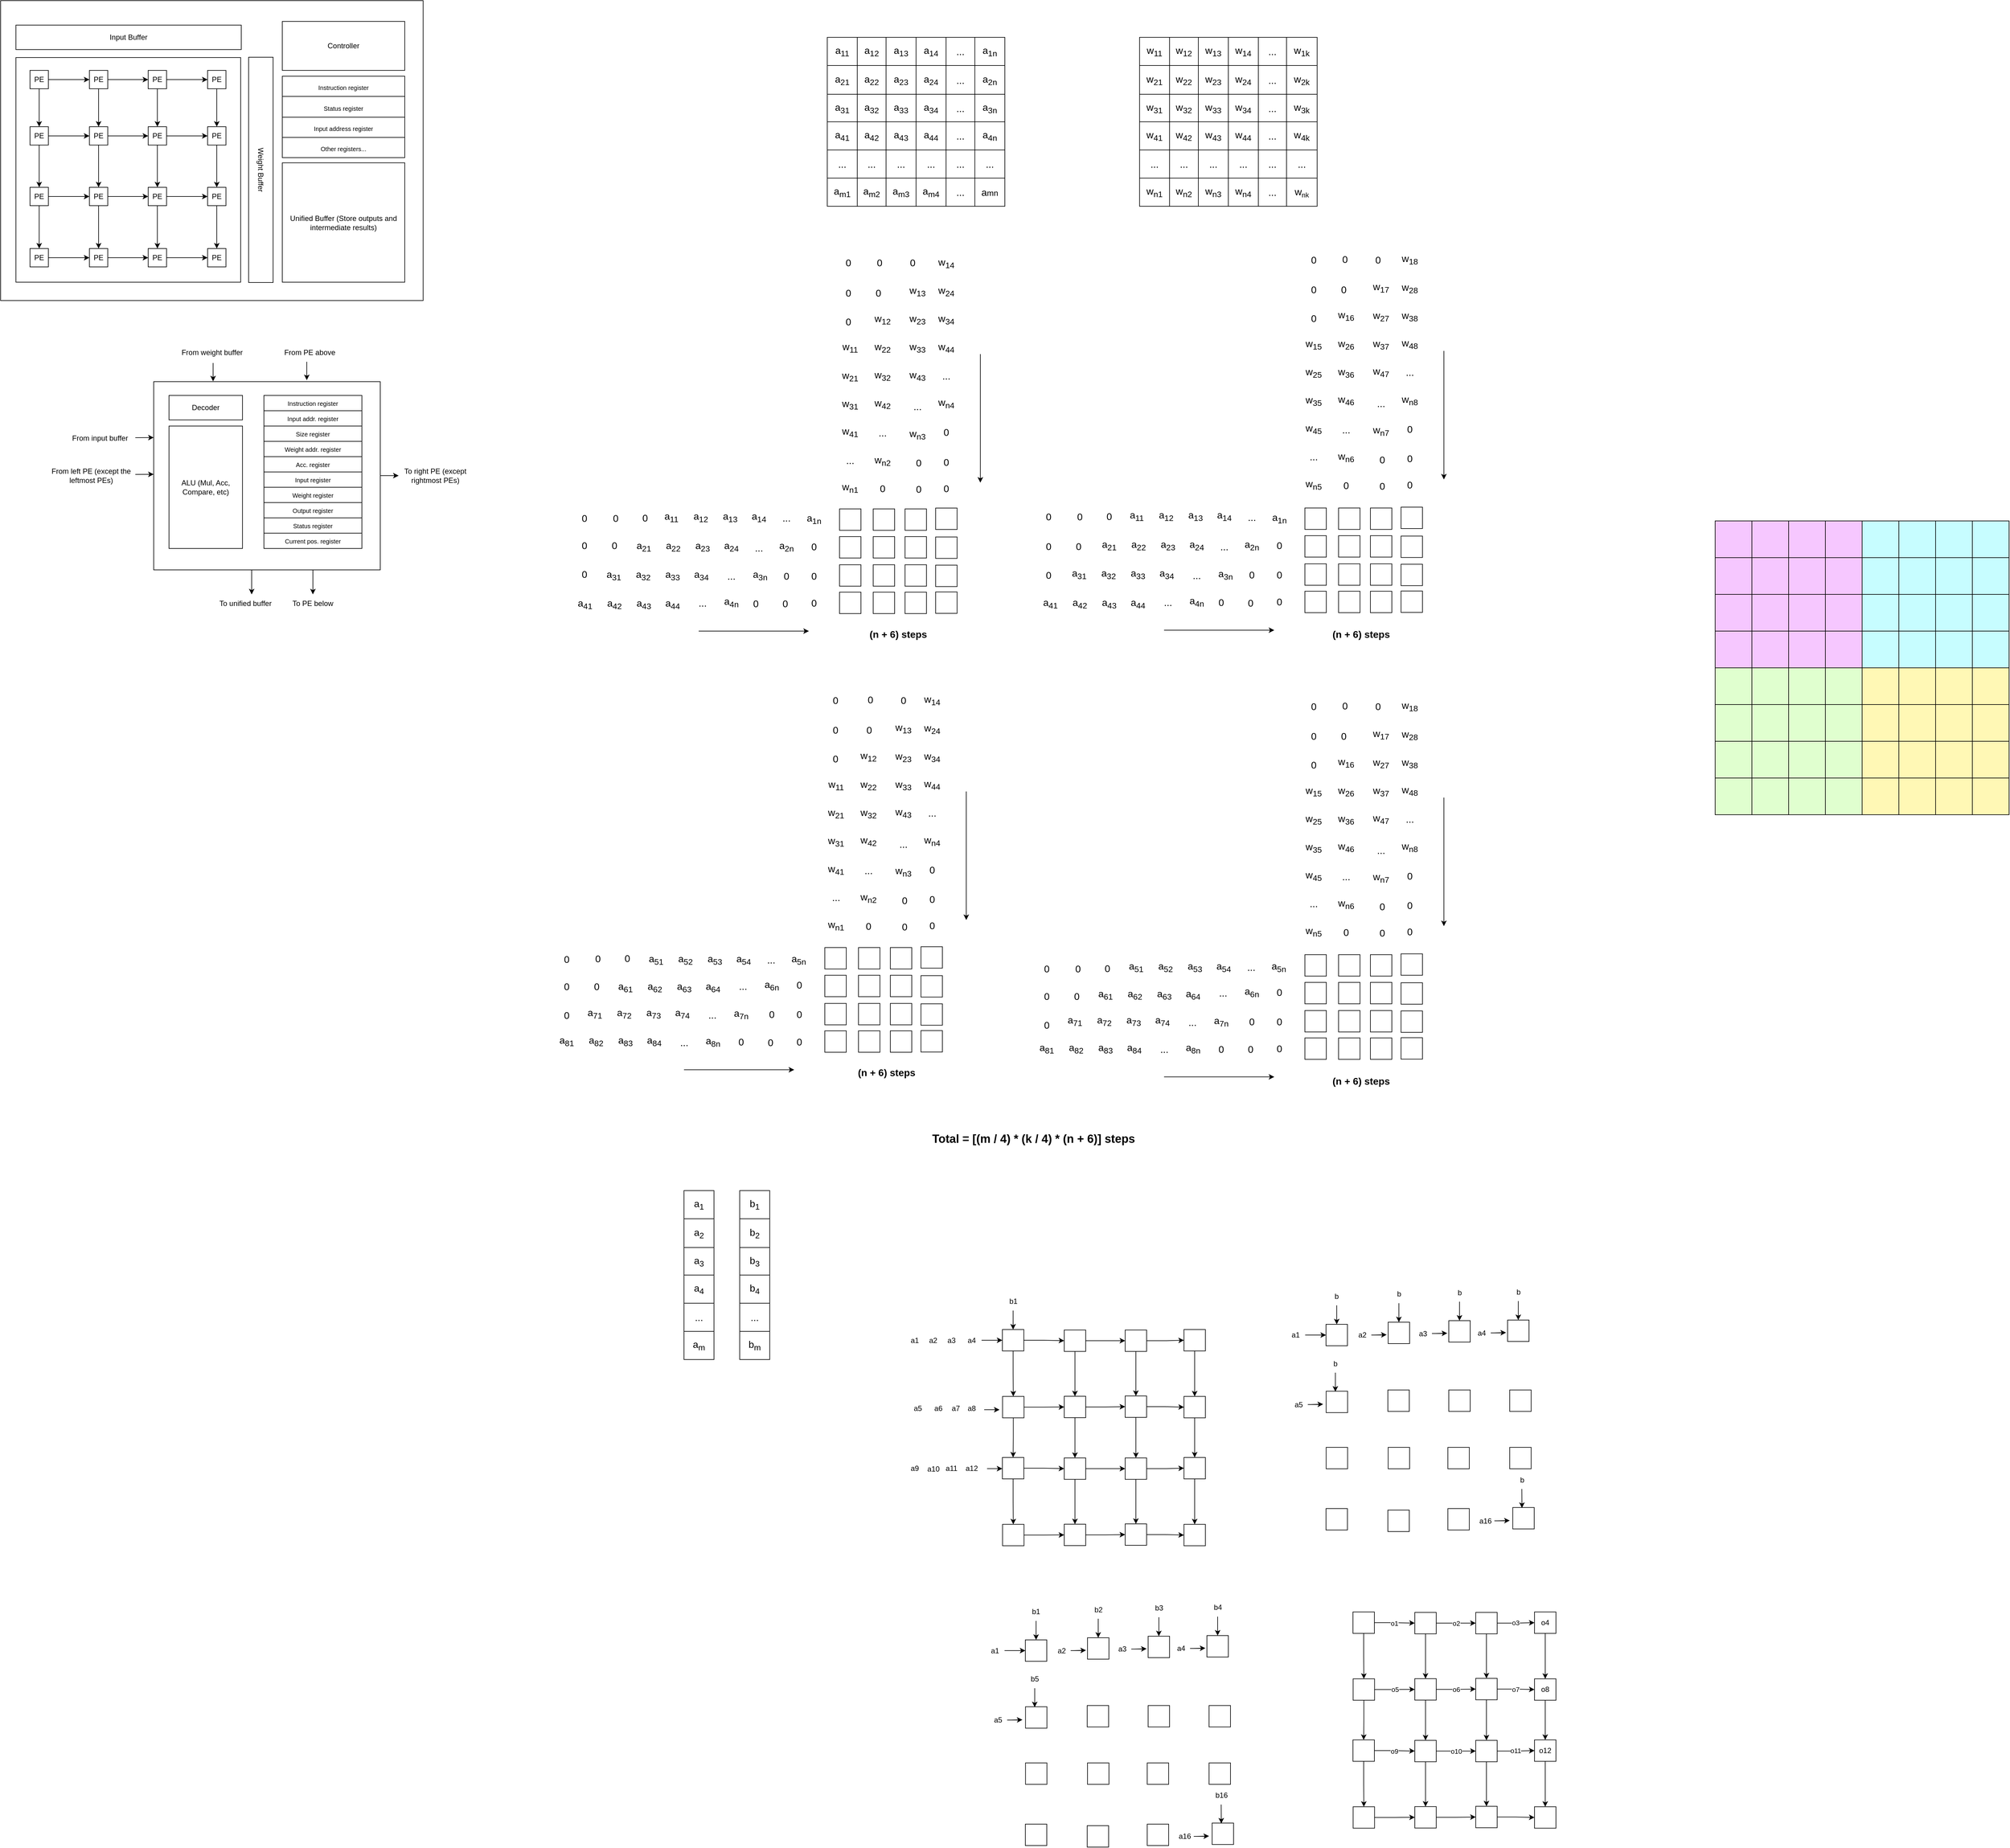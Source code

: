 <mxfile version="22.1.4" type="github">
  <diagram name="Page-1" id="MLi_b8CRW8CIYBqJFgWO">
    <mxGraphModel dx="1392" dy="788" grid="1" gridSize="10" guides="1" tooltips="1" connect="1" arrows="1" fold="1" page="1" pageScale="1" pageWidth="850" pageHeight="1100" math="0" shadow="0">
      <root>
        <mxCell id="0" />
        <mxCell id="1" parent="0" />
        <mxCell id="Yna0Ybnk2GWHzLcwSec_-2" value="" style="rounded=0;whiteSpace=wrap;html=1;" parent="1" vertex="1">
          <mxGeometry x="80" y="180" width="690" height="490" as="geometry" />
        </mxCell>
        <mxCell id="Yna0Ybnk2GWHzLcwSec_-39" value="" style="whiteSpace=wrap;html=1;aspect=fixed;shadow=0;" parent="1" vertex="1">
          <mxGeometry x="105" y="273" width="367" height="367" as="geometry" />
        </mxCell>
        <mxCell id="Yna0Ybnk2GWHzLcwSec_-23" value="PE" style="whiteSpace=wrap;html=1;aspect=fixed;" parent="1" vertex="1">
          <mxGeometry x="418" y="585" width="30" height="30" as="geometry" />
        </mxCell>
        <mxCell id="Yna0Ybnk2GWHzLcwSec_-63" style="edgeStyle=orthogonalEdgeStyle;rounded=0;orthogonalLoop=1;jettySize=auto;html=1;entryX=0;entryY=0.5;entryDx=0;entryDy=0;" parent="1" source="Yna0Ybnk2GWHzLcwSec_-24" target="Yna0Ybnk2GWHzLcwSec_-23" edge="1">
          <mxGeometry relative="1" as="geometry" />
        </mxCell>
        <mxCell id="Yna0Ybnk2GWHzLcwSec_-24" value="PE" style="whiteSpace=wrap;html=1;aspect=fixed;" parent="1" vertex="1">
          <mxGeometry x="321" y="585" width="30" height="30" as="geometry" />
        </mxCell>
        <mxCell id="Yna0Ybnk2GWHzLcwSec_-62" style="edgeStyle=orthogonalEdgeStyle;rounded=0;orthogonalLoop=1;jettySize=auto;html=1;entryX=0;entryY=0.5;entryDx=0;entryDy=0;" parent="1" source="Yna0Ybnk2GWHzLcwSec_-25" target="Yna0Ybnk2GWHzLcwSec_-24" edge="1">
          <mxGeometry relative="1" as="geometry" />
        </mxCell>
        <mxCell id="Yna0Ybnk2GWHzLcwSec_-25" value="PE" style="whiteSpace=wrap;html=1;aspect=fixed;" parent="1" vertex="1">
          <mxGeometry x="225" y="585" width="30" height="30" as="geometry" />
        </mxCell>
        <mxCell id="Yna0Ybnk2GWHzLcwSec_-61" style="edgeStyle=orthogonalEdgeStyle;rounded=0;orthogonalLoop=1;jettySize=auto;html=1;entryX=0;entryY=0.5;entryDx=0;entryDy=0;" parent="1" source="Yna0Ybnk2GWHzLcwSec_-26" target="Yna0Ybnk2GWHzLcwSec_-25" edge="1">
          <mxGeometry relative="1" as="geometry" />
        </mxCell>
        <mxCell id="Yna0Ybnk2GWHzLcwSec_-26" value="PE" style="whiteSpace=wrap;html=1;aspect=fixed;" parent="1" vertex="1">
          <mxGeometry x="128" y="585" width="30" height="30" as="geometry" />
        </mxCell>
        <mxCell id="Yna0Ybnk2GWHzLcwSec_-54" style="edgeStyle=orthogonalEdgeStyle;rounded=0;orthogonalLoop=1;jettySize=auto;html=1;" parent="1" source="Yna0Ybnk2GWHzLcwSec_-27" target="Yna0Ybnk2GWHzLcwSec_-28" edge="1">
          <mxGeometry relative="1" as="geometry" />
        </mxCell>
        <mxCell id="Yna0Ybnk2GWHzLcwSec_-60" style="edgeStyle=orthogonalEdgeStyle;rounded=0;orthogonalLoop=1;jettySize=auto;html=1;entryX=0.5;entryY=0;entryDx=0;entryDy=0;" parent="1" source="Yna0Ybnk2GWHzLcwSec_-27" target="Yna0Ybnk2GWHzLcwSec_-26" edge="1">
          <mxGeometry relative="1" as="geometry" />
        </mxCell>
        <mxCell id="Yna0Ybnk2GWHzLcwSec_-27" value="PE" style="whiteSpace=wrap;html=1;aspect=fixed;" parent="1" vertex="1">
          <mxGeometry x="128" y="485" width="30" height="30" as="geometry" />
        </mxCell>
        <mxCell id="Yna0Ybnk2GWHzLcwSec_-55" style="edgeStyle=orthogonalEdgeStyle;rounded=0;orthogonalLoop=1;jettySize=auto;html=1;entryX=0;entryY=0.5;entryDx=0;entryDy=0;" parent="1" source="Yna0Ybnk2GWHzLcwSec_-28" target="Yna0Ybnk2GWHzLcwSec_-29" edge="1">
          <mxGeometry relative="1" as="geometry" />
        </mxCell>
        <mxCell id="Yna0Ybnk2GWHzLcwSec_-59" style="edgeStyle=orthogonalEdgeStyle;rounded=0;orthogonalLoop=1;jettySize=auto;html=1;entryX=0.5;entryY=0;entryDx=0;entryDy=0;" parent="1" source="Yna0Ybnk2GWHzLcwSec_-28" target="Yna0Ybnk2GWHzLcwSec_-25" edge="1">
          <mxGeometry relative="1" as="geometry">
            <mxPoint x="240" y="581" as="targetPoint" />
          </mxGeometry>
        </mxCell>
        <mxCell id="Yna0Ybnk2GWHzLcwSec_-28" value="PE" style="whiteSpace=wrap;html=1;aspect=fixed;" parent="1" vertex="1">
          <mxGeometry x="225" y="485" width="30" height="30" as="geometry" />
        </mxCell>
        <mxCell id="Yna0Ybnk2GWHzLcwSec_-56" style="edgeStyle=orthogonalEdgeStyle;rounded=0;orthogonalLoop=1;jettySize=auto;html=1;entryX=0;entryY=0.5;entryDx=0;entryDy=0;" parent="1" source="Yna0Ybnk2GWHzLcwSec_-29" target="Yna0Ybnk2GWHzLcwSec_-30" edge="1">
          <mxGeometry relative="1" as="geometry" />
        </mxCell>
        <mxCell id="Yna0Ybnk2GWHzLcwSec_-58" style="edgeStyle=orthogonalEdgeStyle;rounded=0;orthogonalLoop=1;jettySize=auto;html=1;entryX=0.5;entryY=0;entryDx=0;entryDy=0;" parent="1" source="Yna0Ybnk2GWHzLcwSec_-29" target="Yna0Ybnk2GWHzLcwSec_-24" edge="1">
          <mxGeometry relative="1" as="geometry" />
        </mxCell>
        <mxCell id="Yna0Ybnk2GWHzLcwSec_-29" value="PE" style="whiteSpace=wrap;html=1;aspect=fixed;" parent="1" vertex="1">
          <mxGeometry x="321" y="485" width="30" height="30" as="geometry" />
        </mxCell>
        <mxCell id="Yna0Ybnk2GWHzLcwSec_-57" style="edgeStyle=orthogonalEdgeStyle;rounded=0;orthogonalLoop=1;jettySize=auto;html=1;entryX=0.5;entryY=0;entryDx=0;entryDy=0;" parent="1" source="Yna0Ybnk2GWHzLcwSec_-30" target="Yna0Ybnk2GWHzLcwSec_-23" edge="1">
          <mxGeometry relative="1" as="geometry" />
        </mxCell>
        <mxCell id="Yna0Ybnk2GWHzLcwSec_-30" value="PE" style="whiteSpace=wrap;html=1;aspect=fixed;" parent="1" vertex="1">
          <mxGeometry x="418" y="485" width="30" height="30" as="geometry" />
        </mxCell>
        <mxCell id="Yna0Ybnk2GWHzLcwSec_-50" style="edgeStyle=orthogonalEdgeStyle;rounded=0;orthogonalLoop=1;jettySize=auto;html=1;" parent="1" source="Yna0Ybnk2GWHzLcwSec_-31" target="Yna0Ybnk2GWHzLcwSec_-30" edge="1">
          <mxGeometry relative="1" as="geometry" />
        </mxCell>
        <mxCell id="Yna0Ybnk2GWHzLcwSec_-31" value="PE" style="whiteSpace=wrap;html=1;aspect=fixed;" parent="1" vertex="1">
          <mxGeometry x="418" y="386" width="30" height="30" as="geometry" />
        </mxCell>
        <mxCell id="Yna0Ybnk2GWHzLcwSec_-49" style="edgeStyle=orthogonalEdgeStyle;rounded=0;orthogonalLoop=1;jettySize=auto;html=1;entryX=0;entryY=0.5;entryDx=0;entryDy=0;" parent="1" source="Yna0Ybnk2GWHzLcwSec_-32" target="Yna0Ybnk2GWHzLcwSec_-31" edge="1">
          <mxGeometry relative="1" as="geometry" />
        </mxCell>
        <mxCell id="Yna0Ybnk2GWHzLcwSec_-51" style="edgeStyle=orthogonalEdgeStyle;rounded=0;orthogonalLoop=1;jettySize=auto;html=1;" parent="1" source="Yna0Ybnk2GWHzLcwSec_-32" target="Yna0Ybnk2GWHzLcwSec_-29" edge="1">
          <mxGeometry relative="1" as="geometry" />
        </mxCell>
        <mxCell id="Yna0Ybnk2GWHzLcwSec_-32" value="PE" style="whiteSpace=wrap;html=1;aspect=fixed;" parent="1" vertex="1">
          <mxGeometry x="321" y="386" width="30" height="30" as="geometry" />
        </mxCell>
        <mxCell id="Yna0Ybnk2GWHzLcwSec_-48" style="edgeStyle=orthogonalEdgeStyle;rounded=0;orthogonalLoop=1;jettySize=auto;html=1;entryX=0;entryY=0.5;entryDx=0;entryDy=0;" parent="1" source="Yna0Ybnk2GWHzLcwSec_-33" target="Yna0Ybnk2GWHzLcwSec_-32" edge="1">
          <mxGeometry relative="1" as="geometry" />
        </mxCell>
        <mxCell id="Yna0Ybnk2GWHzLcwSec_-52" style="edgeStyle=orthogonalEdgeStyle;rounded=0;orthogonalLoop=1;jettySize=auto;html=1;entryX=0.5;entryY=0;entryDx=0;entryDy=0;" parent="1" source="Yna0Ybnk2GWHzLcwSec_-33" target="Yna0Ybnk2GWHzLcwSec_-28" edge="1">
          <mxGeometry relative="1" as="geometry" />
        </mxCell>
        <mxCell id="Yna0Ybnk2GWHzLcwSec_-33" value="PE" style="whiteSpace=wrap;html=1;aspect=fixed;" parent="1" vertex="1">
          <mxGeometry x="225" y="386" width="30" height="30" as="geometry" />
        </mxCell>
        <mxCell id="Yna0Ybnk2GWHzLcwSec_-47" style="edgeStyle=orthogonalEdgeStyle;rounded=0;orthogonalLoop=1;jettySize=auto;html=1;entryX=0;entryY=0.5;entryDx=0;entryDy=0;" parent="1" source="Yna0Ybnk2GWHzLcwSec_-34" target="Yna0Ybnk2GWHzLcwSec_-33" edge="1">
          <mxGeometry relative="1" as="geometry" />
        </mxCell>
        <mxCell id="Yna0Ybnk2GWHzLcwSec_-53" style="edgeStyle=orthogonalEdgeStyle;rounded=0;orthogonalLoop=1;jettySize=auto;html=1;entryX=0.5;entryY=0;entryDx=0;entryDy=0;" parent="1" source="Yna0Ybnk2GWHzLcwSec_-34" target="Yna0Ybnk2GWHzLcwSec_-27" edge="1">
          <mxGeometry relative="1" as="geometry" />
        </mxCell>
        <mxCell id="Yna0Ybnk2GWHzLcwSec_-34" value="PE" style="whiteSpace=wrap;html=1;aspect=fixed;" parent="1" vertex="1">
          <mxGeometry x="128" y="386" width="30" height="30" as="geometry" />
        </mxCell>
        <mxCell id="Yna0Ybnk2GWHzLcwSec_-40" style="edgeStyle=orthogonalEdgeStyle;rounded=0;orthogonalLoop=1;jettySize=auto;html=1;entryX=0;entryY=0.5;entryDx=0;entryDy=0;" parent="1" source="Yna0Ybnk2GWHzLcwSec_-35" target="Yna0Ybnk2GWHzLcwSec_-36" edge="1">
          <mxGeometry relative="1" as="geometry" />
        </mxCell>
        <mxCell id="Yna0Ybnk2GWHzLcwSec_-43" style="edgeStyle=orthogonalEdgeStyle;rounded=0;orthogonalLoop=1;jettySize=auto;html=1;entryX=0.5;entryY=0;entryDx=0;entryDy=0;" parent="1" source="Yna0Ybnk2GWHzLcwSec_-35" target="Yna0Ybnk2GWHzLcwSec_-34" edge="1">
          <mxGeometry relative="1" as="geometry" />
        </mxCell>
        <mxCell id="Yna0Ybnk2GWHzLcwSec_-35" value="PE" style="whiteSpace=wrap;html=1;aspect=fixed;" parent="1" vertex="1">
          <mxGeometry x="128" y="294" width="30" height="30" as="geometry" />
        </mxCell>
        <mxCell id="Yna0Ybnk2GWHzLcwSec_-41" style="edgeStyle=orthogonalEdgeStyle;rounded=0;orthogonalLoop=1;jettySize=auto;html=1;entryX=0;entryY=0.5;entryDx=0;entryDy=0;" parent="1" source="Yna0Ybnk2GWHzLcwSec_-36" target="Yna0Ybnk2GWHzLcwSec_-37" edge="1">
          <mxGeometry relative="1" as="geometry" />
        </mxCell>
        <mxCell id="Yna0Ybnk2GWHzLcwSec_-44" style="edgeStyle=orthogonalEdgeStyle;rounded=0;orthogonalLoop=1;jettySize=auto;html=1;entryX=0.5;entryY=0;entryDx=0;entryDy=0;" parent="1" source="Yna0Ybnk2GWHzLcwSec_-36" target="Yna0Ybnk2GWHzLcwSec_-33" edge="1">
          <mxGeometry relative="1" as="geometry" />
        </mxCell>
        <mxCell id="Yna0Ybnk2GWHzLcwSec_-36" value="PE" style="whiteSpace=wrap;html=1;aspect=fixed;" parent="1" vertex="1">
          <mxGeometry x="225" y="294" width="30" height="30" as="geometry" />
        </mxCell>
        <mxCell id="Yna0Ybnk2GWHzLcwSec_-42" style="edgeStyle=orthogonalEdgeStyle;rounded=0;orthogonalLoop=1;jettySize=auto;html=1;entryX=0;entryY=0.5;entryDx=0;entryDy=0;" parent="1" source="Yna0Ybnk2GWHzLcwSec_-37" target="Yna0Ybnk2GWHzLcwSec_-38" edge="1">
          <mxGeometry relative="1" as="geometry" />
        </mxCell>
        <mxCell id="Yna0Ybnk2GWHzLcwSec_-45" style="edgeStyle=orthogonalEdgeStyle;rounded=0;orthogonalLoop=1;jettySize=auto;html=1;entryX=0.5;entryY=0;entryDx=0;entryDy=0;" parent="1" source="Yna0Ybnk2GWHzLcwSec_-37" target="Yna0Ybnk2GWHzLcwSec_-32" edge="1">
          <mxGeometry relative="1" as="geometry" />
        </mxCell>
        <mxCell id="Yna0Ybnk2GWHzLcwSec_-37" value="PE" style="whiteSpace=wrap;html=1;aspect=fixed;" parent="1" vertex="1">
          <mxGeometry x="321" y="294" width="30" height="30" as="geometry" />
        </mxCell>
        <mxCell id="Yna0Ybnk2GWHzLcwSec_-46" style="edgeStyle=orthogonalEdgeStyle;rounded=0;orthogonalLoop=1;jettySize=auto;html=1;" parent="1" source="Yna0Ybnk2GWHzLcwSec_-38" target="Yna0Ybnk2GWHzLcwSec_-31" edge="1">
          <mxGeometry relative="1" as="geometry" />
        </mxCell>
        <mxCell id="Yna0Ybnk2GWHzLcwSec_-38" value="PE" style="whiteSpace=wrap;html=1;aspect=fixed;" parent="1" vertex="1">
          <mxGeometry x="418" y="294" width="30" height="30" as="geometry" />
        </mxCell>
        <mxCell id="Yna0Ybnk2GWHzLcwSec_-65" value="Input Buffer" style="rounded=0;whiteSpace=wrap;html=1;" parent="1" vertex="1">
          <mxGeometry x="105" y="220" width="368" height="40" as="geometry" />
        </mxCell>
        <mxCell id="Yna0Ybnk2GWHzLcwSec_-66" value="Unified Buffer (Store outputs and intermediate results)" style="rounded=0;whiteSpace=wrap;html=1;" parent="1" vertex="1">
          <mxGeometry x="540" y="445" width="200" height="195" as="geometry" />
        </mxCell>
        <mxCell id="Yna0Ybnk2GWHzLcwSec_-67" value="Weight Buffer" style="rounded=0;whiteSpace=wrap;html=1;rotation=90;" parent="1" vertex="1">
          <mxGeometry x="321" y="436.5" width="368" height="40" as="geometry" />
        </mxCell>
        <mxCell id="Yna0Ybnk2GWHzLcwSec_-68" value="Controller" style="rounded=0;whiteSpace=wrap;html=1;" parent="1" vertex="1">
          <mxGeometry x="540" y="214" width="200" height="80" as="geometry" />
        </mxCell>
        <mxCell id="Yna0Ybnk2GWHzLcwSec_-70" value="" style="shape=table;startSize=0;container=1;collapsible=0;childLayout=tableLayout;fontSize=16;" parent="1" vertex="1">
          <mxGeometry x="540" y="303.5" width="200" height="133" as="geometry" />
        </mxCell>
        <mxCell id="Yna0Ybnk2GWHzLcwSec_-71" value="" style="shape=tableRow;horizontal=0;startSize=0;swimlaneHead=0;swimlaneBody=0;strokeColor=inherit;top=0;left=0;bottom=0;right=0;collapsible=0;dropTarget=0;fillColor=none;points=[[0,0.5],[1,0.5]];portConstraint=eastwest;fontSize=16;" parent="Yna0Ybnk2GWHzLcwSec_-70" vertex="1">
          <mxGeometry width="200" height="33" as="geometry" />
        </mxCell>
        <mxCell id="Yna0Ybnk2GWHzLcwSec_-72" value="&lt;font style=&quot;font-size: 10px;&quot;&gt;Instruction register&lt;/font&gt;" style="shape=partialRectangle;html=1;whiteSpace=wrap;connectable=0;strokeColor=inherit;overflow=hidden;fillColor=none;top=0;left=0;bottom=0;right=0;pointerEvents=1;fontSize=16;" parent="Yna0Ybnk2GWHzLcwSec_-71" vertex="1">
          <mxGeometry width="200" height="33" as="geometry">
            <mxRectangle width="200" height="33" as="alternateBounds" />
          </mxGeometry>
        </mxCell>
        <mxCell id="Yna0Ybnk2GWHzLcwSec_-75" value="" style="shape=tableRow;horizontal=0;startSize=0;swimlaneHead=0;swimlaneBody=0;strokeColor=inherit;top=0;left=0;bottom=0;right=0;collapsible=0;dropTarget=0;fillColor=none;points=[[0,0.5],[1,0.5]];portConstraint=eastwest;fontSize=16;" parent="Yna0Ybnk2GWHzLcwSec_-70" vertex="1">
          <mxGeometry y="33" width="200" height="34" as="geometry" />
        </mxCell>
        <mxCell id="Yna0Ybnk2GWHzLcwSec_-76" value="&lt;font style=&quot;font-size: 10px;&quot;&gt;&lt;font style=&quot;font-size: 10px;&quot;&gt;Status&amp;nbsp;&lt;/font&gt;register&lt;/font&gt;" style="shape=partialRectangle;html=1;whiteSpace=wrap;connectable=0;strokeColor=inherit;overflow=hidden;fillColor=none;top=0;left=0;bottom=0;right=0;pointerEvents=1;fontSize=16;" parent="Yna0Ybnk2GWHzLcwSec_-75" vertex="1">
          <mxGeometry width="200" height="34" as="geometry">
            <mxRectangle width="200" height="34" as="alternateBounds" />
          </mxGeometry>
        </mxCell>
        <mxCell id="Yna0Ybnk2GWHzLcwSec_-86" style="shape=tableRow;horizontal=0;startSize=0;swimlaneHead=0;swimlaneBody=0;strokeColor=inherit;top=0;left=0;bottom=0;right=0;collapsible=0;dropTarget=0;fillColor=none;points=[[0,0.5],[1,0.5]];portConstraint=eastwest;fontSize=16;" parent="Yna0Ybnk2GWHzLcwSec_-70" vertex="1">
          <mxGeometry y="67" width="200" height="33" as="geometry" />
        </mxCell>
        <mxCell id="Yna0Ybnk2GWHzLcwSec_-87" value="&lt;span style=&quot;font-size: 10px;&quot;&gt;Input address register&lt;/span&gt;" style="shape=partialRectangle;html=1;whiteSpace=wrap;connectable=0;strokeColor=inherit;overflow=hidden;fillColor=none;top=0;left=0;bottom=0;right=0;pointerEvents=1;fontSize=16;" parent="Yna0Ybnk2GWHzLcwSec_-86" vertex="1">
          <mxGeometry width="200" height="33" as="geometry">
            <mxRectangle width="200" height="33" as="alternateBounds" />
          </mxGeometry>
        </mxCell>
        <mxCell id="Yna0Ybnk2GWHzLcwSec_-91" style="shape=tableRow;horizontal=0;startSize=0;swimlaneHead=0;swimlaneBody=0;strokeColor=inherit;top=0;left=0;bottom=0;right=0;collapsible=0;dropTarget=0;fillColor=none;points=[[0,0.5],[1,0.5]];portConstraint=eastwest;fontSize=16;" parent="Yna0Ybnk2GWHzLcwSec_-70" vertex="1">
          <mxGeometry y="100" width="200" height="33" as="geometry" />
        </mxCell>
        <mxCell id="Yna0Ybnk2GWHzLcwSec_-92" value="&lt;font style=&quot;font-size: 10px;&quot;&gt;Other registers...&lt;/font&gt;" style="shape=partialRectangle;html=1;whiteSpace=wrap;connectable=0;strokeColor=inherit;overflow=hidden;fillColor=none;top=0;left=0;bottom=0;right=0;pointerEvents=1;fontSize=16;" parent="Yna0Ybnk2GWHzLcwSec_-91" vertex="1">
          <mxGeometry width="200" height="33" as="geometry">
            <mxRectangle width="200" height="33" as="alternateBounds" />
          </mxGeometry>
        </mxCell>
        <mxCell id="Yna0Ybnk2GWHzLcwSec_-106" style="edgeStyle=orthogonalEdgeStyle;rounded=0;orthogonalLoop=1;jettySize=auto;html=1;" parent="1" edge="1">
          <mxGeometry relative="1" as="geometry">
            <mxPoint x="730" y="956" as="targetPoint" />
            <mxPoint x="700" y="956" as="sourcePoint" />
            <Array as="points">
              <mxPoint x="720" y="956" />
            </Array>
          </mxGeometry>
        </mxCell>
        <mxCell id="Yna0Ybnk2GWHzLcwSec_-107" style="edgeStyle=orthogonalEdgeStyle;rounded=0;orthogonalLoop=1;jettySize=auto;html=1;" parent="1" source="Yna0Ybnk2GWHzLcwSec_-93" edge="1">
          <mxGeometry relative="1" as="geometry">
            <mxPoint x="490" y="1150" as="targetPoint" />
            <Array as="points">
              <mxPoint x="490" y="1150" />
            </Array>
          </mxGeometry>
        </mxCell>
        <mxCell id="Yna0Ybnk2GWHzLcwSec_-125" style="edgeStyle=orthogonalEdgeStyle;rounded=0;orthogonalLoop=1;jettySize=auto;html=1;" parent="1" source="Yna0Ybnk2GWHzLcwSec_-93" target="Yna0Ybnk2GWHzLcwSec_-122" edge="1">
          <mxGeometry relative="1" as="geometry">
            <Array as="points">
              <mxPoint x="590" y="1120" />
              <mxPoint x="590" y="1120" />
            </Array>
          </mxGeometry>
        </mxCell>
        <mxCell id="Yna0Ybnk2GWHzLcwSec_-93" value="" style="rounded=0;whiteSpace=wrap;html=1;" parent="1" vertex="1">
          <mxGeometry x="330" y="802.5" width="370" height="307.5" as="geometry" />
        </mxCell>
        <mxCell id="Yna0Ybnk2GWHzLcwSec_-94" value="Decoder" style="rounded=0;whiteSpace=wrap;html=1;" parent="1" vertex="1">
          <mxGeometry x="355" y="825" width="120" height="40" as="geometry" />
        </mxCell>
        <mxCell id="Yna0Ybnk2GWHzLcwSec_-95" value="ALU (Mul, Acc, Compare, etc)" style="rounded=0;whiteSpace=wrap;html=1;" parent="1" vertex="1">
          <mxGeometry x="355" y="875" width="120" height="200" as="geometry" />
        </mxCell>
        <mxCell id="Yna0Ybnk2GWHzLcwSec_-96" value="Input addr. register" style="rounded=0;whiteSpace=wrap;html=1;fontSize=10;" parent="1" vertex="1">
          <mxGeometry x="510" y="850" width="160" height="25" as="geometry" />
        </mxCell>
        <mxCell id="Yna0Ybnk2GWHzLcwSec_-97" value="Size register" style="rounded=0;whiteSpace=wrap;html=1;fontSize=10;" parent="1" vertex="1">
          <mxGeometry x="510" y="875" width="160" height="25" as="geometry" />
        </mxCell>
        <mxCell id="Yna0Ybnk2GWHzLcwSec_-98" value="Weight addr. register" style="rounded=0;whiteSpace=wrap;html=1;fontSize=10;" parent="1" vertex="1">
          <mxGeometry x="510" y="900" width="160" height="25" as="geometry" />
        </mxCell>
        <mxCell id="Yna0Ybnk2GWHzLcwSec_-99" value="Instruction register" style="rounded=0;whiteSpace=wrap;html=1;fontSize=10;" parent="1" vertex="1">
          <mxGeometry x="510" y="825" width="160" height="25" as="geometry" />
        </mxCell>
        <mxCell id="Yna0Ybnk2GWHzLcwSec_-100" value="Acc. register" style="rounded=0;whiteSpace=wrap;html=1;fontSize=10;" parent="1" vertex="1">
          <mxGeometry x="510" y="925" width="160" height="25" as="geometry" />
        </mxCell>
        <mxCell id="Yna0Ybnk2GWHzLcwSec_-101" value="Output register" style="rounded=0;whiteSpace=wrap;html=1;fontSize=10;" parent="1" vertex="1">
          <mxGeometry x="510" y="1000" width="160" height="25" as="geometry" />
        </mxCell>
        <mxCell id="Yna0Ybnk2GWHzLcwSec_-102" value="Input register" style="rounded=0;whiteSpace=wrap;html=1;fontSize=10;" parent="1" vertex="1">
          <mxGeometry x="510" y="950" width="160" height="25" as="geometry" />
        </mxCell>
        <mxCell id="Yna0Ybnk2GWHzLcwSec_-103" value="Weight register" style="rounded=0;whiteSpace=wrap;html=1;fontSize=10;" parent="1" vertex="1">
          <mxGeometry x="510" y="975" width="160" height="25" as="geometry" />
        </mxCell>
        <mxCell id="Yna0Ybnk2GWHzLcwSec_-104" value="Status register" style="rounded=0;whiteSpace=wrap;html=1;fontSize=10;" parent="1" vertex="1">
          <mxGeometry x="510" y="1025" width="160" height="25" as="geometry" />
        </mxCell>
        <mxCell id="Yna0Ybnk2GWHzLcwSec_-105" value="Current pos. register" style="rounded=0;whiteSpace=wrap;html=1;fontSize=10;" parent="1" vertex="1">
          <mxGeometry x="510" y="1050" width="160" height="25" as="geometry" />
        </mxCell>
        <mxCell id="Yna0Ybnk2GWHzLcwSec_-110" value="" style="endArrow=classic;html=1;rounded=0;entryX=0;entryY=0.523;entryDx=0;entryDy=0;entryPerimeter=0;" parent="1" edge="1">
          <mxGeometry width="50" height="50" relative="1" as="geometry">
            <mxPoint x="300" y="954" as="sourcePoint" />
            <mxPoint x="330" y="953.86" as="targetPoint" />
          </mxGeometry>
        </mxCell>
        <mxCell id="Yna0Ybnk2GWHzLcwSec_-111" value="" style="endArrow=classic;html=1;rounded=0;" parent="1" edge="1">
          <mxGeometry width="50" height="50" relative="1" as="geometry">
            <mxPoint x="427" y="772" as="sourcePoint" />
            <mxPoint x="427" y="802" as="targetPoint" />
            <Array as="points">
              <mxPoint x="427" y="772" />
            </Array>
          </mxGeometry>
        </mxCell>
        <mxCell id="Yna0Ybnk2GWHzLcwSec_-112" value="" style="endArrow=classic;html=1;rounded=0;" parent="1" edge="1">
          <mxGeometry width="50" height="50" relative="1" as="geometry">
            <mxPoint x="580" y="780" as="sourcePoint" />
            <mxPoint x="580" y="800" as="targetPoint" />
            <Array as="points">
              <mxPoint x="580" y="770" />
              <mxPoint x="580" y="780" />
            </Array>
          </mxGeometry>
        </mxCell>
        <mxCell id="Yna0Ybnk2GWHzLcwSec_-113" value="From weight buffer" style="text;html=1;strokeColor=none;fillColor=none;align=center;verticalAlign=middle;whiteSpace=wrap;rounded=0;" parent="1" vertex="1">
          <mxGeometry x="369" y="740" width="113" height="30" as="geometry" />
        </mxCell>
        <mxCell id="Yna0Ybnk2GWHzLcwSec_-114" value="From PE above" style="text;html=1;strokeColor=none;fillColor=none;align=center;verticalAlign=middle;whiteSpace=wrap;rounded=0;" parent="1" vertex="1">
          <mxGeometry x="530" y="740" width="110" height="30" as="geometry" />
        </mxCell>
        <mxCell id="Yna0Ybnk2GWHzLcwSec_-115" value="From left PE (except the leftmost PEs)" style="text;html=1;strokeColor=none;fillColor=none;align=center;verticalAlign=middle;whiteSpace=wrap;rounded=0;" parent="1" vertex="1">
          <mxGeometry x="158" y="921.25" width="140" height="70" as="geometry" />
        </mxCell>
        <mxCell id="Yna0Ybnk2GWHzLcwSec_-116" value="To right PE (except rightmost PEs)" style="text;html=1;strokeColor=none;fillColor=none;align=center;verticalAlign=middle;whiteSpace=wrap;rounded=0;" parent="1" vertex="1">
          <mxGeometry x="720" y="926.25" width="140" height="60" as="geometry" />
        </mxCell>
        <mxCell id="Yna0Ybnk2GWHzLcwSec_-120" value="" style="endArrow=classic;html=1;rounded=0;entryX=0;entryY=0.523;entryDx=0;entryDy=0;entryPerimeter=0;" parent="1" edge="1">
          <mxGeometry width="50" height="50" relative="1" as="geometry">
            <mxPoint x="300" y="894" as="sourcePoint" />
            <mxPoint x="330" y="893.86" as="targetPoint" />
          </mxGeometry>
        </mxCell>
        <mxCell id="Yna0Ybnk2GWHzLcwSec_-121" value="From input buffer" style="text;html=1;strokeColor=none;fillColor=none;align=center;verticalAlign=middle;whiteSpace=wrap;rounded=0;" parent="1" vertex="1">
          <mxGeometry x="185" y="880" width="115" height="30" as="geometry" />
        </mxCell>
        <mxCell id="Yna0Ybnk2GWHzLcwSec_-122" value="To PE below" style="text;html=1;strokeColor=none;fillColor=none;align=center;verticalAlign=middle;whiteSpace=wrap;rounded=0;" parent="1" vertex="1">
          <mxGeometry x="550" y="1150" width="80" height="30" as="geometry" />
        </mxCell>
        <mxCell id="Yna0Ybnk2GWHzLcwSec_-124" value="To unified buffer" style="text;html=1;strokeColor=none;fillColor=none;align=center;verticalAlign=middle;whiteSpace=wrap;rounded=0;" parent="1" vertex="1">
          <mxGeometry x="430" y="1150" width="100" height="30" as="geometry" />
        </mxCell>
        <mxCell id="1W8piMWGmo_EyxAAPrhg-1" value="" style="shape=table;startSize=0;container=1;collapsible=0;childLayout=tableLayout;fontSize=16;" parent="1" vertex="1">
          <mxGeometry x="1430" y="240" width="290" height="276" as="geometry" />
        </mxCell>
        <mxCell id="1W8piMWGmo_EyxAAPrhg-2" value="" style="shape=tableRow;horizontal=0;startSize=0;swimlaneHead=0;swimlaneBody=0;strokeColor=inherit;top=0;left=0;bottom=0;right=0;collapsible=0;dropTarget=0;fillColor=none;points=[[0,0.5],[1,0.5]];portConstraint=eastwest;fontSize=16;" parent="1W8piMWGmo_EyxAAPrhg-1" vertex="1">
          <mxGeometry width="290" height="46" as="geometry" />
        </mxCell>
        <mxCell id="1W8piMWGmo_EyxAAPrhg-3" value="a&lt;sub&gt;11&lt;/sub&gt;" style="shape=partialRectangle;html=1;whiteSpace=wrap;connectable=0;strokeColor=inherit;overflow=hidden;fillColor=none;top=0;left=0;bottom=0;right=0;pointerEvents=1;fontSize=16;" parent="1W8piMWGmo_EyxAAPrhg-2" vertex="1">
          <mxGeometry width="49" height="46" as="geometry">
            <mxRectangle width="49" height="46" as="alternateBounds" />
          </mxGeometry>
        </mxCell>
        <mxCell id="1W8piMWGmo_EyxAAPrhg-4" value="a&lt;sub style=&quot;border-color: var(--border-color);&quot;&gt;12&lt;/sub&gt;" style="shape=partialRectangle;html=1;whiteSpace=wrap;connectable=0;strokeColor=inherit;overflow=hidden;fillColor=none;top=0;left=0;bottom=0;right=0;pointerEvents=1;fontSize=16;" parent="1W8piMWGmo_EyxAAPrhg-2" vertex="1">
          <mxGeometry x="49" width="47" height="46" as="geometry">
            <mxRectangle width="47" height="46" as="alternateBounds" />
          </mxGeometry>
        </mxCell>
        <mxCell id="1W8piMWGmo_EyxAAPrhg-20" value="a&lt;sub style=&quot;border-color: var(--border-color);&quot;&gt;13&lt;/sub&gt;" style="shape=partialRectangle;html=1;whiteSpace=wrap;connectable=0;strokeColor=inherit;overflow=hidden;fillColor=none;top=0;left=0;bottom=0;right=0;pointerEvents=1;fontSize=16;" parent="1W8piMWGmo_EyxAAPrhg-2" vertex="1">
          <mxGeometry x="96" width="49" height="46" as="geometry">
            <mxRectangle width="49" height="46" as="alternateBounds" />
          </mxGeometry>
        </mxCell>
        <mxCell id="1W8piMWGmo_EyxAAPrhg-24" value="a&lt;sub style=&quot;border-color: var(--border-color);&quot;&gt;14&lt;/sub&gt;" style="shape=partialRectangle;html=1;whiteSpace=wrap;connectable=0;strokeColor=inherit;overflow=hidden;fillColor=none;top=0;left=0;bottom=0;right=0;pointerEvents=1;fontSize=16;" parent="1W8piMWGmo_EyxAAPrhg-2" vertex="1">
          <mxGeometry x="145" width="49" height="46" as="geometry">
            <mxRectangle width="49" height="46" as="alternateBounds" />
          </mxGeometry>
        </mxCell>
        <mxCell id="1W8piMWGmo_EyxAAPrhg-28" value="..." style="shape=partialRectangle;html=1;whiteSpace=wrap;connectable=0;strokeColor=inherit;overflow=hidden;fillColor=none;top=0;left=0;bottom=0;right=0;pointerEvents=1;fontSize=16;" parent="1W8piMWGmo_EyxAAPrhg-2" vertex="1">
          <mxGeometry x="194" width="47" height="46" as="geometry">
            <mxRectangle width="47" height="46" as="alternateBounds" />
          </mxGeometry>
        </mxCell>
        <mxCell id="1W8piMWGmo_EyxAAPrhg-32" value="a&lt;sub style=&quot;border-color: var(--border-color);&quot;&gt;1n&lt;/sub&gt;" style="shape=partialRectangle;html=1;whiteSpace=wrap;connectable=0;strokeColor=inherit;overflow=hidden;fillColor=none;top=0;left=0;bottom=0;right=0;pointerEvents=1;fontSize=16;" parent="1W8piMWGmo_EyxAAPrhg-2" vertex="1">
          <mxGeometry x="241" width="49" height="46" as="geometry">
            <mxRectangle width="49" height="46" as="alternateBounds" />
          </mxGeometry>
        </mxCell>
        <mxCell id="1W8piMWGmo_EyxAAPrhg-6" value="" style="shape=tableRow;horizontal=0;startSize=0;swimlaneHead=0;swimlaneBody=0;strokeColor=inherit;top=0;left=0;bottom=0;right=0;collapsible=0;dropTarget=0;fillColor=none;points=[[0,0.5],[1,0.5]];portConstraint=eastwest;fontSize=16;" parent="1W8piMWGmo_EyxAAPrhg-1" vertex="1">
          <mxGeometry y="46" width="290" height="47" as="geometry" />
        </mxCell>
        <mxCell id="1W8piMWGmo_EyxAAPrhg-7" value="a&lt;sub style=&quot;border-color: var(--border-color);&quot;&gt;21&lt;/sub&gt;" style="shape=partialRectangle;html=1;whiteSpace=wrap;connectable=0;strokeColor=inherit;overflow=hidden;fillColor=none;top=0;left=0;bottom=0;right=0;pointerEvents=1;fontSize=16;" parent="1W8piMWGmo_EyxAAPrhg-6" vertex="1">
          <mxGeometry width="49" height="47" as="geometry">
            <mxRectangle width="49" height="47" as="alternateBounds" />
          </mxGeometry>
        </mxCell>
        <mxCell id="1W8piMWGmo_EyxAAPrhg-8" value="a&lt;sub style=&quot;border-color: var(--border-color);&quot;&gt;22&lt;/sub&gt;" style="shape=partialRectangle;html=1;whiteSpace=wrap;connectable=0;strokeColor=inherit;overflow=hidden;fillColor=none;top=0;left=0;bottom=0;right=0;pointerEvents=1;fontSize=16;" parent="1W8piMWGmo_EyxAAPrhg-6" vertex="1">
          <mxGeometry x="49" width="47" height="47" as="geometry">
            <mxRectangle width="47" height="47" as="alternateBounds" />
          </mxGeometry>
        </mxCell>
        <mxCell id="1W8piMWGmo_EyxAAPrhg-21" value="a&lt;sub style=&quot;border-color: var(--border-color);&quot;&gt;23&lt;/sub&gt;" style="shape=partialRectangle;html=1;whiteSpace=wrap;connectable=0;strokeColor=inherit;overflow=hidden;fillColor=none;top=0;left=0;bottom=0;right=0;pointerEvents=1;fontSize=16;" parent="1W8piMWGmo_EyxAAPrhg-6" vertex="1">
          <mxGeometry x="96" width="49" height="47" as="geometry">
            <mxRectangle width="49" height="47" as="alternateBounds" />
          </mxGeometry>
        </mxCell>
        <mxCell id="1W8piMWGmo_EyxAAPrhg-25" value="a&lt;sub style=&quot;border-color: var(--border-color);&quot;&gt;24&lt;/sub&gt;" style="shape=partialRectangle;html=1;whiteSpace=wrap;connectable=0;strokeColor=inherit;overflow=hidden;fillColor=none;top=0;left=0;bottom=0;right=0;pointerEvents=1;fontSize=16;" parent="1W8piMWGmo_EyxAAPrhg-6" vertex="1">
          <mxGeometry x="145" width="49" height="47" as="geometry">
            <mxRectangle width="49" height="47" as="alternateBounds" />
          </mxGeometry>
        </mxCell>
        <mxCell id="1W8piMWGmo_EyxAAPrhg-29" value="..." style="shape=partialRectangle;html=1;whiteSpace=wrap;connectable=0;strokeColor=inherit;overflow=hidden;fillColor=none;top=0;left=0;bottom=0;right=0;pointerEvents=1;fontSize=16;" parent="1W8piMWGmo_EyxAAPrhg-6" vertex="1">
          <mxGeometry x="194" width="47" height="47" as="geometry">
            <mxRectangle width="47" height="47" as="alternateBounds" />
          </mxGeometry>
        </mxCell>
        <mxCell id="1W8piMWGmo_EyxAAPrhg-33" value="a&lt;sub style=&quot;border-color: var(--border-color);&quot;&gt;2n&lt;/sub&gt;" style="shape=partialRectangle;html=1;whiteSpace=wrap;connectable=0;strokeColor=inherit;overflow=hidden;fillColor=none;top=0;left=0;bottom=0;right=0;pointerEvents=1;fontSize=16;" parent="1W8piMWGmo_EyxAAPrhg-6" vertex="1">
          <mxGeometry x="241" width="49" height="47" as="geometry">
            <mxRectangle width="49" height="47" as="alternateBounds" />
          </mxGeometry>
        </mxCell>
        <mxCell id="1W8piMWGmo_EyxAAPrhg-10" value="" style="shape=tableRow;horizontal=0;startSize=0;swimlaneHead=0;swimlaneBody=0;strokeColor=inherit;top=0;left=0;bottom=0;right=0;collapsible=0;dropTarget=0;fillColor=none;points=[[0,0.5],[1,0.5]];portConstraint=eastwest;fontSize=16;" parent="1W8piMWGmo_EyxAAPrhg-1" vertex="1">
          <mxGeometry y="93" width="290" height="45" as="geometry" />
        </mxCell>
        <mxCell id="1W8piMWGmo_EyxAAPrhg-11" value="a&lt;sub style=&quot;border-color: var(--border-color);&quot;&gt;31&lt;/sub&gt;" style="shape=partialRectangle;html=1;whiteSpace=wrap;connectable=0;strokeColor=inherit;overflow=hidden;fillColor=none;top=0;left=0;bottom=0;right=0;pointerEvents=1;fontSize=16;" parent="1W8piMWGmo_EyxAAPrhg-10" vertex="1">
          <mxGeometry width="49" height="45" as="geometry">
            <mxRectangle width="49" height="45" as="alternateBounds" />
          </mxGeometry>
        </mxCell>
        <mxCell id="1W8piMWGmo_EyxAAPrhg-12" value="a&lt;sub style=&quot;border-color: var(--border-color);&quot;&gt;32&lt;/sub&gt;" style="shape=partialRectangle;html=1;whiteSpace=wrap;connectable=0;strokeColor=inherit;overflow=hidden;fillColor=none;top=0;left=0;bottom=0;right=0;pointerEvents=1;fontSize=16;" parent="1W8piMWGmo_EyxAAPrhg-10" vertex="1">
          <mxGeometry x="49" width="47" height="45" as="geometry">
            <mxRectangle width="47" height="45" as="alternateBounds" />
          </mxGeometry>
        </mxCell>
        <mxCell id="1W8piMWGmo_EyxAAPrhg-22" value="a&lt;sub style=&quot;border-color: var(--border-color);&quot;&gt;33&lt;/sub&gt;" style="shape=partialRectangle;html=1;whiteSpace=wrap;connectable=0;strokeColor=inherit;overflow=hidden;fillColor=none;top=0;left=0;bottom=0;right=0;pointerEvents=1;fontSize=16;" parent="1W8piMWGmo_EyxAAPrhg-10" vertex="1">
          <mxGeometry x="96" width="49" height="45" as="geometry">
            <mxRectangle width="49" height="45" as="alternateBounds" />
          </mxGeometry>
        </mxCell>
        <mxCell id="1W8piMWGmo_EyxAAPrhg-26" value="a&lt;sub style=&quot;border-color: var(--border-color);&quot;&gt;34&lt;/sub&gt;" style="shape=partialRectangle;html=1;whiteSpace=wrap;connectable=0;strokeColor=inherit;overflow=hidden;fillColor=none;top=0;left=0;bottom=0;right=0;pointerEvents=1;fontSize=16;" parent="1W8piMWGmo_EyxAAPrhg-10" vertex="1">
          <mxGeometry x="145" width="49" height="45" as="geometry">
            <mxRectangle width="49" height="45" as="alternateBounds" />
          </mxGeometry>
        </mxCell>
        <mxCell id="1W8piMWGmo_EyxAAPrhg-30" value="..." style="shape=partialRectangle;html=1;whiteSpace=wrap;connectable=0;strokeColor=inherit;overflow=hidden;fillColor=none;top=0;left=0;bottom=0;right=0;pointerEvents=1;fontSize=16;" parent="1W8piMWGmo_EyxAAPrhg-10" vertex="1">
          <mxGeometry x="194" width="47" height="45" as="geometry">
            <mxRectangle width="47" height="45" as="alternateBounds" />
          </mxGeometry>
        </mxCell>
        <mxCell id="1W8piMWGmo_EyxAAPrhg-34" value="a&lt;sub style=&quot;border-color: var(--border-color);&quot;&gt;3n&lt;/sub&gt;" style="shape=partialRectangle;html=1;whiteSpace=wrap;connectable=0;strokeColor=inherit;overflow=hidden;fillColor=none;top=0;left=0;bottom=0;right=0;pointerEvents=1;fontSize=16;" parent="1W8piMWGmo_EyxAAPrhg-10" vertex="1">
          <mxGeometry x="241" width="49" height="45" as="geometry">
            <mxRectangle width="49" height="45" as="alternateBounds" />
          </mxGeometry>
        </mxCell>
        <mxCell id="1W8piMWGmo_EyxAAPrhg-14" style="shape=tableRow;horizontal=0;startSize=0;swimlaneHead=0;swimlaneBody=0;strokeColor=inherit;top=0;left=0;bottom=0;right=0;collapsible=0;dropTarget=0;fillColor=none;points=[[0,0.5],[1,0.5]];portConstraint=eastwest;fontSize=16;" parent="1W8piMWGmo_EyxAAPrhg-1" vertex="1">
          <mxGeometry y="138" width="290" height="46" as="geometry" />
        </mxCell>
        <mxCell id="1W8piMWGmo_EyxAAPrhg-15" value="a&lt;sub style=&quot;border-color: var(--border-color);&quot;&gt;41&lt;/sub&gt;" style="shape=partialRectangle;html=1;whiteSpace=wrap;connectable=0;strokeColor=inherit;overflow=hidden;fillColor=none;top=0;left=0;bottom=0;right=0;pointerEvents=1;fontSize=16;" parent="1W8piMWGmo_EyxAAPrhg-14" vertex="1">
          <mxGeometry width="49" height="46" as="geometry">
            <mxRectangle width="49" height="46" as="alternateBounds" />
          </mxGeometry>
        </mxCell>
        <mxCell id="1W8piMWGmo_EyxAAPrhg-16" value="a&lt;sub style=&quot;border-color: var(--border-color);&quot;&gt;42&lt;/sub&gt;" style="shape=partialRectangle;html=1;whiteSpace=wrap;connectable=0;strokeColor=inherit;overflow=hidden;fillColor=none;top=0;left=0;bottom=0;right=0;pointerEvents=1;fontSize=16;" parent="1W8piMWGmo_EyxAAPrhg-14" vertex="1">
          <mxGeometry x="49" width="47" height="46" as="geometry">
            <mxRectangle width="47" height="46" as="alternateBounds" />
          </mxGeometry>
        </mxCell>
        <mxCell id="1W8piMWGmo_EyxAAPrhg-23" value="a&lt;sub style=&quot;border-color: var(--border-color);&quot;&gt;43&lt;/sub&gt;" style="shape=partialRectangle;html=1;whiteSpace=wrap;connectable=0;strokeColor=inherit;overflow=hidden;fillColor=none;top=0;left=0;bottom=0;right=0;pointerEvents=1;fontSize=16;" parent="1W8piMWGmo_EyxAAPrhg-14" vertex="1">
          <mxGeometry x="96" width="49" height="46" as="geometry">
            <mxRectangle width="49" height="46" as="alternateBounds" />
          </mxGeometry>
        </mxCell>
        <mxCell id="1W8piMWGmo_EyxAAPrhg-27" value="a&lt;sub style=&quot;border-color: var(--border-color);&quot;&gt;44&lt;/sub&gt;" style="shape=partialRectangle;html=1;whiteSpace=wrap;connectable=0;strokeColor=inherit;overflow=hidden;fillColor=none;top=0;left=0;bottom=0;right=0;pointerEvents=1;fontSize=16;" parent="1W8piMWGmo_EyxAAPrhg-14" vertex="1">
          <mxGeometry x="145" width="49" height="46" as="geometry">
            <mxRectangle width="49" height="46" as="alternateBounds" />
          </mxGeometry>
        </mxCell>
        <mxCell id="1W8piMWGmo_EyxAAPrhg-31" value="..." style="shape=partialRectangle;html=1;whiteSpace=wrap;connectable=0;strokeColor=inherit;overflow=hidden;fillColor=none;top=0;left=0;bottom=0;right=0;pointerEvents=1;fontSize=16;" parent="1W8piMWGmo_EyxAAPrhg-14" vertex="1">
          <mxGeometry x="194" width="47" height="46" as="geometry">
            <mxRectangle width="47" height="46" as="alternateBounds" />
          </mxGeometry>
        </mxCell>
        <mxCell id="1W8piMWGmo_EyxAAPrhg-35" value="a&lt;sub style=&quot;border-color: var(--border-color);&quot;&gt;4n&lt;/sub&gt;" style="shape=partialRectangle;html=1;whiteSpace=wrap;connectable=0;strokeColor=inherit;overflow=hidden;fillColor=none;top=0;left=0;bottom=0;right=0;pointerEvents=1;fontSize=16;" parent="1W8piMWGmo_EyxAAPrhg-14" vertex="1">
          <mxGeometry x="241" width="49" height="46" as="geometry">
            <mxRectangle width="49" height="46" as="alternateBounds" />
          </mxGeometry>
        </mxCell>
        <mxCell id="1W8piMWGmo_EyxAAPrhg-36" style="shape=tableRow;horizontal=0;startSize=0;swimlaneHead=0;swimlaneBody=0;strokeColor=inherit;top=0;left=0;bottom=0;right=0;collapsible=0;dropTarget=0;fillColor=none;points=[[0,0.5],[1,0.5]];portConstraint=eastwest;fontSize=16;" parent="1W8piMWGmo_EyxAAPrhg-1" vertex="1">
          <mxGeometry y="184" width="290" height="46" as="geometry" />
        </mxCell>
        <mxCell id="1W8piMWGmo_EyxAAPrhg-37" value="..." style="shape=partialRectangle;html=1;whiteSpace=wrap;connectable=0;strokeColor=inherit;overflow=hidden;fillColor=none;top=0;left=0;bottom=0;right=0;pointerEvents=1;fontSize=16;" parent="1W8piMWGmo_EyxAAPrhg-36" vertex="1">
          <mxGeometry width="49" height="46" as="geometry">
            <mxRectangle width="49" height="46" as="alternateBounds" />
          </mxGeometry>
        </mxCell>
        <mxCell id="1W8piMWGmo_EyxAAPrhg-38" value="..." style="shape=partialRectangle;html=1;whiteSpace=wrap;connectable=0;strokeColor=inherit;overflow=hidden;fillColor=none;top=0;left=0;bottom=0;right=0;pointerEvents=1;fontSize=16;" parent="1W8piMWGmo_EyxAAPrhg-36" vertex="1">
          <mxGeometry x="49" width="47" height="46" as="geometry">
            <mxRectangle width="47" height="46" as="alternateBounds" />
          </mxGeometry>
        </mxCell>
        <mxCell id="1W8piMWGmo_EyxAAPrhg-39" value="..." style="shape=partialRectangle;html=1;whiteSpace=wrap;connectable=0;strokeColor=inherit;overflow=hidden;fillColor=none;top=0;left=0;bottom=0;right=0;pointerEvents=1;fontSize=16;" parent="1W8piMWGmo_EyxAAPrhg-36" vertex="1">
          <mxGeometry x="96" width="49" height="46" as="geometry">
            <mxRectangle width="49" height="46" as="alternateBounds" />
          </mxGeometry>
        </mxCell>
        <mxCell id="1W8piMWGmo_EyxAAPrhg-40" value="..." style="shape=partialRectangle;html=1;whiteSpace=wrap;connectable=0;strokeColor=inherit;overflow=hidden;fillColor=none;top=0;left=0;bottom=0;right=0;pointerEvents=1;fontSize=16;" parent="1W8piMWGmo_EyxAAPrhg-36" vertex="1">
          <mxGeometry x="145" width="49" height="46" as="geometry">
            <mxRectangle width="49" height="46" as="alternateBounds" />
          </mxGeometry>
        </mxCell>
        <mxCell id="1W8piMWGmo_EyxAAPrhg-41" value="..." style="shape=partialRectangle;html=1;whiteSpace=wrap;connectable=0;strokeColor=inherit;overflow=hidden;fillColor=none;top=0;left=0;bottom=0;right=0;pointerEvents=1;fontSize=16;" parent="1W8piMWGmo_EyxAAPrhg-36" vertex="1">
          <mxGeometry x="194" width="47" height="46" as="geometry">
            <mxRectangle width="47" height="46" as="alternateBounds" />
          </mxGeometry>
        </mxCell>
        <mxCell id="1W8piMWGmo_EyxAAPrhg-42" value="..." style="shape=partialRectangle;html=1;whiteSpace=wrap;connectable=0;strokeColor=inherit;overflow=hidden;fillColor=none;top=0;left=0;bottom=0;right=0;pointerEvents=1;fontSize=16;" parent="1W8piMWGmo_EyxAAPrhg-36" vertex="1">
          <mxGeometry x="241" width="49" height="46" as="geometry">
            <mxRectangle width="49" height="46" as="alternateBounds" />
          </mxGeometry>
        </mxCell>
        <mxCell id="1W8piMWGmo_EyxAAPrhg-48" style="shape=tableRow;horizontal=0;startSize=0;swimlaneHead=0;swimlaneBody=0;strokeColor=inherit;top=0;left=0;bottom=0;right=0;collapsible=0;dropTarget=0;fillColor=none;points=[[0,0.5],[1,0.5]];portConstraint=eastwest;fontSize=16;" parent="1W8piMWGmo_EyxAAPrhg-1" vertex="1">
          <mxGeometry y="230" width="290" height="46" as="geometry" />
        </mxCell>
        <mxCell id="1W8piMWGmo_EyxAAPrhg-49" value="a&lt;sub style=&quot;border-color: var(--border-color);&quot;&gt;m1&lt;/sub&gt;" style="shape=partialRectangle;html=1;whiteSpace=wrap;connectable=0;strokeColor=inherit;overflow=hidden;fillColor=none;top=0;left=0;bottom=0;right=0;pointerEvents=1;fontSize=16;" parent="1W8piMWGmo_EyxAAPrhg-48" vertex="1">
          <mxGeometry width="49" height="46" as="geometry">
            <mxRectangle width="49" height="46" as="alternateBounds" />
          </mxGeometry>
        </mxCell>
        <mxCell id="1W8piMWGmo_EyxAAPrhg-50" value="a&lt;sub style=&quot;border-color: var(--border-color);&quot;&gt;m2&lt;/sub&gt;" style="shape=partialRectangle;html=1;whiteSpace=wrap;connectable=0;strokeColor=inherit;overflow=hidden;fillColor=none;top=0;left=0;bottom=0;right=0;pointerEvents=1;fontSize=16;" parent="1W8piMWGmo_EyxAAPrhg-48" vertex="1">
          <mxGeometry x="49" width="47" height="46" as="geometry">
            <mxRectangle width="47" height="46" as="alternateBounds" />
          </mxGeometry>
        </mxCell>
        <mxCell id="1W8piMWGmo_EyxAAPrhg-51" value="a&lt;sub style=&quot;border-color: var(--border-color);&quot;&gt;m3&lt;/sub&gt;" style="shape=partialRectangle;html=1;whiteSpace=wrap;connectable=0;strokeColor=inherit;overflow=hidden;fillColor=none;top=0;left=0;bottom=0;right=0;pointerEvents=1;fontSize=16;" parent="1W8piMWGmo_EyxAAPrhg-48" vertex="1">
          <mxGeometry x="96" width="49" height="46" as="geometry">
            <mxRectangle width="49" height="46" as="alternateBounds" />
          </mxGeometry>
        </mxCell>
        <mxCell id="1W8piMWGmo_EyxAAPrhg-52" value="a&lt;sub style=&quot;border-color: var(--border-color);&quot;&gt;m4&lt;/sub&gt;" style="shape=partialRectangle;html=1;whiteSpace=wrap;connectable=0;strokeColor=inherit;overflow=hidden;fillColor=none;top=0;left=0;bottom=0;right=0;pointerEvents=1;fontSize=16;" parent="1W8piMWGmo_EyxAAPrhg-48" vertex="1">
          <mxGeometry x="145" width="49" height="46" as="geometry">
            <mxRectangle width="49" height="46" as="alternateBounds" />
          </mxGeometry>
        </mxCell>
        <mxCell id="1W8piMWGmo_EyxAAPrhg-53" value="..." style="shape=partialRectangle;html=1;whiteSpace=wrap;connectable=0;strokeColor=inherit;overflow=hidden;fillColor=none;top=0;left=0;bottom=0;right=0;pointerEvents=1;fontSize=16;" parent="1W8piMWGmo_EyxAAPrhg-48" vertex="1">
          <mxGeometry x="194" width="47" height="46" as="geometry">
            <mxRectangle width="47" height="46" as="alternateBounds" />
          </mxGeometry>
        </mxCell>
        <mxCell id="1W8piMWGmo_EyxAAPrhg-54" value="a&lt;span style=&quot;font-size: 13.333px;&quot;&gt;mn&lt;/span&gt;" style="shape=partialRectangle;html=1;whiteSpace=wrap;connectable=0;strokeColor=inherit;overflow=hidden;fillColor=none;top=0;left=0;bottom=0;right=0;pointerEvents=1;fontSize=16;" parent="1W8piMWGmo_EyxAAPrhg-48" vertex="1">
          <mxGeometry x="241" width="49" height="46" as="geometry">
            <mxRectangle width="49" height="46" as="alternateBounds" />
          </mxGeometry>
        </mxCell>
        <mxCell id="1W8piMWGmo_EyxAAPrhg-56" value="" style="shape=table;startSize=0;container=1;collapsible=0;childLayout=tableLayout;fontSize=16;" parent="1" vertex="1">
          <mxGeometry x="1940" y="240" width="290" height="276" as="geometry" />
        </mxCell>
        <mxCell id="1W8piMWGmo_EyxAAPrhg-57" value="" style="shape=tableRow;horizontal=0;startSize=0;swimlaneHead=0;swimlaneBody=0;strokeColor=inherit;top=0;left=0;bottom=0;right=0;collapsible=0;dropTarget=0;fillColor=none;points=[[0,0.5],[1,0.5]];portConstraint=eastwest;fontSize=16;" parent="1W8piMWGmo_EyxAAPrhg-56" vertex="1">
          <mxGeometry width="290" height="46" as="geometry" />
        </mxCell>
        <mxCell id="1W8piMWGmo_EyxAAPrhg-58" value="w&lt;sub&gt;11&lt;/sub&gt;" style="shape=partialRectangle;html=1;whiteSpace=wrap;connectable=0;strokeColor=inherit;overflow=hidden;fillColor=none;top=0;left=0;bottom=0;right=0;pointerEvents=1;fontSize=16;" parent="1W8piMWGmo_EyxAAPrhg-57" vertex="1">
          <mxGeometry width="49" height="46" as="geometry">
            <mxRectangle width="49" height="46" as="alternateBounds" />
          </mxGeometry>
        </mxCell>
        <mxCell id="1W8piMWGmo_EyxAAPrhg-59" value="w&lt;sub style=&quot;border-color: var(--border-color);&quot;&gt;12&lt;/sub&gt;" style="shape=partialRectangle;html=1;whiteSpace=wrap;connectable=0;strokeColor=inherit;overflow=hidden;fillColor=none;top=0;left=0;bottom=0;right=0;pointerEvents=1;fontSize=16;" parent="1W8piMWGmo_EyxAAPrhg-57" vertex="1">
          <mxGeometry x="49" width="47" height="46" as="geometry">
            <mxRectangle width="47" height="46" as="alternateBounds" />
          </mxGeometry>
        </mxCell>
        <mxCell id="1W8piMWGmo_EyxAAPrhg-60" value="w&lt;sub style=&quot;border-color: var(--border-color);&quot;&gt;13&lt;/sub&gt;" style="shape=partialRectangle;html=1;whiteSpace=wrap;connectable=0;strokeColor=inherit;overflow=hidden;fillColor=none;top=0;left=0;bottom=0;right=0;pointerEvents=1;fontSize=16;" parent="1W8piMWGmo_EyxAAPrhg-57" vertex="1">
          <mxGeometry x="96" width="49" height="46" as="geometry">
            <mxRectangle width="49" height="46" as="alternateBounds" />
          </mxGeometry>
        </mxCell>
        <mxCell id="1W8piMWGmo_EyxAAPrhg-61" value="w&lt;sub style=&quot;border-color: var(--border-color);&quot;&gt;14&lt;/sub&gt;" style="shape=partialRectangle;html=1;whiteSpace=wrap;connectable=0;strokeColor=inherit;overflow=hidden;fillColor=none;top=0;left=0;bottom=0;right=0;pointerEvents=1;fontSize=16;" parent="1W8piMWGmo_EyxAAPrhg-57" vertex="1">
          <mxGeometry x="145" width="49" height="46" as="geometry">
            <mxRectangle width="49" height="46" as="alternateBounds" />
          </mxGeometry>
        </mxCell>
        <mxCell id="1W8piMWGmo_EyxAAPrhg-62" value="..." style="shape=partialRectangle;html=1;whiteSpace=wrap;connectable=0;strokeColor=inherit;overflow=hidden;fillColor=none;top=0;left=0;bottom=0;right=0;pointerEvents=1;fontSize=16;" parent="1W8piMWGmo_EyxAAPrhg-57" vertex="1">
          <mxGeometry x="194" width="46" height="46" as="geometry">
            <mxRectangle width="46" height="46" as="alternateBounds" />
          </mxGeometry>
        </mxCell>
        <mxCell id="1W8piMWGmo_EyxAAPrhg-63" value="w&lt;sub style=&quot;border-color: var(--border-color);&quot;&gt;1k&lt;/sub&gt;" style="shape=partialRectangle;html=1;whiteSpace=wrap;connectable=0;strokeColor=inherit;overflow=hidden;fillColor=none;top=0;left=0;bottom=0;right=0;pointerEvents=1;fontSize=16;" parent="1W8piMWGmo_EyxAAPrhg-57" vertex="1">
          <mxGeometry x="240" width="50" height="46" as="geometry">
            <mxRectangle width="50" height="46" as="alternateBounds" />
          </mxGeometry>
        </mxCell>
        <mxCell id="1W8piMWGmo_EyxAAPrhg-64" value="" style="shape=tableRow;horizontal=0;startSize=0;swimlaneHead=0;swimlaneBody=0;strokeColor=inherit;top=0;left=0;bottom=0;right=0;collapsible=0;dropTarget=0;fillColor=none;points=[[0,0.5],[1,0.5]];portConstraint=eastwest;fontSize=16;" parent="1W8piMWGmo_EyxAAPrhg-56" vertex="1">
          <mxGeometry y="46" width="290" height="47" as="geometry" />
        </mxCell>
        <mxCell id="1W8piMWGmo_EyxAAPrhg-65" value="w&lt;sub style=&quot;border-color: var(--border-color);&quot;&gt;21&lt;/sub&gt;" style="shape=partialRectangle;html=1;whiteSpace=wrap;connectable=0;strokeColor=inherit;overflow=hidden;fillColor=none;top=0;left=0;bottom=0;right=0;pointerEvents=1;fontSize=16;" parent="1W8piMWGmo_EyxAAPrhg-64" vertex="1">
          <mxGeometry width="49" height="47" as="geometry">
            <mxRectangle width="49" height="47" as="alternateBounds" />
          </mxGeometry>
        </mxCell>
        <mxCell id="1W8piMWGmo_EyxAAPrhg-66" value="w&lt;sub style=&quot;border-color: var(--border-color);&quot;&gt;22&lt;/sub&gt;" style="shape=partialRectangle;html=1;whiteSpace=wrap;connectable=0;strokeColor=inherit;overflow=hidden;fillColor=none;top=0;left=0;bottom=0;right=0;pointerEvents=1;fontSize=16;" parent="1W8piMWGmo_EyxAAPrhg-64" vertex="1">
          <mxGeometry x="49" width="47" height="47" as="geometry">
            <mxRectangle width="47" height="47" as="alternateBounds" />
          </mxGeometry>
        </mxCell>
        <mxCell id="1W8piMWGmo_EyxAAPrhg-67" value="w&lt;sub style=&quot;border-color: var(--border-color);&quot;&gt;23&lt;/sub&gt;" style="shape=partialRectangle;html=1;whiteSpace=wrap;connectable=0;strokeColor=inherit;overflow=hidden;fillColor=none;top=0;left=0;bottom=0;right=0;pointerEvents=1;fontSize=16;" parent="1W8piMWGmo_EyxAAPrhg-64" vertex="1">
          <mxGeometry x="96" width="49" height="47" as="geometry">
            <mxRectangle width="49" height="47" as="alternateBounds" />
          </mxGeometry>
        </mxCell>
        <mxCell id="1W8piMWGmo_EyxAAPrhg-68" value="w&lt;sub style=&quot;border-color: var(--border-color);&quot;&gt;24&lt;/sub&gt;" style="shape=partialRectangle;html=1;whiteSpace=wrap;connectable=0;strokeColor=inherit;overflow=hidden;fillColor=none;top=0;left=0;bottom=0;right=0;pointerEvents=1;fontSize=16;" parent="1W8piMWGmo_EyxAAPrhg-64" vertex="1">
          <mxGeometry x="145" width="49" height="47" as="geometry">
            <mxRectangle width="49" height="47" as="alternateBounds" />
          </mxGeometry>
        </mxCell>
        <mxCell id="1W8piMWGmo_EyxAAPrhg-69" value="..." style="shape=partialRectangle;html=1;whiteSpace=wrap;connectable=0;strokeColor=inherit;overflow=hidden;fillColor=none;top=0;left=0;bottom=0;right=0;pointerEvents=1;fontSize=16;" parent="1W8piMWGmo_EyxAAPrhg-64" vertex="1">
          <mxGeometry x="194" width="46" height="47" as="geometry">
            <mxRectangle width="46" height="47" as="alternateBounds" />
          </mxGeometry>
        </mxCell>
        <mxCell id="1W8piMWGmo_EyxAAPrhg-70" value="w&lt;sub style=&quot;border-color: var(--border-color);&quot;&gt;2k&lt;/sub&gt;" style="shape=partialRectangle;html=1;whiteSpace=wrap;connectable=0;strokeColor=inherit;overflow=hidden;fillColor=none;top=0;left=0;bottom=0;right=0;pointerEvents=1;fontSize=16;" parent="1W8piMWGmo_EyxAAPrhg-64" vertex="1">
          <mxGeometry x="240" width="50" height="47" as="geometry">
            <mxRectangle width="50" height="47" as="alternateBounds" />
          </mxGeometry>
        </mxCell>
        <mxCell id="1W8piMWGmo_EyxAAPrhg-71" value="" style="shape=tableRow;horizontal=0;startSize=0;swimlaneHead=0;swimlaneBody=0;strokeColor=inherit;top=0;left=0;bottom=0;right=0;collapsible=0;dropTarget=0;fillColor=none;points=[[0,0.5],[1,0.5]];portConstraint=eastwest;fontSize=16;" parent="1W8piMWGmo_EyxAAPrhg-56" vertex="1">
          <mxGeometry y="93" width="290" height="45" as="geometry" />
        </mxCell>
        <mxCell id="1W8piMWGmo_EyxAAPrhg-72" value="w&lt;sub style=&quot;border-color: var(--border-color);&quot;&gt;31&lt;/sub&gt;" style="shape=partialRectangle;html=1;whiteSpace=wrap;connectable=0;strokeColor=inherit;overflow=hidden;fillColor=none;top=0;left=0;bottom=0;right=0;pointerEvents=1;fontSize=16;" parent="1W8piMWGmo_EyxAAPrhg-71" vertex="1">
          <mxGeometry width="49" height="45" as="geometry">
            <mxRectangle width="49" height="45" as="alternateBounds" />
          </mxGeometry>
        </mxCell>
        <mxCell id="1W8piMWGmo_EyxAAPrhg-73" value="w&lt;sub style=&quot;border-color: var(--border-color);&quot;&gt;32&lt;/sub&gt;" style="shape=partialRectangle;html=1;whiteSpace=wrap;connectable=0;strokeColor=inherit;overflow=hidden;fillColor=none;top=0;left=0;bottom=0;right=0;pointerEvents=1;fontSize=16;" parent="1W8piMWGmo_EyxAAPrhg-71" vertex="1">
          <mxGeometry x="49" width="47" height="45" as="geometry">
            <mxRectangle width="47" height="45" as="alternateBounds" />
          </mxGeometry>
        </mxCell>
        <mxCell id="1W8piMWGmo_EyxAAPrhg-74" value="w&lt;sub style=&quot;border-color: var(--border-color);&quot;&gt;33&lt;/sub&gt;" style="shape=partialRectangle;html=1;whiteSpace=wrap;connectable=0;strokeColor=inherit;overflow=hidden;fillColor=none;top=0;left=0;bottom=0;right=0;pointerEvents=1;fontSize=16;" parent="1W8piMWGmo_EyxAAPrhg-71" vertex="1">
          <mxGeometry x="96" width="49" height="45" as="geometry">
            <mxRectangle width="49" height="45" as="alternateBounds" />
          </mxGeometry>
        </mxCell>
        <mxCell id="1W8piMWGmo_EyxAAPrhg-75" value="w&lt;sub style=&quot;border-color: var(--border-color);&quot;&gt;34&lt;/sub&gt;" style="shape=partialRectangle;html=1;whiteSpace=wrap;connectable=0;strokeColor=inherit;overflow=hidden;fillColor=none;top=0;left=0;bottom=0;right=0;pointerEvents=1;fontSize=16;" parent="1W8piMWGmo_EyxAAPrhg-71" vertex="1">
          <mxGeometry x="145" width="49" height="45" as="geometry">
            <mxRectangle width="49" height="45" as="alternateBounds" />
          </mxGeometry>
        </mxCell>
        <mxCell id="1W8piMWGmo_EyxAAPrhg-76" value="..." style="shape=partialRectangle;html=1;whiteSpace=wrap;connectable=0;strokeColor=inherit;overflow=hidden;fillColor=none;top=0;left=0;bottom=0;right=0;pointerEvents=1;fontSize=16;" parent="1W8piMWGmo_EyxAAPrhg-71" vertex="1">
          <mxGeometry x="194" width="46" height="45" as="geometry">
            <mxRectangle width="46" height="45" as="alternateBounds" />
          </mxGeometry>
        </mxCell>
        <mxCell id="1W8piMWGmo_EyxAAPrhg-77" value="w&lt;sub style=&quot;border-color: var(--border-color);&quot;&gt;3k&lt;/sub&gt;" style="shape=partialRectangle;html=1;whiteSpace=wrap;connectable=0;strokeColor=inherit;overflow=hidden;fillColor=none;top=0;left=0;bottom=0;right=0;pointerEvents=1;fontSize=16;" parent="1W8piMWGmo_EyxAAPrhg-71" vertex="1">
          <mxGeometry x="240" width="50" height="45" as="geometry">
            <mxRectangle width="50" height="45" as="alternateBounds" />
          </mxGeometry>
        </mxCell>
        <mxCell id="1W8piMWGmo_EyxAAPrhg-78" style="shape=tableRow;horizontal=0;startSize=0;swimlaneHead=0;swimlaneBody=0;strokeColor=inherit;top=0;left=0;bottom=0;right=0;collapsible=0;dropTarget=0;fillColor=none;points=[[0,0.5],[1,0.5]];portConstraint=eastwest;fontSize=16;" parent="1W8piMWGmo_EyxAAPrhg-56" vertex="1">
          <mxGeometry y="138" width="290" height="46" as="geometry" />
        </mxCell>
        <mxCell id="1W8piMWGmo_EyxAAPrhg-79" value="w&lt;sub style=&quot;border-color: var(--border-color);&quot;&gt;41&lt;/sub&gt;" style="shape=partialRectangle;html=1;whiteSpace=wrap;connectable=0;strokeColor=inherit;overflow=hidden;fillColor=none;top=0;left=0;bottom=0;right=0;pointerEvents=1;fontSize=16;" parent="1W8piMWGmo_EyxAAPrhg-78" vertex="1">
          <mxGeometry width="49" height="46" as="geometry">
            <mxRectangle width="49" height="46" as="alternateBounds" />
          </mxGeometry>
        </mxCell>
        <mxCell id="1W8piMWGmo_EyxAAPrhg-80" value="w&lt;sub style=&quot;border-color: var(--border-color);&quot;&gt;42&lt;/sub&gt;" style="shape=partialRectangle;html=1;whiteSpace=wrap;connectable=0;strokeColor=inherit;overflow=hidden;fillColor=none;top=0;left=0;bottom=0;right=0;pointerEvents=1;fontSize=16;" parent="1W8piMWGmo_EyxAAPrhg-78" vertex="1">
          <mxGeometry x="49" width="47" height="46" as="geometry">
            <mxRectangle width="47" height="46" as="alternateBounds" />
          </mxGeometry>
        </mxCell>
        <mxCell id="1W8piMWGmo_EyxAAPrhg-81" value="w&lt;sub style=&quot;border-color: var(--border-color);&quot;&gt;43&lt;/sub&gt;" style="shape=partialRectangle;html=1;whiteSpace=wrap;connectable=0;strokeColor=inherit;overflow=hidden;fillColor=none;top=0;left=0;bottom=0;right=0;pointerEvents=1;fontSize=16;" parent="1W8piMWGmo_EyxAAPrhg-78" vertex="1">
          <mxGeometry x="96" width="49" height="46" as="geometry">
            <mxRectangle width="49" height="46" as="alternateBounds" />
          </mxGeometry>
        </mxCell>
        <mxCell id="1W8piMWGmo_EyxAAPrhg-82" value="w&lt;sub style=&quot;border-color: var(--border-color);&quot;&gt;44&lt;/sub&gt;" style="shape=partialRectangle;html=1;whiteSpace=wrap;connectable=0;strokeColor=inherit;overflow=hidden;fillColor=none;top=0;left=0;bottom=0;right=0;pointerEvents=1;fontSize=16;" parent="1W8piMWGmo_EyxAAPrhg-78" vertex="1">
          <mxGeometry x="145" width="49" height="46" as="geometry">
            <mxRectangle width="49" height="46" as="alternateBounds" />
          </mxGeometry>
        </mxCell>
        <mxCell id="1W8piMWGmo_EyxAAPrhg-83" value="..." style="shape=partialRectangle;html=1;whiteSpace=wrap;connectable=0;strokeColor=inherit;overflow=hidden;fillColor=none;top=0;left=0;bottom=0;right=0;pointerEvents=1;fontSize=16;" parent="1W8piMWGmo_EyxAAPrhg-78" vertex="1">
          <mxGeometry x="194" width="46" height="46" as="geometry">
            <mxRectangle width="46" height="46" as="alternateBounds" />
          </mxGeometry>
        </mxCell>
        <mxCell id="1W8piMWGmo_EyxAAPrhg-84" value="w&lt;sub style=&quot;border-color: var(--border-color);&quot;&gt;4k&lt;/sub&gt;" style="shape=partialRectangle;html=1;whiteSpace=wrap;connectable=0;strokeColor=inherit;overflow=hidden;fillColor=none;top=0;left=0;bottom=0;right=0;pointerEvents=1;fontSize=16;" parent="1W8piMWGmo_EyxAAPrhg-78" vertex="1">
          <mxGeometry x="240" width="50" height="46" as="geometry">
            <mxRectangle width="50" height="46" as="alternateBounds" />
          </mxGeometry>
        </mxCell>
        <mxCell id="1W8piMWGmo_EyxAAPrhg-85" style="shape=tableRow;horizontal=0;startSize=0;swimlaneHead=0;swimlaneBody=0;strokeColor=inherit;top=0;left=0;bottom=0;right=0;collapsible=0;dropTarget=0;fillColor=none;points=[[0,0.5],[1,0.5]];portConstraint=eastwest;fontSize=16;" parent="1W8piMWGmo_EyxAAPrhg-56" vertex="1">
          <mxGeometry y="184" width="290" height="46" as="geometry" />
        </mxCell>
        <mxCell id="1W8piMWGmo_EyxAAPrhg-86" value="..." style="shape=partialRectangle;html=1;whiteSpace=wrap;connectable=0;strokeColor=inherit;overflow=hidden;fillColor=none;top=0;left=0;bottom=0;right=0;pointerEvents=1;fontSize=16;" parent="1W8piMWGmo_EyxAAPrhg-85" vertex="1">
          <mxGeometry width="49" height="46" as="geometry">
            <mxRectangle width="49" height="46" as="alternateBounds" />
          </mxGeometry>
        </mxCell>
        <mxCell id="1W8piMWGmo_EyxAAPrhg-87" value="..." style="shape=partialRectangle;html=1;whiteSpace=wrap;connectable=0;strokeColor=inherit;overflow=hidden;fillColor=none;top=0;left=0;bottom=0;right=0;pointerEvents=1;fontSize=16;" parent="1W8piMWGmo_EyxAAPrhg-85" vertex="1">
          <mxGeometry x="49" width="47" height="46" as="geometry">
            <mxRectangle width="47" height="46" as="alternateBounds" />
          </mxGeometry>
        </mxCell>
        <mxCell id="1W8piMWGmo_EyxAAPrhg-88" value="..." style="shape=partialRectangle;html=1;whiteSpace=wrap;connectable=0;strokeColor=inherit;overflow=hidden;fillColor=none;top=0;left=0;bottom=0;right=0;pointerEvents=1;fontSize=16;" parent="1W8piMWGmo_EyxAAPrhg-85" vertex="1">
          <mxGeometry x="96" width="49" height="46" as="geometry">
            <mxRectangle width="49" height="46" as="alternateBounds" />
          </mxGeometry>
        </mxCell>
        <mxCell id="1W8piMWGmo_EyxAAPrhg-89" value="..." style="shape=partialRectangle;html=1;whiteSpace=wrap;connectable=0;strokeColor=inherit;overflow=hidden;fillColor=none;top=0;left=0;bottom=0;right=0;pointerEvents=1;fontSize=16;" parent="1W8piMWGmo_EyxAAPrhg-85" vertex="1">
          <mxGeometry x="145" width="49" height="46" as="geometry">
            <mxRectangle width="49" height="46" as="alternateBounds" />
          </mxGeometry>
        </mxCell>
        <mxCell id="1W8piMWGmo_EyxAAPrhg-90" value="..." style="shape=partialRectangle;html=1;whiteSpace=wrap;connectable=0;strokeColor=inherit;overflow=hidden;fillColor=none;top=0;left=0;bottom=0;right=0;pointerEvents=1;fontSize=16;" parent="1W8piMWGmo_EyxAAPrhg-85" vertex="1">
          <mxGeometry x="194" width="46" height="46" as="geometry">
            <mxRectangle width="46" height="46" as="alternateBounds" />
          </mxGeometry>
        </mxCell>
        <mxCell id="1W8piMWGmo_EyxAAPrhg-91" value="..." style="shape=partialRectangle;html=1;whiteSpace=wrap;connectable=0;strokeColor=inherit;overflow=hidden;fillColor=none;top=0;left=0;bottom=0;right=0;pointerEvents=1;fontSize=16;" parent="1W8piMWGmo_EyxAAPrhg-85" vertex="1">
          <mxGeometry x="240" width="50" height="46" as="geometry">
            <mxRectangle width="50" height="46" as="alternateBounds" />
          </mxGeometry>
        </mxCell>
        <mxCell id="1W8piMWGmo_EyxAAPrhg-92" style="shape=tableRow;horizontal=0;startSize=0;swimlaneHead=0;swimlaneBody=0;strokeColor=inherit;top=0;left=0;bottom=0;right=0;collapsible=0;dropTarget=0;fillColor=none;points=[[0,0.5],[1,0.5]];portConstraint=eastwest;fontSize=16;" parent="1W8piMWGmo_EyxAAPrhg-56" vertex="1">
          <mxGeometry y="230" width="290" height="46" as="geometry" />
        </mxCell>
        <mxCell id="1W8piMWGmo_EyxAAPrhg-93" value="w&lt;sub style=&quot;border-color: var(--border-color);&quot;&gt;n1&lt;/sub&gt;" style="shape=partialRectangle;html=1;whiteSpace=wrap;connectable=0;strokeColor=inherit;overflow=hidden;fillColor=none;top=0;left=0;bottom=0;right=0;pointerEvents=1;fontSize=16;" parent="1W8piMWGmo_EyxAAPrhg-92" vertex="1">
          <mxGeometry width="49" height="46" as="geometry">
            <mxRectangle width="49" height="46" as="alternateBounds" />
          </mxGeometry>
        </mxCell>
        <mxCell id="1W8piMWGmo_EyxAAPrhg-94" value="w&lt;sub style=&quot;border-color: var(--border-color);&quot;&gt;n2&lt;/sub&gt;" style="shape=partialRectangle;html=1;whiteSpace=wrap;connectable=0;strokeColor=inherit;overflow=hidden;fillColor=none;top=0;left=0;bottom=0;right=0;pointerEvents=1;fontSize=16;" parent="1W8piMWGmo_EyxAAPrhg-92" vertex="1">
          <mxGeometry x="49" width="47" height="46" as="geometry">
            <mxRectangle width="47" height="46" as="alternateBounds" />
          </mxGeometry>
        </mxCell>
        <mxCell id="1W8piMWGmo_EyxAAPrhg-95" value="w&lt;sub style=&quot;border-color: var(--border-color);&quot;&gt;n3&lt;/sub&gt;" style="shape=partialRectangle;html=1;whiteSpace=wrap;connectable=0;strokeColor=inherit;overflow=hidden;fillColor=none;top=0;left=0;bottom=0;right=0;pointerEvents=1;fontSize=16;" parent="1W8piMWGmo_EyxAAPrhg-92" vertex="1">
          <mxGeometry x="96" width="49" height="46" as="geometry">
            <mxRectangle width="49" height="46" as="alternateBounds" />
          </mxGeometry>
        </mxCell>
        <mxCell id="1W8piMWGmo_EyxAAPrhg-96" value="w&lt;sub style=&quot;border-color: var(--border-color);&quot;&gt;n4&lt;/sub&gt;" style="shape=partialRectangle;html=1;whiteSpace=wrap;connectable=0;strokeColor=inherit;overflow=hidden;fillColor=none;top=0;left=0;bottom=0;right=0;pointerEvents=1;fontSize=16;" parent="1W8piMWGmo_EyxAAPrhg-92" vertex="1">
          <mxGeometry x="145" width="49" height="46" as="geometry">
            <mxRectangle width="49" height="46" as="alternateBounds" />
          </mxGeometry>
        </mxCell>
        <mxCell id="1W8piMWGmo_EyxAAPrhg-97" value="..." style="shape=partialRectangle;html=1;whiteSpace=wrap;connectable=0;strokeColor=inherit;overflow=hidden;fillColor=none;top=0;left=0;bottom=0;right=0;pointerEvents=1;fontSize=16;" parent="1W8piMWGmo_EyxAAPrhg-92" vertex="1">
          <mxGeometry x="194" width="46" height="46" as="geometry">
            <mxRectangle width="46" height="46" as="alternateBounds" />
          </mxGeometry>
        </mxCell>
        <mxCell id="1W8piMWGmo_EyxAAPrhg-98" value="w&lt;span style=&quot;font-size: 13.333px;&quot;&gt;&lt;sub&gt;nk&lt;/sub&gt;&lt;/span&gt;" style="shape=partialRectangle;html=1;whiteSpace=wrap;connectable=0;strokeColor=inherit;overflow=hidden;fillColor=none;top=0;left=0;bottom=0;right=0;pointerEvents=1;fontSize=16;" parent="1W8piMWGmo_EyxAAPrhg-92" vertex="1">
          <mxGeometry x="240" width="50" height="46" as="geometry">
            <mxRectangle width="50" height="46" as="alternateBounds" />
          </mxGeometry>
        </mxCell>
        <mxCell id="1W8piMWGmo_EyxAAPrhg-159" value="a&lt;sub&gt;11&lt;/sub&gt;" style="shape=partialRectangle;html=1;whiteSpace=wrap;connectable=0;strokeColor=inherit;overflow=hidden;fillColor=none;top=0;left=0;bottom=0;right=0;pointerEvents=1;fontSize=16;" parent="1" vertex="1">
          <mxGeometry x="1151" y="1000.5" width="49" height="46" as="geometry">
            <mxRectangle width="49" height="46" as="alternateBounds" />
          </mxGeometry>
        </mxCell>
        <mxCell id="1W8piMWGmo_EyxAAPrhg-160" value="a&lt;sub style=&quot;border-color: var(--border-color);&quot;&gt;12&lt;/sub&gt;" style="shape=partialRectangle;html=1;whiteSpace=wrap;connectable=0;strokeColor=inherit;overflow=hidden;fillColor=none;top=0;left=0;bottom=0;right=0;pointerEvents=1;fontSize=16;" parent="1" vertex="1">
          <mxGeometry x="1200" y="1000.5" width="47" height="46" as="geometry">
            <mxRectangle width="47" height="46" as="alternateBounds" />
          </mxGeometry>
        </mxCell>
        <mxCell id="1W8piMWGmo_EyxAAPrhg-161" value="a&lt;sub style=&quot;border-color: var(--border-color);&quot;&gt;13&lt;/sub&gt;" style="shape=partialRectangle;html=1;whiteSpace=wrap;connectable=0;strokeColor=inherit;overflow=hidden;fillColor=none;top=0;left=0;bottom=0;right=0;pointerEvents=1;fontSize=16;" parent="1" vertex="1">
          <mxGeometry x="1247" y="1000.5" width="49" height="46" as="geometry">
            <mxRectangle width="49" height="46" as="alternateBounds" />
          </mxGeometry>
        </mxCell>
        <mxCell id="1W8piMWGmo_EyxAAPrhg-162" value="a&lt;sub style=&quot;border-color: var(--border-color);&quot;&gt;14&lt;/sub&gt;" style="shape=partialRectangle;html=1;whiteSpace=wrap;connectable=0;strokeColor=inherit;overflow=hidden;fillColor=none;top=0;left=0;bottom=0;right=0;pointerEvents=1;fontSize=16;" parent="1" vertex="1">
          <mxGeometry x="1296" y="1000.5" width="45" height="46" as="geometry">
            <mxRectangle width="45" height="46" as="alternateBounds" />
          </mxGeometry>
        </mxCell>
        <mxCell id="1W8piMWGmo_EyxAAPrhg-163" value="a&lt;sub style=&quot;border-color: var(--border-color);&quot;&gt;21&lt;/sub&gt;" style="shape=partialRectangle;html=1;whiteSpace=wrap;connectable=0;strokeColor=inherit;overflow=hidden;fillColor=none;top=0;left=0;bottom=0;right=0;pointerEvents=1;fontSize=16;" parent="1" vertex="1">
          <mxGeometry x="1106" y="1048" width="49" height="47" as="geometry">
            <mxRectangle width="49" height="47" as="alternateBounds" />
          </mxGeometry>
        </mxCell>
        <mxCell id="1W8piMWGmo_EyxAAPrhg-164" value="a&lt;sub style=&quot;border-color: var(--border-color);&quot;&gt;22&lt;/sub&gt;" style="shape=partialRectangle;html=1;whiteSpace=wrap;connectable=0;strokeColor=inherit;overflow=hidden;fillColor=none;top=0;left=0;bottom=0;right=0;pointerEvents=1;fontSize=16;" parent="1" vertex="1">
          <mxGeometry x="1155" y="1048" width="47" height="47" as="geometry">
            <mxRectangle width="47" height="47" as="alternateBounds" />
          </mxGeometry>
        </mxCell>
        <mxCell id="1W8piMWGmo_EyxAAPrhg-165" value="a&lt;sub style=&quot;border-color: var(--border-color);&quot;&gt;23&lt;/sub&gt;" style="shape=partialRectangle;html=1;whiteSpace=wrap;connectable=0;strokeColor=inherit;overflow=hidden;fillColor=none;top=0;left=0;bottom=0;right=0;pointerEvents=1;fontSize=16;" parent="1" vertex="1">
          <mxGeometry x="1202" y="1048" width="49" height="47" as="geometry">
            <mxRectangle width="49" height="47" as="alternateBounds" />
          </mxGeometry>
        </mxCell>
        <mxCell id="1W8piMWGmo_EyxAAPrhg-166" value="a&lt;sub style=&quot;border-color: var(--border-color);&quot;&gt;24&lt;/sub&gt;" style="shape=partialRectangle;html=1;whiteSpace=wrap;connectable=0;strokeColor=inherit;overflow=hidden;fillColor=none;top=0;left=0;bottom=0;right=0;pointerEvents=1;fontSize=16;" parent="1" vertex="1">
          <mxGeometry x="1251" y="1048" width="45" height="47" as="geometry">
            <mxRectangle width="45" height="47" as="alternateBounds" />
          </mxGeometry>
        </mxCell>
        <mxCell id="1W8piMWGmo_EyxAAPrhg-167" value="a&lt;sub style=&quot;border-color: var(--border-color);&quot;&gt;31&lt;/sub&gt;" style="shape=partialRectangle;html=1;whiteSpace=wrap;connectable=0;strokeColor=inherit;overflow=hidden;fillColor=none;top=0;left=0;bottom=0;right=0;pointerEvents=1;fontSize=16;" parent="1" vertex="1">
          <mxGeometry x="1057" y="1096.13" width="49" height="45" as="geometry">
            <mxRectangle width="49" height="45" as="alternateBounds" />
          </mxGeometry>
        </mxCell>
        <mxCell id="1W8piMWGmo_EyxAAPrhg-168" value="a&lt;sub style=&quot;border-color: var(--border-color);&quot;&gt;32&lt;/sub&gt;" style="shape=partialRectangle;html=1;whiteSpace=wrap;connectable=0;strokeColor=inherit;overflow=hidden;fillColor=none;top=0;left=0;bottom=0;right=0;pointerEvents=1;fontSize=16;" parent="1" vertex="1">
          <mxGeometry x="1106" y="1096.13" width="47" height="45" as="geometry">
            <mxRectangle width="47" height="45" as="alternateBounds" />
          </mxGeometry>
        </mxCell>
        <mxCell id="1W8piMWGmo_EyxAAPrhg-169" value="a&lt;sub style=&quot;border-color: var(--border-color);&quot;&gt;33&lt;/sub&gt;" style="shape=partialRectangle;html=1;whiteSpace=wrap;connectable=0;strokeColor=inherit;overflow=hidden;fillColor=none;top=0;left=0;bottom=0;right=0;pointerEvents=1;fontSize=16;" parent="1" vertex="1">
          <mxGeometry x="1153" y="1096.13" width="49" height="45" as="geometry">
            <mxRectangle width="49" height="45" as="alternateBounds" />
          </mxGeometry>
        </mxCell>
        <mxCell id="1W8piMWGmo_EyxAAPrhg-170" value="a&lt;sub style=&quot;border-color: var(--border-color);&quot;&gt;34&lt;/sub&gt;" style="shape=partialRectangle;html=1;whiteSpace=wrap;connectable=0;strokeColor=inherit;overflow=hidden;fillColor=none;top=0;left=0;bottom=0;right=0;pointerEvents=1;fontSize=16;" parent="1" vertex="1">
          <mxGeometry x="1202" y="1096.13" width="45" height="45" as="geometry">
            <mxRectangle width="45" height="45" as="alternateBounds" />
          </mxGeometry>
        </mxCell>
        <mxCell id="1W8piMWGmo_EyxAAPrhg-171" value="a&lt;sub style=&quot;border-color: var(--border-color);&quot;&gt;41&lt;/sub&gt;" style="shape=partialRectangle;html=1;whiteSpace=wrap;connectable=0;strokeColor=inherit;overflow=hidden;fillColor=none;top=0;left=0;bottom=0;right=0;pointerEvents=1;fontSize=16;" parent="1" vertex="1">
          <mxGeometry x="1010" y="1143.25" width="49" height="46" as="geometry">
            <mxRectangle width="49" height="46" as="alternateBounds" />
          </mxGeometry>
        </mxCell>
        <mxCell id="1W8piMWGmo_EyxAAPrhg-172" value="a&lt;sub style=&quot;border-color: var(--border-color);&quot;&gt;42&lt;/sub&gt;" style="shape=partialRectangle;html=1;whiteSpace=wrap;connectable=0;strokeColor=inherit;overflow=hidden;fillColor=none;top=0;left=0;bottom=0;right=0;pointerEvents=1;fontSize=16;" parent="1" vertex="1">
          <mxGeometry x="1059" y="1143.25" width="47" height="46" as="geometry">
            <mxRectangle width="47" height="46" as="alternateBounds" />
          </mxGeometry>
        </mxCell>
        <mxCell id="1W8piMWGmo_EyxAAPrhg-173" value="a&lt;sub style=&quot;border-color: var(--border-color);&quot;&gt;43&lt;/sub&gt;" style="shape=partialRectangle;html=1;whiteSpace=wrap;connectable=0;strokeColor=inherit;overflow=hidden;fillColor=none;top=0;left=0;bottom=0;right=0;pointerEvents=1;fontSize=16;" parent="1" vertex="1">
          <mxGeometry x="1106" y="1143.25" width="49" height="46" as="geometry">
            <mxRectangle width="49" height="46" as="alternateBounds" />
          </mxGeometry>
        </mxCell>
        <mxCell id="1W8piMWGmo_EyxAAPrhg-174" value="a&lt;sub style=&quot;border-color: var(--border-color);&quot;&gt;44&lt;/sub&gt;" style="shape=partialRectangle;html=1;whiteSpace=wrap;connectable=0;strokeColor=inherit;overflow=hidden;fillColor=none;top=0;left=0;bottom=0;right=0;pointerEvents=1;fontSize=16;" parent="1" vertex="1">
          <mxGeometry x="1155" y="1143.25" width="45" height="46" as="geometry">
            <mxRectangle width="45" height="46" as="alternateBounds" />
          </mxGeometry>
        </mxCell>
        <mxCell id="1W8piMWGmo_EyxAAPrhg-175" value="0" style="shape=partialRectangle;html=1;whiteSpace=wrap;connectable=0;strokeColor=inherit;overflow=hidden;fillColor=none;top=0;left=0;bottom=0;right=0;pointerEvents=1;fontSize=16;" parent="1" vertex="1">
          <mxGeometry x="1386" y="1048" width="45" height="47" as="geometry">
            <mxRectangle width="45" height="47" as="alternateBounds" />
          </mxGeometry>
        </mxCell>
        <mxCell id="1W8piMWGmo_EyxAAPrhg-176" value="0" style="shape=partialRectangle;html=1;whiteSpace=wrap;connectable=0;strokeColor=inherit;overflow=hidden;fillColor=none;top=0;left=0;bottom=0;right=0;pointerEvents=1;fontSize=16;" parent="1" vertex="1">
          <mxGeometry x="1341" y="1096.25" width="45" height="47" as="geometry">
            <mxRectangle width="45" height="47" as="alternateBounds" />
          </mxGeometry>
        </mxCell>
        <mxCell id="1W8piMWGmo_EyxAAPrhg-177" value="0" style="shape=partialRectangle;html=1;whiteSpace=wrap;connectable=0;strokeColor=inherit;overflow=hidden;fillColor=none;top=0;left=0;bottom=0;right=0;pointerEvents=1;fontSize=16;" parent="1" vertex="1">
          <mxGeometry x="1386" y="1096.25" width="45" height="47" as="geometry">
            <mxRectangle width="45" height="47" as="alternateBounds" />
          </mxGeometry>
        </mxCell>
        <mxCell id="1W8piMWGmo_EyxAAPrhg-178" value="0" style="shape=partialRectangle;html=1;whiteSpace=wrap;connectable=0;strokeColor=inherit;overflow=hidden;fillColor=none;top=0;left=0;bottom=0;right=0;pointerEvents=1;fontSize=16;" parent="1" vertex="1">
          <mxGeometry x="1291" y="1141.13" width="45" height="47" as="geometry">
            <mxRectangle width="45" height="47" as="alternateBounds" />
          </mxGeometry>
        </mxCell>
        <mxCell id="1W8piMWGmo_EyxAAPrhg-179" value="0" style="shape=partialRectangle;html=1;whiteSpace=wrap;connectable=0;strokeColor=inherit;overflow=hidden;fillColor=none;top=0;left=0;bottom=0;right=0;pointerEvents=1;fontSize=16;" parent="1" vertex="1">
          <mxGeometry x="1339" y="1141.63" width="45" height="47" as="geometry">
            <mxRectangle width="45" height="47" as="alternateBounds" />
          </mxGeometry>
        </mxCell>
        <mxCell id="1W8piMWGmo_EyxAAPrhg-180" value="0" style="shape=partialRectangle;html=1;whiteSpace=wrap;connectable=0;strokeColor=inherit;overflow=hidden;fillColor=none;top=0;left=0;bottom=0;right=0;pointerEvents=1;fontSize=16;" parent="1" vertex="1">
          <mxGeometry x="1386" y="1140.38" width="45" height="47" as="geometry">
            <mxRectangle width="45" height="47" as="alternateBounds" />
          </mxGeometry>
        </mxCell>
        <mxCell id="1W8piMWGmo_EyxAAPrhg-181" value="" style="whiteSpace=wrap;html=1;aspect=fixed;" parent="1" vertex="1">
          <mxGeometry x="1450" y="1010.37" width="35" height="35" as="geometry" />
        </mxCell>
        <mxCell id="1W8piMWGmo_EyxAAPrhg-182" value="" style="whiteSpace=wrap;html=1;aspect=fixed;" parent="1" vertex="1">
          <mxGeometry x="1505" y="1010.37" width="35" height="35" as="geometry" />
        </mxCell>
        <mxCell id="1W8piMWGmo_EyxAAPrhg-183" value="" style="whiteSpace=wrap;html=1;aspect=fixed;" parent="1" vertex="1">
          <mxGeometry x="1557" y="1010.37" width="35" height="35" as="geometry" />
        </mxCell>
        <mxCell id="1W8piMWGmo_EyxAAPrhg-184" value="" style="whiteSpace=wrap;html=1;aspect=fixed;" parent="1" vertex="1">
          <mxGeometry x="1607" y="1009" width="35" height="35" as="geometry" />
        </mxCell>
        <mxCell id="1W8piMWGmo_EyxAAPrhg-185" value="" style="whiteSpace=wrap;html=1;aspect=fixed;" parent="1" vertex="1">
          <mxGeometry x="1450" y="1055.62" width="35" height="35" as="geometry" />
        </mxCell>
        <mxCell id="1W8piMWGmo_EyxAAPrhg-186" value="" style="whiteSpace=wrap;html=1;aspect=fixed;" parent="1" vertex="1">
          <mxGeometry x="1505" y="1055.62" width="35" height="35" as="geometry" />
        </mxCell>
        <mxCell id="1W8piMWGmo_EyxAAPrhg-187" value="" style="whiteSpace=wrap;html=1;aspect=fixed;" parent="1" vertex="1">
          <mxGeometry x="1557" y="1055.62" width="35" height="35" as="geometry" />
        </mxCell>
        <mxCell id="1W8piMWGmo_EyxAAPrhg-188" value="" style="whiteSpace=wrap;html=1;aspect=fixed;" parent="1" vertex="1">
          <mxGeometry x="1607" y="1056.25" width="35" height="35" as="geometry" />
        </mxCell>
        <mxCell id="1W8piMWGmo_EyxAAPrhg-189" value="" style="whiteSpace=wrap;html=1;aspect=fixed;" parent="1" vertex="1">
          <mxGeometry x="1450" y="1101.62" width="35" height="35" as="geometry" />
        </mxCell>
        <mxCell id="1W8piMWGmo_EyxAAPrhg-190" value="" style="whiteSpace=wrap;html=1;aspect=fixed;" parent="1" vertex="1">
          <mxGeometry x="1505" y="1101.62" width="35" height="35" as="geometry" />
        </mxCell>
        <mxCell id="1W8piMWGmo_EyxAAPrhg-191" value="" style="whiteSpace=wrap;html=1;aspect=fixed;" parent="1" vertex="1">
          <mxGeometry x="1557" y="1101.62" width="35" height="35" as="geometry" />
        </mxCell>
        <mxCell id="1W8piMWGmo_EyxAAPrhg-192" value="" style="whiteSpace=wrap;html=1;aspect=fixed;" parent="1" vertex="1">
          <mxGeometry x="1607" y="1102.25" width="35" height="35" as="geometry" />
        </mxCell>
        <mxCell id="1W8piMWGmo_EyxAAPrhg-193" value="" style="whiteSpace=wrap;html=1;aspect=fixed;" parent="1" vertex="1">
          <mxGeometry x="1450" y="1146.37" width="35" height="35" as="geometry" />
        </mxCell>
        <mxCell id="1W8piMWGmo_EyxAAPrhg-194" value="" style="whiteSpace=wrap;html=1;aspect=fixed;" parent="1" vertex="1">
          <mxGeometry x="1505" y="1146.37" width="35" height="35" as="geometry" />
        </mxCell>
        <mxCell id="1W8piMWGmo_EyxAAPrhg-195" value="" style="whiteSpace=wrap;html=1;aspect=fixed;" parent="1" vertex="1">
          <mxGeometry x="1557" y="1146.37" width="35" height="35" as="geometry" />
        </mxCell>
        <mxCell id="1W8piMWGmo_EyxAAPrhg-196" value="" style="whiteSpace=wrap;html=1;aspect=fixed;" parent="1" vertex="1">
          <mxGeometry x="1607" y="1146" width="35" height="35" as="geometry" />
        </mxCell>
        <mxCell id="1W8piMWGmo_EyxAAPrhg-197" value="" style="endArrow=classic;html=1;rounded=0;" parent="1" edge="1">
          <mxGeometry width="50" height="50" relative="1" as="geometry">
            <mxPoint x="1220" y="1210" as="sourcePoint" />
            <mxPoint x="1400" y="1210" as="targetPoint" />
          </mxGeometry>
        </mxCell>
        <mxCell id="1W8piMWGmo_EyxAAPrhg-198" value="w&lt;sub&gt;11&lt;/sub&gt;" style="shape=partialRectangle;html=1;whiteSpace=wrap;connectable=0;strokeColor=inherit;overflow=hidden;fillColor=none;top=0;left=0;bottom=0;right=0;pointerEvents=1;fontSize=16;" parent="1" vertex="1">
          <mxGeometry x="1443" y="724" width="49" height="46" as="geometry">
            <mxRectangle width="49" height="46" as="alternateBounds" />
          </mxGeometry>
        </mxCell>
        <mxCell id="1W8piMWGmo_EyxAAPrhg-199" value="w&lt;sub style=&quot;border-color: var(--border-color);&quot;&gt;12&lt;/sub&gt;" style="shape=partialRectangle;html=1;whiteSpace=wrap;connectable=0;strokeColor=inherit;overflow=hidden;fillColor=none;top=0;left=0;bottom=0;right=0;pointerEvents=1;fontSize=16;" parent="1" vertex="1">
          <mxGeometry x="1497" y="677.5" width="47" height="46" as="geometry">
            <mxRectangle width="47" height="46" as="alternateBounds" />
          </mxGeometry>
        </mxCell>
        <mxCell id="1W8piMWGmo_EyxAAPrhg-200" value="w&lt;sub style=&quot;border-color: var(--border-color);&quot;&gt;13&lt;/sub&gt;" style="shape=partialRectangle;html=1;whiteSpace=wrap;connectable=0;strokeColor=inherit;overflow=hidden;fillColor=none;top=0;left=0;bottom=0;right=0;pointerEvents=1;fontSize=16;" parent="1" vertex="1">
          <mxGeometry x="1553" y="631.5" width="49" height="46" as="geometry">
            <mxRectangle width="49" height="46" as="alternateBounds" />
          </mxGeometry>
        </mxCell>
        <mxCell id="1W8piMWGmo_EyxAAPrhg-201" value="w&lt;sub style=&quot;border-color: var(--border-color);&quot;&gt;14&lt;/sub&gt;" style="shape=partialRectangle;html=1;whiteSpace=wrap;connectable=0;strokeColor=inherit;overflow=hidden;fillColor=none;top=0;left=0;bottom=0;right=0;pointerEvents=1;fontSize=16;" parent="1" vertex="1">
          <mxGeometry x="1600" y="585.5" width="49" height="46" as="geometry">
            <mxRectangle width="49" height="46" as="alternateBounds" />
          </mxGeometry>
        </mxCell>
        <mxCell id="1W8piMWGmo_EyxAAPrhg-202" value="w&lt;sub style=&quot;border-color: var(--border-color);&quot;&gt;21&lt;/sub&gt;" style="shape=partialRectangle;html=1;whiteSpace=wrap;connectable=0;strokeColor=inherit;overflow=hidden;fillColor=none;top=0;left=0;bottom=0;right=0;pointerEvents=1;fontSize=16;" parent="1" vertex="1">
          <mxGeometry x="1443" y="770" width="49" height="47" as="geometry">
            <mxRectangle width="49" height="47" as="alternateBounds" />
          </mxGeometry>
        </mxCell>
        <mxCell id="1W8piMWGmo_EyxAAPrhg-203" value="w&lt;sub style=&quot;border-color: var(--border-color);&quot;&gt;22&lt;/sub&gt;" style="shape=partialRectangle;html=1;whiteSpace=wrap;connectable=0;strokeColor=inherit;overflow=hidden;fillColor=none;top=0;left=0;bottom=0;right=0;pointerEvents=1;fontSize=16;" parent="1" vertex="1">
          <mxGeometry x="1497" y="723.5" width="47" height="47" as="geometry">
            <mxRectangle width="47" height="47" as="alternateBounds" />
          </mxGeometry>
        </mxCell>
        <mxCell id="1W8piMWGmo_EyxAAPrhg-204" value="w&lt;sub style=&quot;border-color: var(--border-color);&quot;&gt;23&lt;/sub&gt;" style="shape=partialRectangle;html=1;whiteSpace=wrap;connectable=0;strokeColor=inherit;overflow=hidden;fillColor=none;top=0;left=0;bottom=0;right=0;pointerEvents=1;fontSize=16;" parent="1" vertex="1">
          <mxGeometry x="1553" y="677.5" width="49" height="47" as="geometry">
            <mxRectangle width="49" height="47" as="alternateBounds" />
          </mxGeometry>
        </mxCell>
        <mxCell id="1W8piMWGmo_EyxAAPrhg-205" value="w&lt;sub style=&quot;border-color: var(--border-color);&quot;&gt;24&lt;/sub&gt;" style="shape=partialRectangle;html=1;whiteSpace=wrap;connectable=0;strokeColor=inherit;overflow=hidden;fillColor=none;top=0;left=0;bottom=0;right=0;pointerEvents=1;fontSize=16;" parent="1" vertex="1">
          <mxGeometry x="1600" y="631.5" width="49" height="47" as="geometry">
            <mxRectangle width="49" height="47" as="alternateBounds" />
          </mxGeometry>
        </mxCell>
        <mxCell id="1W8piMWGmo_EyxAAPrhg-206" value="w&lt;sub style=&quot;border-color: var(--border-color);&quot;&gt;31&lt;/sub&gt;" style="shape=partialRectangle;html=1;whiteSpace=wrap;connectable=0;strokeColor=inherit;overflow=hidden;fillColor=none;top=0;left=0;bottom=0;right=0;pointerEvents=1;fontSize=16;" parent="1" vertex="1">
          <mxGeometry x="1443" y="817" width="49" height="45" as="geometry">
            <mxRectangle width="49" height="45" as="alternateBounds" />
          </mxGeometry>
        </mxCell>
        <mxCell id="1W8piMWGmo_EyxAAPrhg-207" value="w&lt;sub style=&quot;border-color: var(--border-color);&quot;&gt;32&lt;/sub&gt;" style="shape=partialRectangle;html=1;whiteSpace=wrap;connectable=0;strokeColor=inherit;overflow=hidden;fillColor=none;top=0;left=0;bottom=0;right=0;pointerEvents=1;fontSize=16;" parent="1" vertex="1">
          <mxGeometry x="1497" y="770.5" width="47" height="45" as="geometry">
            <mxRectangle width="47" height="45" as="alternateBounds" />
          </mxGeometry>
        </mxCell>
        <mxCell id="1W8piMWGmo_EyxAAPrhg-208" value="w&lt;sub style=&quot;border-color: var(--border-color);&quot;&gt;33&lt;/sub&gt;" style="shape=partialRectangle;html=1;whiteSpace=wrap;connectable=0;strokeColor=inherit;overflow=hidden;fillColor=none;top=0;left=0;bottom=0;right=0;pointerEvents=1;fontSize=16;" parent="1" vertex="1">
          <mxGeometry x="1553" y="724.5" width="49" height="45" as="geometry">
            <mxRectangle width="49" height="45" as="alternateBounds" />
          </mxGeometry>
        </mxCell>
        <mxCell id="1W8piMWGmo_EyxAAPrhg-209" value="w&lt;sub style=&quot;border-color: var(--border-color);&quot;&gt;34&lt;/sub&gt;" style="shape=partialRectangle;html=1;whiteSpace=wrap;connectable=0;strokeColor=inherit;overflow=hidden;fillColor=none;top=0;left=0;bottom=0;right=0;pointerEvents=1;fontSize=16;" parent="1" vertex="1">
          <mxGeometry x="1600" y="678.5" width="49" height="45" as="geometry">
            <mxRectangle width="49" height="45" as="alternateBounds" />
          </mxGeometry>
        </mxCell>
        <mxCell id="1W8piMWGmo_EyxAAPrhg-210" value="w&lt;sub style=&quot;border-color: var(--border-color);&quot;&gt;41&lt;/sub&gt;" style="shape=partialRectangle;html=1;whiteSpace=wrap;connectable=0;strokeColor=inherit;overflow=hidden;fillColor=none;top=0;left=0;bottom=0;right=0;pointerEvents=1;fontSize=16;" parent="1" vertex="1">
          <mxGeometry x="1443" y="862" width="49" height="46" as="geometry">
            <mxRectangle width="49" height="46" as="alternateBounds" />
          </mxGeometry>
        </mxCell>
        <mxCell id="1W8piMWGmo_EyxAAPrhg-211" value="w&lt;sub style=&quot;border-color: var(--border-color);&quot;&gt;42&lt;/sub&gt;" style="shape=partialRectangle;html=1;whiteSpace=wrap;connectable=0;strokeColor=inherit;overflow=hidden;fillColor=none;top=0;left=0;bottom=0;right=0;pointerEvents=1;fontSize=16;" parent="1" vertex="1">
          <mxGeometry x="1497" y="815.5" width="47" height="46" as="geometry">
            <mxRectangle width="47" height="46" as="alternateBounds" />
          </mxGeometry>
        </mxCell>
        <mxCell id="1W8piMWGmo_EyxAAPrhg-212" value="w&lt;sub style=&quot;border-color: var(--border-color);&quot;&gt;43&lt;/sub&gt;" style="shape=partialRectangle;html=1;whiteSpace=wrap;connectable=0;strokeColor=inherit;overflow=hidden;fillColor=none;top=0;left=0;bottom=0;right=0;pointerEvents=1;fontSize=16;" parent="1" vertex="1">
          <mxGeometry x="1553" y="769.5" width="49" height="46" as="geometry">
            <mxRectangle width="49" height="46" as="alternateBounds" />
          </mxGeometry>
        </mxCell>
        <mxCell id="1W8piMWGmo_EyxAAPrhg-213" value="w&lt;sub style=&quot;border-color: var(--border-color);&quot;&gt;44&lt;/sub&gt;" style="shape=partialRectangle;html=1;whiteSpace=wrap;connectable=0;strokeColor=inherit;overflow=hidden;fillColor=none;top=0;left=0;bottom=0;right=0;pointerEvents=1;fontSize=16;" parent="1" vertex="1">
          <mxGeometry x="1600" y="723.5" width="49" height="46" as="geometry">
            <mxRectangle width="49" height="46" as="alternateBounds" />
          </mxGeometry>
        </mxCell>
        <mxCell id="1W8piMWGmo_EyxAAPrhg-214" value="0" style="shape=partialRectangle;html=1;whiteSpace=wrap;connectable=0;strokeColor=inherit;overflow=hidden;fillColor=none;top=0;left=0;bottom=0;right=0;pointerEvents=1;fontSize=16;" parent="1" vertex="1">
          <mxGeometry x="1498" y="953.5" width="45" height="47" as="geometry">
            <mxRectangle width="45" height="47" as="alternateBounds" />
          </mxGeometry>
        </mxCell>
        <mxCell id="1W8piMWGmo_EyxAAPrhg-215" value="0" style="shape=partialRectangle;html=1;whiteSpace=wrap;connectable=0;strokeColor=inherit;overflow=hidden;fillColor=none;top=0;left=0;bottom=0;right=0;pointerEvents=1;fontSize=16;" parent="1" vertex="1">
          <mxGeometry x="1557" y="911.5" width="45" height="47" as="geometry">
            <mxRectangle width="45" height="47" as="alternateBounds" />
          </mxGeometry>
        </mxCell>
        <mxCell id="1W8piMWGmo_EyxAAPrhg-216" value="0" style="shape=partialRectangle;html=1;whiteSpace=wrap;connectable=0;strokeColor=inherit;overflow=hidden;fillColor=none;top=0;left=0;bottom=0;right=0;pointerEvents=1;fontSize=16;" parent="1" vertex="1">
          <mxGeometry x="1557" y="954.5" width="45" height="47" as="geometry">
            <mxRectangle width="45" height="47" as="alternateBounds" />
          </mxGeometry>
        </mxCell>
        <mxCell id="1W8piMWGmo_EyxAAPrhg-217" value="0" style="shape=partialRectangle;html=1;whiteSpace=wrap;connectable=0;strokeColor=inherit;overflow=hidden;fillColor=none;top=0;left=0;bottom=0;right=0;pointerEvents=1;fontSize=16;" parent="1" vertex="1">
          <mxGeometry x="1602" y="861.5" width="45" height="47" as="geometry">
            <mxRectangle width="45" height="47" as="alternateBounds" />
          </mxGeometry>
        </mxCell>
        <mxCell id="1W8piMWGmo_EyxAAPrhg-218" value="0" style="shape=partialRectangle;html=1;whiteSpace=wrap;connectable=0;strokeColor=inherit;overflow=hidden;fillColor=none;top=0;left=0;bottom=0;right=0;pointerEvents=1;fontSize=16;" parent="1" vertex="1">
          <mxGeometry x="1602" y="910" width="45" height="47" as="geometry">
            <mxRectangle width="45" height="47" as="alternateBounds" />
          </mxGeometry>
        </mxCell>
        <mxCell id="1W8piMWGmo_EyxAAPrhg-219" value="0" style="shape=partialRectangle;html=1;whiteSpace=wrap;connectable=0;strokeColor=inherit;overflow=hidden;fillColor=none;top=0;left=0;bottom=0;right=0;pointerEvents=1;fontSize=16;" parent="1" vertex="1">
          <mxGeometry x="1602" y="953" width="45" height="47" as="geometry">
            <mxRectangle width="45" height="47" as="alternateBounds" />
          </mxGeometry>
        </mxCell>
        <mxCell id="1W8piMWGmo_EyxAAPrhg-220" value="" style="endArrow=classic;html=1;rounded=0;" parent="1" edge="1">
          <mxGeometry width="50" height="50" relative="1" as="geometry">
            <mxPoint x="1680" y="757.5" as="sourcePoint" />
            <mxPoint x="1680" y="967.5" as="targetPoint" />
          </mxGeometry>
        </mxCell>
        <mxCell id="1W8piMWGmo_EyxAAPrhg-287" value="..." style="shape=partialRectangle;html=1;whiteSpace=wrap;connectable=0;strokeColor=inherit;overflow=hidden;fillColor=none;top=0;left=0;bottom=0;right=0;pointerEvents=1;fontSize=16;" parent="1" vertex="1">
          <mxGeometry x="1341" y="1002" width="45" height="46" as="geometry">
            <mxRectangle width="45" height="46" as="alternateBounds" />
          </mxGeometry>
        </mxCell>
        <mxCell id="1W8piMWGmo_EyxAAPrhg-288" value="a&lt;sub style=&quot;border-color: var(--border-color);&quot;&gt;1n&lt;/sub&gt;" style="shape=partialRectangle;html=1;whiteSpace=wrap;connectable=0;strokeColor=inherit;overflow=hidden;fillColor=none;top=0;left=0;bottom=0;right=0;pointerEvents=1;fontSize=16;" parent="1" vertex="1">
          <mxGeometry x="1386" y="1004" width="45" height="46" as="geometry">
            <mxRectangle width="45" height="46" as="alternateBounds" />
          </mxGeometry>
        </mxCell>
        <mxCell id="1W8piMWGmo_EyxAAPrhg-289" value="..." style="shape=partialRectangle;html=1;whiteSpace=wrap;connectable=0;strokeColor=inherit;overflow=hidden;fillColor=none;top=0;left=0;bottom=0;right=0;pointerEvents=1;fontSize=16;" parent="1" vertex="1">
          <mxGeometry x="1296" y="1050.25" width="45" height="47" as="geometry">
            <mxRectangle width="45" height="47" as="alternateBounds" />
          </mxGeometry>
        </mxCell>
        <mxCell id="1W8piMWGmo_EyxAAPrhg-290" value="a&lt;sub style=&quot;border-color: var(--border-color);&quot;&gt;2n&lt;/sub&gt;" style="shape=partialRectangle;html=1;whiteSpace=wrap;connectable=0;strokeColor=inherit;overflow=hidden;fillColor=none;top=0;left=0;bottom=0;right=0;pointerEvents=1;fontSize=16;" parent="1" vertex="1">
          <mxGeometry x="1341" y="1048.5" width="45" height="46" as="geometry">
            <mxRectangle width="45" height="46" as="alternateBounds" />
          </mxGeometry>
        </mxCell>
        <mxCell id="1W8piMWGmo_EyxAAPrhg-291" value="..." style="shape=partialRectangle;html=1;whiteSpace=wrap;connectable=0;strokeColor=inherit;overflow=hidden;fillColor=none;top=0;left=0;bottom=0;right=0;pointerEvents=1;fontSize=16;" parent="1" vertex="1">
          <mxGeometry x="1251" y="1097.25" width="45" height="46" as="geometry">
            <mxRectangle width="45" height="46" as="alternateBounds" />
          </mxGeometry>
        </mxCell>
        <mxCell id="1W8piMWGmo_EyxAAPrhg-292" value="a&lt;sub style=&quot;border-color: var(--border-color);&quot;&gt;3n&lt;/sub&gt;" style="shape=partialRectangle;html=1;whiteSpace=wrap;connectable=0;strokeColor=inherit;overflow=hidden;fillColor=none;top=0;left=0;bottom=0;right=0;pointerEvents=1;fontSize=16;" parent="1" vertex="1">
          <mxGeometry x="1298" y="1096.25" width="45" height="46" as="geometry">
            <mxRectangle width="45" height="46" as="alternateBounds" />
          </mxGeometry>
        </mxCell>
        <mxCell id="1W8piMWGmo_EyxAAPrhg-293" value="..." style="shape=partialRectangle;html=1;whiteSpace=wrap;connectable=0;strokeColor=inherit;overflow=hidden;fillColor=none;top=0;left=0;bottom=0;right=0;pointerEvents=1;fontSize=16;" parent="1" vertex="1">
          <mxGeometry x="1204" y="1141" width="45" height="46" as="geometry">
            <mxRectangle width="45" height="46" as="alternateBounds" />
          </mxGeometry>
        </mxCell>
        <mxCell id="1W8piMWGmo_EyxAAPrhg-294" value="a&lt;sub style=&quot;border-color: var(--border-color);&quot;&gt;4n&lt;/sub&gt;" style="shape=partialRectangle;html=1;whiteSpace=wrap;connectable=0;strokeColor=inherit;overflow=hidden;fillColor=none;top=0;left=0;bottom=0;right=0;pointerEvents=1;fontSize=16;" parent="1" vertex="1">
          <mxGeometry x="1251" y="1140" width="45" height="46" as="geometry">
            <mxRectangle width="45" height="46" as="alternateBounds" />
          </mxGeometry>
        </mxCell>
        <mxCell id="1W8piMWGmo_EyxAAPrhg-295" value="..." style="shape=partialRectangle;html=1;whiteSpace=wrap;connectable=0;strokeColor=inherit;overflow=hidden;fillColor=none;top=0;left=0;bottom=0;right=0;pointerEvents=1;fontSize=16;" parent="1" vertex="1">
          <mxGeometry x="1443" y="908" width="49" height="45" as="geometry">
            <mxRectangle width="49" height="45" as="alternateBounds" />
          </mxGeometry>
        </mxCell>
        <mxCell id="1W8piMWGmo_EyxAAPrhg-296" value="w&lt;sub style=&quot;border-color: var(--border-color);&quot;&gt;n1&lt;/sub&gt;" style="shape=partialRectangle;html=1;whiteSpace=wrap;connectable=0;strokeColor=inherit;overflow=hidden;fillColor=none;top=0;left=0;bottom=0;right=0;pointerEvents=1;fontSize=16;" parent="1" vertex="1">
          <mxGeometry x="1443" y="953" width="49" height="46" as="geometry">
            <mxRectangle width="49" height="46" as="alternateBounds" />
          </mxGeometry>
        </mxCell>
        <mxCell id="1W8piMWGmo_EyxAAPrhg-301" value="..." style="shape=partialRectangle;html=1;whiteSpace=wrap;connectable=0;strokeColor=inherit;overflow=hidden;fillColor=none;top=0;left=0;bottom=0;right=0;pointerEvents=1;fontSize=16;" parent="1" vertex="1">
          <mxGeometry x="1496" y="863.5" width="49" height="45" as="geometry">
            <mxRectangle width="49" height="45" as="alternateBounds" />
          </mxGeometry>
        </mxCell>
        <mxCell id="1W8piMWGmo_EyxAAPrhg-302" value="w&lt;sub style=&quot;border-color: var(--border-color);&quot;&gt;n2&lt;/sub&gt;" style="shape=partialRectangle;html=1;whiteSpace=wrap;connectable=0;strokeColor=inherit;overflow=hidden;fillColor=none;top=0;left=0;bottom=0;right=0;pointerEvents=1;fontSize=16;" parent="1" vertex="1">
          <mxGeometry x="1496" y="908.5" width="49" height="46" as="geometry">
            <mxRectangle width="49" height="46" as="alternateBounds" />
          </mxGeometry>
        </mxCell>
        <mxCell id="1W8piMWGmo_EyxAAPrhg-303" value="..." style="shape=partialRectangle;html=1;whiteSpace=wrap;connectable=0;strokeColor=inherit;overflow=hidden;fillColor=none;top=0;left=0;bottom=0;right=0;pointerEvents=1;fontSize=16;" parent="1" vertex="1">
          <mxGeometry x="1553" y="820.5" width="49" height="45" as="geometry">
            <mxRectangle width="49" height="45" as="alternateBounds" />
          </mxGeometry>
        </mxCell>
        <mxCell id="1W8piMWGmo_EyxAAPrhg-304" value="w&lt;sub style=&quot;border-color: var(--border-color);&quot;&gt;n3&lt;/sub&gt;" style="shape=partialRectangle;html=1;whiteSpace=wrap;connectable=0;strokeColor=inherit;overflow=hidden;fillColor=none;top=0;left=0;bottom=0;right=0;pointerEvents=1;fontSize=16;" parent="1" vertex="1">
          <mxGeometry x="1553" y="865.5" width="49" height="46" as="geometry">
            <mxRectangle width="49" height="46" as="alternateBounds" />
          </mxGeometry>
        </mxCell>
        <mxCell id="1W8piMWGmo_EyxAAPrhg-305" value="..." style="shape=partialRectangle;html=1;whiteSpace=wrap;connectable=0;strokeColor=inherit;overflow=hidden;fillColor=none;top=0;left=0;bottom=0;right=0;pointerEvents=1;fontSize=16;" parent="1" vertex="1">
          <mxGeometry x="1600" y="770" width="49" height="45" as="geometry">
            <mxRectangle width="49" height="45" as="alternateBounds" />
          </mxGeometry>
        </mxCell>
        <mxCell id="1W8piMWGmo_EyxAAPrhg-306" value="w&lt;sub style=&quot;border-color: var(--border-color);&quot;&gt;n4&lt;/sub&gt;" style="shape=partialRectangle;html=1;whiteSpace=wrap;connectable=0;strokeColor=inherit;overflow=hidden;fillColor=none;top=0;left=0;bottom=0;right=0;pointerEvents=1;fontSize=16;" parent="1" vertex="1">
          <mxGeometry x="1600" y="815" width="49" height="46" as="geometry">
            <mxRectangle width="49" height="46" as="alternateBounds" />
          </mxGeometry>
        </mxCell>
        <mxCell id="1W8piMWGmo_EyxAAPrhg-307" value="a&lt;sub&gt;11&lt;/sub&gt;" style="shape=partialRectangle;html=1;whiteSpace=wrap;connectable=0;strokeColor=inherit;overflow=hidden;fillColor=none;top=0;left=0;bottom=0;right=0;pointerEvents=1;fontSize=16;" parent="1" vertex="1">
          <mxGeometry x="1911" y="999" width="49" height="46" as="geometry">
            <mxRectangle width="49" height="46" as="alternateBounds" />
          </mxGeometry>
        </mxCell>
        <mxCell id="1W8piMWGmo_EyxAAPrhg-308" value="a&lt;sub style=&quot;border-color: var(--border-color);&quot;&gt;12&lt;/sub&gt;" style="shape=partialRectangle;html=1;whiteSpace=wrap;connectable=0;strokeColor=inherit;overflow=hidden;fillColor=none;top=0;left=0;bottom=0;right=0;pointerEvents=1;fontSize=16;" parent="1" vertex="1">
          <mxGeometry x="1960" y="999" width="47" height="46" as="geometry">
            <mxRectangle width="47" height="46" as="alternateBounds" />
          </mxGeometry>
        </mxCell>
        <mxCell id="1W8piMWGmo_EyxAAPrhg-309" value="a&lt;sub style=&quot;border-color: var(--border-color);&quot;&gt;13&lt;/sub&gt;" style="shape=partialRectangle;html=1;whiteSpace=wrap;connectable=0;strokeColor=inherit;overflow=hidden;fillColor=none;top=0;left=0;bottom=0;right=0;pointerEvents=1;fontSize=16;" parent="1" vertex="1">
          <mxGeometry x="2007" y="999" width="49" height="46" as="geometry">
            <mxRectangle width="49" height="46" as="alternateBounds" />
          </mxGeometry>
        </mxCell>
        <mxCell id="1W8piMWGmo_EyxAAPrhg-310" value="a&lt;sub style=&quot;border-color: var(--border-color);&quot;&gt;14&lt;/sub&gt;" style="shape=partialRectangle;html=1;whiteSpace=wrap;connectable=0;strokeColor=inherit;overflow=hidden;fillColor=none;top=0;left=0;bottom=0;right=0;pointerEvents=1;fontSize=16;" parent="1" vertex="1">
          <mxGeometry x="2056" y="999" width="45" height="46" as="geometry">
            <mxRectangle width="45" height="46" as="alternateBounds" />
          </mxGeometry>
        </mxCell>
        <mxCell id="1W8piMWGmo_EyxAAPrhg-311" value="a&lt;sub style=&quot;border-color: var(--border-color);&quot;&gt;21&lt;/sub&gt;" style="shape=partialRectangle;html=1;whiteSpace=wrap;connectable=0;strokeColor=inherit;overflow=hidden;fillColor=none;top=0;left=0;bottom=0;right=0;pointerEvents=1;fontSize=16;" parent="1" vertex="1">
          <mxGeometry x="1866" y="1046.5" width="49" height="47" as="geometry">
            <mxRectangle width="49" height="47" as="alternateBounds" />
          </mxGeometry>
        </mxCell>
        <mxCell id="1W8piMWGmo_EyxAAPrhg-312" value="a&lt;sub style=&quot;border-color: var(--border-color);&quot;&gt;22&lt;/sub&gt;" style="shape=partialRectangle;html=1;whiteSpace=wrap;connectable=0;strokeColor=inherit;overflow=hidden;fillColor=none;top=0;left=0;bottom=0;right=0;pointerEvents=1;fontSize=16;" parent="1" vertex="1">
          <mxGeometry x="1915" y="1046.5" width="47" height="47" as="geometry">
            <mxRectangle width="47" height="47" as="alternateBounds" />
          </mxGeometry>
        </mxCell>
        <mxCell id="1W8piMWGmo_EyxAAPrhg-313" value="a&lt;sub style=&quot;border-color: var(--border-color);&quot;&gt;23&lt;/sub&gt;" style="shape=partialRectangle;html=1;whiteSpace=wrap;connectable=0;strokeColor=inherit;overflow=hidden;fillColor=none;top=0;left=0;bottom=0;right=0;pointerEvents=1;fontSize=16;" parent="1" vertex="1">
          <mxGeometry x="1962" y="1046.5" width="49" height="47" as="geometry">
            <mxRectangle width="49" height="47" as="alternateBounds" />
          </mxGeometry>
        </mxCell>
        <mxCell id="1W8piMWGmo_EyxAAPrhg-314" value="a&lt;sub style=&quot;border-color: var(--border-color);&quot;&gt;24&lt;/sub&gt;" style="shape=partialRectangle;html=1;whiteSpace=wrap;connectable=0;strokeColor=inherit;overflow=hidden;fillColor=none;top=0;left=0;bottom=0;right=0;pointerEvents=1;fontSize=16;" parent="1" vertex="1">
          <mxGeometry x="2011" y="1046.5" width="45" height="47" as="geometry">
            <mxRectangle width="45" height="47" as="alternateBounds" />
          </mxGeometry>
        </mxCell>
        <mxCell id="1W8piMWGmo_EyxAAPrhg-315" value="a&lt;sub style=&quot;border-color: var(--border-color);&quot;&gt;31&lt;/sub&gt;" style="shape=partialRectangle;html=1;whiteSpace=wrap;connectable=0;strokeColor=inherit;overflow=hidden;fillColor=none;top=0;left=0;bottom=0;right=0;pointerEvents=1;fontSize=16;" parent="1" vertex="1">
          <mxGeometry x="1817" y="1094.63" width="49" height="45" as="geometry">
            <mxRectangle width="49" height="45" as="alternateBounds" />
          </mxGeometry>
        </mxCell>
        <mxCell id="1W8piMWGmo_EyxAAPrhg-316" value="a&lt;sub style=&quot;border-color: var(--border-color);&quot;&gt;32&lt;/sub&gt;" style="shape=partialRectangle;html=1;whiteSpace=wrap;connectable=0;strokeColor=inherit;overflow=hidden;fillColor=none;top=0;left=0;bottom=0;right=0;pointerEvents=1;fontSize=16;" parent="1" vertex="1">
          <mxGeometry x="1866" y="1094.63" width="47" height="45" as="geometry">
            <mxRectangle width="47" height="45" as="alternateBounds" />
          </mxGeometry>
        </mxCell>
        <mxCell id="1W8piMWGmo_EyxAAPrhg-317" value="a&lt;sub style=&quot;border-color: var(--border-color);&quot;&gt;33&lt;/sub&gt;" style="shape=partialRectangle;html=1;whiteSpace=wrap;connectable=0;strokeColor=inherit;overflow=hidden;fillColor=none;top=0;left=0;bottom=0;right=0;pointerEvents=1;fontSize=16;" parent="1" vertex="1">
          <mxGeometry x="1913" y="1094.63" width="49" height="45" as="geometry">
            <mxRectangle width="49" height="45" as="alternateBounds" />
          </mxGeometry>
        </mxCell>
        <mxCell id="1W8piMWGmo_EyxAAPrhg-318" value="a&lt;sub style=&quot;border-color: var(--border-color);&quot;&gt;34&lt;/sub&gt;" style="shape=partialRectangle;html=1;whiteSpace=wrap;connectable=0;strokeColor=inherit;overflow=hidden;fillColor=none;top=0;left=0;bottom=0;right=0;pointerEvents=1;fontSize=16;" parent="1" vertex="1">
          <mxGeometry x="1962" y="1094.63" width="45" height="45" as="geometry">
            <mxRectangle width="45" height="45" as="alternateBounds" />
          </mxGeometry>
        </mxCell>
        <mxCell id="1W8piMWGmo_EyxAAPrhg-319" value="a&lt;sub style=&quot;border-color: var(--border-color);&quot;&gt;41&lt;/sub&gt;" style="shape=partialRectangle;html=1;whiteSpace=wrap;connectable=0;strokeColor=inherit;overflow=hidden;fillColor=none;top=0;left=0;bottom=0;right=0;pointerEvents=1;fontSize=16;" parent="1" vertex="1">
          <mxGeometry x="1770" y="1141.75" width="49" height="46" as="geometry">
            <mxRectangle width="49" height="46" as="alternateBounds" />
          </mxGeometry>
        </mxCell>
        <mxCell id="1W8piMWGmo_EyxAAPrhg-320" value="a&lt;sub style=&quot;border-color: var(--border-color);&quot;&gt;42&lt;/sub&gt;" style="shape=partialRectangle;html=1;whiteSpace=wrap;connectable=0;strokeColor=inherit;overflow=hidden;fillColor=none;top=0;left=0;bottom=0;right=0;pointerEvents=1;fontSize=16;" parent="1" vertex="1">
          <mxGeometry x="1819" y="1141.75" width="47" height="46" as="geometry">
            <mxRectangle width="47" height="46" as="alternateBounds" />
          </mxGeometry>
        </mxCell>
        <mxCell id="1W8piMWGmo_EyxAAPrhg-321" value="a&lt;sub style=&quot;border-color: var(--border-color);&quot;&gt;43&lt;/sub&gt;" style="shape=partialRectangle;html=1;whiteSpace=wrap;connectable=0;strokeColor=inherit;overflow=hidden;fillColor=none;top=0;left=0;bottom=0;right=0;pointerEvents=1;fontSize=16;" parent="1" vertex="1">
          <mxGeometry x="1866" y="1141.75" width="49" height="46" as="geometry">
            <mxRectangle width="49" height="46" as="alternateBounds" />
          </mxGeometry>
        </mxCell>
        <mxCell id="1W8piMWGmo_EyxAAPrhg-322" value="a&lt;sub style=&quot;border-color: var(--border-color);&quot;&gt;44&lt;/sub&gt;" style="shape=partialRectangle;html=1;whiteSpace=wrap;connectable=0;strokeColor=inherit;overflow=hidden;fillColor=none;top=0;left=0;bottom=0;right=0;pointerEvents=1;fontSize=16;" parent="1" vertex="1">
          <mxGeometry x="1915" y="1141.75" width="45" height="46" as="geometry">
            <mxRectangle width="45" height="46" as="alternateBounds" />
          </mxGeometry>
        </mxCell>
        <mxCell id="1W8piMWGmo_EyxAAPrhg-323" value="0" style="shape=partialRectangle;html=1;whiteSpace=wrap;connectable=0;strokeColor=inherit;overflow=hidden;fillColor=none;top=0;left=0;bottom=0;right=0;pointerEvents=1;fontSize=16;" parent="1" vertex="1">
          <mxGeometry x="2146" y="1046.5" width="45" height="47" as="geometry">
            <mxRectangle width="45" height="47" as="alternateBounds" />
          </mxGeometry>
        </mxCell>
        <mxCell id="1W8piMWGmo_EyxAAPrhg-324" value="0" style="shape=partialRectangle;html=1;whiteSpace=wrap;connectable=0;strokeColor=inherit;overflow=hidden;fillColor=none;top=0;left=0;bottom=0;right=0;pointerEvents=1;fontSize=16;" parent="1" vertex="1">
          <mxGeometry x="2101" y="1094.75" width="45" height="47" as="geometry">
            <mxRectangle width="45" height="47" as="alternateBounds" />
          </mxGeometry>
        </mxCell>
        <mxCell id="1W8piMWGmo_EyxAAPrhg-325" value="0" style="shape=partialRectangle;html=1;whiteSpace=wrap;connectable=0;strokeColor=inherit;overflow=hidden;fillColor=none;top=0;left=0;bottom=0;right=0;pointerEvents=1;fontSize=16;" parent="1" vertex="1">
          <mxGeometry x="2146" y="1094.75" width="45" height="47" as="geometry">
            <mxRectangle width="45" height="47" as="alternateBounds" />
          </mxGeometry>
        </mxCell>
        <mxCell id="1W8piMWGmo_EyxAAPrhg-326" value="0" style="shape=partialRectangle;html=1;whiteSpace=wrap;connectable=0;strokeColor=inherit;overflow=hidden;fillColor=none;top=0;left=0;bottom=0;right=0;pointerEvents=1;fontSize=16;" parent="1" vertex="1">
          <mxGeometry x="2051" y="1139.63" width="45" height="47" as="geometry">
            <mxRectangle width="45" height="47" as="alternateBounds" />
          </mxGeometry>
        </mxCell>
        <mxCell id="1W8piMWGmo_EyxAAPrhg-327" value="0" style="shape=partialRectangle;html=1;whiteSpace=wrap;connectable=0;strokeColor=inherit;overflow=hidden;fillColor=none;top=0;left=0;bottom=0;right=0;pointerEvents=1;fontSize=16;" parent="1" vertex="1">
          <mxGeometry x="2099" y="1140.13" width="45" height="47" as="geometry">
            <mxRectangle width="45" height="47" as="alternateBounds" />
          </mxGeometry>
        </mxCell>
        <mxCell id="1W8piMWGmo_EyxAAPrhg-328" value="0" style="shape=partialRectangle;html=1;whiteSpace=wrap;connectable=0;strokeColor=inherit;overflow=hidden;fillColor=none;top=0;left=0;bottom=0;right=0;pointerEvents=1;fontSize=16;" parent="1" vertex="1">
          <mxGeometry x="2146" y="1138.88" width="45" height="47" as="geometry">
            <mxRectangle width="45" height="47" as="alternateBounds" />
          </mxGeometry>
        </mxCell>
        <mxCell id="1W8piMWGmo_EyxAAPrhg-329" value="" style="whiteSpace=wrap;html=1;aspect=fixed;" parent="1" vertex="1">
          <mxGeometry x="2210" y="1008.87" width="35" height="35" as="geometry" />
        </mxCell>
        <mxCell id="1W8piMWGmo_EyxAAPrhg-330" value="" style="whiteSpace=wrap;html=1;aspect=fixed;" parent="1" vertex="1">
          <mxGeometry x="2265" y="1008.87" width="35" height="35" as="geometry" />
        </mxCell>
        <mxCell id="1W8piMWGmo_EyxAAPrhg-331" value="" style="whiteSpace=wrap;html=1;aspect=fixed;" parent="1" vertex="1">
          <mxGeometry x="2317" y="1008.87" width="35" height="35" as="geometry" />
        </mxCell>
        <mxCell id="1W8piMWGmo_EyxAAPrhg-332" value="" style="whiteSpace=wrap;html=1;aspect=fixed;" parent="1" vertex="1">
          <mxGeometry x="2367" y="1007.5" width="35" height="35" as="geometry" />
        </mxCell>
        <mxCell id="1W8piMWGmo_EyxAAPrhg-333" value="" style="whiteSpace=wrap;html=1;aspect=fixed;" parent="1" vertex="1">
          <mxGeometry x="2210" y="1054.12" width="35" height="35" as="geometry" />
        </mxCell>
        <mxCell id="1W8piMWGmo_EyxAAPrhg-334" value="" style="whiteSpace=wrap;html=1;aspect=fixed;" parent="1" vertex="1">
          <mxGeometry x="2265" y="1054.12" width="35" height="35" as="geometry" />
        </mxCell>
        <mxCell id="1W8piMWGmo_EyxAAPrhg-335" value="" style="whiteSpace=wrap;html=1;aspect=fixed;" parent="1" vertex="1">
          <mxGeometry x="2317" y="1054.12" width="35" height="35" as="geometry" />
        </mxCell>
        <mxCell id="1W8piMWGmo_EyxAAPrhg-336" value="" style="whiteSpace=wrap;html=1;aspect=fixed;" parent="1" vertex="1">
          <mxGeometry x="2367" y="1054.75" width="35" height="35" as="geometry" />
        </mxCell>
        <mxCell id="1W8piMWGmo_EyxAAPrhg-337" value="" style="whiteSpace=wrap;html=1;aspect=fixed;" parent="1" vertex="1">
          <mxGeometry x="2210" y="1100.12" width="35" height="35" as="geometry" />
        </mxCell>
        <mxCell id="1W8piMWGmo_EyxAAPrhg-338" value="" style="whiteSpace=wrap;html=1;aspect=fixed;" parent="1" vertex="1">
          <mxGeometry x="2265" y="1100.12" width="35" height="35" as="geometry" />
        </mxCell>
        <mxCell id="1W8piMWGmo_EyxAAPrhg-339" value="" style="whiteSpace=wrap;html=1;aspect=fixed;" parent="1" vertex="1">
          <mxGeometry x="2317" y="1100.12" width="35" height="35" as="geometry" />
        </mxCell>
        <mxCell id="1W8piMWGmo_EyxAAPrhg-340" value="" style="whiteSpace=wrap;html=1;aspect=fixed;" parent="1" vertex="1">
          <mxGeometry x="2367" y="1100.75" width="35" height="35" as="geometry" />
        </mxCell>
        <mxCell id="1W8piMWGmo_EyxAAPrhg-341" value="" style="whiteSpace=wrap;html=1;aspect=fixed;" parent="1" vertex="1">
          <mxGeometry x="2210" y="1144.87" width="35" height="35" as="geometry" />
        </mxCell>
        <mxCell id="1W8piMWGmo_EyxAAPrhg-342" value="" style="whiteSpace=wrap;html=1;aspect=fixed;" parent="1" vertex="1">
          <mxGeometry x="2265" y="1144.87" width="35" height="35" as="geometry" />
        </mxCell>
        <mxCell id="1W8piMWGmo_EyxAAPrhg-343" value="" style="whiteSpace=wrap;html=1;aspect=fixed;" parent="1" vertex="1">
          <mxGeometry x="2317" y="1144.87" width="35" height="35" as="geometry" />
        </mxCell>
        <mxCell id="1W8piMWGmo_EyxAAPrhg-344" value="" style="whiteSpace=wrap;html=1;aspect=fixed;" parent="1" vertex="1">
          <mxGeometry x="2367" y="1144.5" width="35" height="35" as="geometry" />
        </mxCell>
        <mxCell id="1W8piMWGmo_EyxAAPrhg-345" value="" style="endArrow=classic;html=1;rounded=0;" parent="1" edge="1">
          <mxGeometry width="50" height="50" relative="1" as="geometry">
            <mxPoint x="1980" y="1208.5" as="sourcePoint" />
            <mxPoint x="2160" y="1208.5" as="targetPoint" />
          </mxGeometry>
        </mxCell>
        <mxCell id="1W8piMWGmo_EyxAAPrhg-346" value="..." style="shape=partialRectangle;html=1;whiteSpace=wrap;connectable=0;strokeColor=inherit;overflow=hidden;fillColor=none;top=0;left=0;bottom=0;right=0;pointerEvents=1;fontSize=16;" parent="1" vertex="1">
          <mxGeometry x="2101" y="1000.5" width="45" height="46" as="geometry">
            <mxRectangle width="45" height="46" as="alternateBounds" />
          </mxGeometry>
        </mxCell>
        <mxCell id="1W8piMWGmo_EyxAAPrhg-347" value="a&lt;sub style=&quot;border-color: var(--border-color);&quot;&gt;1n&lt;/sub&gt;" style="shape=partialRectangle;html=1;whiteSpace=wrap;connectable=0;strokeColor=inherit;overflow=hidden;fillColor=none;top=0;left=0;bottom=0;right=0;pointerEvents=1;fontSize=16;" parent="1" vertex="1">
          <mxGeometry x="2146" y="1002.5" width="45" height="46" as="geometry">
            <mxRectangle width="45" height="46" as="alternateBounds" />
          </mxGeometry>
        </mxCell>
        <mxCell id="1W8piMWGmo_EyxAAPrhg-348" value="..." style="shape=partialRectangle;html=1;whiteSpace=wrap;connectable=0;strokeColor=inherit;overflow=hidden;fillColor=none;top=0;left=0;bottom=0;right=0;pointerEvents=1;fontSize=16;" parent="1" vertex="1">
          <mxGeometry x="2056" y="1048.75" width="45" height="47" as="geometry">
            <mxRectangle width="45" height="47" as="alternateBounds" />
          </mxGeometry>
        </mxCell>
        <mxCell id="1W8piMWGmo_EyxAAPrhg-349" value="a&lt;sub style=&quot;border-color: var(--border-color);&quot;&gt;2n&lt;/sub&gt;" style="shape=partialRectangle;html=1;whiteSpace=wrap;connectable=0;strokeColor=inherit;overflow=hidden;fillColor=none;top=0;left=0;bottom=0;right=0;pointerEvents=1;fontSize=16;" parent="1" vertex="1">
          <mxGeometry x="2101" y="1047" width="45" height="46" as="geometry">
            <mxRectangle width="45" height="46" as="alternateBounds" />
          </mxGeometry>
        </mxCell>
        <mxCell id="1W8piMWGmo_EyxAAPrhg-350" value="..." style="shape=partialRectangle;html=1;whiteSpace=wrap;connectable=0;strokeColor=inherit;overflow=hidden;fillColor=none;top=0;left=0;bottom=0;right=0;pointerEvents=1;fontSize=16;" parent="1" vertex="1">
          <mxGeometry x="2011" y="1095.75" width="45" height="46" as="geometry">
            <mxRectangle width="45" height="46" as="alternateBounds" />
          </mxGeometry>
        </mxCell>
        <mxCell id="1W8piMWGmo_EyxAAPrhg-351" value="a&lt;sub style=&quot;border-color: var(--border-color);&quot;&gt;3n&lt;/sub&gt;" style="shape=partialRectangle;html=1;whiteSpace=wrap;connectable=0;strokeColor=inherit;overflow=hidden;fillColor=none;top=0;left=0;bottom=0;right=0;pointerEvents=1;fontSize=16;" parent="1" vertex="1">
          <mxGeometry x="2058" y="1094.75" width="45" height="46" as="geometry">
            <mxRectangle width="45" height="46" as="alternateBounds" />
          </mxGeometry>
        </mxCell>
        <mxCell id="1W8piMWGmo_EyxAAPrhg-352" value="..." style="shape=partialRectangle;html=1;whiteSpace=wrap;connectable=0;strokeColor=inherit;overflow=hidden;fillColor=none;top=0;left=0;bottom=0;right=0;pointerEvents=1;fontSize=16;" parent="1" vertex="1">
          <mxGeometry x="1964" y="1139.5" width="45" height="46" as="geometry">
            <mxRectangle width="45" height="46" as="alternateBounds" />
          </mxGeometry>
        </mxCell>
        <mxCell id="1W8piMWGmo_EyxAAPrhg-353" value="a&lt;sub style=&quot;border-color: var(--border-color);&quot;&gt;4n&lt;/sub&gt;" style="shape=partialRectangle;html=1;whiteSpace=wrap;connectable=0;strokeColor=inherit;overflow=hidden;fillColor=none;top=0;left=0;bottom=0;right=0;pointerEvents=1;fontSize=16;" parent="1" vertex="1">
          <mxGeometry x="2011" y="1138.5" width="45" height="46" as="geometry">
            <mxRectangle width="45" height="46" as="alternateBounds" />
          </mxGeometry>
        </mxCell>
        <mxCell id="1W8piMWGmo_EyxAAPrhg-354" value="w&lt;sub&gt;15&lt;/sub&gt;" style="shape=partialRectangle;html=1;whiteSpace=wrap;connectable=0;strokeColor=inherit;overflow=hidden;fillColor=none;top=0;left=0;bottom=0;right=0;pointerEvents=1;fontSize=16;" parent="1" vertex="1">
          <mxGeometry x="2200" y="718.75" width="49" height="46" as="geometry">
            <mxRectangle width="49" height="46" as="alternateBounds" />
          </mxGeometry>
        </mxCell>
        <mxCell id="1W8piMWGmo_EyxAAPrhg-355" value="w&lt;sub style=&quot;border-color: var(--border-color);&quot;&gt;16&lt;/sub&gt;" style="shape=partialRectangle;html=1;whiteSpace=wrap;connectable=0;strokeColor=inherit;overflow=hidden;fillColor=none;top=0;left=0;bottom=0;right=0;pointerEvents=1;fontSize=16;" parent="1" vertex="1">
          <mxGeometry x="2254" y="672.25" width="47" height="46" as="geometry">
            <mxRectangle width="47" height="46" as="alternateBounds" />
          </mxGeometry>
        </mxCell>
        <mxCell id="1W8piMWGmo_EyxAAPrhg-356" value="w&lt;sub style=&quot;border-color: var(--border-color);&quot;&gt;17&lt;/sub&gt;" style="shape=partialRectangle;html=1;whiteSpace=wrap;connectable=0;strokeColor=inherit;overflow=hidden;fillColor=none;top=0;left=0;bottom=0;right=0;pointerEvents=1;fontSize=16;" parent="1" vertex="1">
          <mxGeometry x="2310" y="626.25" width="49" height="46" as="geometry">
            <mxRectangle width="49" height="46" as="alternateBounds" />
          </mxGeometry>
        </mxCell>
        <mxCell id="1W8piMWGmo_EyxAAPrhg-357" value="w&lt;sub style=&quot;border-color: var(--border-color);&quot;&gt;18&lt;/sub&gt;" style="shape=partialRectangle;html=1;whiteSpace=wrap;connectable=0;strokeColor=inherit;overflow=hidden;fillColor=none;top=0;left=0;bottom=0;right=0;pointerEvents=1;fontSize=16;" parent="1" vertex="1">
          <mxGeometry x="2357" y="580.25" width="49" height="46" as="geometry">
            <mxRectangle width="49" height="46" as="alternateBounds" />
          </mxGeometry>
        </mxCell>
        <mxCell id="1W8piMWGmo_EyxAAPrhg-358" value="w&lt;sub style=&quot;border-color: var(--border-color);&quot;&gt;25&lt;/sub&gt;" style="shape=partialRectangle;html=1;whiteSpace=wrap;connectable=0;strokeColor=inherit;overflow=hidden;fillColor=none;top=0;left=0;bottom=0;right=0;pointerEvents=1;fontSize=16;" parent="1" vertex="1">
          <mxGeometry x="2200" y="764.75" width="49" height="47" as="geometry">
            <mxRectangle width="49" height="47" as="alternateBounds" />
          </mxGeometry>
        </mxCell>
        <mxCell id="1W8piMWGmo_EyxAAPrhg-359" value="w&lt;sub style=&quot;border-color: var(--border-color);&quot;&gt;26&lt;/sub&gt;" style="shape=partialRectangle;html=1;whiteSpace=wrap;connectable=0;strokeColor=inherit;overflow=hidden;fillColor=none;top=0;left=0;bottom=0;right=0;pointerEvents=1;fontSize=16;" parent="1" vertex="1">
          <mxGeometry x="2254" y="718.25" width="47" height="47" as="geometry">
            <mxRectangle width="47" height="47" as="alternateBounds" />
          </mxGeometry>
        </mxCell>
        <mxCell id="1W8piMWGmo_EyxAAPrhg-360" value="w&lt;sub style=&quot;border-color: var(--border-color);&quot;&gt;27&lt;/sub&gt;" style="shape=partialRectangle;html=1;whiteSpace=wrap;connectable=0;strokeColor=inherit;overflow=hidden;fillColor=none;top=0;left=0;bottom=0;right=0;pointerEvents=1;fontSize=16;" parent="1" vertex="1">
          <mxGeometry x="2310" y="672.25" width="49" height="47" as="geometry">
            <mxRectangle width="49" height="47" as="alternateBounds" />
          </mxGeometry>
        </mxCell>
        <mxCell id="1W8piMWGmo_EyxAAPrhg-361" value="w&lt;sub style=&quot;border-color: var(--border-color);&quot;&gt;28&lt;/sub&gt;" style="shape=partialRectangle;html=1;whiteSpace=wrap;connectable=0;strokeColor=inherit;overflow=hidden;fillColor=none;top=0;left=0;bottom=0;right=0;pointerEvents=1;fontSize=16;" parent="1" vertex="1">
          <mxGeometry x="2357" y="626.25" width="49" height="47" as="geometry">
            <mxRectangle width="49" height="47" as="alternateBounds" />
          </mxGeometry>
        </mxCell>
        <mxCell id="1W8piMWGmo_EyxAAPrhg-362" value="w&lt;sub style=&quot;border-color: var(--border-color);&quot;&gt;35&lt;/sub&gt;" style="shape=partialRectangle;html=1;whiteSpace=wrap;connectable=0;strokeColor=inherit;overflow=hidden;fillColor=none;top=0;left=0;bottom=0;right=0;pointerEvents=1;fontSize=16;" parent="1" vertex="1">
          <mxGeometry x="2200" y="811.75" width="49" height="45" as="geometry">
            <mxRectangle width="49" height="45" as="alternateBounds" />
          </mxGeometry>
        </mxCell>
        <mxCell id="1W8piMWGmo_EyxAAPrhg-363" value="w&lt;sub style=&quot;border-color: var(--border-color);&quot;&gt;36&lt;/sub&gt;" style="shape=partialRectangle;html=1;whiteSpace=wrap;connectable=0;strokeColor=inherit;overflow=hidden;fillColor=none;top=0;left=0;bottom=0;right=0;pointerEvents=1;fontSize=16;" parent="1" vertex="1">
          <mxGeometry x="2254" y="765.25" width="47" height="45" as="geometry">
            <mxRectangle width="47" height="45" as="alternateBounds" />
          </mxGeometry>
        </mxCell>
        <mxCell id="1W8piMWGmo_EyxAAPrhg-364" value="w&lt;sub style=&quot;border-color: var(--border-color);&quot;&gt;37&lt;/sub&gt;" style="shape=partialRectangle;html=1;whiteSpace=wrap;connectable=0;strokeColor=inherit;overflow=hidden;fillColor=none;top=0;left=0;bottom=0;right=0;pointerEvents=1;fontSize=16;" parent="1" vertex="1">
          <mxGeometry x="2310" y="719.25" width="49" height="45" as="geometry">
            <mxRectangle width="49" height="45" as="alternateBounds" />
          </mxGeometry>
        </mxCell>
        <mxCell id="1W8piMWGmo_EyxAAPrhg-365" value="w&lt;sub style=&quot;border-color: var(--border-color);&quot;&gt;38&lt;/sub&gt;" style="shape=partialRectangle;html=1;whiteSpace=wrap;connectable=0;strokeColor=inherit;overflow=hidden;fillColor=none;top=0;left=0;bottom=0;right=0;pointerEvents=1;fontSize=16;" parent="1" vertex="1">
          <mxGeometry x="2357" y="673.25" width="49" height="45" as="geometry">
            <mxRectangle width="49" height="45" as="alternateBounds" />
          </mxGeometry>
        </mxCell>
        <mxCell id="1W8piMWGmo_EyxAAPrhg-366" value="w&lt;sub style=&quot;border-color: var(--border-color);&quot;&gt;45&lt;/sub&gt;" style="shape=partialRectangle;html=1;whiteSpace=wrap;connectable=0;strokeColor=inherit;overflow=hidden;fillColor=none;top=0;left=0;bottom=0;right=0;pointerEvents=1;fontSize=16;" parent="1" vertex="1">
          <mxGeometry x="2200" y="856.75" width="49" height="46" as="geometry">
            <mxRectangle width="49" height="46" as="alternateBounds" />
          </mxGeometry>
        </mxCell>
        <mxCell id="1W8piMWGmo_EyxAAPrhg-367" value="w&lt;sub style=&quot;border-color: var(--border-color);&quot;&gt;46&lt;/sub&gt;" style="shape=partialRectangle;html=1;whiteSpace=wrap;connectable=0;strokeColor=inherit;overflow=hidden;fillColor=none;top=0;left=0;bottom=0;right=0;pointerEvents=1;fontSize=16;" parent="1" vertex="1">
          <mxGeometry x="2254" y="810.25" width="47" height="46" as="geometry">
            <mxRectangle width="47" height="46" as="alternateBounds" />
          </mxGeometry>
        </mxCell>
        <mxCell id="1W8piMWGmo_EyxAAPrhg-368" value="w&lt;sub style=&quot;border-color: var(--border-color);&quot;&gt;47&lt;/sub&gt;" style="shape=partialRectangle;html=1;whiteSpace=wrap;connectable=0;strokeColor=inherit;overflow=hidden;fillColor=none;top=0;left=0;bottom=0;right=0;pointerEvents=1;fontSize=16;" parent="1" vertex="1">
          <mxGeometry x="2310" y="764.25" width="49" height="46" as="geometry">
            <mxRectangle width="49" height="46" as="alternateBounds" />
          </mxGeometry>
        </mxCell>
        <mxCell id="1W8piMWGmo_EyxAAPrhg-369" value="w&lt;sub style=&quot;border-color: var(--border-color);&quot;&gt;48&lt;/sub&gt;" style="shape=partialRectangle;html=1;whiteSpace=wrap;connectable=0;strokeColor=inherit;overflow=hidden;fillColor=none;top=0;left=0;bottom=0;right=0;pointerEvents=1;fontSize=16;" parent="1" vertex="1">
          <mxGeometry x="2357" y="718.25" width="49" height="46" as="geometry">
            <mxRectangle width="49" height="46" as="alternateBounds" />
          </mxGeometry>
        </mxCell>
        <mxCell id="1W8piMWGmo_EyxAAPrhg-370" value="0" style="shape=partialRectangle;html=1;whiteSpace=wrap;connectable=0;strokeColor=inherit;overflow=hidden;fillColor=none;top=0;left=0;bottom=0;right=0;pointerEvents=1;fontSize=16;" parent="1" vertex="1">
          <mxGeometry x="2255" y="948.25" width="45" height="47" as="geometry">
            <mxRectangle width="45" height="47" as="alternateBounds" />
          </mxGeometry>
        </mxCell>
        <mxCell id="1W8piMWGmo_EyxAAPrhg-371" value="0" style="shape=partialRectangle;html=1;whiteSpace=wrap;connectable=0;strokeColor=inherit;overflow=hidden;fillColor=none;top=0;left=0;bottom=0;right=0;pointerEvents=1;fontSize=16;" parent="1" vertex="1">
          <mxGeometry x="2314" y="906.25" width="45" height="47" as="geometry">
            <mxRectangle width="45" height="47" as="alternateBounds" />
          </mxGeometry>
        </mxCell>
        <mxCell id="1W8piMWGmo_EyxAAPrhg-372" value="0" style="shape=partialRectangle;html=1;whiteSpace=wrap;connectable=0;strokeColor=inherit;overflow=hidden;fillColor=none;top=0;left=0;bottom=0;right=0;pointerEvents=1;fontSize=16;" parent="1" vertex="1">
          <mxGeometry x="2314" y="949.25" width="45" height="47" as="geometry">
            <mxRectangle width="45" height="47" as="alternateBounds" />
          </mxGeometry>
        </mxCell>
        <mxCell id="1W8piMWGmo_EyxAAPrhg-373" value="0" style="shape=partialRectangle;html=1;whiteSpace=wrap;connectable=0;strokeColor=inherit;overflow=hidden;fillColor=none;top=0;left=0;bottom=0;right=0;pointerEvents=1;fontSize=16;" parent="1" vertex="1">
          <mxGeometry x="2359" y="856.25" width="45" height="47" as="geometry">
            <mxRectangle width="45" height="47" as="alternateBounds" />
          </mxGeometry>
        </mxCell>
        <mxCell id="1W8piMWGmo_EyxAAPrhg-374" value="0" style="shape=partialRectangle;html=1;whiteSpace=wrap;connectable=0;strokeColor=inherit;overflow=hidden;fillColor=none;top=0;left=0;bottom=0;right=0;pointerEvents=1;fontSize=16;" parent="1" vertex="1">
          <mxGeometry x="2359" y="904.75" width="45" height="47" as="geometry">
            <mxRectangle width="45" height="47" as="alternateBounds" />
          </mxGeometry>
        </mxCell>
        <mxCell id="1W8piMWGmo_EyxAAPrhg-375" value="0" style="shape=partialRectangle;html=1;whiteSpace=wrap;connectable=0;strokeColor=inherit;overflow=hidden;fillColor=none;top=0;left=0;bottom=0;right=0;pointerEvents=1;fontSize=16;" parent="1" vertex="1">
          <mxGeometry x="2359" y="947.75" width="45" height="47" as="geometry">
            <mxRectangle width="45" height="47" as="alternateBounds" />
          </mxGeometry>
        </mxCell>
        <mxCell id="1W8piMWGmo_EyxAAPrhg-376" value="" style="endArrow=classic;html=1;rounded=0;" parent="1" edge="1">
          <mxGeometry width="50" height="50" relative="1" as="geometry">
            <mxPoint x="2437" y="752.25" as="sourcePoint" />
            <mxPoint x="2437" y="962.25" as="targetPoint" />
          </mxGeometry>
        </mxCell>
        <mxCell id="1W8piMWGmo_EyxAAPrhg-377" value="..." style="shape=partialRectangle;html=1;whiteSpace=wrap;connectable=0;strokeColor=inherit;overflow=hidden;fillColor=none;top=0;left=0;bottom=0;right=0;pointerEvents=1;fontSize=16;" parent="1" vertex="1">
          <mxGeometry x="2200" y="902.75" width="49" height="45" as="geometry">
            <mxRectangle width="49" height="45" as="alternateBounds" />
          </mxGeometry>
        </mxCell>
        <mxCell id="1W8piMWGmo_EyxAAPrhg-378" value="w&lt;sub style=&quot;border-color: var(--border-color);&quot;&gt;n5&lt;/sub&gt;" style="shape=partialRectangle;html=1;whiteSpace=wrap;connectable=0;strokeColor=inherit;overflow=hidden;fillColor=none;top=0;left=0;bottom=0;right=0;pointerEvents=1;fontSize=16;" parent="1" vertex="1">
          <mxGeometry x="2200" y="947.75" width="49" height="46" as="geometry">
            <mxRectangle width="49" height="46" as="alternateBounds" />
          </mxGeometry>
        </mxCell>
        <mxCell id="1W8piMWGmo_EyxAAPrhg-379" value="..." style="shape=partialRectangle;html=1;whiteSpace=wrap;connectable=0;strokeColor=inherit;overflow=hidden;fillColor=none;top=0;left=0;bottom=0;right=0;pointerEvents=1;fontSize=16;" parent="1" vertex="1">
          <mxGeometry x="2253" y="858.25" width="49" height="45" as="geometry">
            <mxRectangle width="49" height="45" as="alternateBounds" />
          </mxGeometry>
        </mxCell>
        <mxCell id="1W8piMWGmo_EyxAAPrhg-380" value="w&lt;sub style=&quot;border-color: var(--border-color);&quot;&gt;n6&lt;/sub&gt;" style="shape=partialRectangle;html=1;whiteSpace=wrap;connectable=0;strokeColor=inherit;overflow=hidden;fillColor=none;top=0;left=0;bottom=0;right=0;pointerEvents=1;fontSize=16;" parent="1" vertex="1">
          <mxGeometry x="2253" y="903.25" width="49" height="46" as="geometry">
            <mxRectangle width="49" height="46" as="alternateBounds" />
          </mxGeometry>
        </mxCell>
        <mxCell id="1W8piMWGmo_EyxAAPrhg-381" value="..." style="shape=partialRectangle;html=1;whiteSpace=wrap;connectable=0;strokeColor=inherit;overflow=hidden;fillColor=none;top=0;left=0;bottom=0;right=0;pointerEvents=1;fontSize=16;" parent="1" vertex="1">
          <mxGeometry x="2310" y="815.25" width="49" height="45" as="geometry">
            <mxRectangle width="49" height="45" as="alternateBounds" />
          </mxGeometry>
        </mxCell>
        <mxCell id="1W8piMWGmo_EyxAAPrhg-382" value="w&lt;sub style=&quot;border-color: var(--border-color);&quot;&gt;n7&lt;/sub&gt;" style="shape=partialRectangle;html=1;whiteSpace=wrap;connectable=0;strokeColor=inherit;overflow=hidden;fillColor=none;top=0;left=0;bottom=0;right=0;pointerEvents=1;fontSize=16;" parent="1" vertex="1">
          <mxGeometry x="2310" y="860.25" width="49" height="46" as="geometry">
            <mxRectangle width="49" height="46" as="alternateBounds" />
          </mxGeometry>
        </mxCell>
        <mxCell id="1W8piMWGmo_EyxAAPrhg-383" value="..." style="shape=partialRectangle;html=1;whiteSpace=wrap;connectable=0;strokeColor=inherit;overflow=hidden;fillColor=none;top=0;left=0;bottom=0;right=0;pointerEvents=1;fontSize=16;" parent="1" vertex="1">
          <mxGeometry x="2357" y="764.75" width="49" height="45" as="geometry">
            <mxRectangle width="49" height="45" as="alternateBounds" />
          </mxGeometry>
        </mxCell>
        <mxCell id="1W8piMWGmo_EyxAAPrhg-384" value="w&lt;sub style=&quot;border-color: var(--border-color);&quot;&gt;n8&lt;/sub&gt;" style="shape=partialRectangle;html=1;whiteSpace=wrap;connectable=0;strokeColor=inherit;overflow=hidden;fillColor=none;top=0;left=0;bottom=0;right=0;pointerEvents=1;fontSize=16;" parent="1" vertex="1">
          <mxGeometry x="2357" y="809.75" width="49" height="46" as="geometry">
            <mxRectangle width="49" height="46" as="alternateBounds" />
          </mxGeometry>
        </mxCell>
        <mxCell id="1W8piMWGmo_EyxAAPrhg-389" value="a&lt;sub style=&quot;border-color: var(--border-color);&quot;&gt;51&lt;/sub&gt;" style="shape=partialRectangle;html=1;whiteSpace=wrap;connectable=0;strokeColor=inherit;overflow=hidden;fillColor=none;top=0;left=0;bottom=0;right=0;pointerEvents=1;fontSize=16;" parent="1" vertex="1">
          <mxGeometry x="1910" y="1735.25" width="49" height="47" as="geometry">
            <mxRectangle width="49" height="47" as="alternateBounds" />
          </mxGeometry>
        </mxCell>
        <mxCell id="1W8piMWGmo_EyxAAPrhg-390" value="a&lt;sub style=&quot;border-color: var(--border-color);&quot;&gt;52&lt;/sub&gt;" style="shape=partialRectangle;html=1;whiteSpace=wrap;connectable=0;strokeColor=inherit;overflow=hidden;fillColor=none;top=0;left=0;bottom=0;right=0;pointerEvents=1;fontSize=16;" parent="1" vertex="1">
          <mxGeometry x="1959" y="1735.25" width="47" height="47" as="geometry">
            <mxRectangle width="47" height="47" as="alternateBounds" />
          </mxGeometry>
        </mxCell>
        <mxCell id="1W8piMWGmo_EyxAAPrhg-391" value="a&lt;sub style=&quot;border-color: var(--border-color);&quot;&gt;53&lt;/sub&gt;" style="shape=partialRectangle;html=1;whiteSpace=wrap;connectable=0;strokeColor=inherit;overflow=hidden;fillColor=none;top=0;left=0;bottom=0;right=0;pointerEvents=1;fontSize=16;" parent="1" vertex="1">
          <mxGeometry x="2006" y="1735.25" width="49" height="47" as="geometry">
            <mxRectangle width="49" height="47" as="alternateBounds" />
          </mxGeometry>
        </mxCell>
        <mxCell id="1W8piMWGmo_EyxAAPrhg-392" value="a&lt;sub style=&quot;border-color: var(--border-color);&quot;&gt;54&lt;/sub&gt;" style="shape=partialRectangle;html=1;whiteSpace=wrap;connectable=0;strokeColor=inherit;overflow=hidden;fillColor=none;top=0;left=0;bottom=0;right=0;pointerEvents=1;fontSize=16;" parent="1" vertex="1">
          <mxGeometry x="2055" y="1735.25" width="45" height="47" as="geometry">
            <mxRectangle width="45" height="47" as="alternateBounds" />
          </mxGeometry>
        </mxCell>
        <mxCell id="1W8piMWGmo_EyxAAPrhg-393" value="a&lt;sub style=&quot;border-color: var(--border-color);&quot;&gt;71&lt;/sub&gt;" style="shape=partialRectangle;html=1;whiteSpace=wrap;connectable=0;strokeColor=inherit;overflow=hidden;fillColor=none;top=0;left=0;bottom=0;right=0;pointerEvents=1;fontSize=16;" parent="1" vertex="1">
          <mxGeometry x="1810" y="1824.5" width="49" height="45" as="geometry">
            <mxRectangle width="49" height="45" as="alternateBounds" />
          </mxGeometry>
        </mxCell>
        <mxCell id="1W8piMWGmo_EyxAAPrhg-394" value="a&lt;sub style=&quot;border-color: var(--border-color);&quot;&gt;72&lt;/sub&gt;" style="shape=partialRectangle;html=1;whiteSpace=wrap;connectable=0;strokeColor=inherit;overflow=hidden;fillColor=none;top=0;left=0;bottom=0;right=0;pointerEvents=1;fontSize=16;" parent="1" vertex="1">
          <mxGeometry x="1859" y="1824.5" width="47" height="45" as="geometry">
            <mxRectangle width="47" height="45" as="alternateBounds" />
          </mxGeometry>
        </mxCell>
        <mxCell id="1W8piMWGmo_EyxAAPrhg-395" value="a&lt;sub style=&quot;border-color: var(--border-color);&quot;&gt;73&lt;/sub&gt;" style="shape=partialRectangle;html=1;whiteSpace=wrap;connectable=0;strokeColor=inherit;overflow=hidden;fillColor=none;top=0;left=0;bottom=0;right=0;pointerEvents=1;fontSize=16;" parent="1" vertex="1">
          <mxGeometry x="1906" y="1824.5" width="49" height="45" as="geometry">
            <mxRectangle width="49" height="45" as="alternateBounds" />
          </mxGeometry>
        </mxCell>
        <mxCell id="1W8piMWGmo_EyxAAPrhg-396" value="a&lt;sub style=&quot;border-color: var(--border-color);&quot;&gt;74&lt;/sub&gt;" style="shape=partialRectangle;html=1;whiteSpace=wrap;connectable=0;strokeColor=inherit;overflow=hidden;fillColor=none;top=0;left=0;bottom=0;right=0;pointerEvents=1;fontSize=16;" parent="1" vertex="1">
          <mxGeometry x="1955" y="1824.5" width="45" height="45" as="geometry">
            <mxRectangle width="45" height="45" as="alternateBounds" />
          </mxGeometry>
        </mxCell>
        <mxCell id="1W8piMWGmo_EyxAAPrhg-397" value="a&lt;sub style=&quot;border-color: var(--border-color);&quot;&gt;61&lt;/sub&gt;" style="shape=partialRectangle;html=1;whiteSpace=wrap;connectable=0;strokeColor=inherit;overflow=hidden;fillColor=none;top=0;left=0;bottom=0;right=0;pointerEvents=1;fontSize=16;" parent="1" vertex="1">
          <mxGeometry x="1860" y="1780.63" width="49" height="46" as="geometry">
            <mxRectangle width="49" height="46" as="alternateBounds" />
          </mxGeometry>
        </mxCell>
        <mxCell id="1W8piMWGmo_EyxAAPrhg-398" value="a&lt;sub style=&quot;border-color: var(--border-color);&quot;&gt;62&lt;/sub&gt;" style="shape=partialRectangle;html=1;whiteSpace=wrap;connectable=0;strokeColor=inherit;overflow=hidden;fillColor=none;top=0;left=0;bottom=0;right=0;pointerEvents=1;fontSize=16;" parent="1" vertex="1">
          <mxGeometry x="1909" y="1780.63" width="47" height="46" as="geometry">
            <mxRectangle width="47" height="46" as="alternateBounds" />
          </mxGeometry>
        </mxCell>
        <mxCell id="1W8piMWGmo_EyxAAPrhg-399" value="a&lt;sub style=&quot;border-color: var(--border-color);&quot;&gt;63&lt;/sub&gt;" style="shape=partialRectangle;html=1;whiteSpace=wrap;connectable=0;strokeColor=inherit;overflow=hidden;fillColor=none;top=0;left=0;bottom=0;right=0;pointerEvents=1;fontSize=16;" parent="1" vertex="1">
          <mxGeometry x="1956" y="1780.63" width="49" height="46" as="geometry">
            <mxRectangle width="49" height="46" as="alternateBounds" />
          </mxGeometry>
        </mxCell>
        <mxCell id="1W8piMWGmo_EyxAAPrhg-400" value="a&lt;sub style=&quot;border-color: var(--border-color);&quot;&gt;64&lt;/sub&gt;" style="shape=partialRectangle;html=1;whiteSpace=wrap;connectable=0;strokeColor=inherit;overflow=hidden;fillColor=none;top=0;left=0;bottom=0;right=0;pointerEvents=1;fontSize=16;" parent="1" vertex="1">
          <mxGeometry x="2005" y="1780.63" width="45" height="46" as="geometry">
            <mxRectangle width="45" height="46" as="alternateBounds" />
          </mxGeometry>
        </mxCell>
        <mxCell id="1W8piMWGmo_EyxAAPrhg-401" value="0" style="shape=partialRectangle;html=1;whiteSpace=wrap;connectable=0;strokeColor=inherit;overflow=hidden;fillColor=none;top=0;left=0;bottom=0;right=0;pointerEvents=1;fontSize=16;" parent="1" vertex="1">
          <mxGeometry x="2146" y="1776.25" width="45" height="47" as="geometry">
            <mxRectangle width="45" height="47" as="alternateBounds" />
          </mxGeometry>
        </mxCell>
        <mxCell id="1W8piMWGmo_EyxAAPrhg-402" value="0" style="shape=partialRectangle;html=1;whiteSpace=wrap;connectable=0;strokeColor=inherit;overflow=hidden;fillColor=none;top=0;left=0;bottom=0;right=0;pointerEvents=1;fontSize=16;" parent="1" vertex="1">
          <mxGeometry x="2101" y="1824.5" width="45" height="47" as="geometry">
            <mxRectangle width="45" height="47" as="alternateBounds" />
          </mxGeometry>
        </mxCell>
        <mxCell id="1W8piMWGmo_EyxAAPrhg-403" value="0" style="shape=partialRectangle;html=1;whiteSpace=wrap;connectable=0;strokeColor=inherit;overflow=hidden;fillColor=none;top=0;left=0;bottom=0;right=0;pointerEvents=1;fontSize=16;" parent="1" vertex="1">
          <mxGeometry x="2146" y="1824.5" width="45" height="47" as="geometry">
            <mxRectangle width="45" height="47" as="alternateBounds" />
          </mxGeometry>
        </mxCell>
        <mxCell id="1W8piMWGmo_EyxAAPrhg-404" value="0" style="shape=partialRectangle;html=1;whiteSpace=wrap;connectable=0;strokeColor=inherit;overflow=hidden;fillColor=none;top=0;left=0;bottom=0;right=0;pointerEvents=1;fontSize=16;" parent="1" vertex="1">
          <mxGeometry x="2051" y="1869.38" width="45" height="47" as="geometry">
            <mxRectangle width="45" height="47" as="alternateBounds" />
          </mxGeometry>
        </mxCell>
        <mxCell id="1W8piMWGmo_EyxAAPrhg-405" value="0" style="shape=partialRectangle;html=1;whiteSpace=wrap;connectable=0;strokeColor=inherit;overflow=hidden;fillColor=none;top=0;left=0;bottom=0;right=0;pointerEvents=1;fontSize=16;" parent="1" vertex="1">
          <mxGeometry x="2099" y="1869.88" width="45" height="47" as="geometry">
            <mxRectangle width="45" height="47" as="alternateBounds" />
          </mxGeometry>
        </mxCell>
        <mxCell id="1W8piMWGmo_EyxAAPrhg-406" value="0" style="shape=partialRectangle;html=1;whiteSpace=wrap;connectable=0;strokeColor=inherit;overflow=hidden;fillColor=none;top=0;left=0;bottom=0;right=0;pointerEvents=1;fontSize=16;" parent="1" vertex="1">
          <mxGeometry x="2146" y="1868.63" width="45" height="47" as="geometry">
            <mxRectangle width="45" height="47" as="alternateBounds" />
          </mxGeometry>
        </mxCell>
        <mxCell id="1W8piMWGmo_EyxAAPrhg-407" value="" style="whiteSpace=wrap;html=1;aspect=fixed;" parent="1" vertex="1">
          <mxGeometry x="2210" y="1738.62" width="35" height="35" as="geometry" />
        </mxCell>
        <mxCell id="1W8piMWGmo_EyxAAPrhg-408" value="" style="whiteSpace=wrap;html=1;aspect=fixed;" parent="1" vertex="1">
          <mxGeometry x="2265" y="1738.62" width="35" height="35" as="geometry" />
        </mxCell>
        <mxCell id="1W8piMWGmo_EyxAAPrhg-409" value="" style="whiteSpace=wrap;html=1;aspect=fixed;" parent="1" vertex="1">
          <mxGeometry x="2317" y="1738.62" width="35" height="35" as="geometry" />
        </mxCell>
        <mxCell id="1W8piMWGmo_EyxAAPrhg-410" value="" style="whiteSpace=wrap;html=1;aspect=fixed;" parent="1" vertex="1">
          <mxGeometry x="2367" y="1737.25" width="35" height="35" as="geometry" />
        </mxCell>
        <mxCell id="1W8piMWGmo_EyxAAPrhg-411" value="" style="whiteSpace=wrap;html=1;aspect=fixed;" parent="1" vertex="1">
          <mxGeometry x="2210" y="1783.87" width="35" height="35" as="geometry" />
        </mxCell>
        <mxCell id="1W8piMWGmo_EyxAAPrhg-412" value="" style="whiteSpace=wrap;html=1;aspect=fixed;" parent="1" vertex="1">
          <mxGeometry x="2265" y="1783.87" width="35" height="35" as="geometry" />
        </mxCell>
        <mxCell id="1W8piMWGmo_EyxAAPrhg-413" value="" style="whiteSpace=wrap;html=1;aspect=fixed;" parent="1" vertex="1">
          <mxGeometry x="2317" y="1783.87" width="35" height="35" as="geometry" />
        </mxCell>
        <mxCell id="1W8piMWGmo_EyxAAPrhg-414" value="" style="whiteSpace=wrap;html=1;aspect=fixed;" parent="1" vertex="1">
          <mxGeometry x="2367" y="1784.5" width="35" height="35" as="geometry" />
        </mxCell>
        <mxCell id="1W8piMWGmo_EyxAAPrhg-415" value="" style="whiteSpace=wrap;html=1;aspect=fixed;" parent="1" vertex="1">
          <mxGeometry x="2210" y="1829.87" width="35" height="35" as="geometry" />
        </mxCell>
        <mxCell id="1W8piMWGmo_EyxAAPrhg-416" value="" style="whiteSpace=wrap;html=1;aspect=fixed;" parent="1" vertex="1">
          <mxGeometry x="2265" y="1829.87" width="35" height="35" as="geometry" />
        </mxCell>
        <mxCell id="1W8piMWGmo_EyxAAPrhg-417" value="" style="whiteSpace=wrap;html=1;aspect=fixed;" parent="1" vertex="1">
          <mxGeometry x="2317" y="1829.87" width="35" height="35" as="geometry" />
        </mxCell>
        <mxCell id="1W8piMWGmo_EyxAAPrhg-418" value="" style="whiteSpace=wrap;html=1;aspect=fixed;" parent="1" vertex="1">
          <mxGeometry x="2367" y="1830.5" width="35" height="35" as="geometry" />
        </mxCell>
        <mxCell id="1W8piMWGmo_EyxAAPrhg-419" value="" style="whiteSpace=wrap;html=1;aspect=fixed;" parent="1" vertex="1">
          <mxGeometry x="2210" y="1874.62" width="35" height="35" as="geometry" />
        </mxCell>
        <mxCell id="1W8piMWGmo_EyxAAPrhg-420" value="" style="whiteSpace=wrap;html=1;aspect=fixed;" parent="1" vertex="1">
          <mxGeometry x="2265" y="1874.62" width="35" height="35" as="geometry" />
        </mxCell>
        <mxCell id="1W8piMWGmo_EyxAAPrhg-421" value="" style="whiteSpace=wrap;html=1;aspect=fixed;" parent="1" vertex="1">
          <mxGeometry x="2317" y="1874.62" width="35" height="35" as="geometry" />
        </mxCell>
        <mxCell id="1W8piMWGmo_EyxAAPrhg-422" value="" style="whiteSpace=wrap;html=1;aspect=fixed;" parent="1" vertex="1">
          <mxGeometry x="2367" y="1874.25" width="35" height="35" as="geometry" />
        </mxCell>
        <mxCell id="1W8piMWGmo_EyxAAPrhg-423" value="" style="endArrow=classic;html=1;rounded=0;" parent="1" edge="1">
          <mxGeometry width="50" height="50" relative="1" as="geometry">
            <mxPoint x="1980" y="1938.25" as="sourcePoint" />
            <mxPoint x="2160" y="1938.25" as="targetPoint" />
          </mxGeometry>
        </mxCell>
        <mxCell id="1W8piMWGmo_EyxAAPrhg-426" value="..." style="shape=partialRectangle;html=1;whiteSpace=wrap;connectable=0;strokeColor=inherit;overflow=hidden;fillColor=none;top=0;left=0;bottom=0;right=0;pointerEvents=1;fontSize=16;" parent="1" vertex="1">
          <mxGeometry x="2100" y="1735.5" width="45" height="47" as="geometry">
            <mxRectangle width="45" height="47" as="alternateBounds" />
          </mxGeometry>
        </mxCell>
        <mxCell id="1W8piMWGmo_EyxAAPrhg-427" value="a&lt;sub style=&quot;border-color: var(--border-color);&quot;&gt;5n&lt;/sub&gt;" style="shape=partialRectangle;html=1;whiteSpace=wrap;connectable=0;strokeColor=inherit;overflow=hidden;fillColor=none;top=0;left=0;bottom=0;right=0;pointerEvents=1;fontSize=16;" parent="1" vertex="1">
          <mxGeometry x="2145" y="1735.75" width="45" height="46" as="geometry">
            <mxRectangle width="45" height="46" as="alternateBounds" />
          </mxGeometry>
        </mxCell>
        <mxCell id="1W8piMWGmo_EyxAAPrhg-428" value="..." style="shape=partialRectangle;html=1;whiteSpace=wrap;connectable=0;strokeColor=inherit;overflow=hidden;fillColor=none;top=0;left=0;bottom=0;right=0;pointerEvents=1;fontSize=16;" parent="1" vertex="1">
          <mxGeometry x="2004" y="1825.62" width="45" height="46" as="geometry">
            <mxRectangle width="45" height="46" as="alternateBounds" />
          </mxGeometry>
        </mxCell>
        <mxCell id="1W8piMWGmo_EyxAAPrhg-429" value="a&lt;sub style=&quot;border-color: var(--border-color);&quot;&gt;7n&lt;/sub&gt;" style="shape=partialRectangle;html=1;whiteSpace=wrap;connectable=0;strokeColor=inherit;overflow=hidden;fillColor=none;top=0;left=0;bottom=0;right=0;pointerEvents=1;fontSize=16;" parent="1" vertex="1">
          <mxGeometry x="2051" y="1824.62" width="45" height="46" as="geometry">
            <mxRectangle width="45" height="46" as="alternateBounds" />
          </mxGeometry>
        </mxCell>
        <mxCell id="1W8piMWGmo_EyxAAPrhg-430" value="..." style="shape=partialRectangle;html=1;whiteSpace=wrap;connectable=0;strokeColor=inherit;overflow=hidden;fillColor=none;top=0;left=0;bottom=0;right=0;pointerEvents=1;fontSize=16;" parent="1" vertex="1">
          <mxGeometry x="2054" y="1778.38" width="45" height="46" as="geometry">
            <mxRectangle width="45" height="46" as="alternateBounds" />
          </mxGeometry>
        </mxCell>
        <mxCell id="1W8piMWGmo_EyxAAPrhg-431" value="a&lt;sub style=&quot;border-color: var(--border-color);&quot;&gt;6n&lt;/sub&gt;" style="shape=partialRectangle;html=1;whiteSpace=wrap;connectable=0;strokeColor=inherit;overflow=hidden;fillColor=none;top=0;left=0;bottom=0;right=0;pointerEvents=1;fontSize=16;" parent="1" vertex="1">
          <mxGeometry x="2101" y="1777.38" width="45" height="46" as="geometry">
            <mxRectangle width="45" height="46" as="alternateBounds" />
          </mxGeometry>
        </mxCell>
        <mxCell id="1W8piMWGmo_EyxAAPrhg-432" value="w&lt;sub&gt;15&lt;/sub&gt;" style="shape=partialRectangle;html=1;whiteSpace=wrap;connectable=0;strokeColor=inherit;overflow=hidden;fillColor=none;top=0;left=0;bottom=0;right=0;pointerEvents=1;fontSize=16;" parent="1" vertex="1">
          <mxGeometry x="2200" y="1448.5" width="49" height="46" as="geometry">
            <mxRectangle width="49" height="46" as="alternateBounds" />
          </mxGeometry>
        </mxCell>
        <mxCell id="1W8piMWGmo_EyxAAPrhg-433" value="w&lt;sub style=&quot;border-color: var(--border-color);&quot;&gt;16&lt;/sub&gt;" style="shape=partialRectangle;html=1;whiteSpace=wrap;connectable=0;strokeColor=inherit;overflow=hidden;fillColor=none;top=0;left=0;bottom=0;right=0;pointerEvents=1;fontSize=16;" parent="1" vertex="1">
          <mxGeometry x="2254" y="1402" width="47" height="46" as="geometry">
            <mxRectangle width="47" height="46" as="alternateBounds" />
          </mxGeometry>
        </mxCell>
        <mxCell id="1W8piMWGmo_EyxAAPrhg-434" value="w&lt;sub style=&quot;border-color: var(--border-color);&quot;&gt;17&lt;/sub&gt;" style="shape=partialRectangle;html=1;whiteSpace=wrap;connectable=0;strokeColor=inherit;overflow=hidden;fillColor=none;top=0;left=0;bottom=0;right=0;pointerEvents=1;fontSize=16;" parent="1" vertex="1">
          <mxGeometry x="2310" y="1356" width="49" height="46" as="geometry">
            <mxRectangle width="49" height="46" as="alternateBounds" />
          </mxGeometry>
        </mxCell>
        <mxCell id="1W8piMWGmo_EyxAAPrhg-435" value="w&lt;sub style=&quot;border-color: var(--border-color);&quot;&gt;18&lt;/sub&gt;" style="shape=partialRectangle;html=1;whiteSpace=wrap;connectable=0;strokeColor=inherit;overflow=hidden;fillColor=none;top=0;left=0;bottom=0;right=0;pointerEvents=1;fontSize=16;" parent="1" vertex="1">
          <mxGeometry x="2357" y="1310" width="49" height="46" as="geometry">
            <mxRectangle width="49" height="46" as="alternateBounds" />
          </mxGeometry>
        </mxCell>
        <mxCell id="1W8piMWGmo_EyxAAPrhg-436" value="w&lt;sub style=&quot;border-color: var(--border-color);&quot;&gt;25&lt;/sub&gt;" style="shape=partialRectangle;html=1;whiteSpace=wrap;connectable=0;strokeColor=inherit;overflow=hidden;fillColor=none;top=0;left=0;bottom=0;right=0;pointerEvents=1;fontSize=16;" parent="1" vertex="1">
          <mxGeometry x="2200" y="1494.5" width="49" height="47" as="geometry">
            <mxRectangle width="49" height="47" as="alternateBounds" />
          </mxGeometry>
        </mxCell>
        <mxCell id="1W8piMWGmo_EyxAAPrhg-437" value="w&lt;sub style=&quot;border-color: var(--border-color);&quot;&gt;26&lt;/sub&gt;" style="shape=partialRectangle;html=1;whiteSpace=wrap;connectable=0;strokeColor=inherit;overflow=hidden;fillColor=none;top=0;left=0;bottom=0;right=0;pointerEvents=1;fontSize=16;" parent="1" vertex="1">
          <mxGeometry x="2254" y="1448" width="47" height="47" as="geometry">
            <mxRectangle width="47" height="47" as="alternateBounds" />
          </mxGeometry>
        </mxCell>
        <mxCell id="1W8piMWGmo_EyxAAPrhg-438" value="w&lt;sub style=&quot;border-color: var(--border-color);&quot;&gt;27&lt;/sub&gt;" style="shape=partialRectangle;html=1;whiteSpace=wrap;connectable=0;strokeColor=inherit;overflow=hidden;fillColor=none;top=0;left=0;bottom=0;right=0;pointerEvents=1;fontSize=16;" parent="1" vertex="1">
          <mxGeometry x="2310" y="1402" width="49" height="47" as="geometry">
            <mxRectangle width="49" height="47" as="alternateBounds" />
          </mxGeometry>
        </mxCell>
        <mxCell id="1W8piMWGmo_EyxAAPrhg-439" value="w&lt;sub style=&quot;border-color: var(--border-color);&quot;&gt;28&lt;/sub&gt;" style="shape=partialRectangle;html=1;whiteSpace=wrap;connectable=0;strokeColor=inherit;overflow=hidden;fillColor=none;top=0;left=0;bottom=0;right=0;pointerEvents=1;fontSize=16;" parent="1" vertex="1">
          <mxGeometry x="2357" y="1356" width="49" height="47" as="geometry">
            <mxRectangle width="49" height="47" as="alternateBounds" />
          </mxGeometry>
        </mxCell>
        <mxCell id="1W8piMWGmo_EyxAAPrhg-440" value="w&lt;sub style=&quot;border-color: var(--border-color);&quot;&gt;35&lt;/sub&gt;" style="shape=partialRectangle;html=1;whiteSpace=wrap;connectable=0;strokeColor=inherit;overflow=hidden;fillColor=none;top=0;left=0;bottom=0;right=0;pointerEvents=1;fontSize=16;" parent="1" vertex="1">
          <mxGeometry x="2200" y="1541.5" width="49" height="45" as="geometry">
            <mxRectangle width="49" height="45" as="alternateBounds" />
          </mxGeometry>
        </mxCell>
        <mxCell id="1W8piMWGmo_EyxAAPrhg-441" value="w&lt;sub style=&quot;border-color: var(--border-color);&quot;&gt;36&lt;/sub&gt;" style="shape=partialRectangle;html=1;whiteSpace=wrap;connectable=0;strokeColor=inherit;overflow=hidden;fillColor=none;top=0;left=0;bottom=0;right=0;pointerEvents=1;fontSize=16;" parent="1" vertex="1">
          <mxGeometry x="2254" y="1495" width="47" height="45" as="geometry">
            <mxRectangle width="47" height="45" as="alternateBounds" />
          </mxGeometry>
        </mxCell>
        <mxCell id="1W8piMWGmo_EyxAAPrhg-442" value="w&lt;sub style=&quot;border-color: var(--border-color);&quot;&gt;37&lt;/sub&gt;" style="shape=partialRectangle;html=1;whiteSpace=wrap;connectable=0;strokeColor=inherit;overflow=hidden;fillColor=none;top=0;left=0;bottom=0;right=0;pointerEvents=1;fontSize=16;" parent="1" vertex="1">
          <mxGeometry x="2310" y="1449" width="49" height="45" as="geometry">
            <mxRectangle width="49" height="45" as="alternateBounds" />
          </mxGeometry>
        </mxCell>
        <mxCell id="1W8piMWGmo_EyxAAPrhg-443" value="w&lt;sub style=&quot;border-color: var(--border-color);&quot;&gt;38&lt;/sub&gt;" style="shape=partialRectangle;html=1;whiteSpace=wrap;connectable=0;strokeColor=inherit;overflow=hidden;fillColor=none;top=0;left=0;bottom=0;right=0;pointerEvents=1;fontSize=16;" parent="1" vertex="1">
          <mxGeometry x="2357" y="1403" width="49" height="45" as="geometry">
            <mxRectangle width="49" height="45" as="alternateBounds" />
          </mxGeometry>
        </mxCell>
        <mxCell id="1W8piMWGmo_EyxAAPrhg-444" value="w&lt;sub style=&quot;border-color: var(--border-color);&quot;&gt;45&lt;/sub&gt;" style="shape=partialRectangle;html=1;whiteSpace=wrap;connectable=0;strokeColor=inherit;overflow=hidden;fillColor=none;top=0;left=0;bottom=0;right=0;pointerEvents=1;fontSize=16;" parent="1" vertex="1">
          <mxGeometry x="2200" y="1586.5" width="49" height="46" as="geometry">
            <mxRectangle width="49" height="46" as="alternateBounds" />
          </mxGeometry>
        </mxCell>
        <mxCell id="1W8piMWGmo_EyxAAPrhg-445" value="w&lt;sub style=&quot;border-color: var(--border-color);&quot;&gt;46&lt;/sub&gt;" style="shape=partialRectangle;html=1;whiteSpace=wrap;connectable=0;strokeColor=inherit;overflow=hidden;fillColor=none;top=0;left=0;bottom=0;right=0;pointerEvents=1;fontSize=16;" parent="1" vertex="1">
          <mxGeometry x="2254" y="1540" width="47" height="46" as="geometry">
            <mxRectangle width="47" height="46" as="alternateBounds" />
          </mxGeometry>
        </mxCell>
        <mxCell id="1W8piMWGmo_EyxAAPrhg-446" value="w&lt;sub style=&quot;border-color: var(--border-color);&quot;&gt;47&lt;/sub&gt;" style="shape=partialRectangle;html=1;whiteSpace=wrap;connectable=0;strokeColor=inherit;overflow=hidden;fillColor=none;top=0;left=0;bottom=0;right=0;pointerEvents=1;fontSize=16;" parent="1" vertex="1">
          <mxGeometry x="2310" y="1494" width="49" height="46" as="geometry">
            <mxRectangle width="49" height="46" as="alternateBounds" />
          </mxGeometry>
        </mxCell>
        <mxCell id="1W8piMWGmo_EyxAAPrhg-447" value="w&lt;sub style=&quot;border-color: var(--border-color);&quot;&gt;48&lt;/sub&gt;" style="shape=partialRectangle;html=1;whiteSpace=wrap;connectable=0;strokeColor=inherit;overflow=hidden;fillColor=none;top=0;left=0;bottom=0;right=0;pointerEvents=1;fontSize=16;" parent="1" vertex="1">
          <mxGeometry x="2357" y="1448" width="49" height="46" as="geometry">
            <mxRectangle width="49" height="46" as="alternateBounds" />
          </mxGeometry>
        </mxCell>
        <mxCell id="1W8piMWGmo_EyxAAPrhg-448" value="0" style="shape=partialRectangle;html=1;whiteSpace=wrap;connectable=0;strokeColor=inherit;overflow=hidden;fillColor=none;top=0;left=0;bottom=0;right=0;pointerEvents=1;fontSize=16;" parent="1" vertex="1">
          <mxGeometry x="2255" y="1678" width="45" height="47" as="geometry">
            <mxRectangle width="45" height="47" as="alternateBounds" />
          </mxGeometry>
        </mxCell>
        <mxCell id="1W8piMWGmo_EyxAAPrhg-449" value="0" style="shape=partialRectangle;html=1;whiteSpace=wrap;connectable=0;strokeColor=inherit;overflow=hidden;fillColor=none;top=0;left=0;bottom=0;right=0;pointerEvents=1;fontSize=16;" parent="1" vertex="1">
          <mxGeometry x="2314" y="1636" width="45" height="47" as="geometry">
            <mxRectangle width="45" height="47" as="alternateBounds" />
          </mxGeometry>
        </mxCell>
        <mxCell id="1W8piMWGmo_EyxAAPrhg-450" value="0" style="shape=partialRectangle;html=1;whiteSpace=wrap;connectable=0;strokeColor=inherit;overflow=hidden;fillColor=none;top=0;left=0;bottom=0;right=0;pointerEvents=1;fontSize=16;" parent="1" vertex="1">
          <mxGeometry x="2314" y="1679" width="45" height="47" as="geometry">
            <mxRectangle width="45" height="47" as="alternateBounds" />
          </mxGeometry>
        </mxCell>
        <mxCell id="1W8piMWGmo_EyxAAPrhg-451" value="0" style="shape=partialRectangle;html=1;whiteSpace=wrap;connectable=0;strokeColor=inherit;overflow=hidden;fillColor=none;top=0;left=0;bottom=0;right=0;pointerEvents=1;fontSize=16;" parent="1" vertex="1">
          <mxGeometry x="2359" y="1586" width="45" height="47" as="geometry">
            <mxRectangle width="45" height="47" as="alternateBounds" />
          </mxGeometry>
        </mxCell>
        <mxCell id="1W8piMWGmo_EyxAAPrhg-452" value="0" style="shape=partialRectangle;html=1;whiteSpace=wrap;connectable=0;strokeColor=inherit;overflow=hidden;fillColor=none;top=0;left=0;bottom=0;right=0;pointerEvents=1;fontSize=16;" parent="1" vertex="1">
          <mxGeometry x="2359" y="1634.5" width="45" height="47" as="geometry">
            <mxRectangle width="45" height="47" as="alternateBounds" />
          </mxGeometry>
        </mxCell>
        <mxCell id="1W8piMWGmo_EyxAAPrhg-453" value="0" style="shape=partialRectangle;html=1;whiteSpace=wrap;connectable=0;strokeColor=inherit;overflow=hidden;fillColor=none;top=0;left=0;bottom=0;right=0;pointerEvents=1;fontSize=16;" parent="1" vertex="1">
          <mxGeometry x="2359" y="1677.5" width="45" height="47" as="geometry">
            <mxRectangle width="45" height="47" as="alternateBounds" />
          </mxGeometry>
        </mxCell>
        <mxCell id="1W8piMWGmo_EyxAAPrhg-454" value="" style="endArrow=classic;html=1;rounded=0;" parent="1" edge="1">
          <mxGeometry width="50" height="50" relative="1" as="geometry">
            <mxPoint x="2437" y="1482" as="sourcePoint" />
            <mxPoint x="2437" y="1692" as="targetPoint" />
          </mxGeometry>
        </mxCell>
        <mxCell id="1W8piMWGmo_EyxAAPrhg-455" value="..." style="shape=partialRectangle;html=1;whiteSpace=wrap;connectable=0;strokeColor=inherit;overflow=hidden;fillColor=none;top=0;left=0;bottom=0;right=0;pointerEvents=1;fontSize=16;" parent="1" vertex="1">
          <mxGeometry x="2200" y="1632.5" width="49" height="45" as="geometry">
            <mxRectangle width="49" height="45" as="alternateBounds" />
          </mxGeometry>
        </mxCell>
        <mxCell id="1W8piMWGmo_EyxAAPrhg-456" value="w&lt;sub style=&quot;border-color: var(--border-color);&quot;&gt;n5&lt;/sub&gt;" style="shape=partialRectangle;html=1;whiteSpace=wrap;connectable=0;strokeColor=inherit;overflow=hidden;fillColor=none;top=0;left=0;bottom=0;right=0;pointerEvents=1;fontSize=16;" parent="1" vertex="1">
          <mxGeometry x="2200" y="1677.5" width="49" height="46" as="geometry">
            <mxRectangle width="49" height="46" as="alternateBounds" />
          </mxGeometry>
        </mxCell>
        <mxCell id="1W8piMWGmo_EyxAAPrhg-457" value="..." style="shape=partialRectangle;html=1;whiteSpace=wrap;connectable=0;strokeColor=inherit;overflow=hidden;fillColor=none;top=0;left=0;bottom=0;right=0;pointerEvents=1;fontSize=16;" parent="1" vertex="1">
          <mxGeometry x="2253" y="1588" width="49" height="45" as="geometry">
            <mxRectangle width="49" height="45" as="alternateBounds" />
          </mxGeometry>
        </mxCell>
        <mxCell id="1W8piMWGmo_EyxAAPrhg-458" value="w&lt;sub style=&quot;border-color: var(--border-color);&quot;&gt;n6&lt;/sub&gt;" style="shape=partialRectangle;html=1;whiteSpace=wrap;connectable=0;strokeColor=inherit;overflow=hidden;fillColor=none;top=0;left=0;bottom=0;right=0;pointerEvents=1;fontSize=16;" parent="1" vertex="1">
          <mxGeometry x="2253" y="1633" width="49" height="46" as="geometry">
            <mxRectangle width="49" height="46" as="alternateBounds" />
          </mxGeometry>
        </mxCell>
        <mxCell id="1W8piMWGmo_EyxAAPrhg-459" value="..." style="shape=partialRectangle;html=1;whiteSpace=wrap;connectable=0;strokeColor=inherit;overflow=hidden;fillColor=none;top=0;left=0;bottom=0;right=0;pointerEvents=1;fontSize=16;" parent="1" vertex="1">
          <mxGeometry x="2310" y="1545" width="49" height="45" as="geometry">
            <mxRectangle width="49" height="45" as="alternateBounds" />
          </mxGeometry>
        </mxCell>
        <mxCell id="1W8piMWGmo_EyxAAPrhg-460" value="w&lt;sub style=&quot;border-color: var(--border-color);&quot;&gt;n7&lt;/sub&gt;" style="shape=partialRectangle;html=1;whiteSpace=wrap;connectable=0;strokeColor=inherit;overflow=hidden;fillColor=none;top=0;left=0;bottom=0;right=0;pointerEvents=1;fontSize=16;" parent="1" vertex="1">
          <mxGeometry x="2310" y="1590" width="49" height="46" as="geometry">
            <mxRectangle width="49" height="46" as="alternateBounds" />
          </mxGeometry>
        </mxCell>
        <mxCell id="1W8piMWGmo_EyxAAPrhg-461" value="..." style="shape=partialRectangle;html=1;whiteSpace=wrap;connectable=0;strokeColor=inherit;overflow=hidden;fillColor=none;top=0;left=0;bottom=0;right=0;pointerEvents=1;fontSize=16;" parent="1" vertex="1">
          <mxGeometry x="2357" y="1494.5" width="49" height="45" as="geometry">
            <mxRectangle width="49" height="45" as="alternateBounds" />
          </mxGeometry>
        </mxCell>
        <mxCell id="1W8piMWGmo_EyxAAPrhg-462" value="w&lt;sub style=&quot;border-color: var(--border-color);&quot;&gt;n8&lt;/sub&gt;" style="shape=partialRectangle;html=1;whiteSpace=wrap;connectable=0;strokeColor=inherit;overflow=hidden;fillColor=none;top=0;left=0;bottom=0;right=0;pointerEvents=1;fontSize=16;" parent="1" vertex="1">
          <mxGeometry x="2357" y="1539.5" width="49" height="46" as="geometry">
            <mxRectangle width="49" height="46" as="alternateBounds" />
          </mxGeometry>
        </mxCell>
        <mxCell id="1W8piMWGmo_EyxAAPrhg-463" value="a&lt;sub style=&quot;border-color: var(--border-color);&quot;&gt;81&lt;/sub&gt;" style="shape=partialRectangle;html=1;whiteSpace=wrap;connectable=0;strokeColor=inherit;overflow=hidden;fillColor=none;top=0;left=0;bottom=0;right=0;pointerEvents=1;fontSize=16;" parent="1" vertex="1">
          <mxGeometry x="1764" y="1869.26" width="49" height="45" as="geometry">
            <mxRectangle width="49" height="45" as="alternateBounds" />
          </mxGeometry>
        </mxCell>
        <mxCell id="1W8piMWGmo_EyxAAPrhg-464" value="a&lt;sub style=&quot;border-color: var(--border-color);&quot;&gt;82&lt;/sub&gt;" style="shape=partialRectangle;html=1;whiteSpace=wrap;connectable=0;strokeColor=inherit;overflow=hidden;fillColor=none;top=0;left=0;bottom=0;right=0;pointerEvents=1;fontSize=16;" parent="1" vertex="1">
          <mxGeometry x="1813" y="1869.26" width="47" height="45" as="geometry">
            <mxRectangle width="47" height="45" as="alternateBounds" />
          </mxGeometry>
        </mxCell>
        <mxCell id="1W8piMWGmo_EyxAAPrhg-465" value="a&lt;sub style=&quot;border-color: var(--border-color);&quot;&gt;83&lt;/sub&gt;" style="shape=partialRectangle;html=1;whiteSpace=wrap;connectable=0;strokeColor=inherit;overflow=hidden;fillColor=none;top=0;left=0;bottom=0;right=0;pointerEvents=1;fontSize=16;" parent="1" vertex="1">
          <mxGeometry x="1860" y="1869.26" width="49" height="45" as="geometry">
            <mxRectangle width="49" height="45" as="alternateBounds" />
          </mxGeometry>
        </mxCell>
        <mxCell id="1W8piMWGmo_EyxAAPrhg-466" value="a&lt;sub style=&quot;border-color: var(--border-color);&quot;&gt;84&lt;/sub&gt;" style="shape=partialRectangle;html=1;whiteSpace=wrap;connectable=0;strokeColor=inherit;overflow=hidden;fillColor=none;top=0;left=0;bottom=0;right=0;pointerEvents=1;fontSize=16;" parent="1" vertex="1">
          <mxGeometry x="1909" y="1869.26" width="45" height="45" as="geometry">
            <mxRectangle width="45" height="45" as="alternateBounds" />
          </mxGeometry>
        </mxCell>
        <mxCell id="1W8piMWGmo_EyxAAPrhg-467" value="..." style="shape=partialRectangle;html=1;whiteSpace=wrap;connectable=0;strokeColor=inherit;overflow=hidden;fillColor=none;top=0;left=0;bottom=0;right=0;pointerEvents=1;fontSize=16;" parent="1" vertex="1">
          <mxGeometry x="1958" y="1870.38" width="45" height="46" as="geometry">
            <mxRectangle width="45" height="46" as="alternateBounds" />
          </mxGeometry>
        </mxCell>
        <mxCell id="1W8piMWGmo_EyxAAPrhg-468" value="a&lt;sub style=&quot;border-color: var(--border-color);&quot;&gt;8n&lt;/sub&gt;" style="shape=partialRectangle;html=1;whiteSpace=wrap;connectable=0;strokeColor=inherit;overflow=hidden;fillColor=none;top=0;left=0;bottom=0;right=0;pointerEvents=1;fontSize=16;" parent="1" vertex="1">
          <mxGeometry x="2005" y="1869.38" width="45" height="46" as="geometry">
            <mxRectangle width="45" height="46" as="alternateBounds" />
          </mxGeometry>
        </mxCell>
        <mxCell id="1W8piMWGmo_EyxAAPrhg-469" value="a&lt;sub style=&quot;border-color: var(--border-color);&quot;&gt;51&lt;/sub&gt;" style="shape=partialRectangle;html=1;whiteSpace=wrap;connectable=0;strokeColor=inherit;overflow=hidden;fillColor=none;top=0;left=0;bottom=0;right=0;pointerEvents=1;fontSize=16;" parent="1" vertex="1">
          <mxGeometry x="1126" y="1723.63" width="49" height="47" as="geometry">
            <mxRectangle width="49" height="47" as="alternateBounds" />
          </mxGeometry>
        </mxCell>
        <mxCell id="1W8piMWGmo_EyxAAPrhg-470" value="a&lt;sub style=&quot;border-color: var(--border-color);&quot;&gt;52&lt;/sub&gt;" style="shape=partialRectangle;html=1;whiteSpace=wrap;connectable=0;strokeColor=inherit;overflow=hidden;fillColor=none;top=0;left=0;bottom=0;right=0;pointerEvents=1;fontSize=16;" parent="1" vertex="1">
          <mxGeometry x="1175" y="1723.63" width="47" height="47" as="geometry">
            <mxRectangle width="47" height="47" as="alternateBounds" />
          </mxGeometry>
        </mxCell>
        <mxCell id="1W8piMWGmo_EyxAAPrhg-471" value="a&lt;sub style=&quot;border-color: var(--border-color);&quot;&gt;53&lt;/sub&gt;" style="shape=partialRectangle;html=1;whiteSpace=wrap;connectable=0;strokeColor=inherit;overflow=hidden;fillColor=none;top=0;left=0;bottom=0;right=0;pointerEvents=1;fontSize=16;" parent="1" vertex="1">
          <mxGeometry x="1222" y="1723.63" width="49" height="47" as="geometry">
            <mxRectangle width="49" height="47" as="alternateBounds" />
          </mxGeometry>
        </mxCell>
        <mxCell id="1W8piMWGmo_EyxAAPrhg-472" value="a&lt;sub style=&quot;border-color: var(--border-color);&quot;&gt;54&lt;/sub&gt;" style="shape=partialRectangle;html=1;whiteSpace=wrap;connectable=0;strokeColor=inherit;overflow=hidden;fillColor=none;top=0;left=0;bottom=0;right=0;pointerEvents=1;fontSize=16;" parent="1" vertex="1">
          <mxGeometry x="1271" y="1723.63" width="45" height="47" as="geometry">
            <mxRectangle width="45" height="47" as="alternateBounds" />
          </mxGeometry>
        </mxCell>
        <mxCell id="1W8piMWGmo_EyxAAPrhg-473" value="a&lt;sub style=&quot;border-color: var(--border-color);&quot;&gt;71&lt;/sub&gt;" style="shape=partialRectangle;html=1;whiteSpace=wrap;connectable=0;strokeColor=inherit;overflow=hidden;fillColor=none;top=0;left=0;bottom=0;right=0;pointerEvents=1;fontSize=16;" parent="1" vertex="1">
          <mxGeometry x="1026" y="1812.88" width="49" height="45" as="geometry">
            <mxRectangle width="49" height="45" as="alternateBounds" />
          </mxGeometry>
        </mxCell>
        <mxCell id="1W8piMWGmo_EyxAAPrhg-474" value="a&lt;sub style=&quot;border-color: var(--border-color);&quot;&gt;72&lt;/sub&gt;" style="shape=partialRectangle;html=1;whiteSpace=wrap;connectable=0;strokeColor=inherit;overflow=hidden;fillColor=none;top=0;left=0;bottom=0;right=0;pointerEvents=1;fontSize=16;" parent="1" vertex="1">
          <mxGeometry x="1075" y="1812.88" width="47" height="45" as="geometry">
            <mxRectangle width="47" height="45" as="alternateBounds" />
          </mxGeometry>
        </mxCell>
        <mxCell id="1W8piMWGmo_EyxAAPrhg-475" value="a&lt;sub style=&quot;border-color: var(--border-color);&quot;&gt;73&lt;/sub&gt;" style="shape=partialRectangle;html=1;whiteSpace=wrap;connectable=0;strokeColor=inherit;overflow=hidden;fillColor=none;top=0;left=0;bottom=0;right=0;pointerEvents=1;fontSize=16;" parent="1" vertex="1">
          <mxGeometry x="1122" y="1812.88" width="49" height="45" as="geometry">
            <mxRectangle width="49" height="45" as="alternateBounds" />
          </mxGeometry>
        </mxCell>
        <mxCell id="1W8piMWGmo_EyxAAPrhg-476" value="a&lt;sub style=&quot;border-color: var(--border-color);&quot;&gt;74&lt;/sub&gt;" style="shape=partialRectangle;html=1;whiteSpace=wrap;connectable=0;strokeColor=inherit;overflow=hidden;fillColor=none;top=0;left=0;bottom=0;right=0;pointerEvents=1;fontSize=16;" parent="1" vertex="1">
          <mxGeometry x="1171" y="1812.88" width="45" height="45" as="geometry">
            <mxRectangle width="45" height="45" as="alternateBounds" />
          </mxGeometry>
        </mxCell>
        <mxCell id="1W8piMWGmo_EyxAAPrhg-477" value="a&lt;sub style=&quot;border-color: var(--border-color);&quot;&gt;61&lt;/sub&gt;" style="shape=partialRectangle;html=1;whiteSpace=wrap;connectable=0;strokeColor=inherit;overflow=hidden;fillColor=none;top=0;left=0;bottom=0;right=0;pointerEvents=1;fontSize=16;" parent="1" vertex="1">
          <mxGeometry x="1076" y="1769.01" width="49" height="46" as="geometry">
            <mxRectangle width="49" height="46" as="alternateBounds" />
          </mxGeometry>
        </mxCell>
        <mxCell id="1W8piMWGmo_EyxAAPrhg-478" value="a&lt;sub style=&quot;border-color: var(--border-color);&quot;&gt;62&lt;/sub&gt;" style="shape=partialRectangle;html=1;whiteSpace=wrap;connectable=0;strokeColor=inherit;overflow=hidden;fillColor=none;top=0;left=0;bottom=0;right=0;pointerEvents=1;fontSize=16;" parent="1" vertex="1">
          <mxGeometry x="1125" y="1769.01" width="47" height="46" as="geometry">
            <mxRectangle width="47" height="46" as="alternateBounds" />
          </mxGeometry>
        </mxCell>
        <mxCell id="1W8piMWGmo_EyxAAPrhg-479" value="a&lt;sub style=&quot;border-color: var(--border-color);&quot;&gt;63&lt;/sub&gt;" style="shape=partialRectangle;html=1;whiteSpace=wrap;connectable=0;strokeColor=inherit;overflow=hidden;fillColor=none;top=0;left=0;bottom=0;right=0;pointerEvents=1;fontSize=16;" parent="1" vertex="1">
          <mxGeometry x="1172" y="1769.01" width="49" height="46" as="geometry">
            <mxRectangle width="49" height="46" as="alternateBounds" />
          </mxGeometry>
        </mxCell>
        <mxCell id="1W8piMWGmo_EyxAAPrhg-480" value="a&lt;sub style=&quot;border-color: var(--border-color);&quot;&gt;64&lt;/sub&gt;" style="shape=partialRectangle;html=1;whiteSpace=wrap;connectable=0;strokeColor=inherit;overflow=hidden;fillColor=none;top=0;left=0;bottom=0;right=0;pointerEvents=1;fontSize=16;" parent="1" vertex="1">
          <mxGeometry x="1221" y="1769.01" width="45" height="46" as="geometry">
            <mxRectangle width="45" height="46" as="alternateBounds" />
          </mxGeometry>
        </mxCell>
        <mxCell id="1W8piMWGmo_EyxAAPrhg-481" value="0" style="shape=partialRectangle;html=1;whiteSpace=wrap;connectable=0;strokeColor=inherit;overflow=hidden;fillColor=none;top=0;left=0;bottom=0;right=0;pointerEvents=1;fontSize=16;" parent="1" vertex="1">
          <mxGeometry x="1362" y="1764.63" width="45" height="47" as="geometry">
            <mxRectangle width="45" height="47" as="alternateBounds" />
          </mxGeometry>
        </mxCell>
        <mxCell id="1W8piMWGmo_EyxAAPrhg-482" value="0" style="shape=partialRectangle;html=1;whiteSpace=wrap;connectable=0;strokeColor=inherit;overflow=hidden;fillColor=none;top=0;left=0;bottom=0;right=0;pointerEvents=1;fontSize=16;" parent="1" vertex="1">
          <mxGeometry x="1317" y="1812.88" width="45" height="47" as="geometry">
            <mxRectangle width="45" height="47" as="alternateBounds" />
          </mxGeometry>
        </mxCell>
        <mxCell id="1W8piMWGmo_EyxAAPrhg-483" value="0" style="shape=partialRectangle;html=1;whiteSpace=wrap;connectable=0;strokeColor=inherit;overflow=hidden;fillColor=none;top=0;left=0;bottom=0;right=0;pointerEvents=1;fontSize=16;" parent="1" vertex="1">
          <mxGeometry x="1362" y="1812.88" width="45" height="47" as="geometry">
            <mxRectangle width="45" height="47" as="alternateBounds" />
          </mxGeometry>
        </mxCell>
        <mxCell id="1W8piMWGmo_EyxAAPrhg-484" value="0" style="shape=partialRectangle;html=1;whiteSpace=wrap;connectable=0;strokeColor=inherit;overflow=hidden;fillColor=none;top=0;left=0;bottom=0;right=0;pointerEvents=1;fontSize=16;" parent="1" vertex="1">
          <mxGeometry x="1267" y="1857.76" width="45" height="47" as="geometry">
            <mxRectangle width="45" height="47" as="alternateBounds" />
          </mxGeometry>
        </mxCell>
        <mxCell id="1W8piMWGmo_EyxAAPrhg-485" value="0" style="shape=partialRectangle;html=1;whiteSpace=wrap;connectable=0;strokeColor=inherit;overflow=hidden;fillColor=none;top=0;left=0;bottom=0;right=0;pointerEvents=1;fontSize=16;" parent="1" vertex="1">
          <mxGeometry x="1315" y="1858.26" width="45" height="47" as="geometry">
            <mxRectangle width="45" height="47" as="alternateBounds" />
          </mxGeometry>
        </mxCell>
        <mxCell id="1W8piMWGmo_EyxAAPrhg-486" value="0" style="shape=partialRectangle;html=1;whiteSpace=wrap;connectable=0;strokeColor=inherit;overflow=hidden;fillColor=none;top=0;left=0;bottom=0;right=0;pointerEvents=1;fontSize=16;" parent="1" vertex="1">
          <mxGeometry x="1362" y="1857.01" width="45" height="47" as="geometry">
            <mxRectangle width="45" height="47" as="alternateBounds" />
          </mxGeometry>
        </mxCell>
        <mxCell id="1W8piMWGmo_EyxAAPrhg-487" value="" style="whiteSpace=wrap;html=1;aspect=fixed;" parent="1" vertex="1">
          <mxGeometry x="1426" y="1727" width="35" height="35" as="geometry" />
        </mxCell>
        <mxCell id="1W8piMWGmo_EyxAAPrhg-488" value="" style="whiteSpace=wrap;html=1;aspect=fixed;" parent="1" vertex="1">
          <mxGeometry x="1481" y="1727" width="35" height="35" as="geometry" />
        </mxCell>
        <mxCell id="1W8piMWGmo_EyxAAPrhg-489" value="" style="whiteSpace=wrap;html=1;aspect=fixed;" parent="1" vertex="1">
          <mxGeometry x="1533" y="1727" width="35" height="35" as="geometry" />
        </mxCell>
        <mxCell id="1W8piMWGmo_EyxAAPrhg-490" value="" style="whiteSpace=wrap;html=1;aspect=fixed;" parent="1" vertex="1">
          <mxGeometry x="1583" y="1725.63" width="35" height="35" as="geometry" />
        </mxCell>
        <mxCell id="1W8piMWGmo_EyxAAPrhg-491" value="" style="whiteSpace=wrap;html=1;aspect=fixed;" parent="1" vertex="1">
          <mxGeometry x="1426" y="1772.25" width="35" height="35" as="geometry" />
        </mxCell>
        <mxCell id="1W8piMWGmo_EyxAAPrhg-492" value="" style="whiteSpace=wrap;html=1;aspect=fixed;" parent="1" vertex="1">
          <mxGeometry x="1481" y="1772.25" width="35" height="35" as="geometry" />
        </mxCell>
        <mxCell id="1W8piMWGmo_EyxAAPrhg-493" value="" style="whiteSpace=wrap;html=1;aspect=fixed;" parent="1" vertex="1">
          <mxGeometry x="1533" y="1772.25" width="35" height="35" as="geometry" />
        </mxCell>
        <mxCell id="1W8piMWGmo_EyxAAPrhg-494" value="" style="whiteSpace=wrap;html=1;aspect=fixed;" parent="1" vertex="1">
          <mxGeometry x="1583" y="1772.88" width="35" height="35" as="geometry" />
        </mxCell>
        <mxCell id="1W8piMWGmo_EyxAAPrhg-495" value="" style="whiteSpace=wrap;html=1;aspect=fixed;" parent="1" vertex="1">
          <mxGeometry x="1426" y="1818.25" width="35" height="35" as="geometry" />
        </mxCell>
        <mxCell id="1W8piMWGmo_EyxAAPrhg-496" value="" style="whiteSpace=wrap;html=1;aspect=fixed;" parent="1" vertex="1">
          <mxGeometry x="1481" y="1818.25" width="35" height="35" as="geometry" />
        </mxCell>
        <mxCell id="1W8piMWGmo_EyxAAPrhg-497" value="" style="whiteSpace=wrap;html=1;aspect=fixed;" parent="1" vertex="1">
          <mxGeometry x="1533" y="1818.25" width="35" height="35" as="geometry" />
        </mxCell>
        <mxCell id="1W8piMWGmo_EyxAAPrhg-498" value="" style="whiteSpace=wrap;html=1;aspect=fixed;" parent="1" vertex="1">
          <mxGeometry x="1583" y="1818.88" width="35" height="35" as="geometry" />
        </mxCell>
        <mxCell id="1W8piMWGmo_EyxAAPrhg-499" value="" style="whiteSpace=wrap;html=1;aspect=fixed;" parent="1" vertex="1">
          <mxGeometry x="1426" y="1863" width="35" height="35" as="geometry" />
        </mxCell>
        <mxCell id="1W8piMWGmo_EyxAAPrhg-500" value="" style="whiteSpace=wrap;html=1;aspect=fixed;" parent="1" vertex="1">
          <mxGeometry x="1481" y="1863" width="35" height="35" as="geometry" />
        </mxCell>
        <mxCell id="1W8piMWGmo_EyxAAPrhg-501" value="" style="whiteSpace=wrap;html=1;aspect=fixed;" parent="1" vertex="1">
          <mxGeometry x="1533" y="1863" width="35" height="35" as="geometry" />
        </mxCell>
        <mxCell id="1W8piMWGmo_EyxAAPrhg-502" value="" style="whiteSpace=wrap;html=1;aspect=fixed;" parent="1" vertex="1">
          <mxGeometry x="1583" y="1862.63" width="35" height="35" as="geometry" />
        </mxCell>
        <mxCell id="1W8piMWGmo_EyxAAPrhg-503" value="" style="endArrow=classic;html=1;rounded=0;" parent="1" edge="1">
          <mxGeometry width="50" height="50" relative="1" as="geometry">
            <mxPoint x="1196" y="1926.63" as="sourcePoint" />
            <mxPoint x="1376" y="1926.63" as="targetPoint" />
          </mxGeometry>
        </mxCell>
        <mxCell id="1W8piMWGmo_EyxAAPrhg-504" value="..." style="shape=partialRectangle;html=1;whiteSpace=wrap;connectable=0;strokeColor=inherit;overflow=hidden;fillColor=none;top=0;left=0;bottom=0;right=0;pointerEvents=1;fontSize=16;" parent="1" vertex="1">
          <mxGeometry x="1316" y="1723.88" width="45" height="47" as="geometry">
            <mxRectangle width="45" height="47" as="alternateBounds" />
          </mxGeometry>
        </mxCell>
        <mxCell id="1W8piMWGmo_EyxAAPrhg-505" value="a&lt;sub style=&quot;border-color: var(--border-color);&quot;&gt;5n&lt;/sub&gt;" style="shape=partialRectangle;html=1;whiteSpace=wrap;connectable=0;strokeColor=inherit;overflow=hidden;fillColor=none;top=0;left=0;bottom=0;right=0;pointerEvents=1;fontSize=16;" parent="1" vertex="1">
          <mxGeometry x="1361" y="1724.13" width="45" height="46" as="geometry">
            <mxRectangle width="45" height="46" as="alternateBounds" />
          </mxGeometry>
        </mxCell>
        <mxCell id="1W8piMWGmo_EyxAAPrhg-506" value="..." style="shape=partialRectangle;html=1;whiteSpace=wrap;connectable=0;strokeColor=inherit;overflow=hidden;fillColor=none;top=0;left=0;bottom=0;right=0;pointerEvents=1;fontSize=16;" parent="1" vertex="1">
          <mxGeometry x="1220" y="1814" width="45" height="46" as="geometry">
            <mxRectangle width="45" height="46" as="alternateBounds" />
          </mxGeometry>
        </mxCell>
        <mxCell id="1W8piMWGmo_EyxAAPrhg-507" value="a&lt;sub style=&quot;border-color: var(--border-color);&quot;&gt;7n&lt;/sub&gt;" style="shape=partialRectangle;html=1;whiteSpace=wrap;connectable=0;strokeColor=inherit;overflow=hidden;fillColor=none;top=0;left=0;bottom=0;right=0;pointerEvents=1;fontSize=16;" parent="1" vertex="1">
          <mxGeometry x="1267" y="1813" width="45" height="46" as="geometry">
            <mxRectangle width="45" height="46" as="alternateBounds" />
          </mxGeometry>
        </mxCell>
        <mxCell id="1W8piMWGmo_EyxAAPrhg-508" value="..." style="shape=partialRectangle;html=1;whiteSpace=wrap;connectable=0;strokeColor=inherit;overflow=hidden;fillColor=none;top=0;left=0;bottom=0;right=0;pointerEvents=1;fontSize=16;" parent="1" vertex="1">
          <mxGeometry x="1270" y="1766.76" width="45" height="46" as="geometry">
            <mxRectangle width="45" height="46" as="alternateBounds" />
          </mxGeometry>
        </mxCell>
        <mxCell id="1W8piMWGmo_EyxAAPrhg-509" value="a&lt;sub style=&quot;border-color: var(--border-color);&quot;&gt;6n&lt;/sub&gt;" style="shape=partialRectangle;html=1;whiteSpace=wrap;connectable=0;strokeColor=inherit;overflow=hidden;fillColor=none;top=0;left=0;bottom=0;right=0;pointerEvents=1;fontSize=16;" parent="1" vertex="1">
          <mxGeometry x="1317" y="1765.76" width="45" height="46" as="geometry">
            <mxRectangle width="45" height="46" as="alternateBounds" />
          </mxGeometry>
        </mxCell>
        <mxCell id="1W8piMWGmo_EyxAAPrhg-541" value="a&lt;sub style=&quot;border-color: var(--border-color);&quot;&gt;81&lt;/sub&gt;" style="shape=partialRectangle;html=1;whiteSpace=wrap;connectable=0;strokeColor=inherit;overflow=hidden;fillColor=none;top=0;left=0;bottom=0;right=0;pointerEvents=1;fontSize=16;" parent="1" vertex="1">
          <mxGeometry x="980" y="1857.64" width="49" height="45" as="geometry">
            <mxRectangle width="49" height="45" as="alternateBounds" />
          </mxGeometry>
        </mxCell>
        <mxCell id="1W8piMWGmo_EyxAAPrhg-542" value="a&lt;sub style=&quot;border-color: var(--border-color);&quot;&gt;82&lt;/sub&gt;" style="shape=partialRectangle;html=1;whiteSpace=wrap;connectable=0;strokeColor=inherit;overflow=hidden;fillColor=none;top=0;left=0;bottom=0;right=0;pointerEvents=1;fontSize=16;" parent="1" vertex="1">
          <mxGeometry x="1029" y="1857.64" width="47" height="45" as="geometry">
            <mxRectangle width="47" height="45" as="alternateBounds" />
          </mxGeometry>
        </mxCell>
        <mxCell id="1W8piMWGmo_EyxAAPrhg-543" value="a&lt;sub style=&quot;border-color: var(--border-color);&quot;&gt;83&lt;/sub&gt;" style="shape=partialRectangle;html=1;whiteSpace=wrap;connectable=0;strokeColor=inherit;overflow=hidden;fillColor=none;top=0;left=0;bottom=0;right=0;pointerEvents=1;fontSize=16;" parent="1" vertex="1">
          <mxGeometry x="1076" y="1857.64" width="49" height="45" as="geometry">
            <mxRectangle width="49" height="45" as="alternateBounds" />
          </mxGeometry>
        </mxCell>
        <mxCell id="1W8piMWGmo_EyxAAPrhg-544" value="a&lt;sub style=&quot;border-color: var(--border-color);&quot;&gt;84&lt;/sub&gt;" style="shape=partialRectangle;html=1;whiteSpace=wrap;connectable=0;strokeColor=inherit;overflow=hidden;fillColor=none;top=0;left=0;bottom=0;right=0;pointerEvents=1;fontSize=16;" parent="1" vertex="1">
          <mxGeometry x="1125" y="1857.64" width="45" height="45" as="geometry">
            <mxRectangle width="45" height="45" as="alternateBounds" />
          </mxGeometry>
        </mxCell>
        <mxCell id="1W8piMWGmo_EyxAAPrhg-545" value="..." style="shape=partialRectangle;html=1;whiteSpace=wrap;connectable=0;strokeColor=inherit;overflow=hidden;fillColor=none;top=0;left=0;bottom=0;right=0;pointerEvents=1;fontSize=16;" parent="1" vertex="1">
          <mxGeometry x="1174" y="1858.76" width="45" height="46" as="geometry">
            <mxRectangle width="45" height="46" as="alternateBounds" />
          </mxGeometry>
        </mxCell>
        <mxCell id="1W8piMWGmo_EyxAAPrhg-546" value="a&lt;sub style=&quot;border-color: var(--border-color);&quot;&gt;8n&lt;/sub&gt;" style="shape=partialRectangle;html=1;whiteSpace=wrap;connectable=0;strokeColor=inherit;overflow=hidden;fillColor=none;top=0;left=0;bottom=0;right=0;pointerEvents=1;fontSize=16;" parent="1" vertex="1">
          <mxGeometry x="1221" y="1857.76" width="45" height="46" as="geometry">
            <mxRectangle width="45" height="46" as="alternateBounds" />
          </mxGeometry>
        </mxCell>
        <mxCell id="1W8piMWGmo_EyxAAPrhg-547" value="w&lt;sub&gt;11&lt;/sub&gt;" style="shape=partialRectangle;html=1;whiteSpace=wrap;connectable=0;strokeColor=inherit;overflow=hidden;fillColor=none;top=0;left=0;bottom=0;right=0;pointerEvents=1;fontSize=16;" parent="1" vertex="1">
          <mxGeometry x="1420" y="1438.5" width="49" height="46" as="geometry">
            <mxRectangle width="49" height="46" as="alternateBounds" />
          </mxGeometry>
        </mxCell>
        <mxCell id="1W8piMWGmo_EyxAAPrhg-548" value="w&lt;sub style=&quot;border-color: var(--border-color);&quot;&gt;12&lt;/sub&gt;" style="shape=partialRectangle;html=1;whiteSpace=wrap;connectable=0;strokeColor=inherit;overflow=hidden;fillColor=none;top=0;left=0;bottom=0;right=0;pointerEvents=1;fontSize=16;" parent="1" vertex="1">
          <mxGeometry x="1474" y="1392" width="47" height="46" as="geometry">
            <mxRectangle width="47" height="46" as="alternateBounds" />
          </mxGeometry>
        </mxCell>
        <mxCell id="1W8piMWGmo_EyxAAPrhg-549" value="w&lt;sub style=&quot;border-color: var(--border-color);&quot;&gt;13&lt;/sub&gt;" style="shape=partialRectangle;html=1;whiteSpace=wrap;connectable=0;strokeColor=inherit;overflow=hidden;fillColor=none;top=0;left=0;bottom=0;right=0;pointerEvents=1;fontSize=16;" parent="1" vertex="1">
          <mxGeometry x="1530" y="1346" width="49" height="46" as="geometry">
            <mxRectangle width="49" height="46" as="alternateBounds" />
          </mxGeometry>
        </mxCell>
        <mxCell id="1W8piMWGmo_EyxAAPrhg-550" value="w&lt;sub style=&quot;border-color: var(--border-color);&quot;&gt;14&lt;/sub&gt;" style="shape=partialRectangle;html=1;whiteSpace=wrap;connectable=0;strokeColor=inherit;overflow=hidden;fillColor=none;top=0;left=0;bottom=0;right=0;pointerEvents=1;fontSize=16;" parent="1" vertex="1">
          <mxGeometry x="1577" y="1300" width="49" height="46" as="geometry">
            <mxRectangle width="49" height="46" as="alternateBounds" />
          </mxGeometry>
        </mxCell>
        <mxCell id="1W8piMWGmo_EyxAAPrhg-551" value="w&lt;sub style=&quot;border-color: var(--border-color);&quot;&gt;21&lt;/sub&gt;" style="shape=partialRectangle;html=1;whiteSpace=wrap;connectable=0;strokeColor=inherit;overflow=hidden;fillColor=none;top=0;left=0;bottom=0;right=0;pointerEvents=1;fontSize=16;" parent="1" vertex="1">
          <mxGeometry x="1420" y="1484.5" width="49" height="47" as="geometry">
            <mxRectangle width="49" height="47" as="alternateBounds" />
          </mxGeometry>
        </mxCell>
        <mxCell id="1W8piMWGmo_EyxAAPrhg-552" value="w&lt;sub style=&quot;border-color: var(--border-color);&quot;&gt;22&lt;/sub&gt;" style="shape=partialRectangle;html=1;whiteSpace=wrap;connectable=0;strokeColor=inherit;overflow=hidden;fillColor=none;top=0;left=0;bottom=0;right=0;pointerEvents=1;fontSize=16;" parent="1" vertex="1">
          <mxGeometry x="1474" y="1438" width="47" height="47" as="geometry">
            <mxRectangle width="47" height="47" as="alternateBounds" />
          </mxGeometry>
        </mxCell>
        <mxCell id="1W8piMWGmo_EyxAAPrhg-553" value="w&lt;sub style=&quot;border-color: var(--border-color);&quot;&gt;23&lt;/sub&gt;" style="shape=partialRectangle;html=1;whiteSpace=wrap;connectable=0;strokeColor=inherit;overflow=hidden;fillColor=none;top=0;left=0;bottom=0;right=0;pointerEvents=1;fontSize=16;" parent="1" vertex="1">
          <mxGeometry x="1530" y="1392" width="49" height="47" as="geometry">
            <mxRectangle width="49" height="47" as="alternateBounds" />
          </mxGeometry>
        </mxCell>
        <mxCell id="1W8piMWGmo_EyxAAPrhg-554" value="w&lt;sub style=&quot;border-color: var(--border-color);&quot;&gt;24&lt;/sub&gt;" style="shape=partialRectangle;html=1;whiteSpace=wrap;connectable=0;strokeColor=inherit;overflow=hidden;fillColor=none;top=0;left=0;bottom=0;right=0;pointerEvents=1;fontSize=16;" parent="1" vertex="1">
          <mxGeometry x="1577" y="1346" width="49" height="47" as="geometry">
            <mxRectangle width="49" height="47" as="alternateBounds" />
          </mxGeometry>
        </mxCell>
        <mxCell id="1W8piMWGmo_EyxAAPrhg-555" value="w&lt;sub style=&quot;border-color: var(--border-color);&quot;&gt;31&lt;/sub&gt;" style="shape=partialRectangle;html=1;whiteSpace=wrap;connectable=0;strokeColor=inherit;overflow=hidden;fillColor=none;top=0;left=0;bottom=0;right=0;pointerEvents=1;fontSize=16;" parent="1" vertex="1">
          <mxGeometry x="1420" y="1531.5" width="49" height="45" as="geometry">
            <mxRectangle width="49" height="45" as="alternateBounds" />
          </mxGeometry>
        </mxCell>
        <mxCell id="1W8piMWGmo_EyxAAPrhg-556" value="w&lt;sub style=&quot;border-color: var(--border-color);&quot;&gt;32&lt;/sub&gt;" style="shape=partialRectangle;html=1;whiteSpace=wrap;connectable=0;strokeColor=inherit;overflow=hidden;fillColor=none;top=0;left=0;bottom=0;right=0;pointerEvents=1;fontSize=16;" parent="1" vertex="1">
          <mxGeometry x="1474" y="1485" width="47" height="45" as="geometry">
            <mxRectangle width="47" height="45" as="alternateBounds" />
          </mxGeometry>
        </mxCell>
        <mxCell id="1W8piMWGmo_EyxAAPrhg-557" value="w&lt;sub style=&quot;border-color: var(--border-color);&quot;&gt;33&lt;/sub&gt;" style="shape=partialRectangle;html=1;whiteSpace=wrap;connectable=0;strokeColor=inherit;overflow=hidden;fillColor=none;top=0;left=0;bottom=0;right=0;pointerEvents=1;fontSize=16;" parent="1" vertex="1">
          <mxGeometry x="1530" y="1439" width="49" height="45" as="geometry">
            <mxRectangle width="49" height="45" as="alternateBounds" />
          </mxGeometry>
        </mxCell>
        <mxCell id="1W8piMWGmo_EyxAAPrhg-558" value="w&lt;sub style=&quot;border-color: var(--border-color);&quot;&gt;34&lt;/sub&gt;" style="shape=partialRectangle;html=1;whiteSpace=wrap;connectable=0;strokeColor=inherit;overflow=hidden;fillColor=none;top=0;left=0;bottom=0;right=0;pointerEvents=1;fontSize=16;" parent="1" vertex="1">
          <mxGeometry x="1577" y="1393" width="49" height="45" as="geometry">
            <mxRectangle width="49" height="45" as="alternateBounds" />
          </mxGeometry>
        </mxCell>
        <mxCell id="1W8piMWGmo_EyxAAPrhg-559" value="w&lt;sub style=&quot;border-color: var(--border-color);&quot;&gt;41&lt;/sub&gt;" style="shape=partialRectangle;html=1;whiteSpace=wrap;connectable=0;strokeColor=inherit;overflow=hidden;fillColor=none;top=0;left=0;bottom=0;right=0;pointerEvents=1;fontSize=16;" parent="1" vertex="1">
          <mxGeometry x="1420" y="1576.5" width="49" height="46" as="geometry">
            <mxRectangle width="49" height="46" as="alternateBounds" />
          </mxGeometry>
        </mxCell>
        <mxCell id="1W8piMWGmo_EyxAAPrhg-560" value="w&lt;sub style=&quot;border-color: var(--border-color);&quot;&gt;42&lt;/sub&gt;" style="shape=partialRectangle;html=1;whiteSpace=wrap;connectable=0;strokeColor=inherit;overflow=hidden;fillColor=none;top=0;left=0;bottom=0;right=0;pointerEvents=1;fontSize=16;" parent="1" vertex="1">
          <mxGeometry x="1474" y="1530" width="47" height="46" as="geometry">
            <mxRectangle width="47" height="46" as="alternateBounds" />
          </mxGeometry>
        </mxCell>
        <mxCell id="1W8piMWGmo_EyxAAPrhg-561" value="w&lt;sub style=&quot;border-color: var(--border-color);&quot;&gt;43&lt;/sub&gt;" style="shape=partialRectangle;html=1;whiteSpace=wrap;connectable=0;strokeColor=inherit;overflow=hidden;fillColor=none;top=0;left=0;bottom=0;right=0;pointerEvents=1;fontSize=16;" parent="1" vertex="1">
          <mxGeometry x="1530" y="1484" width="49" height="46" as="geometry">
            <mxRectangle width="49" height="46" as="alternateBounds" />
          </mxGeometry>
        </mxCell>
        <mxCell id="1W8piMWGmo_EyxAAPrhg-562" value="w&lt;sub style=&quot;border-color: var(--border-color);&quot;&gt;44&lt;/sub&gt;" style="shape=partialRectangle;html=1;whiteSpace=wrap;connectable=0;strokeColor=inherit;overflow=hidden;fillColor=none;top=0;left=0;bottom=0;right=0;pointerEvents=1;fontSize=16;" parent="1" vertex="1">
          <mxGeometry x="1577" y="1438" width="49" height="46" as="geometry">
            <mxRectangle width="49" height="46" as="alternateBounds" />
          </mxGeometry>
        </mxCell>
        <mxCell id="1W8piMWGmo_EyxAAPrhg-563" value="0" style="shape=partialRectangle;html=1;whiteSpace=wrap;connectable=0;strokeColor=inherit;overflow=hidden;fillColor=none;top=0;left=0;bottom=0;right=0;pointerEvents=1;fontSize=16;" parent="1" vertex="1">
          <mxGeometry x="1475" y="1668" width="45" height="47" as="geometry">
            <mxRectangle width="45" height="47" as="alternateBounds" />
          </mxGeometry>
        </mxCell>
        <mxCell id="1W8piMWGmo_EyxAAPrhg-564" value="0" style="shape=partialRectangle;html=1;whiteSpace=wrap;connectable=0;strokeColor=inherit;overflow=hidden;fillColor=none;top=0;left=0;bottom=0;right=0;pointerEvents=1;fontSize=16;" parent="1" vertex="1">
          <mxGeometry x="1534" y="1626" width="45" height="47" as="geometry">
            <mxRectangle width="45" height="47" as="alternateBounds" />
          </mxGeometry>
        </mxCell>
        <mxCell id="1W8piMWGmo_EyxAAPrhg-565" value="0" style="shape=partialRectangle;html=1;whiteSpace=wrap;connectable=0;strokeColor=inherit;overflow=hidden;fillColor=none;top=0;left=0;bottom=0;right=0;pointerEvents=1;fontSize=16;" parent="1" vertex="1">
          <mxGeometry x="1534" y="1669" width="45" height="47" as="geometry">
            <mxRectangle width="45" height="47" as="alternateBounds" />
          </mxGeometry>
        </mxCell>
        <mxCell id="1W8piMWGmo_EyxAAPrhg-566" value="0" style="shape=partialRectangle;html=1;whiteSpace=wrap;connectable=0;strokeColor=inherit;overflow=hidden;fillColor=none;top=0;left=0;bottom=0;right=0;pointerEvents=1;fontSize=16;" parent="1" vertex="1">
          <mxGeometry x="1579" y="1576" width="45" height="47" as="geometry">
            <mxRectangle width="45" height="47" as="alternateBounds" />
          </mxGeometry>
        </mxCell>
        <mxCell id="1W8piMWGmo_EyxAAPrhg-567" value="0" style="shape=partialRectangle;html=1;whiteSpace=wrap;connectable=0;strokeColor=inherit;overflow=hidden;fillColor=none;top=0;left=0;bottom=0;right=0;pointerEvents=1;fontSize=16;" parent="1" vertex="1">
          <mxGeometry x="1579" y="1624.5" width="45" height="47" as="geometry">
            <mxRectangle width="45" height="47" as="alternateBounds" />
          </mxGeometry>
        </mxCell>
        <mxCell id="1W8piMWGmo_EyxAAPrhg-568" value="0" style="shape=partialRectangle;html=1;whiteSpace=wrap;connectable=0;strokeColor=inherit;overflow=hidden;fillColor=none;top=0;left=0;bottom=0;right=0;pointerEvents=1;fontSize=16;" parent="1" vertex="1">
          <mxGeometry x="1579" y="1667.5" width="45" height="47" as="geometry">
            <mxRectangle width="45" height="47" as="alternateBounds" />
          </mxGeometry>
        </mxCell>
        <mxCell id="1W8piMWGmo_EyxAAPrhg-569" value="" style="endArrow=classic;html=1;rounded=0;" parent="1" edge="1">
          <mxGeometry width="50" height="50" relative="1" as="geometry">
            <mxPoint x="1657" y="1472" as="sourcePoint" />
            <mxPoint x="1657" y="1682" as="targetPoint" />
          </mxGeometry>
        </mxCell>
        <mxCell id="1W8piMWGmo_EyxAAPrhg-570" value="..." style="shape=partialRectangle;html=1;whiteSpace=wrap;connectable=0;strokeColor=inherit;overflow=hidden;fillColor=none;top=0;left=0;bottom=0;right=0;pointerEvents=1;fontSize=16;" parent="1" vertex="1">
          <mxGeometry x="1420" y="1622.5" width="49" height="45" as="geometry">
            <mxRectangle width="49" height="45" as="alternateBounds" />
          </mxGeometry>
        </mxCell>
        <mxCell id="1W8piMWGmo_EyxAAPrhg-571" value="w&lt;sub style=&quot;border-color: var(--border-color);&quot;&gt;n1&lt;/sub&gt;" style="shape=partialRectangle;html=1;whiteSpace=wrap;connectable=0;strokeColor=inherit;overflow=hidden;fillColor=none;top=0;left=0;bottom=0;right=0;pointerEvents=1;fontSize=16;" parent="1" vertex="1">
          <mxGeometry x="1420" y="1667.5" width="49" height="46" as="geometry">
            <mxRectangle width="49" height="46" as="alternateBounds" />
          </mxGeometry>
        </mxCell>
        <mxCell id="1W8piMWGmo_EyxAAPrhg-572" value="..." style="shape=partialRectangle;html=1;whiteSpace=wrap;connectable=0;strokeColor=inherit;overflow=hidden;fillColor=none;top=0;left=0;bottom=0;right=0;pointerEvents=1;fontSize=16;" parent="1" vertex="1">
          <mxGeometry x="1473" y="1578" width="49" height="45" as="geometry">
            <mxRectangle width="49" height="45" as="alternateBounds" />
          </mxGeometry>
        </mxCell>
        <mxCell id="1W8piMWGmo_EyxAAPrhg-573" value="w&lt;sub style=&quot;border-color: var(--border-color);&quot;&gt;n2&lt;/sub&gt;" style="shape=partialRectangle;html=1;whiteSpace=wrap;connectable=0;strokeColor=inherit;overflow=hidden;fillColor=none;top=0;left=0;bottom=0;right=0;pointerEvents=1;fontSize=16;" parent="1" vertex="1">
          <mxGeometry x="1473" y="1623" width="49" height="46" as="geometry">
            <mxRectangle width="49" height="46" as="alternateBounds" />
          </mxGeometry>
        </mxCell>
        <mxCell id="1W8piMWGmo_EyxAAPrhg-574" value="..." style="shape=partialRectangle;html=1;whiteSpace=wrap;connectable=0;strokeColor=inherit;overflow=hidden;fillColor=none;top=0;left=0;bottom=0;right=0;pointerEvents=1;fontSize=16;" parent="1" vertex="1">
          <mxGeometry x="1530" y="1535" width="49" height="45" as="geometry">
            <mxRectangle width="49" height="45" as="alternateBounds" />
          </mxGeometry>
        </mxCell>
        <mxCell id="1W8piMWGmo_EyxAAPrhg-575" value="w&lt;sub style=&quot;border-color: var(--border-color);&quot;&gt;n3&lt;/sub&gt;" style="shape=partialRectangle;html=1;whiteSpace=wrap;connectable=0;strokeColor=inherit;overflow=hidden;fillColor=none;top=0;left=0;bottom=0;right=0;pointerEvents=1;fontSize=16;" parent="1" vertex="1">
          <mxGeometry x="1530" y="1580" width="49" height="46" as="geometry">
            <mxRectangle width="49" height="46" as="alternateBounds" />
          </mxGeometry>
        </mxCell>
        <mxCell id="1W8piMWGmo_EyxAAPrhg-576" value="..." style="shape=partialRectangle;html=1;whiteSpace=wrap;connectable=0;strokeColor=inherit;overflow=hidden;fillColor=none;top=0;left=0;bottom=0;right=0;pointerEvents=1;fontSize=16;" parent="1" vertex="1">
          <mxGeometry x="1577" y="1484.5" width="49" height="45" as="geometry">
            <mxRectangle width="49" height="45" as="alternateBounds" />
          </mxGeometry>
        </mxCell>
        <mxCell id="1W8piMWGmo_EyxAAPrhg-577" value="w&lt;sub style=&quot;border-color: var(--border-color);&quot;&gt;n4&lt;/sub&gt;" style="shape=partialRectangle;html=1;whiteSpace=wrap;connectable=0;strokeColor=inherit;overflow=hidden;fillColor=none;top=0;left=0;bottom=0;right=0;pointerEvents=1;fontSize=16;" parent="1" vertex="1">
          <mxGeometry x="1577" y="1529.5" width="49" height="46" as="geometry">
            <mxRectangle width="49" height="46" as="alternateBounds" />
          </mxGeometry>
        </mxCell>
        <mxCell id="1W8piMWGmo_EyxAAPrhg-578" value="&lt;font style=&quot;font-size: 16px;&quot;&gt;&lt;b&gt;(n + 6) steps&lt;/b&gt;&lt;/font&gt;" style="text;html=1;strokeColor=none;fillColor=none;align=center;verticalAlign=middle;whiteSpace=wrap;rounded=0;" parent="1" vertex="1">
          <mxGeometry x="2237" y="1930" width="130" height="30" as="geometry" />
        </mxCell>
        <mxCell id="1W8piMWGmo_EyxAAPrhg-579" value="&lt;font style=&quot;font-size: 16px;&quot;&gt;&lt;b&gt;(n + 6) steps&lt;/b&gt;&lt;/font&gt;" style="text;html=1;strokeColor=none;fillColor=none;align=center;verticalAlign=middle;whiteSpace=wrap;rounded=0;" parent="1" vertex="1">
          <mxGeometry x="2237" y="1200" width="130" height="30" as="geometry" />
        </mxCell>
        <mxCell id="1W8piMWGmo_EyxAAPrhg-580" value="&lt;font style=&quot;font-size: 16px;&quot;&gt;&lt;b&gt;(n + 6) steps&lt;/b&gt;&lt;/font&gt;" style="text;html=1;strokeColor=none;fillColor=none;align=center;verticalAlign=middle;whiteSpace=wrap;rounded=0;" parent="1" vertex="1">
          <mxGeometry x="1481" y="1200" width="130" height="30" as="geometry" />
        </mxCell>
        <mxCell id="1W8piMWGmo_EyxAAPrhg-581" value="&lt;font style=&quot;font-size: 16px;&quot;&gt;&lt;b&gt;(n + 6) steps&lt;/b&gt;&lt;/font&gt;" style="text;html=1;strokeColor=none;fillColor=none;align=center;verticalAlign=middle;whiteSpace=wrap;rounded=0;" parent="1" vertex="1">
          <mxGeometry x="1462" y="1915.63" width="130" height="30" as="geometry" />
        </mxCell>
        <mxCell id="1W8piMWGmo_EyxAAPrhg-582" value="&lt;font size=&quot;1&quot; style=&quot;&quot;&gt;&lt;b style=&quot;font-size: 19px;&quot;&gt;Total = [(m / 4) * (k / 4) * (n + 6)] steps&lt;/b&gt;&lt;/font&gt;" style="text;html=1;strokeColor=none;fillColor=none;align=center;verticalAlign=middle;whiteSpace=wrap;rounded=0;" parent="1" vertex="1">
          <mxGeometry x="1574" y="2010" width="386" height="60" as="geometry" />
        </mxCell>
        <mxCell id="b_w1IJL43N5bnrlrJiNk-280" style="edgeStyle=orthogonalEdgeStyle;rounded=0;orthogonalLoop=1;jettySize=auto;html=1;" edge="1" parent="1" source="1W8piMWGmo_EyxAAPrhg-585" target="1W8piMWGmo_EyxAAPrhg-589">
          <mxGeometry relative="1" as="geometry" />
        </mxCell>
        <mxCell id="b_w1IJL43N5bnrlrJiNk-284" style="edgeStyle=orthogonalEdgeStyle;rounded=0;orthogonalLoop=1;jettySize=auto;html=1;entryX=0;entryY=0.5;entryDx=0;entryDy=0;" edge="1" parent="1" source="1W8piMWGmo_EyxAAPrhg-585" target="1W8piMWGmo_EyxAAPrhg-586">
          <mxGeometry relative="1" as="geometry" />
        </mxCell>
        <mxCell id="1W8piMWGmo_EyxAAPrhg-585" value="" style="whiteSpace=wrap;html=1;aspect=fixed;" parent="1" vertex="1">
          <mxGeometry x="1716" y="2351" width="35" height="35" as="geometry" />
        </mxCell>
        <mxCell id="b_w1IJL43N5bnrlrJiNk-281" style="edgeStyle=orthogonalEdgeStyle;rounded=0;orthogonalLoop=1;jettySize=auto;html=1;entryX=0.5;entryY=0;entryDx=0;entryDy=0;" edge="1" parent="1" source="1W8piMWGmo_EyxAAPrhg-586" target="1W8piMWGmo_EyxAAPrhg-590">
          <mxGeometry relative="1" as="geometry" />
        </mxCell>
        <mxCell id="b_w1IJL43N5bnrlrJiNk-285" style="edgeStyle=orthogonalEdgeStyle;rounded=0;orthogonalLoop=1;jettySize=auto;html=1;entryX=0;entryY=0.5;entryDx=0;entryDy=0;" edge="1" parent="1" source="1W8piMWGmo_EyxAAPrhg-586" target="1W8piMWGmo_EyxAAPrhg-688">
          <mxGeometry relative="1" as="geometry">
            <mxPoint x="1910" y="2369.25" as="targetPoint" />
          </mxGeometry>
        </mxCell>
        <mxCell id="1W8piMWGmo_EyxAAPrhg-586" value="" style="whiteSpace=wrap;html=1;aspect=fixed;" parent="1" vertex="1">
          <mxGeometry x="1817" y="2351.75" width="35" height="35" as="geometry" />
        </mxCell>
        <mxCell id="b_w1IJL43N5bnrlrJiNk-288" style="edgeStyle=orthogonalEdgeStyle;rounded=0;orthogonalLoop=1;jettySize=auto;html=1;entryX=0;entryY=0.5;entryDx=0;entryDy=0;" edge="1" parent="1" source="1W8piMWGmo_EyxAAPrhg-589" target="1W8piMWGmo_EyxAAPrhg-590">
          <mxGeometry relative="1" as="geometry" />
        </mxCell>
        <mxCell id="b_w1IJL43N5bnrlrJiNk-309" style="edgeStyle=orthogonalEdgeStyle;rounded=0;orthogonalLoop=1;jettySize=auto;html=1;entryX=0.5;entryY=0;entryDx=0;entryDy=0;" edge="1" parent="1" source="1W8piMWGmo_EyxAAPrhg-589" target="b_w1IJL43N5bnrlrJiNk-293">
          <mxGeometry relative="1" as="geometry" />
        </mxCell>
        <mxCell id="1W8piMWGmo_EyxAAPrhg-589" value="" style="whiteSpace=wrap;html=1;aspect=fixed;" parent="1" vertex="1">
          <mxGeometry x="1716.25" y="2460.25" width="35" height="35" as="geometry" />
        </mxCell>
        <mxCell id="b_w1IJL43N5bnrlrJiNk-289" style="edgeStyle=orthogonalEdgeStyle;rounded=0;orthogonalLoop=1;jettySize=auto;html=1;entryX=0;entryY=0.5;entryDx=0;entryDy=0;" edge="1" parent="1" source="1W8piMWGmo_EyxAAPrhg-590" target="1W8piMWGmo_EyxAAPrhg-601">
          <mxGeometry relative="1" as="geometry" />
        </mxCell>
        <mxCell id="b_w1IJL43N5bnrlrJiNk-310" style="edgeStyle=orthogonalEdgeStyle;rounded=0;orthogonalLoop=1;jettySize=auto;html=1;entryX=0.5;entryY=0;entryDx=0;entryDy=0;" edge="1" parent="1" source="1W8piMWGmo_EyxAAPrhg-590" target="b_w1IJL43N5bnrlrJiNk-296">
          <mxGeometry relative="1" as="geometry" />
        </mxCell>
        <mxCell id="1W8piMWGmo_EyxAAPrhg-590" value="" style="whiteSpace=wrap;html=1;aspect=fixed;" parent="1" vertex="1">
          <mxGeometry x="1817" y="2460" width="35" height="35" as="geometry" />
        </mxCell>
        <mxCell id="b_w1IJL43N5bnrlrJiNk-290" value="" style="edgeStyle=orthogonalEdgeStyle;rounded=0;orthogonalLoop=1;jettySize=auto;html=1;" edge="1" parent="1" source="1W8piMWGmo_EyxAAPrhg-601" target="1W8piMWGmo_EyxAAPrhg-602">
          <mxGeometry relative="1" as="geometry" />
        </mxCell>
        <mxCell id="b_w1IJL43N5bnrlrJiNk-311" style="edgeStyle=orthogonalEdgeStyle;rounded=0;orthogonalLoop=1;jettySize=auto;html=1;entryX=0.5;entryY=0;entryDx=0;entryDy=0;" edge="1" parent="1" source="1W8piMWGmo_EyxAAPrhg-601" target="b_w1IJL43N5bnrlrJiNk-306">
          <mxGeometry relative="1" as="geometry" />
        </mxCell>
        <mxCell id="1W8piMWGmo_EyxAAPrhg-601" value="" style="whiteSpace=wrap;html=1;aspect=fixed;" parent="1" vertex="1">
          <mxGeometry x="1916.5" y="2459.5" width="35" height="35" as="geometry" />
        </mxCell>
        <mxCell id="b_w1IJL43N5bnrlrJiNk-312" style="edgeStyle=orthogonalEdgeStyle;rounded=0;orthogonalLoop=1;jettySize=auto;html=1;entryX=0.5;entryY=0;entryDx=0;entryDy=0;" edge="1" parent="1" source="1W8piMWGmo_EyxAAPrhg-602" target="b_w1IJL43N5bnrlrJiNk-308">
          <mxGeometry relative="1" as="geometry" />
        </mxCell>
        <mxCell id="1W8piMWGmo_EyxAAPrhg-602" value="" style="whiteSpace=wrap;html=1;aspect=fixed;" parent="1" vertex="1">
          <mxGeometry x="2012.5" y="2460.25" width="35" height="35" as="geometry" />
        </mxCell>
        <mxCell id="1W8piMWGmo_EyxAAPrhg-619" value="" style="shape=table;startSize=0;container=1;collapsible=0;childLayout=tableLayout;fontSize=16;" parent="1" vertex="1">
          <mxGeometry x="1196" y="2124" width="49" height="276" as="geometry" />
        </mxCell>
        <mxCell id="1W8piMWGmo_EyxAAPrhg-620" value="" style="shape=tableRow;horizontal=0;startSize=0;swimlaneHead=0;swimlaneBody=0;strokeColor=inherit;top=0;left=0;bottom=0;right=0;collapsible=0;dropTarget=0;fillColor=none;points=[[0,0.5],[1,0.5]];portConstraint=eastwest;fontSize=16;" parent="1W8piMWGmo_EyxAAPrhg-619" vertex="1">
          <mxGeometry width="49" height="46" as="geometry" />
        </mxCell>
        <mxCell id="1W8piMWGmo_EyxAAPrhg-621" value="a&lt;sub&gt;1&lt;/sub&gt;" style="shape=partialRectangle;html=1;whiteSpace=wrap;connectable=0;strokeColor=inherit;overflow=hidden;fillColor=none;top=0;left=0;bottom=0;right=0;pointerEvents=1;fontSize=16;" parent="1W8piMWGmo_EyxAAPrhg-620" vertex="1">
          <mxGeometry width="49" height="46" as="geometry">
            <mxRectangle width="49" height="46" as="alternateBounds" />
          </mxGeometry>
        </mxCell>
        <mxCell id="1W8piMWGmo_EyxAAPrhg-627" value="" style="shape=tableRow;horizontal=0;startSize=0;swimlaneHead=0;swimlaneBody=0;strokeColor=inherit;top=0;left=0;bottom=0;right=0;collapsible=0;dropTarget=0;fillColor=none;points=[[0,0.5],[1,0.5]];portConstraint=eastwest;fontSize=16;" parent="1W8piMWGmo_EyxAAPrhg-619" vertex="1">
          <mxGeometry y="46" width="49" height="47" as="geometry" />
        </mxCell>
        <mxCell id="1W8piMWGmo_EyxAAPrhg-628" value="a&lt;sub style=&quot;border-color: var(--border-color);&quot;&gt;2&lt;/sub&gt;" style="shape=partialRectangle;html=1;whiteSpace=wrap;connectable=0;strokeColor=inherit;overflow=hidden;fillColor=none;top=0;left=0;bottom=0;right=0;pointerEvents=1;fontSize=16;" parent="1W8piMWGmo_EyxAAPrhg-627" vertex="1">
          <mxGeometry width="49" height="47" as="geometry">
            <mxRectangle width="49" height="47" as="alternateBounds" />
          </mxGeometry>
        </mxCell>
        <mxCell id="1W8piMWGmo_EyxAAPrhg-634" value="" style="shape=tableRow;horizontal=0;startSize=0;swimlaneHead=0;swimlaneBody=0;strokeColor=inherit;top=0;left=0;bottom=0;right=0;collapsible=0;dropTarget=0;fillColor=none;points=[[0,0.5],[1,0.5]];portConstraint=eastwest;fontSize=16;" parent="1W8piMWGmo_EyxAAPrhg-619" vertex="1">
          <mxGeometry y="93" width="49" height="45" as="geometry" />
        </mxCell>
        <mxCell id="1W8piMWGmo_EyxAAPrhg-635" value="a&lt;sub style=&quot;border-color: var(--border-color);&quot;&gt;3&lt;/sub&gt;" style="shape=partialRectangle;html=1;whiteSpace=wrap;connectable=0;strokeColor=inherit;overflow=hidden;fillColor=none;top=0;left=0;bottom=0;right=0;pointerEvents=1;fontSize=16;" parent="1W8piMWGmo_EyxAAPrhg-634" vertex="1">
          <mxGeometry width="49" height="45" as="geometry">
            <mxRectangle width="49" height="45" as="alternateBounds" />
          </mxGeometry>
        </mxCell>
        <mxCell id="1W8piMWGmo_EyxAAPrhg-641" style="shape=tableRow;horizontal=0;startSize=0;swimlaneHead=0;swimlaneBody=0;strokeColor=inherit;top=0;left=0;bottom=0;right=0;collapsible=0;dropTarget=0;fillColor=none;points=[[0,0.5],[1,0.5]];portConstraint=eastwest;fontSize=16;" parent="1W8piMWGmo_EyxAAPrhg-619" vertex="1">
          <mxGeometry y="138" width="49" height="46" as="geometry" />
        </mxCell>
        <mxCell id="1W8piMWGmo_EyxAAPrhg-642" value="a&lt;sub style=&quot;border-color: var(--border-color);&quot;&gt;4&lt;/sub&gt;" style="shape=partialRectangle;html=1;whiteSpace=wrap;connectable=0;strokeColor=inherit;overflow=hidden;fillColor=none;top=0;left=0;bottom=0;right=0;pointerEvents=1;fontSize=16;" parent="1W8piMWGmo_EyxAAPrhg-641" vertex="1">
          <mxGeometry width="49" height="46" as="geometry">
            <mxRectangle width="49" height="46" as="alternateBounds" />
          </mxGeometry>
        </mxCell>
        <mxCell id="1W8piMWGmo_EyxAAPrhg-648" style="shape=tableRow;horizontal=0;startSize=0;swimlaneHead=0;swimlaneBody=0;strokeColor=inherit;top=0;left=0;bottom=0;right=0;collapsible=0;dropTarget=0;fillColor=none;points=[[0,0.5],[1,0.5]];portConstraint=eastwest;fontSize=16;" parent="1W8piMWGmo_EyxAAPrhg-619" vertex="1">
          <mxGeometry y="184" width="49" height="46" as="geometry" />
        </mxCell>
        <mxCell id="1W8piMWGmo_EyxAAPrhg-649" value="..." style="shape=partialRectangle;html=1;whiteSpace=wrap;connectable=0;strokeColor=inherit;overflow=hidden;fillColor=none;top=0;left=0;bottom=0;right=0;pointerEvents=1;fontSize=16;" parent="1W8piMWGmo_EyxAAPrhg-648" vertex="1">
          <mxGeometry width="49" height="46" as="geometry">
            <mxRectangle width="49" height="46" as="alternateBounds" />
          </mxGeometry>
        </mxCell>
        <mxCell id="1W8piMWGmo_EyxAAPrhg-655" style="shape=tableRow;horizontal=0;startSize=0;swimlaneHead=0;swimlaneBody=0;strokeColor=inherit;top=0;left=0;bottom=0;right=0;collapsible=0;dropTarget=0;fillColor=none;points=[[0,0.5],[1,0.5]];portConstraint=eastwest;fontSize=16;" parent="1W8piMWGmo_EyxAAPrhg-619" vertex="1">
          <mxGeometry y="230" width="49" height="46" as="geometry" />
        </mxCell>
        <mxCell id="1W8piMWGmo_EyxAAPrhg-656" value="a&lt;sub style=&quot;border-color: var(--border-color);&quot;&gt;m&lt;/sub&gt;" style="shape=partialRectangle;html=1;whiteSpace=wrap;connectable=0;strokeColor=inherit;overflow=hidden;fillColor=none;top=0;left=0;bottom=0;right=0;pointerEvents=1;fontSize=16;" parent="1W8piMWGmo_EyxAAPrhg-655" vertex="1">
          <mxGeometry width="49" height="46" as="geometry">
            <mxRectangle width="49" height="46" as="alternateBounds" />
          </mxGeometry>
        </mxCell>
        <mxCell id="1W8piMWGmo_EyxAAPrhg-662" value="" style="shape=table;startSize=0;container=1;collapsible=0;childLayout=tableLayout;fontSize=16;" parent="1" vertex="1">
          <mxGeometry x="1287" y="2124" width="49" height="276" as="geometry" />
        </mxCell>
        <mxCell id="1W8piMWGmo_EyxAAPrhg-663" value="" style="shape=tableRow;horizontal=0;startSize=0;swimlaneHead=0;swimlaneBody=0;strokeColor=inherit;top=0;left=0;bottom=0;right=0;collapsible=0;dropTarget=0;fillColor=none;points=[[0,0.5],[1,0.5]];portConstraint=eastwest;fontSize=16;" parent="1W8piMWGmo_EyxAAPrhg-662" vertex="1">
          <mxGeometry width="49" height="46" as="geometry" />
        </mxCell>
        <mxCell id="1W8piMWGmo_EyxAAPrhg-664" value="b&lt;sub&gt;1&lt;/sub&gt;" style="shape=partialRectangle;html=1;whiteSpace=wrap;connectable=0;strokeColor=inherit;overflow=hidden;fillColor=none;top=0;left=0;bottom=0;right=0;pointerEvents=1;fontSize=16;" parent="1W8piMWGmo_EyxAAPrhg-663" vertex="1">
          <mxGeometry width="49" height="46" as="geometry">
            <mxRectangle width="49" height="46" as="alternateBounds" />
          </mxGeometry>
        </mxCell>
        <mxCell id="1W8piMWGmo_EyxAAPrhg-665" value="" style="shape=tableRow;horizontal=0;startSize=0;swimlaneHead=0;swimlaneBody=0;strokeColor=inherit;top=0;left=0;bottom=0;right=0;collapsible=0;dropTarget=0;fillColor=none;points=[[0,0.5],[1,0.5]];portConstraint=eastwest;fontSize=16;" parent="1W8piMWGmo_EyxAAPrhg-662" vertex="1">
          <mxGeometry y="46" width="49" height="47" as="geometry" />
        </mxCell>
        <mxCell id="1W8piMWGmo_EyxAAPrhg-666" value="b&lt;sub style=&quot;border-color: var(--border-color);&quot;&gt;2&lt;/sub&gt;" style="shape=partialRectangle;html=1;whiteSpace=wrap;connectable=0;strokeColor=inherit;overflow=hidden;fillColor=none;top=0;left=0;bottom=0;right=0;pointerEvents=1;fontSize=16;" parent="1W8piMWGmo_EyxAAPrhg-665" vertex="1">
          <mxGeometry width="49" height="47" as="geometry">
            <mxRectangle width="49" height="47" as="alternateBounds" />
          </mxGeometry>
        </mxCell>
        <mxCell id="1W8piMWGmo_EyxAAPrhg-667" value="" style="shape=tableRow;horizontal=0;startSize=0;swimlaneHead=0;swimlaneBody=0;strokeColor=inherit;top=0;left=0;bottom=0;right=0;collapsible=0;dropTarget=0;fillColor=none;points=[[0,0.5],[1,0.5]];portConstraint=eastwest;fontSize=16;" parent="1W8piMWGmo_EyxAAPrhg-662" vertex="1">
          <mxGeometry y="93" width="49" height="45" as="geometry" />
        </mxCell>
        <mxCell id="1W8piMWGmo_EyxAAPrhg-668" value="b&lt;sub style=&quot;border-color: var(--border-color);&quot;&gt;3&lt;/sub&gt;" style="shape=partialRectangle;html=1;whiteSpace=wrap;connectable=0;strokeColor=inherit;overflow=hidden;fillColor=none;top=0;left=0;bottom=0;right=0;pointerEvents=1;fontSize=16;" parent="1W8piMWGmo_EyxAAPrhg-667" vertex="1">
          <mxGeometry width="49" height="45" as="geometry">
            <mxRectangle width="49" height="45" as="alternateBounds" />
          </mxGeometry>
        </mxCell>
        <mxCell id="1W8piMWGmo_EyxAAPrhg-669" style="shape=tableRow;horizontal=0;startSize=0;swimlaneHead=0;swimlaneBody=0;strokeColor=inherit;top=0;left=0;bottom=0;right=0;collapsible=0;dropTarget=0;fillColor=none;points=[[0,0.5],[1,0.5]];portConstraint=eastwest;fontSize=16;" parent="1W8piMWGmo_EyxAAPrhg-662" vertex="1">
          <mxGeometry y="138" width="49" height="46" as="geometry" />
        </mxCell>
        <mxCell id="1W8piMWGmo_EyxAAPrhg-670" value="b&lt;sub style=&quot;border-color: var(--border-color);&quot;&gt;4&lt;/sub&gt;" style="shape=partialRectangle;html=1;whiteSpace=wrap;connectable=0;strokeColor=inherit;overflow=hidden;fillColor=none;top=0;left=0;bottom=0;right=0;pointerEvents=1;fontSize=16;" parent="1W8piMWGmo_EyxAAPrhg-669" vertex="1">
          <mxGeometry width="49" height="46" as="geometry">
            <mxRectangle width="49" height="46" as="alternateBounds" />
          </mxGeometry>
        </mxCell>
        <mxCell id="1W8piMWGmo_EyxAAPrhg-671" style="shape=tableRow;horizontal=0;startSize=0;swimlaneHead=0;swimlaneBody=0;strokeColor=inherit;top=0;left=0;bottom=0;right=0;collapsible=0;dropTarget=0;fillColor=none;points=[[0,0.5],[1,0.5]];portConstraint=eastwest;fontSize=16;" parent="1W8piMWGmo_EyxAAPrhg-662" vertex="1">
          <mxGeometry y="184" width="49" height="46" as="geometry" />
        </mxCell>
        <mxCell id="1W8piMWGmo_EyxAAPrhg-672" value="..." style="shape=partialRectangle;html=1;whiteSpace=wrap;connectable=0;strokeColor=inherit;overflow=hidden;fillColor=none;top=0;left=0;bottom=0;right=0;pointerEvents=1;fontSize=16;" parent="1W8piMWGmo_EyxAAPrhg-671" vertex="1">
          <mxGeometry width="49" height="46" as="geometry">
            <mxRectangle width="49" height="46" as="alternateBounds" />
          </mxGeometry>
        </mxCell>
        <mxCell id="1W8piMWGmo_EyxAAPrhg-673" style="shape=tableRow;horizontal=0;startSize=0;swimlaneHead=0;swimlaneBody=0;strokeColor=inherit;top=0;left=0;bottom=0;right=0;collapsible=0;dropTarget=0;fillColor=none;points=[[0,0.5],[1,0.5]];portConstraint=eastwest;fontSize=16;" parent="1W8piMWGmo_EyxAAPrhg-662" vertex="1">
          <mxGeometry y="230" width="49" height="46" as="geometry" />
        </mxCell>
        <mxCell id="1W8piMWGmo_EyxAAPrhg-674" value="b&lt;sub style=&quot;border-color: var(--border-color);&quot;&gt;m&lt;/sub&gt;" style="shape=partialRectangle;html=1;whiteSpace=wrap;connectable=0;strokeColor=inherit;overflow=hidden;fillColor=none;top=0;left=0;bottom=0;right=0;pointerEvents=1;fontSize=16;" parent="1W8piMWGmo_EyxAAPrhg-673" vertex="1">
          <mxGeometry width="49" height="46" as="geometry">
            <mxRectangle width="49" height="46" as="alternateBounds" />
          </mxGeometry>
        </mxCell>
        <mxCell id="1W8piMWGmo_EyxAAPrhg-678" style="edgeStyle=orthogonalEdgeStyle;rounded=0;orthogonalLoop=1;jettySize=auto;html=1;" parent="1" source="1W8piMWGmo_EyxAAPrhg-675" target="1W8piMWGmo_EyxAAPrhg-585" edge="1">
          <mxGeometry relative="1" as="geometry" />
        </mxCell>
        <mxCell id="1W8piMWGmo_EyxAAPrhg-675" value="b1" style="text;html=1;strokeColor=none;fillColor=none;align=center;verticalAlign=middle;whiteSpace=wrap;rounded=0;" parent="1" vertex="1">
          <mxGeometry x="1713.5" y="2290" width="40" height="30" as="geometry" />
        </mxCell>
        <mxCell id="1W8piMWGmo_EyxAAPrhg-677" style="edgeStyle=orthogonalEdgeStyle;rounded=0;orthogonalLoop=1;jettySize=auto;html=1;entryX=0;entryY=0.5;entryDx=0;entryDy=0;" parent="1" source="1W8piMWGmo_EyxAAPrhg-676" target="1W8piMWGmo_EyxAAPrhg-585" edge="1">
          <mxGeometry relative="1" as="geometry">
            <mxPoint x="1700" y="2368.5" as="targetPoint" />
          </mxGeometry>
        </mxCell>
        <mxCell id="1W8piMWGmo_EyxAAPrhg-676" value="a4" style="text;html=1;strokeColor=none;fillColor=none;align=center;verticalAlign=middle;whiteSpace=wrap;rounded=0;" parent="1" vertex="1">
          <mxGeometry x="1650" y="2353.5" width="32" height="30" as="geometry" />
        </mxCell>
        <mxCell id="1W8piMWGmo_EyxAAPrhg-686" style="edgeStyle=orthogonalEdgeStyle;rounded=0;orthogonalLoop=1;jettySize=auto;html=1;entryX=0;entryY=0.5;entryDx=0;entryDy=0;" parent="1" edge="1">
          <mxGeometry relative="1" as="geometry">
            <mxPoint x="1711.25" y="2481.5" as="targetPoint" />
            <mxPoint x="1686.25" y="2482" as="sourcePoint" />
          </mxGeometry>
        </mxCell>
        <mxCell id="b_w1IJL43N5bnrlrJiNk-282" style="edgeStyle=orthogonalEdgeStyle;rounded=0;orthogonalLoop=1;jettySize=auto;html=1;entryX=0.5;entryY=0;entryDx=0;entryDy=0;" edge="1" parent="1" source="1W8piMWGmo_EyxAAPrhg-688" target="1W8piMWGmo_EyxAAPrhg-601">
          <mxGeometry relative="1" as="geometry" />
        </mxCell>
        <mxCell id="b_w1IJL43N5bnrlrJiNk-287" style="edgeStyle=orthogonalEdgeStyle;rounded=0;orthogonalLoop=1;jettySize=auto;html=1;" edge="1" parent="1" source="1W8piMWGmo_EyxAAPrhg-688" target="1W8piMWGmo_EyxAAPrhg-693">
          <mxGeometry relative="1" as="geometry">
            <mxPoint x="2010" y="2369" as="targetPoint" />
          </mxGeometry>
        </mxCell>
        <mxCell id="1W8piMWGmo_EyxAAPrhg-688" value="" style="whiteSpace=wrap;html=1;aspect=fixed;" parent="1" vertex="1">
          <mxGeometry x="1916.5" y="2351.75" width="35" height="35" as="geometry" />
        </mxCell>
        <mxCell id="b_w1IJL43N5bnrlrJiNk-283" style="edgeStyle=orthogonalEdgeStyle;rounded=0;orthogonalLoop=1;jettySize=auto;html=1;entryX=0.5;entryY=0;entryDx=0;entryDy=0;" edge="1" parent="1" source="1W8piMWGmo_EyxAAPrhg-693" target="1W8piMWGmo_EyxAAPrhg-602">
          <mxGeometry relative="1" as="geometry" />
        </mxCell>
        <mxCell id="1W8piMWGmo_EyxAAPrhg-693" value="" style="whiteSpace=wrap;html=1;aspect=fixed;" parent="1" vertex="1">
          <mxGeometry x="2012.5" y="2351" width="35" height="35" as="geometry" />
        </mxCell>
        <mxCell id="1W8piMWGmo_EyxAAPrhg-704" value="" style="whiteSpace=wrap;html=1;aspect=fixed;" parent="1" vertex="1">
          <mxGeometry x="2244.5" y="2342.5" width="35" height="35" as="geometry" />
        </mxCell>
        <mxCell id="1W8piMWGmo_EyxAAPrhg-705" value="" style="whiteSpace=wrap;html=1;aspect=fixed;" parent="1" vertex="1">
          <mxGeometry x="2346" y="2339" width="35" height="35" as="geometry" />
        </mxCell>
        <mxCell id="1W8piMWGmo_EyxAAPrhg-706" value="" style="whiteSpace=wrap;html=1;aspect=fixed;" parent="1" vertex="1">
          <mxGeometry x="2244.75" y="2451.75" width="35" height="35" as="geometry" />
        </mxCell>
        <mxCell id="1W8piMWGmo_EyxAAPrhg-707" value="" style="whiteSpace=wrap;html=1;aspect=fixed;" parent="1" vertex="1">
          <mxGeometry x="2345.5" y="2449.75" width="35" height="35" as="geometry" />
        </mxCell>
        <mxCell id="1W8piMWGmo_EyxAAPrhg-708" value="" style="whiteSpace=wrap;html=1;aspect=fixed;" parent="1" vertex="1">
          <mxGeometry x="2244.75" y="2543.5" width="35" height="35" as="geometry" />
        </mxCell>
        <mxCell id="1W8piMWGmo_EyxAAPrhg-709" value="" style="whiteSpace=wrap;html=1;aspect=fixed;" parent="1" vertex="1">
          <mxGeometry x="2346" y="2543.5" width="35" height="35" as="geometry" />
        </mxCell>
        <mxCell id="1W8piMWGmo_EyxAAPrhg-710" value="" style="whiteSpace=wrap;html=1;aspect=fixed;" parent="1" vertex="1">
          <mxGeometry x="2244.5" y="2643.5" width="35" height="35" as="geometry" />
        </mxCell>
        <mxCell id="1W8piMWGmo_EyxAAPrhg-711" value="" style="whiteSpace=wrap;html=1;aspect=fixed;" parent="1" vertex="1">
          <mxGeometry x="2345.5" y="2646" width="35" height="35" as="geometry" />
        </mxCell>
        <mxCell id="1W8piMWGmo_EyxAAPrhg-712" value="" style="whiteSpace=wrap;html=1;aspect=fixed;" parent="1" vertex="1">
          <mxGeometry x="2445" y="2449.75" width="35" height="35" as="geometry" />
        </mxCell>
        <mxCell id="1W8piMWGmo_EyxAAPrhg-713" value="" style="whiteSpace=wrap;html=1;aspect=fixed;" parent="1" vertex="1">
          <mxGeometry x="2544.5" y="2449.75" width="35" height="35" as="geometry" />
        </mxCell>
        <mxCell id="1W8piMWGmo_EyxAAPrhg-714" value="" style="whiteSpace=wrap;html=1;aspect=fixed;" parent="1" vertex="1">
          <mxGeometry x="2443.5" y="2543.5" width="35" height="35" as="geometry" />
        </mxCell>
        <mxCell id="1W8piMWGmo_EyxAAPrhg-715" value="" style="whiteSpace=wrap;html=1;aspect=fixed;" parent="1" vertex="1">
          <mxGeometry x="2544.5" y="2543.5" width="35" height="35" as="geometry" />
        </mxCell>
        <mxCell id="1W8piMWGmo_EyxAAPrhg-716" value="" style="whiteSpace=wrap;html=1;aspect=fixed;" parent="1" vertex="1">
          <mxGeometry x="2443.5" y="2643.5" width="35" height="35" as="geometry" />
        </mxCell>
        <mxCell id="1W8piMWGmo_EyxAAPrhg-717" style="edgeStyle=orthogonalEdgeStyle;rounded=0;orthogonalLoop=1;jettySize=auto;html=1;" parent="1" source="1W8piMWGmo_EyxAAPrhg-718" target="1W8piMWGmo_EyxAAPrhg-704" edge="1">
          <mxGeometry relative="1" as="geometry" />
        </mxCell>
        <mxCell id="1W8piMWGmo_EyxAAPrhg-718" value="b" style="text;html=1;strokeColor=none;fillColor=none;align=center;verticalAlign=middle;whiteSpace=wrap;rounded=0;" parent="1" vertex="1">
          <mxGeometry x="2242" y="2281.5" width="40" height="30" as="geometry" />
        </mxCell>
        <mxCell id="1W8piMWGmo_EyxAAPrhg-719" style="edgeStyle=orthogonalEdgeStyle;rounded=0;orthogonalLoop=1;jettySize=auto;html=1;entryX=0;entryY=0.5;entryDx=0;entryDy=0;" parent="1" source="1W8piMWGmo_EyxAAPrhg-720" target="1W8piMWGmo_EyxAAPrhg-704" edge="1">
          <mxGeometry relative="1" as="geometry">
            <mxPoint x="2228.5" y="2360" as="targetPoint" />
          </mxGeometry>
        </mxCell>
        <mxCell id="1W8piMWGmo_EyxAAPrhg-720" value="a1" style="text;html=1;strokeColor=none;fillColor=none;align=center;verticalAlign=middle;whiteSpace=wrap;rounded=0;" parent="1" vertex="1">
          <mxGeometry x="2178.5" y="2345" width="32" height="30" as="geometry" />
        </mxCell>
        <mxCell id="1W8piMWGmo_EyxAAPrhg-721" style="edgeStyle=orthogonalEdgeStyle;rounded=0;orthogonalLoop=1;jettySize=auto;html=1;entryX=0.5;entryY=0;entryDx=0;entryDy=0;" parent="1" source="1W8piMWGmo_EyxAAPrhg-722" target="1W8piMWGmo_EyxAAPrhg-705" edge="1">
          <mxGeometry relative="1" as="geometry" />
        </mxCell>
        <mxCell id="1W8piMWGmo_EyxAAPrhg-722" value="b" style="text;html=1;strokeColor=none;fillColor=none;align=center;verticalAlign=middle;whiteSpace=wrap;rounded=0;" parent="1" vertex="1">
          <mxGeometry x="2343.5" y="2278" width="40" height="30" as="geometry" />
        </mxCell>
        <mxCell id="1W8piMWGmo_EyxAAPrhg-723" style="edgeStyle=orthogonalEdgeStyle;rounded=0;orthogonalLoop=1;jettySize=auto;html=1;entryX=0;entryY=0.5;entryDx=0;entryDy=0;" parent="1" source="1W8piMWGmo_EyxAAPrhg-724" edge="1">
          <mxGeometry relative="1" as="geometry">
            <mxPoint x="2343.5" y="2359.5" as="targetPoint" />
          </mxGeometry>
        </mxCell>
        <mxCell id="1W8piMWGmo_EyxAAPrhg-724" value="a2" style="text;html=1;strokeColor=none;fillColor=none;align=center;verticalAlign=middle;whiteSpace=wrap;rounded=0;" parent="1" vertex="1">
          <mxGeometry x="2288.5" y="2345" width="30" height="30" as="geometry" />
        </mxCell>
        <mxCell id="1W8piMWGmo_EyxAAPrhg-725" style="edgeStyle=orthogonalEdgeStyle;rounded=0;orthogonalLoop=1;jettySize=auto;html=1;entryX=0.5;entryY=0;entryDx=0;entryDy=0;" parent="1" source="1W8piMWGmo_EyxAAPrhg-726" edge="1">
          <mxGeometry relative="1" as="geometry">
            <mxPoint x="2259.75" y="2452.5" as="targetPoint" />
          </mxGeometry>
        </mxCell>
        <mxCell id="1W8piMWGmo_EyxAAPrhg-726" value="b" style="text;html=1;strokeColor=none;fillColor=none;align=center;verticalAlign=middle;whiteSpace=wrap;rounded=0;" parent="1" vertex="1">
          <mxGeometry x="2239.75" y="2391.5" width="40" height="30" as="geometry" />
        </mxCell>
        <mxCell id="1W8piMWGmo_EyxAAPrhg-727" style="edgeStyle=orthogonalEdgeStyle;rounded=0;orthogonalLoop=1;jettySize=auto;html=1;entryX=0;entryY=0.5;entryDx=0;entryDy=0;" parent="1" source="1W8piMWGmo_EyxAAPrhg-728" edge="1">
          <mxGeometry relative="1" as="geometry">
            <mxPoint x="2239.75" y="2473" as="targetPoint" />
          </mxGeometry>
        </mxCell>
        <mxCell id="1W8piMWGmo_EyxAAPrhg-728" value="a5" style="text;html=1;strokeColor=none;fillColor=none;align=center;verticalAlign=middle;whiteSpace=wrap;rounded=0;" parent="1" vertex="1">
          <mxGeometry x="2184.75" y="2458.5" width="30" height="30" as="geometry" />
        </mxCell>
        <mxCell id="1W8piMWGmo_EyxAAPrhg-729" value="" style="whiteSpace=wrap;html=1;aspect=fixed;" parent="1" vertex="1">
          <mxGeometry x="2445" y="2336.5" width="35" height="35" as="geometry" />
        </mxCell>
        <mxCell id="1W8piMWGmo_EyxAAPrhg-730" style="edgeStyle=orthogonalEdgeStyle;rounded=0;orthogonalLoop=1;jettySize=auto;html=1;entryX=0.5;entryY=0;entryDx=0;entryDy=0;" parent="1" source="1W8piMWGmo_EyxAAPrhg-731" target="1W8piMWGmo_EyxAAPrhg-729" edge="1">
          <mxGeometry relative="1" as="geometry" />
        </mxCell>
        <mxCell id="1W8piMWGmo_EyxAAPrhg-731" value="b" style="text;html=1;strokeColor=none;fillColor=none;align=center;verticalAlign=middle;whiteSpace=wrap;rounded=0;" parent="1" vertex="1">
          <mxGeometry x="2442.5" y="2275.5" width="40" height="30" as="geometry" />
        </mxCell>
        <mxCell id="1W8piMWGmo_EyxAAPrhg-732" style="edgeStyle=orthogonalEdgeStyle;rounded=0;orthogonalLoop=1;jettySize=auto;html=1;entryX=0;entryY=0.5;entryDx=0;entryDy=0;" parent="1" source="1W8piMWGmo_EyxAAPrhg-733" edge="1">
          <mxGeometry relative="1" as="geometry">
            <mxPoint x="2442.5" y="2357" as="targetPoint" />
          </mxGeometry>
        </mxCell>
        <mxCell id="1W8piMWGmo_EyxAAPrhg-733" value="a3" style="text;html=1;strokeColor=none;fillColor=none;align=center;verticalAlign=middle;whiteSpace=wrap;rounded=0;" parent="1" vertex="1">
          <mxGeometry x="2387.5" y="2342.5" width="30" height="30" as="geometry" />
        </mxCell>
        <mxCell id="1W8piMWGmo_EyxAAPrhg-734" value="" style="whiteSpace=wrap;html=1;aspect=fixed;" parent="1" vertex="1">
          <mxGeometry x="2541" y="2335.5" width="35" height="35" as="geometry" />
        </mxCell>
        <mxCell id="1W8piMWGmo_EyxAAPrhg-735" style="edgeStyle=orthogonalEdgeStyle;rounded=0;orthogonalLoop=1;jettySize=auto;html=1;entryX=0.5;entryY=0;entryDx=0;entryDy=0;" parent="1" source="1W8piMWGmo_EyxAAPrhg-736" target="1W8piMWGmo_EyxAAPrhg-734" edge="1">
          <mxGeometry relative="1" as="geometry" />
        </mxCell>
        <mxCell id="1W8piMWGmo_EyxAAPrhg-736" value="b" style="text;html=1;strokeColor=none;fillColor=none;align=center;verticalAlign=middle;whiteSpace=wrap;rounded=0;" parent="1" vertex="1">
          <mxGeometry x="2538.5" y="2274.5" width="40" height="30" as="geometry" />
        </mxCell>
        <mxCell id="1W8piMWGmo_EyxAAPrhg-737" style="edgeStyle=orthogonalEdgeStyle;rounded=0;orthogonalLoop=1;jettySize=auto;html=1;entryX=0;entryY=0.5;entryDx=0;entryDy=0;" parent="1" source="1W8piMWGmo_EyxAAPrhg-738" edge="1">
          <mxGeometry relative="1" as="geometry">
            <mxPoint x="2538.5" y="2356" as="targetPoint" />
          </mxGeometry>
        </mxCell>
        <mxCell id="1W8piMWGmo_EyxAAPrhg-738" value="a4" style="text;html=1;strokeColor=none;fillColor=none;align=center;verticalAlign=middle;whiteSpace=wrap;rounded=0;" parent="1" vertex="1">
          <mxGeometry x="2483.5" y="2341.5" width="30" height="30" as="geometry" />
        </mxCell>
        <mxCell id="1W8piMWGmo_EyxAAPrhg-739" value="" style="whiteSpace=wrap;html=1;aspect=fixed;" parent="1" vertex="1">
          <mxGeometry x="2549.5" y="2641.75" width="35" height="35" as="geometry" />
        </mxCell>
        <mxCell id="1W8piMWGmo_EyxAAPrhg-740" style="edgeStyle=orthogonalEdgeStyle;rounded=0;orthogonalLoop=1;jettySize=auto;html=1;entryX=0.5;entryY=0;entryDx=0;entryDy=0;" parent="1" edge="1">
          <mxGeometry relative="1" as="geometry">
            <mxPoint x="2564.5" y="2642.5" as="targetPoint" />
            <mxPoint x="2564.25" y="2611.5" as="sourcePoint" />
          </mxGeometry>
        </mxCell>
        <mxCell id="1W8piMWGmo_EyxAAPrhg-741" style="edgeStyle=orthogonalEdgeStyle;rounded=0;orthogonalLoop=1;jettySize=auto;html=1;entryX=0;entryY=0.5;entryDx=0;entryDy=0;" parent="1" source="1W8piMWGmo_EyxAAPrhg-742" edge="1">
          <mxGeometry relative="1" as="geometry">
            <mxPoint x="2544.5" y="2663" as="targetPoint" />
          </mxGeometry>
        </mxCell>
        <mxCell id="1W8piMWGmo_EyxAAPrhg-742" value="a16" style="text;html=1;strokeColor=none;fillColor=none;align=center;verticalAlign=middle;whiteSpace=wrap;rounded=0;" parent="1" vertex="1">
          <mxGeometry x="2489.5" y="2648.5" width="30" height="30" as="geometry" />
        </mxCell>
        <mxCell id="1W8piMWGmo_EyxAAPrhg-743" value="b" style="text;html=1;strokeColor=none;fillColor=none;align=center;verticalAlign=middle;whiteSpace=wrap;rounded=0;" parent="1" vertex="1">
          <mxGeometry x="2549.5" y="2581.5" width="30" height="30" as="geometry" />
        </mxCell>
        <mxCell id="b_w1IJL43N5bnrlrJiNk-1" value="0" style="shape=partialRectangle;html=1;whiteSpace=wrap;connectable=0;strokeColor=inherit;overflow=hidden;fillColor=none;top=0;left=0;bottom=0;right=0;pointerEvents=1;fontSize=16;rotation=180;direction=west;" vertex="1" parent="1">
          <mxGeometry x="1011" y="1095.06" width="45" height="47" as="geometry">
            <mxRectangle width="45" height="47" as="alternateBounds" />
          </mxGeometry>
        </mxCell>
        <mxCell id="b_w1IJL43N5bnrlrJiNk-2" value="0" style="shape=partialRectangle;html=1;whiteSpace=wrap;connectable=0;strokeColor=inherit;overflow=hidden;fillColor=none;top=0;left=0;bottom=0;right=0;pointerEvents=1;fontSize=16;rotation=180;direction=west;" vertex="1" parent="1">
          <mxGeometry x="1011" y="1048.06" width="45" height="47" as="geometry">
            <mxRectangle width="45" height="47" as="alternateBounds" />
          </mxGeometry>
        </mxCell>
        <mxCell id="b_w1IJL43N5bnrlrJiNk-3" value="0" style="shape=partialRectangle;html=1;whiteSpace=wrap;connectable=0;strokeColor=inherit;overflow=hidden;fillColor=none;top=0;left=0;bottom=0;right=0;pointerEvents=1;fontSize=16;rotation=180;direction=west;" vertex="1" parent="1">
          <mxGeometry x="1060" y="1048.06" width="45" height="47" as="geometry">
            <mxRectangle width="45" height="47" as="alternateBounds" />
          </mxGeometry>
        </mxCell>
        <mxCell id="b_w1IJL43N5bnrlrJiNk-4" value="0" style="shape=partialRectangle;html=1;whiteSpace=wrap;connectable=0;strokeColor=inherit;overflow=hidden;fillColor=none;top=0;left=0;bottom=0;right=0;pointerEvents=1;fontSize=16;rotation=180;direction=west;" vertex="1" parent="1">
          <mxGeometry x="1011" y="1003.19" width="45" height="47" as="geometry">
            <mxRectangle width="45" height="47" as="alternateBounds" />
          </mxGeometry>
        </mxCell>
        <mxCell id="b_w1IJL43N5bnrlrJiNk-5" value="0" style="shape=partialRectangle;html=1;whiteSpace=wrap;connectable=0;strokeColor=inherit;overflow=hidden;fillColor=none;top=0;left=0;bottom=0;right=0;pointerEvents=1;fontSize=16;rotation=180;direction=west;" vertex="1" parent="1">
          <mxGeometry x="1062" y="1002.69" width="45" height="47" as="geometry">
            <mxRectangle width="45" height="47" as="alternateBounds" />
          </mxGeometry>
        </mxCell>
        <mxCell id="b_w1IJL43N5bnrlrJiNk-6" value="0" style="shape=partialRectangle;html=1;whiteSpace=wrap;connectable=0;strokeColor=inherit;overflow=hidden;fillColor=none;top=0;left=0;bottom=0;right=0;pointerEvents=1;fontSize=16;rotation=180;direction=west;" vertex="1" parent="1">
          <mxGeometry x="1110" y="1002.44" width="45" height="47" as="geometry">
            <mxRectangle width="45" height="47" as="alternateBounds" />
          </mxGeometry>
        </mxCell>
        <mxCell id="b_w1IJL43N5bnrlrJiNk-7" value="0" style="shape=partialRectangle;html=1;whiteSpace=wrap;connectable=0;strokeColor=inherit;overflow=hidden;fillColor=none;top=0;left=0;bottom=0;right=0;pointerEvents=1;fontSize=16;rotation=180;direction=west;" vertex="1" parent="1">
          <mxGeometry x="1769" y="1096.25" width="45" height="47" as="geometry">
            <mxRectangle width="45" height="47" as="alternateBounds" />
          </mxGeometry>
        </mxCell>
        <mxCell id="b_w1IJL43N5bnrlrJiNk-8" value="0" style="shape=partialRectangle;html=1;whiteSpace=wrap;connectable=0;strokeColor=inherit;overflow=hidden;fillColor=none;top=0;left=0;bottom=0;right=0;pointerEvents=1;fontSize=16;rotation=180;direction=west;" vertex="1" parent="1">
          <mxGeometry x="1769" y="1049.25" width="45" height="47" as="geometry">
            <mxRectangle width="45" height="47" as="alternateBounds" />
          </mxGeometry>
        </mxCell>
        <mxCell id="b_w1IJL43N5bnrlrJiNk-9" value="0" style="shape=partialRectangle;html=1;whiteSpace=wrap;connectable=0;strokeColor=inherit;overflow=hidden;fillColor=none;top=0;left=0;bottom=0;right=0;pointerEvents=1;fontSize=16;rotation=180;direction=west;" vertex="1" parent="1">
          <mxGeometry x="1818" y="1049.25" width="45" height="47" as="geometry">
            <mxRectangle width="45" height="47" as="alternateBounds" />
          </mxGeometry>
        </mxCell>
        <mxCell id="b_w1IJL43N5bnrlrJiNk-10" value="0" style="shape=partialRectangle;html=1;whiteSpace=wrap;connectable=0;strokeColor=inherit;overflow=hidden;fillColor=none;top=0;left=0;bottom=0;right=0;pointerEvents=1;fontSize=16;rotation=180;direction=west;" vertex="1" parent="1">
          <mxGeometry x="1769" y="1000.38" width="45" height="47" as="geometry">
            <mxRectangle width="45" height="47" as="alternateBounds" />
          </mxGeometry>
        </mxCell>
        <mxCell id="b_w1IJL43N5bnrlrJiNk-11" value="0" style="shape=partialRectangle;html=1;whiteSpace=wrap;connectable=0;strokeColor=inherit;overflow=hidden;fillColor=none;top=0;left=0;bottom=0;right=0;pointerEvents=1;fontSize=16;rotation=180;direction=west;" vertex="1" parent="1">
          <mxGeometry x="1820" y="999.88" width="45" height="47" as="geometry">
            <mxRectangle width="45" height="47" as="alternateBounds" />
          </mxGeometry>
        </mxCell>
        <mxCell id="b_w1IJL43N5bnrlrJiNk-12" value="0" style="shape=partialRectangle;html=1;whiteSpace=wrap;connectable=0;strokeColor=inherit;overflow=hidden;fillColor=none;top=0;left=0;bottom=0;right=0;pointerEvents=1;fontSize=16;rotation=180;direction=west;" vertex="1" parent="1">
          <mxGeometry x="1868" y="999.63" width="45" height="47" as="geometry">
            <mxRectangle width="45" height="47" as="alternateBounds" />
          </mxGeometry>
        </mxCell>
        <mxCell id="b_w1IJL43N5bnrlrJiNk-13" value="0" style="shape=partialRectangle;html=1;whiteSpace=wrap;connectable=0;strokeColor=inherit;overflow=hidden;fillColor=none;top=0;left=0;bottom=0;right=0;pointerEvents=1;fontSize=16;rotation=180;direction=west;" vertex="1" parent="1">
          <mxGeometry x="982" y="1814.82" width="45" height="47" as="geometry">
            <mxRectangle width="45" height="47" as="alternateBounds" />
          </mxGeometry>
        </mxCell>
        <mxCell id="b_w1IJL43N5bnrlrJiNk-14" value="0" style="shape=partialRectangle;html=1;whiteSpace=wrap;connectable=0;strokeColor=inherit;overflow=hidden;fillColor=none;top=0;left=0;bottom=0;right=0;pointerEvents=1;fontSize=16;rotation=180;direction=west;" vertex="1" parent="1">
          <mxGeometry x="982" y="1767.82" width="45" height="47" as="geometry">
            <mxRectangle width="45" height="47" as="alternateBounds" />
          </mxGeometry>
        </mxCell>
        <mxCell id="b_w1IJL43N5bnrlrJiNk-15" value="0" style="shape=partialRectangle;html=1;whiteSpace=wrap;connectable=0;strokeColor=inherit;overflow=hidden;fillColor=none;top=0;left=0;bottom=0;right=0;pointerEvents=1;fontSize=16;rotation=180;direction=west;" vertex="1" parent="1">
          <mxGeometry x="1031" y="1767.82" width="45" height="47" as="geometry">
            <mxRectangle width="45" height="47" as="alternateBounds" />
          </mxGeometry>
        </mxCell>
        <mxCell id="b_w1IJL43N5bnrlrJiNk-16" value="0" style="shape=partialRectangle;html=1;whiteSpace=wrap;connectable=0;strokeColor=inherit;overflow=hidden;fillColor=none;top=0;left=0;bottom=0;right=0;pointerEvents=1;fontSize=16;rotation=180;direction=west;" vertex="1" parent="1">
          <mxGeometry x="982" y="1722.95" width="45" height="47" as="geometry">
            <mxRectangle width="45" height="47" as="alternateBounds" />
          </mxGeometry>
        </mxCell>
        <mxCell id="b_w1IJL43N5bnrlrJiNk-17" value="0" style="shape=partialRectangle;html=1;whiteSpace=wrap;connectable=0;strokeColor=inherit;overflow=hidden;fillColor=none;top=0;left=0;bottom=0;right=0;pointerEvents=1;fontSize=16;rotation=180;direction=west;" vertex="1" parent="1">
          <mxGeometry x="1033" y="1722.45" width="45" height="47" as="geometry">
            <mxRectangle width="45" height="47" as="alternateBounds" />
          </mxGeometry>
        </mxCell>
        <mxCell id="b_w1IJL43N5bnrlrJiNk-18" value="0" style="shape=partialRectangle;html=1;whiteSpace=wrap;connectable=0;strokeColor=inherit;overflow=hidden;fillColor=none;top=0;left=0;bottom=0;right=0;pointerEvents=1;fontSize=16;rotation=180;direction=west;" vertex="1" parent="1">
          <mxGeometry x="1081" y="1722.2" width="45" height="47" as="geometry">
            <mxRectangle width="45" height="47" as="alternateBounds" />
          </mxGeometry>
        </mxCell>
        <mxCell id="b_w1IJL43N5bnrlrJiNk-19" value="0" style="shape=partialRectangle;html=1;whiteSpace=wrap;connectable=0;strokeColor=inherit;overflow=hidden;fillColor=none;top=0;left=0;bottom=0;right=0;pointerEvents=1;fontSize=16;rotation=180;direction=west;" vertex="1" parent="1">
          <mxGeometry x="1766" y="1831.24" width="45" height="47" as="geometry">
            <mxRectangle width="45" height="47" as="alternateBounds" />
          </mxGeometry>
        </mxCell>
        <mxCell id="b_w1IJL43N5bnrlrJiNk-20" value="0" style="shape=partialRectangle;html=1;whiteSpace=wrap;connectable=0;strokeColor=inherit;overflow=hidden;fillColor=none;top=0;left=0;bottom=0;right=0;pointerEvents=1;fontSize=16;rotation=180;direction=west;" vertex="1" parent="1">
          <mxGeometry x="1766" y="1784.24" width="45" height="47" as="geometry">
            <mxRectangle width="45" height="47" as="alternateBounds" />
          </mxGeometry>
        </mxCell>
        <mxCell id="b_w1IJL43N5bnrlrJiNk-21" value="0" style="shape=partialRectangle;html=1;whiteSpace=wrap;connectable=0;strokeColor=inherit;overflow=hidden;fillColor=none;top=0;left=0;bottom=0;right=0;pointerEvents=1;fontSize=16;rotation=180;direction=west;" vertex="1" parent="1">
          <mxGeometry x="1815" y="1784.24" width="45" height="47" as="geometry">
            <mxRectangle width="45" height="47" as="alternateBounds" />
          </mxGeometry>
        </mxCell>
        <mxCell id="b_w1IJL43N5bnrlrJiNk-22" value="0" style="shape=partialRectangle;html=1;whiteSpace=wrap;connectable=0;strokeColor=inherit;overflow=hidden;fillColor=none;top=0;left=0;bottom=0;right=0;pointerEvents=1;fontSize=16;rotation=180;direction=west;" vertex="1" parent="1">
          <mxGeometry x="1766" y="1739.37" width="45" height="47" as="geometry">
            <mxRectangle width="45" height="47" as="alternateBounds" />
          </mxGeometry>
        </mxCell>
        <mxCell id="b_w1IJL43N5bnrlrJiNk-23" value="0" style="shape=partialRectangle;html=1;whiteSpace=wrap;connectable=0;strokeColor=inherit;overflow=hidden;fillColor=none;top=0;left=0;bottom=0;right=0;pointerEvents=1;fontSize=16;rotation=180;direction=west;" vertex="1" parent="1">
          <mxGeometry x="1817" y="1738.87" width="45" height="47" as="geometry">
            <mxRectangle width="45" height="47" as="alternateBounds" />
          </mxGeometry>
        </mxCell>
        <mxCell id="b_w1IJL43N5bnrlrJiNk-24" value="0" style="shape=partialRectangle;html=1;whiteSpace=wrap;connectable=0;strokeColor=inherit;overflow=hidden;fillColor=none;top=0;left=0;bottom=0;right=0;pointerEvents=1;fontSize=16;rotation=180;direction=west;" vertex="1" parent="1">
          <mxGeometry x="1865" y="1738.62" width="45" height="47" as="geometry">
            <mxRectangle width="45" height="47" as="alternateBounds" />
          </mxGeometry>
        </mxCell>
        <mxCell id="b_w1IJL43N5bnrlrJiNk-26" value="0" style="shape=partialRectangle;html=1;whiteSpace=wrap;connectable=0;strokeColor=inherit;overflow=hidden;fillColor=none;top=0;left=0;bottom=0;right=0;pointerEvents=1;fontSize=16;rotation=180;direction=west;" vertex="1" parent="1">
          <mxGeometry x="2202" y="676.5" width="45" height="47" as="geometry">
            <mxRectangle width="45" height="47" as="alternateBounds" />
          </mxGeometry>
        </mxCell>
        <mxCell id="b_w1IJL43N5bnrlrJiNk-27" value="0" style="shape=partialRectangle;html=1;whiteSpace=wrap;connectable=0;strokeColor=inherit;overflow=hidden;fillColor=none;top=0;left=0;bottom=0;right=0;pointerEvents=1;fontSize=16;rotation=180;direction=west;" vertex="1" parent="1">
          <mxGeometry x="2202" y="629.5" width="45" height="47" as="geometry">
            <mxRectangle width="45" height="47" as="alternateBounds" />
          </mxGeometry>
        </mxCell>
        <mxCell id="b_w1IJL43N5bnrlrJiNk-28" value="0" style="shape=partialRectangle;html=1;whiteSpace=wrap;connectable=0;strokeColor=inherit;overflow=hidden;fillColor=none;top=0;left=0;bottom=0;right=0;pointerEvents=1;fontSize=16;rotation=180;direction=west;" vertex="1" parent="1">
          <mxGeometry x="2251" y="629.5" width="45" height="47" as="geometry">
            <mxRectangle width="45" height="47" as="alternateBounds" />
          </mxGeometry>
        </mxCell>
        <mxCell id="b_w1IJL43N5bnrlrJiNk-29" value="0" style="shape=partialRectangle;html=1;whiteSpace=wrap;connectable=0;strokeColor=inherit;overflow=hidden;fillColor=none;top=0;left=0;bottom=0;right=0;pointerEvents=1;fontSize=16;rotation=180;direction=west;" vertex="1" parent="1">
          <mxGeometry x="2202" y="580.63" width="45" height="47" as="geometry">
            <mxRectangle width="45" height="47" as="alternateBounds" />
          </mxGeometry>
        </mxCell>
        <mxCell id="b_w1IJL43N5bnrlrJiNk-30" value="0" style="shape=partialRectangle;html=1;whiteSpace=wrap;connectable=0;strokeColor=inherit;overflow=hidden;fillColor=none;top=0;left=0;bottom=0;right=0;pointerEvents=1;fontSize=16;rotation=180;direction=west;" vertex="1" parent="1">
          <mxGeometry x="2253" y="580.13" width="45" height="47" as="geometry">
            <mxRectangle width="45" height="47" as="alternateBounds" />
          </mxGeometry>
        </mxCell>
        <mxCell id="b_w1IJL43N5bnrlrJiNk-31" value="0" style="shape=partialRectangle;html=1;whiteSpace=wrap;connectable=0;strokeColor=inherit;overflow=hidden;fillColor=none;top=0;left=0;bottom=0;right=0;pointerEvents=1;fontSize=16;rotation=180;direction=west;" vertex="1" parent="1">
          <mxGeometry x="2307" y="580.63" width="45" height="47" as="geometry">
            <mxRectangle width="45" height="47" as="alternateBounds" />
          </mxGeometry>
        </mxCell>
        <mxCell id="b_w1IJL43N5bnrlrJiNk-37" value="0" style="shape=partialRectangle;html=1;whiteSpace=wrap;connectable=0;strokeColor=inherit;overflow=hidden;fillColor=none;top=0;left=0;bottom=0;right=0;pointerEvents=1;fontSize=16;rotation=180;direction=west;" vertex="1" parent="1">
          <mxGeometry x="1442" y="681.87" width="45" height="47" as="geometry">
            <mxRectangle width="45" height="47" as="alternateBounds" />
          </mxGeometry>
        </mxCell>
        <mxCell id="b_w1IJL43N5bnrlrJiNk-38" value="0" style="shape=partialRectangle;html=1;whiteSpace=wrap;connectable=0;strokeColor=inherit;overflow=hidden;fillColor=none;top=0;left=0;bottom=0;right=0;pointerEvents=1;fontSize=16;rotation=180;direction=west;" vertex="1" parent="1">
          <mxGeometry x="1442" y="634.87" width="45" height="47" as="geometry">
            <mxRectangle width="45" height="47" as="alternateBounds" />
          </mxGeometry>
        </mxCell>
        <mxCell id="b_w1IJL43N5bnrlrJiNk-39" value="0" style="shape=partialRectangle;html=1;whiteSpace=wrap;connectable=0;strokeColor=inherit;overflow=hidden;fillColor=none;top=0;left=0;bottom=0;right=0;pointerEvents=1;fontSize=16;rotation=180;direction=west;" vertex="1" parent="1">
          <mxGeometry x="1491" y="634.87" width="45" height="47" as="geometry">
            <mxRectangle width="45" height="47" as="alternateBounds" />
          </mxGeometry>
        </mxCell>
        <mxCell id="b_w1IJL43N5bnrlrJiNk-40" value="0" style="shape=partialRectangle;html=1;whiteSpace=wrap;connectable=0;strokeColor=inherit;overflow=hidden;fillColor=none;top=0;left=0;bottom=0;right=0;pointerEvents=1;fontSize=16;rotation=180;direction=west;" vertex="1" parent="1">
          <mxGeometry x="1442" y="586.0" width="45" height="47" as="geometry">
            <mxRectangle width="45" height="47" as="alternateBounds" />
          </mxGeometry>
        </mxCell>
        <mxCell id="b_w1IJL43N5bnrlrJiNk-41" value="0" style="shape=partialRectangle;html=1;whiteSpace=wrap;connectable=0;strokeColor=inherit;overflow=hidden;fillColor=none;top=0;left=0;bottom=0;right=0;pointerEvents=1;fontSize=16;rotation=180;direction=west;" vertex="1" parent="1">
          <mxGeometry x="1493" y="585.5" width="45" height="47" as="geometry">
            <mxRectangle width="45" height="47" as="alternateBounds" />
          </mxGeometry>
        </mxCell>
        <mxCell id="b_w1IJL43N5bnrlrJiNk-42" value="0" style="shape=partialRectangle;html=1;whiteSpace=wrap;connectable=0;strokeColor=inherit;overflow=hidden;fillColor=none;top=0;left=0;bottom=0;right=0;pointerEvents=1;fontSize=16;rotation=180;direction=west;" vertex="1" parent="1">
          <mxGeometry x="1547" y="586.0" width="45" height="47" as="geometry">
            <mxRectangle width="45" height="47" as="alternateBounds" />
          </mxGeometry>
        </mxCell>
        <mxCell id="b_w1IJL43N5bnrlrJiNk-43" value="0" style="shape=partialRectangle;html=1;whiteSpace=wrap;connectable=0;strokeColor=inherit;overflow=hidden;fillColor=none;top=0;left=0;bottom=0;right=0;pointerEvents=1;fontSize=16;rotation=180;direction=west;" vertex="1" parent="1">
          <mxGeometry x="1421" y="1396.37" width="45" height="47" as="geometry">
            <mxRectangle width="45" height="47" as="alternateBounds" />
          </mxGeometry>
        </mxCell>
        <mxCell id="b_w1IJL43N5bnrlrJiNk-44" value="0" style="shape=partialRectangle;html=1;whiteSpace=wrap;connectable=0;strokeColor=inherit;overflow=hidden;fillColor=none;top=0;left=0;bottom=0;right=0;pointerEvents=1;fontSize=16;rotation=180;direction=west;" vertex="1" parent="1">
          <mxGeometry x="1421" y="1349.37" width="45" height="47" as="geometry">
            <mxRectangle width="45" height="47" as="alternateBounds" />
          </mxGeometry>
        </mxCell>
        <mxCell id="b_w1IJL43N5bnrlrJiNk-45" value="0" style="shape=partialRectangle;html=1;whiteSpace=wrap;connectable=0;strokeColor=inherit;overflow=hidden;fillColor=none;top=0;left=0;bottom=0;right=0;pointerEvents=1;fontSize=16;rotation=180;direction=west;" vertex="1" parent="1">
          <mxGeometry x="1476" y="1349.37" width="45" height="47" as="geometry">
            <mxRectangle width="45" height="47" as="alternateBounds" />
          </mxGeometry>
        </mxCell>
        <mxCell id="b_w1IJL43N5bnrlrJiNk-46" value="0" style="shape=partialRectangle;html=1;whiteSpace=wrap;connectable=0;strokeColor=inherit;overflow=hidden;fillColor=none;top=0;left=0;bottom=0;right=0;pointerEvents=1;fontSize=16;rotation=180;direction=west;" vertex="1" parent="1">
          <mxGeometry x="1421" y="1300.5" width="45" height="47" as="geometry">
            <mxRectangle width="45" height="47" as="alternateBounds" />
          </mxGeometry>
        </mxCell>
        <mxCell id="b_w1IJL43N5bnrlrJiNk-47" value="0" style="shape=partialRectangle;html=1;whiteSpace=wrap;connectable=0;strokeColor=inherit;overflow=hidden;fillColor=none;top=0;left=0;bottom=0;right=0;pointerEvents=1;fontSize=16;rotation=180;direction=west;" vertex="1" parent="1">
          <mxGeometry x="1478" y="1300" width="45" height="47" as="geometry">
            <mxRectangle width="45" height="47" as="alternateBounds" />
          </mxGeometry>
        </mxCell>
        <mxCell id="b_w1IJL43N5bnrlrJiNk-48" value="0" style="shape=partialRectangle;html=1;whiteSpace=wrap;connectable=0;strokeColor=inherit;overflow=hidden;fillColor=none;top=0;left=0;bottom=0;right=0;pointerEvents=1;fontSize=16;rotation=180;direction=west;" vertex="1" parent="1">
          <mxGeometry x="1532" y="1300.5" width="45" height="47" as="geometry">
            <mxRectangle width="45" height="47" as="alternateBounds" />
          </mxGeometry>
        </mxCell>
        <mxCell id="b_w1IJL43N5bnrlrJiNk-49" value="0" style="shape=partialRectangle;html=1;whiteSpace=wrap;connectable=0;strokeColor=inherit;overflow=hidden;fillColor=none;top=0;left=0;bottom=0;right=0;pointerEvents=1;fontSize=16;rotation=180;direction=west;" vertex="1" parent="1">
          <mxGeometry x="2202.5" y="1406.37" width="45" height="47" as="geometry">
            <mxRectangle width="45" height="47" as="alternateBounds" />
          </mxGeometry>
        </mxCell>
        <mxCell id="b_w1IJL43N5bnrlrJiNk-50" value="0" style="shape=partialRectangle;html=1;whiteSpace=wrap;connectable=0;strokeColor=inherit;overflow=hidden;fillColor=none;top=0;left=0;bottom=0;right=0;pointerEvents=1;fontSize=16;rotation=180;direction=west;" vertex="1" parent="1">
          <mxGeometry x="2202.5" y="1359.37" width="45" height="47" as="geometry">
            <mxRectangle width="45" height="47" as="alternateBounds" />
          </mxGeometry>
        </mxCell>
        <mxCell id="b_w1IJL43N5bnrlrJiNk-51" value="0" style="shape=partialRectangle;html=1;whiteSpace=wrap;connectable=0;strokeColor=inherit;overflow=hidden;fillColor=none;top=0;left=0;bottom=0;right=0;pointerEvents=1;fontSize=16;rotation=180;direction=west;" vertex="1" parent="1">
          <mxGeometry x="2251.5" y="1359.37" width="45" height="47" as="geometry">
            <mxRectangle width="45" height="47" as="alternateBounds" />
          </mxGeometry>
        </mxCell>
        <mxCell id="b_w1IJL43N5bnrlrJiNk-52" value="0" style="shape=partialRectangle;html=1;whiteSpace=wrap;connectable=0;strokeColor=inherit;overflow=hidden;fillColor=none;top=0;left=0;bottom=0;right=0;pointerEvents=1;fontSize=16;rotation=180;direction=west;" vertex="1" parent="1">
          <mxGeometry x="2202.5" y="1310.5" width="45" height="47" as="geometry">
            <mxRectangle width="45" height="47" as="alternateBounds" />
          </mxGeometry>
        </mxCell>
        <mxCell id="b_w1IJL43N5bnrlrJiNk-53" value="0" style="shape=partialRectangle;html=1;whiteSpace=wrap;connectable=0;strokeColor=inherit;overflow=hidden;fillColor=none;top=0;left=0;bottom=0;right=0;pointerEvents=1;fontSize=16;rotation=180;direction=west;" vertex="1" parent="1">
          <mxGeometry x="2253.5" y="1310" width="45" height="47" as="geometry">
            <mxRectangle width="45" height="47" as="alternateBounds" />
          </mxGeometry>
        </mxCell>
        <mxCell id="b_w1IJL43N5bnrlrJiNk-54" value="0" style="shape=partialRectangle;html=1;whiteSpace=wrap;connectable=0;strokeColor=inherit;overflow=hidden;fillColor=none;top=0;left=0;bottom=0;right=0;pointerEvents=1;fontSize=16;rotation=180;direction=west;" vertex="1" parent="1">
          <mxGeometry x="2307.5" y="1310.5" width="45" height="47" as="geometry">
            <mxRectangle width="45" height="47" as="alternateBounds" />
          </mxGeometry>
        </mxCell>
        <mxCell id="b_w1IJL43N5bnrlrJiNk-189" value="" style="shape=table;startSize=0;container=1;collapsible=0;childLayout=tableLayout;fontSize=16;" vertex="1" parent="1">
          <mxGeometry x="2880" y="1030" width="480" height="480" as="geometry" />
        </mxCell>
        <mxCell id="b_w1IJL43N5bnrlrJiNk-250" style="shape=tableRow;horizontal=0;startSize=0;swimlaneHead=0;swimlaneBody=0;strokeColor=inherit;top=0;left=0;bottom=0;right=0;collapsible=0;dropTarget=0;fillColor=none;points=[[0,0.5],[1,0.5]];portConstraint=eastwest;fontSize=16;" vertex="1" parent="b_w1IJL43N5bnrlrJiNk-189">
          <mxGeometry width="480" height="60" as="geometry" />
        </mxCell>
        <mxCell id="b_w1IJL43N5bnrlrJiNk-251" style="shape=partialRectangle;html=1;whiteSpace=wrap;connectable=0;strokeColor=default;overflow=hidden;fillColor=#F6C7FF;top=1;left=1;bottom=1;right=1;pointerEvents=1;fontSize=16;" vertex="1" parent="b_w1IJL43N5bnrlrJiNk-250">
          <mxGeometry width="60" height="60" as="geometry">
            <mxRectangle width="60" height="60" as="alternateBounds" />
          </mxGeometry>
        </mxCell>
        <mxCell id="b_w1IJL43N5bnrlrJiNk-252" style="shape=partialRectangle;html=1;whiteSpace=wrap;connectable=0;strokeColor=default;overflow=hidden;fillColor=#F6C7FF;top=1;left=1;bottom=1;right=1;pointerEvents=1;fontSize=16;" vertex="1" parent="b_w1IJL43N5bnrlrJiNk-250">
          <mxGeometry x="60" width="60" height="60" as="geometry">
            <mxRectangle width="60" height="60" as="alternateBounds" />
          </mxGeometry>
        </mxCell>
        <mxCell id="b_w1IJL43N5bnrlrJiNk-253" style="shape=partialRectangle;html=1;whiteSpace=wrap;connectable=0;strokeColor=default;overflow=hidden;fillColor=#F6C7FF;top=1;left=1;bottom=1;right=1;pointerEvents=1;fontSize=16;" vertex="1" parent="b_w1IJL43N5bnrlrJiNk-250">
          <mxGeometry x="120" width="60" height="60" as="geometry">
            <mxRectangle width="60" height="60" as="alternateBounds" />
          </mxGeometry>
        </mxCell>
        <mxCell id="b_w1IJL43N5bnrlrJiNk-254" style="shape=partialRectangle;html=1;whiteSpace=wrap;connectable=0;strokeColor=default;overflow=hidden;fillColor=#F6C7FF;top=1;left=1;bottom=1;right=1;pointerEvents=1;fontSize=16;" vertex="1" parent="b_w1IJL43N5bnrlrJiNk-250">
          <mxGeometry x="180" width="60" height="60" as="geometry">
            <mxRectangle width="60" height="60" as="alternateBounds" />
          </mxGeometry>
        </mxCell>
        <mxCell id="b_w1IJL43N5bnrlrJiNk-255" style="shape=partialRectangle;html=1;whiteSpace=wrap;connectable=0;strokeColor=default;overflow=hidden;fillColor=#C7FDFF;top=1;left=1;bottom=1;right=1;pointerEvents=1;fontSize=16;" vertex="1" parent="b_w1IJL43N5bnrlrJiNk-250">
          <mxGeometry x="240" width="60" height="60" as="geometry">
            <mxRectangle width="60" height="60" as="alternateBounds" />
          </mxGeometry>
        </mxCell>
        <mxCell id="b_w1IJL43N5bnrlrJiNk-256" style="shape=partialRectangle;html=1;whiteSpace=wrap;connectable=0;strokeColor=default;overflow=hidden;fillColor=#C7FDFF;top=1;left=1;bottom=1;right=1;pointerEvents=1;fontSize=16;" vertex="1" parent="b_w1IJL43N5bnrlrJiNk-250">
          <mxGeometry x="300" width="60" height="60" as="geometry">
            <mxRectangle width="60" height="60" as="alternateBounds" />
          </mxGeometry>
        </mxCell>
        <mxCell id="b_w1IJL43N5bnrlrJiNk-257" style="shape=partialRectangle;html=1;whiteSpace=wrap;connectable=0;strokeColor=default;overflow=hidden;fillColor=#C7FDFF;top=1;left=1;bottom=1;right=1;pointerEvents=1;fontSize=16;" vertex="1" parent="b_w1IJL43N5bnrlrJiNk-250">
          <mxGeometry x="360" width="60" height="60" as="geometry">
            <mxRectangle width="60" height="60" as="alternateBounds" />
          </mxGeometry>
        </mxCell>
        <mxCell id="b_w1IJL43N5bnrlrJiNk-258" style="shape=partialRectangle;html=1;whiteSpace=wrap;connectable=0;strokeColor=default;overflow=hidden;fillColor=#C7FDFF;top=1;left=1;bottom=1;right=1;pointerEvents=1;fontSize=16;" vertex="1" parent="b_w1IJL43N5bnrlrJiNk-250">
          <mxGeometry x="420" width="60" height="60" as="geometry">
            <mxRectangle width="60" height="60" as="alternateBounds" />
          </mxGeometry>
        </mxCell>
        <mxCell id="b_w1IJL43N5bnrlrJiNk-241" style="shape=tableRow;horizontal=0;startSize=0;swimlaneHead=0;swimlaneBody=0;strokeColor=inherit;top=0;left=0;bottom=0;right=0;collapsible=0;dropTarget=0;fillColor=none;points=[[0,0.5],[1,0.5]];portConstraint=eastwest;fontSize=16;" vertex="1" parent="b_w1IJL43N5bnrlrJiNk-189">
          <mxGeometry y="60" width="480" height="60" as="geometry" />
        </mxCell>
        <mxCell id="b_w1IJL43N5bnrlrJiNk-242" style="shape=partialRectangle;html=1;whiteSpace=wrap;connectable=0;strokeColor=default;overflow=hidden;fillColor=#F6C7FF;top=1;left=1;bottom=1;right=1;pointerEvents=1;fontSize=16;" vertex="1" parent="b_w1IJL43N5bnrlrJiNk-241">
          <mxGeometry width="60" height="60" as="geometry">
            <mxRectangle width="60" height="60" as="alternateBounds" />
          </mxGeometry>
        </mxCell>
        <mxCell id="b_w1IJL43N5bnrlrJiNk-243" style="shape=partialRectangle;html=1;whiteSpace=wrap;connectable=0;strokeColor=default;overflow=hidden;fillColor=#F6C7FF;top=1;left=1;bottom=1;right=1;pointerEvents=1;fontSize=16;" vertex="1" parent="b_w1IJL43N5bnrlrJiNk-241">
          <mxGeometry x="60" width="60" height="60" as="geometry">
            <mxRectangle width="60" height="60" as="alternateBounds" />
          </mxGeometry>
        </mxCell>
        <mxCell id="b_w1IJL43N5bnrlrJiNk-244" style="shape=partialRectangle;html=1;whiteSpace=wrap;connectable=0;strokeColor=default;overflow=hidden;fillColor=#F6C7FF;top=1;left=1;bottom=1;right=1;pointerEvents=1;fontSize=16;" vertex="1" parent="b_w1IJL43N5bnrlrJiNk-241">
          <mxGeometry x="120" width="60" height="60" as="geometry">
            <mxRectangle width="60" height="60" as="alternateBounds" />
          </mxGeometry>
        </mxCell>
        <mxCell id="b_w1IJL43N5bnrlrJiNk-245" style="shape=partialRectangle;html=1;whiteSpace=wrap;connectable=0;strokeColor=default;overflow=hidden;fillColor=#F6C7FF;top=1;left=1;bottom=1;right=1;pointerEvents=1;fontSize=16;" vertex="1" parent="b_w1IJL43N5bnrlrJiNk-241">
          <mxGeometry x="180" width="60" height="60" as="geometry">
            <mxRectangle width="60" height="60" as="alternateBounds" />
          </mxGeometry>
        </mxCell>
        <mxCell id="b_w1IJL43N5bnrlrJiNk-246" style="shape=partialRectangle;html=1;whiteSpace=wrap;connectable=0;strokeColor=default;overflow=hidden;fillColor=#C7FDFF;top=1;left=1;bottom=1;right=1;pointerEvents=1;fontSize=16;" vertex="1" parent="b_w1IJL43N5bnrlrJiNk-241">
          <mxGeometry x="240" width="60" height="60" as="geometry">
            <mxRectangle width="60" height="60" as="alternateBounds" />
          </mxGeometry>
        </mxCell>
        <mxCell id="b_w1IJL43N5bnrlrJiNk-247" style="shape=partialRectangle;html=1;whiteSpace=wrap;connectable=0;strokeColor=default;overflow=hidden;fillColor=#C7FDFF;top=1;left=1;bottom=1;right=1;pointerEvents=1;fontSize=16;" vertex="1" parent="b_w1IJL43N5bnrlrJiNk-241">
          <mxGeometry x="300" width="60" height="60" as="geometry">
            <mxRectangle width="60" height="60" as="alternateBounds" />
          </mxGeometry>
        </mxCell>
        <mxCell id="b_w1IJL43N5bnrlrJiNk-248" style="shape=partialRectangle;html=1;whiteSpace=wrap;connectable=0;strokeColor=default;overflow=hidden;fillColor=#C7FDFF;top=1;left=1;bottom=1;right=1;pointerEvents=1;fontSize=16;" vertex="1" parent="b_w1IJL43N5bnrlrJiNk-241">
          <mxGeometry x="360" width="60" height="60" as="geometry">
            <mxRectangle width="60" height="60" as="alternateBounds" />
          </mxGeometry>
        </mxCell>
        <mxCell id="b_w1IJL43N5bnrlrJiNk-249" style="shape=partialRectangle;html=1;whiteSpace=wrap;connectable=0;strokeColor=default;overflow=hidden;fillColor=#C7FDFF;top=1;left=1;bottom=1;right=1;pointerEvents=1;fontSize=16;" vertex="1" parent="b_w1IJL43N5bnrlrJiNk-241">
          <mxGeometry x="420" width="60" height="60" as="geometry">
            <mxRectangle width="60" height="60" as="alternateBounds" />
          </mxGeometry>
        </mxCell>
        <mxCell id="b_w1IJL43N5bnrlrJiNk-232" style="shape=tableRow;horizontal=0;startSize=0;swimlaneHead=0;swimlaneBody=0;strokeColor=inherit;top=0;left=0;bottom=0;right=0;collapsible=0;dropTarget=0;fillColor=none;points=[[0,0.5],[1,0.5]];portConstraint=eastwest;fontSize=16;" vertex="1" parent="b_w1IJL43N5bnrlrJiNk-189">
          <mxGeometry y="120" width="480" height="60" as="geometry" />
        </mxCell>
        <mxCell id="b_w1IJL43N5bnrlrJiNk-233" style="shape=partialRectangle;html=1;whiteSpace=wrap;connectable=0;strokeColor=default;overflow=hidden;fillColor=#F6C7FF;top=1;left=1;bottom=1;right=1;pointerEvents=1;fontSize=16;" vertex="1" parent="b_w1IJL43N5bnrlrJiNk-232">
          <mxGeometry width="60" height="60" as="geometry">
            <mxRectangle width="60" height="60" as="alternateBounds" />
          </mxGeometry>
        </mxCell>
        <mxCell id="b_w1IJL43N5bnrlrJiNk-234" style="shape=partialRectangle;html=1;whiteSpace=wrap;connectable=0;strokeColor=default;overflow=hidden;fillColor=#F6C7FF;top=1;left=1;bottom=1;right=1;pointerEvents=1;fontSize=16;" vertex="1" parent="b_w1IJL43N5bnrlrJiNk-232">
          <mxGeometry x="60" width="60" height="60" as="geometry">
            <mxRectangle width="60" height="60" as="alternateBounds" />
          </mxGeometry>
        </mxCell>
        <mxCell id="b_w1IJL43N5bnrlrJiNk-235" style="shape=partialRectangle;html=1;whiteSpace=wrap;connectable=0;strokeColor=default;overflow=hidden;fillColor=#F6C7FF;top=1;left=1;bottom=1;right=1;pointerEvents=1;fontSize=16;" vertex="1" parent="b_w1IJL43N5bnrlrJiNk-232">
          <mxGeometry x="120" width="60" height="60" as="geometry">
            <mxRectangle width="60" height="60" as="alternateBounds" />
          </mxGeometry>
        </mxCell>
        <mxCell id="b_w1IJL43N5bnrlrJiNk-236" style="shape=partialRectangle;html=1;whiteSpace=wrap;connectable=0;strokeColor=default;overflow=hidden;fillColor=#F6C7FF;top=1;left=1;bottom=1;right=1;pointerEvents=1;fontSize=16;" vertex="1" parent="b_w1IJL43N5bnrlrJiNk-232">
          <mxGeometry x="180" width="60" height="60" as="geometry">
            <mxRectangle width="60" height="60" as="alternateBounds" />
          </mxGeometry>
        </mxCell>
        <mxCell id="b_w1IJL43N5bnrlrJiNk-237" style="shape=partialRectangle;html=1;whiteSpace=wrap;connectable=0;strokeColor=default;overflow=hidden;fillColor=#C7FDFF;top=1;left=1;bottom=1;right=1;pointerEvents=1;fontSize=16;" vertex="1" parent="b_w1IJL43N5bnrlrJiNk-232">
          <mxGeometry x="240" width="60" height="60" as="geometry">
            <mxRectangle width="60" height="60" as="alternateBounds" />
          </mxGeometry>
        </mxCell>
        <mxCell id="b_w1IJL43N5bnrlrJiNk-238" style="shape=partialRectangle;html=1;whiteSpace=wrap;connectable=0;strokeColor=default;overflow=hidden;fillColor=#C7FDFF;top=1;left=1;bottom=1;right=1;pointerEvents=1;fontSize=16;" vertex="1" parent="b_w1IJL43N5bnrlrJiNk-232">
          <mxGeometry x="300" width="60" height="60" as="geometry">
            <mxRectangle width="60" height="60" as="alternateBounds" />
          </mxGeometry>
        </mxCell>
        <mxCell id="b_w1IJL43N5bnrlrJiNk-239" style="shape=partialRectangle;html=1;whiteSpace=wrap;connectable=0;strokeColor=default;overflow=hidden;fillColor=#C7FDFF;top=1;left=1;bottom=1;right=1;pointerEvents=1;fontSize=16;" vertex="1" parent="b_w1IJL43N5bnrlrJiNk-232">
          <mxGeometry x="360" width="60" height="60" as="geometry">
            <mxRectangle width="60" height="60" as="alternateBounds" />
          </mxGeometry>
        </mxCell>
        <mxCell id="b_w1IJL43N5bnrlrJiNk-240" style="shape=partialRectangle;html=1;whiteSpace=wrap;connectable=0;strokeColor=default;overflow=hidden;fillColor=#C7FDFF;top=1;left=1;bottom=1;right=1;pointerEvents=1;fontSize=16;" vertex="1" parent="b_w1IJL43N5bnrlrJiNk-232">
          <mxGeometry x="420" width="60" height="60" as="geometry">
            <mxRectangle width="60" height="60" as="alternateBounds" />
          </mxGeometry>
        </mxCell>
        <mxCell id="b_w1IJL43N5bnrlrJiNk-223" style="shape=tableRow;horizontal=0;startSize=0;swimlaneHead=0;swimlaneBody=0;strokeColor=inherit;top=0;left=0;bottom=0;right=0;collapsible=0;dropTarget=0;fillColor=none;points=[[0,0.5],[1,0.5]];portConstraint=eastwest;fontSize=16;" vertex="1" parent="b_w1IJL43N5bnrlrJiNk-189">
          <mxGeometry y="180" width="480" height="60" as="geometry" />
        </mxCell>
        <mxCell id="b_w1IJL43N5bnrlrJiNk-224" style="shape=partialRectangle;html=1;whiteSpace=wrap;connectable=0;strokeColor=default;overflow=hidden;fillColor=#F6C7FF;top=1;left=1;bottom=1;right=1;pointerEvents=1;fontSize=16;" vertex="1" parent="b_w1IJL43N5bnrlrJiNk-223">
          <mxGeometry width="60" height="60" as="geometry">
            <mxRectangle width="60" height="60" as="alternateBounds" />
          </mxGeometry>
        </mxCell>
        <mxCell id="b_w1IJL43N5bnrlrJiNk-225" style="shape=partialRectangle;html=1;whiteSpace=wrap;connectable=0;strokeColor=default;overflow=hidden;fillColor=#F6C7FF;top=1;left=1;bottom=1;right=1;pointerEvents=1;fontSize=16;" vertex="1" parent="b_w1IJL43N5bnrlrJiNk-223">
          <mxGeometry x="60" width="60" height="60" as="geometry">
            <mxRectangle width="60" height="60" as="alternateBounds" />
          </mxGeometry>
        </mxCell>
        <mxCell id="b_w1IJL43N5bnrlrJiNk-226" style="shape=partialRectangle;html=1;whiteSpace=wrap;connectable=0;strokeColor=default;overflow=hidden;fillColor=#F6C7FF;top=1;left=1;bottom=1;right=1;pointerEvents=1;fontSize=16;" vertex="1" parent="b_w1IJL43N5bnrlrJiNk-223">
          <mxGeometry x="120" width="60" height="60" as="geometry">
            <mxRectangle width="60" height="60" as="alternateBounds" />
          </mxGeometry>
        </mxCell>
        <mxCell id="b_w1IJL43N5bnrlrJiNk-227" style="shape=partialRectangle;html=1;whiteSpace=wrap;connectable=0;strokeColor=default;overflow=hidden;fillColor=#F6C7FF;top=1;left=1;bottom=1;right=1;pointerEvents=1;fontSize=16;" vertex="1" parent="b_w1IJL43N5bnrlrJiNk-223">
          <mxGeometry x="180" width="60" height="60" as="geometry">
            <mxRectangle width="60" height="60" as="alternateBounds" />
          </mxGeometry>
        </mxCell>
        <mxCell id="b_w1IJL43N5bnrlrJiNk-228" style="shape=partialRectangle;html=1;whiteSpace=wrap;connectable=0;strokeColor=default;overflow=hidden;fillColor=#C7FDFF;top=1;left=1;bottom=1;right=1;pointerEvents=1;fontSize=16;" vertex="1" parent="b_w1IJL43N5bnrlrJiNk-223">
          <mxGeometry x="240" width="60" height="60" as="geometry">
            <mxRectangle width="60" height="60" as="alternateBounds" />
          </mxGeometry>
        </mxCell>
        <mxCell id="b_w1IJL43N5bnrlrJiNk-229" style="shape=partialRectangle;html=1;whiteSpace=wrap;connectable=0;strokeColor=default;overflow=hidden;fillColor=#C7FDFF;top=1;left=1;bottom=1;right=1;pointerEvents=1;fontSize=16;" vertex="1" parent="b_w1IJL43N5bnrlrJiNk-223">
          <mxGeometry x="300" width="60" height="60" as="geometry">
            <mxRectangle width="60" height="60" as="alternateBounds" />
          </mxGeometry>
        </mxCell>
        <mxCell id="b_w1IJL43N5bnrlrJiNk-230" style="shape=partialRectangle;html=1;whiteSpace=wrap;connectable=0;strokeColor=default;overflow=hidden;fillColor=#C7FDFF;top=1;left=1;bottom=1;right=1;pointerEvents=1;fontSize=16;" vertex="1" parent="b_w1IJL43N5bnrlrJiNk-223">
          <mxGeometry x="360" width="60" height="60" as="geometry">
            <mxRectangle width="60" height="60" as="alternateBounds" />
          </mxGeometry>
        </mxCell>
        <mxCell id="b_w1IJL43N5bnrlrJiNk-231" style="shape=partialRectangle;html=1;whiteSpace=wrap;connectable=0;strokeColor=default;overflow=hidden;fillColor=#C7FDFF;top=1;left=1;bottom=1;right=1;pointerEvents=1;fontSize=16;" vertex="1" parent="b_w1IJL43N5bnrlrJiNk-223">
          <mxGeometry x="420" width="60" height="60" as="geometry">
            <mxRectangle width="60" height="60" as="alternateBounds" />
          </mxGeometry>
        </mxCell>
        <mxCell id="b_w1IJL43N5bnrlrJiNk-190" value="" style="shape=tableRow;horizontal=0;startSize=0;swimlaneHead=0;swimlaneBody=0;strokeColor=inherit;top=0;left=0;bottom=0;right=0;collapsible=0;dropTarget=0;fillColor=none;points=[[0,0.5],[1,0.5]];portConstraint=eastwest;fontSize=16;" vertex="1" parent="b_w1IJL43N5bnrlrJiNk-189">
          <mxGeometry y="240" width="480" height="60" as="geometry" />
        </mxCell>
        <mxCell id="b_w1IJL43N5bnrlrJiNk-191" value="" style="shape=partialRectangle;html=1;whiteSpace=wrap;connectable=0;strokeColor=inherit;overflow=hidden;fillColor=#E0FFCF;top=1;left=1;bottom=1;right=1;pointerEvents=1;fontSize=16;" vertex="1" parent="b_w1IJL43N5bnrlrJiNk-190">
          <mxGeometry width="60" height="60" as="geometry">
            <mxRectangle width="60" height="60" as="alternateBounds" />
          </mxGeometry>
        </mxCell>
        <mxCell id="b_w1IJL43N5bnrlrJiNk-202" style="shape=partialRectangle;html=1;whiteSpace=wrap;connectable=0;strokeColor=inherit;overflow=hidden;fillColor=#E0FFCF;top=1;left=1;bottom=1;right=1;pointerEvents=1;fontSize=16;" vertex="1" parent="b_w1IJL43N5bnrlrJiNk-190">
          <mxGeometry x="60" width="60" height="60" as="geometry">
            <mxRectangle width="60" height="60" as="alternateBounds" />
          </mxGeometry>
        </mxCell>
        <mxCell id="b_w1IJL43N5bnrlrJiNk-205" style="shape=partialRectangle;html=1;whiteSpace=wrap;connectable=0;strokeColor=inherit;overflow=hidden;fillColor=#E0FFCF;top=1;left=1;bottom=1;right=1;pointerEvents=1;fontSize=16;" vertex="1" parent="b_w1IJL43N5bnrlrJiNk-190">
          <mxGeometry x="120" width="60" height="60" as="geometry">
            <mxRectangle width="60" height="60" as="alternateBounds" />
          </mxGeometry>
        </mxCell>
        <mxCell id="b_w1IJL43N5bnrlrJiNk-208" style="shape=partialRectangle;html=1;whiteSpace=wrap;connectable=0;strokeColor=inherit;overflow=hidden;fillColor=#E0FFCF;top=1;left=1;bottom=1;right=1;pointerEvents=1;fontSize=16;" vertex="1" parent="b_w1IJL43N5bnrlrJiNk-190">
          <mxGeometry x="180" width="60" height="60" as="geometry">
            <mxRectangle width="60" height="60" as="alternateBounds" />
          </mxGeometry>
        </mxCell>
        <mxCell id="b_w1IJL43N5bnrlrJiNk-211" style="shape=partialRectangle;html=1;whiteSpace=wrap;connectable=0;strokeColor=default;overflow=hidden;fillColor=#FFF8B5;top=1;left=1;bottom=1;right=1;pointerEvents=1;fontSize=16;" vertex="1" parent="b_w1IJL43N5bnrlrJiNk-190">
          <mxGeometry x="240" width="60" height="60" as="geometry">
            <mxRectangle width="60" height="60" as="alternateBounds" />
          </mxGeometry>
        </mxCell>
        <mxCell id="b_w1IJL43N5bnrlrJiNk-214" style="shape=partialRectangle;html=1;whiteSpace=wrap;connectable=0;strokeColor=default;overflow=hidden;fillColor=#FFF8B5;top=1;left=1;bottom=1;right=1;pointerEvents=1;fontSize=16;" vertex="1" parent="b_w1IJL43N5bnrlrJiNk-190">
          <mxGeometry x="300" width="60" height="60" as="geometry">
            <mxRectangle width="60" height="60" as="alternateBounds" />
          </mxGeometry>
        </mxCell>
        <mxCell id="b_w1IJL43N5bnrlrJiNk-217" style="shape=partialRectangle;html=1;whiteSpace=wrap;connectable=0;strokeColor=default;overflow=hidden;fillColor=#FFF8B5;top=1;left=1;bottom=1;right=1;pointerEvents=1;fontSize=16;" vertex="1" parent="b_w1IJL43N5bnrlrJiNk-190">
          <mxGeometry x="360" width="60" height="60" as="geometry">
            <mxRectangle width="60" height="60" as="alternateBounds" />
          </mxGeometry>
        </mxCell>
        <mxCell id="b_w1IJL43N5bnrlrJiNk-220" style="shape=partialRectangle;html=1;whiteSpace=wrap;connectable=0;strokeColor=default;overflow=hidden;fillColor=#FFF8B5;top=1;left=1;bottom=1;right=1;pointerEvents=1;fontSize=16;" vertex="1" parent="b_w1IJL43N5bnrlrJiNk-190">
          <mxGeometry x="420" width="60" height="60" as="geometry">
            <mxRectangle width="60" height="60" as="alternateBounds" />
          </mxGeometry>
        </mxCell>
        <mxCell id="b_w1IJL43N5bnrlrJiNk-259" style="shape=tableRow;horizontal=0;startSize=0;swimlaneHead=0;swimlaneBody=0;strokeColor=inherit;top=0;left=0;bottom=0;right=0;collapsible=0;dropTarget=0;fillColor=none;points=[[0,0.5],[1,0.5]];portConstraint=eastwest;fontSize=16;" vertex="1" parent="b_w1IJL43N5bnrlrJiNk-189">
          <mxGeometry y="300" width="480" height="60" as="geometry" />
        </mxCell>
        <mxCell id="b_w1IJL43N5bnrlrJiNk-260" style="shape=partialRectangle;html=1;whiteSpace=wrap;connectable=0;strokeColor=inherit;overflow=hidden;fillColor=#E0FFCF;top=1;left=1;bottom=1;right=1;pointerEvents=1;fontSize=16;" vertex="1" parent="b_w1IJL43N5bnrlrJiNk-259">
          <mxGeometry width="60" height="60" as="geometry">
            <mxRectangle width="60" height="60" as="alternateBounds" />
          </mxGeometry>
        </mxCell>
        <mxCell id="b_w1IJL43N5bnrlrJiNk-261" style="shape=partialRectangle;html=1;whiteSpace=wrap;connectable=0;strokeColor=inherit;overflow=hidden;fillColor=#E0FFCF;top=1;left=1;bottom=1;right=1;pointerEvents=1;fontSize=16;" vertex="1" parent="b_w1IJL43N5bnrlrJiNk-259">
          <mxGeometry x="60" width="60" height="60" as="geometry">
            <mxRectangle width="60" height="60" as="alternateBounds" />
          </mxGeometry>
        </mxCell>
        <mxCell id="b_w1IJL43N5bnrlrJiNk-262" style="shape=partialRectangle;html=1;whiteSpace=wrap;connectable=0;strokeColor=inherit;overflow=hidden;fillColor=#E0FFCF;top=1;left=1;bottom=1;right=1;pointerEvents=1;fontSize=16;" vertex="1" parent="b_w1IJL43N5bnrlrJiNk-259">
          <mxGeometry x="120" width="60" height="60" as="geometry">
            <mxRectangle width="60" height="60" as="alternateBounds" />
          </mxGeometry>
        </mxCell>
        <mxCell id="b_w1IJL43N5bnrlrJiNk-263" style="shape=partialRectangle;html=1;whiteSpace=wrap;connectable=0;strokeColor=inherit;overflow=hidden;fillColor=#E0FFCF;top=1;left=1;bottom=1;right=1;pointerEvents=1;fontSize=16;" vertex="1" parent="b_w1IJL43N5bnrlrJiNk-259">
          <mxGeometry x="180" width="60" height="60" as="geometry">
            <mxRectangle width="60" height="60" as="alternateBounds" />
          </mxGeometry>
        </mxCell>
        <mxCell id="b_w1IJL43N5bnrlrJiNk-264" style="shape=partialRectangle;html=1;whiteSpace=wrap;connectable=0;strokeColor=default;overflow=hidden;fillColor=#FFF8B5;top=1;left=1;bottom=1;right=1;pointerEvents=1;fontSize=16;" vertex="1" parent="b_w1IJL43N5bnrlrJiNk-259">
          <mxGeometry x="240" width="60" height="60" as="geometry">
            <mxRectangle width="60" height="60" as="alternateBounds" />
          </mxGeometry>
        </mxCell>
        <mxCell id="b_w1IJL43N5bnrlrJiNk-265" style="shape=partialRectangle;html=1;whiteSpace=wrap;connectable=0;strokeColor=default;overflow=hidden;fillColor=#FFF8B5;top=1;left=1;bottom=1;right=1;pointerEvents=1;fontSize=16;" vertex="1" parent="b_w1IJL43N5bnrlrJiNk-259">
          <mxGeometry x="300" width="60" height="60" as="geometry">
            <mxRectangle width="60" height="60" as="alternateBounds" />
          </mxGeometry>
        </mxCell>
        <mxCell id="b_w1IJL43N5bnrlrJiNk-266" style="shape=partialRectangle;html=1;whiteSpace=wrap;connectable=0;strokeColor=default;overflow=hidden;fillColor=#FFF8B5;top=1;left=1;bottom=1;right=1;pointerEvents=1;fontSize=16;" vertex="1" parent="b_w1IJL43N5bnrlrJiNk-259">
          <mxGeometry x="360" width="60" height="60" as="geometry">
            <mxRectangle width="60" height="60" as="alternateBounds" />
          </mxGeometry>
        </mxCell>
        <mxCell id="b_w1IJL43N5bnrlrJiNk-267" style="shape=partialRectangle;html=1;whiteSpace=wrap;connectable=0;strokeColor=default;overflow=hidden;fillColor=#FFF8B5;top=1;left=1;bottom=1;right=1;pointerEvents=1;fontSize=16;" vertex="1" parent="b_w1IJL43N5bnrlrJiNk-259">
          <mxGeometry x="420" width="60" height="60" as="geometry">
            <mxRectangle width="60" height="60" as="alternateBounds" />
          </mxGeometry>
        </mxCell>
        <mxCell id="b_w1IJL43N5bnrlrJiNk-194" value="" style="shape=tableRow;horizontal=0;startSize=0;swimlaneHead=0;swimlaneBody=0;strokeColor=inherit;top=0;left=0;bottom=0;right=0;collapsible=0;dropTarget=0;fillColor=none;points=[[0,0.5],[1,0.5]];portConstraint=eastwest;fontSize=16;" vertex="1" parent="b_w1IJL43N5bnrlrJiNk-189">
          <mxGeometry y="360" width="480" height="60" as="geometry" />
        </mxCell>
        <mxCell id="b_w1IJL43N5bnrlrJiNk-195" value="" style="shape=partialRectangle;html=1;whiteSpace=wrap;connectable=0;strokeColor=inherit;overflow=hidden;fillColor=#E0FFCF;top=1;left=1;bottom=1;right=1;pointerEvents=1;fontSize=16;" vertex="1" parent="b_w1IJL43N5bnrlrJiNk-194">
          <mxGeometry width="60" height="60" as="geometry">
            <mxRectangle width="60" height="60" as="alternateBounds" />
          </mxGeometry>
        </mxCell>
        <mxCell id="b_w1IJL43N5bnrlrJiNk-203" style="shape=partialRectangle;html=1;whiteSpace=wrap;connectable=0;strokeColor=inherit;overflow=hidden;fillColor=#E0FFCF;top=1;left=1;bottom=1;right=1;pointerEvents=1;fontSize=16;" vertex="1" parent="b_w1IJL43N5bnrlrJiNk-194">
          <mxGeometry x="60" width="60" height="60" as="geometry">
            <mxRectangle width="60" height="60" as="alternateBounds" />
          </mxGeometry>
        </mxCell>
        <mxCell id="b_w1IJL43N5bnrlrJiNk-206" style="shape=partialRectangle;html=1;whiteSpace=wrap;connectable=0;strokeColor=inherit;overflow=hidden;fillColor=#E0FFCF;top=1;left=1;bottom=1;right=1;pointerEvents=1;fontSize=16;" vertex="1" parent="b_w1IJL43N5bnrlrJiNk-194">
          <mxGeometry x="120" width="60" height="60" as="geometry">
            <mxRectangle width="60" height="60" as="alternateBounds" />
          </mxGeometry>
        </mxCell>
        <mxCell id="b_w1IJL43N5bnrlrJiNk-209" style="shape=partialRectangle;html=1;whiteSpace=wrap;connectable=0;strokeColor=inherit;overflow=hidden;fillColor=#E0FFCF;top=1;left=1;bottom=1;right=1;pointerEvents=1;fontSize=16;" vertex="1" parent="b_w1IJL43N5bnrlrJiNk-194">
          <mxGeometry x="180" width="60" height="60" as="geometry">
            <mxRectangle width="60" height="60" as="alternateBounds" />
          </mxGeometry>
        </mxCell>
        <mxCell id="b_w1IJL43N5bnrlrJiNk-212" style="shape=partialRectangle;html=1;whiteSpace=wrap;connectable=0;strokeColor=default;overflow=hidden;fillColor=#FFF8B5;top=1;left=1;bottom=1;right=1;pointerEvents=1;fontSize=16;" vertex="1" parent="b_w1IJL43N5bnrlrJiNk-194">
          <mxGeometry x="240" width="60" height="60" as="geometry">
            <mxRectangle width="60" height="60" as="alternateBounds" />
          </mxGeometry>
        </mxCell>
        <mxCell id="b_w1IJL43N5bnrlrJiNk-215" style="shape=partialRectangle;html=1;whiteSpace=wrap;connectable=0;strokeColor=default;overflow=hidden;fillColor=#FFF8B5;top=1;left=1;bottom=1;right=1;pointerEvents=1;fontSize=16;" vertex="1" parent="b_w1IJL43N5bnrlrJiNk-194">
          <mxGeometry x="300" width="60" height="60" as="geometry">
            <mxRectangle width="60" height="60" as="alternateBounds" />
          </mxGeometry>
        </mxCell>
        <mxCell id="b_w1IJL43N5bnrlrJiNk-218" style="shape=partialRectangle;html=1;whiteSpace=wrap;connectable=0;strokeColor=default;overflow=hidden;fillColor=#FFF8B5;top=1;left=1;bottom=1;right=1;pointerEvents=1;fontSize=16;" vertex="1" parent="b_w1IJL43N5bnrlrJiNk-194">
          <mxGeometry x="360" width="60" height="60" as="geometry">
            <mxRectangle width="60" height="60" as="alternateBounds" />
          </mxGeometry>
        </mxCell>
        <mxCell id="b_w1IJL43N5bnrlrJiNk-221" style="shape=partialRectangle;html=1;whiteSpace=wrap;connectable=0;strokeColor=default;overflow=hidden;fillColor=#FFF8B5;top=1;left=1;bottom=1;right=1;pointerEvents=1;fontSize=16;" vertex="1" parent="b_w1IJL43N5bnrlrJiNk-194">
          <mxGeometry x="420" width="60" height="60" as="geometry">
            <mxRectangle width="60" height="60" as="alternateBounds" />
          </mxGeometry>
        </mxCell>
        <mxCell id="b_w1IJL43N5bnrlrJiNk-198" value="" style="shape=tableRow;horizontal=0;startSize=0;swimlaneHead=0;swimlaneBody=0;strokeColor=inherit;top=0;left=0;bottom=0;right=0;collapsible=0;dropTarget=0;fillColor=none;points=[[0,0.5],[1,0.5]];portConstraint=eastwest;fontSize=16;" vertex="1" parent="b_w1IJL43N5bnrlrJiNk-189">
          <mxGeometry y="420" width="480" height="60" as="geometry" />
        </mxCell>
        <mxCell id="b_w1IJL43N5bnrlrJiNk-199" value="" style="shape=partialRectangle;html=1;whiteSpace=wrap;connectable=0;strokeColor=inherit;overflow=hidden;fillColor=#E0FFCF;top=1;left=1;bottom=1;right=1;pointerEvents=1;fontSize=16;" vertex="1" parent="b_w1IJL43N5bnrlrJiNk-198">
          <mxGeometry width="60" height="60" as="geometry">
            <mxRectangle width="60" height="60" as="alternateBounds" />
          </mxGeometry>
        </mxCell>
        <mxCell id="b_w1IJL43N5bnrlrJiNk-204" style="shape=partialRectangle;html=1;whiteSpace=wrap;connectable=0;strokeColor=inherit;overflow=hidden;fillColor=#E0FFCF;top=1;left=1;bottom=1;right=1;pointerEvents=1;fontSize=16;" vertex="1" parent="b_w1IJL43N5bnrlrJiNk-198">
          <mxGeometry x="60" width="60" height="60" as="geometry">
            <mxRectangle width="60" height="60" as="alternateBounds" />
          </mxGeometry>
        </mxCell>
        <mxCell id="b_w1IJL43N5bnrlrJiNk-207" style="shape=partialRectangle;html=1;whiteSpace=wrap;connectable=0;strokeColor=inherit;overflow=hidden;fillColor=#E0FFCF;top=1;left=1;bottom=1;right=1;pointerEvents=1;fontSize=16;" vertex="1" parent="b_w1IJL43N5bnrlrJiNk-198">
          <mxGeometry x="120" width="60" height="60" as="geometry">
            <mxRectangle width="60" height="60" as="alternateBounds" />
          </mxGeometry>
        </mxCell>
        <mxCell id="b_w1IJL43N5bnrlrJiNk-210" style="shape=partialRectangle;html=1;whiteSpace=wrap;connectable=0;strokeColor=inherit;overflow=hidden;fillColor=#E0FFCF;top=1;left=1;bottom=1;right=1;pointerEvents=1;fontSize=16;" vertex="1" parent="b_w1IJL43N5bnrlrJiNk-198">
          <mxGeometry x="180" width="60" height="60" as="geometry">
            <mxRectangle width="60" height="60" as="alternateBounds" />
          </mxGeometry>
        </mxCell>
        <mxCell id="b_w1IJL43N5bnrlrJiNk-213" style="shape=partialRectangle;html=1;whiteSpace=wrap;connectable=0;strokeColor=default;overflow=hidden;fillColor=#FFF8B5;top=1;left=1;bottom=1;right=1;pointerEvents=1;fontSize=16;" vertex="1" parent="b_w1IJL43N5bnrlrJiNk-198">
          <mxGeometry x="240" width="60" height="60" as="geometry">
            <mxRectangle width="60" height="60" as="alternateBounds" />
          </mxGeometry>
        </mxCell>
        <mxCell id="b_w1IJL43N5bnrlrJiNk-216" style="shape=partialRectangle;html=1;whiteSpace=wrap;connectable=0;strokeColor=default;overflow=hidden;fillColor=#FFF8B5;top=1;left=1;bottom=1;right=1;pointerEvents=1;fontSize=16;" vertex="1" parent="b_w1IJL43N5bnrlrJiNk-198">
          <mxGeometry x="300" width="60" height="60" as="geometry">
            <mxRectangle width="60" height="60" as="alternateBounds" />
          </mxGeometry>
        </mxCell>
        <mxCell id="b_w1IJL43N5bnrlrJiNk-219" style="shape=partialRectangle;html=1;whiteSpace=wrap;connectable=0;strokeColor=default;overflow=hidden;fillColor=#FFF8B5;top=1;left=1;bottom=1;right=1;pointerEvents=1;fontSize=16;" vertex="1" parent="b_w1IJL43N5bnrlrJiNk-198">
          <mxGeometry x="360" width="60" height="60" as="geometry">
            <mxRectangle width="60" height="60" as="alternateBounds" />
          </mxGeometry>
        </mxCell>
        <mxCell id="b_w1IJL43N5bnrlrJiNk-222" style="shape=partialRectangle;html=1;whiteSpace=wrap;connectable=0;strokeColor=default;overflow=hidden;fillColor=#FFF8B5;top=1;left=1;bottom=1;right=1;pointerEvents=1;fontSize=16;" vertex="1" parent="b_w1IJL43N5bnrlrJiNk-198">
          <mxGeometry x="420" width="60" height="60" as="geometry">
            <mxRectangle width="60" height="60" as="alternateBounds" />
          </mxGeometry>
        </mxCell>
        <mxCell id="b_w1IJL43N5bnrlrJiNk-272" value="a1" style="text;html=1;strokeColor=none;fillColor=none;align=center;verticalAlign=middle;whiteSpace=wrap;rounded=0;" vertex="1" parent="1">
          <mxGeometry x="1557" y="2354" width="32" height="30" as="geometry" />
        </mxCell>
        <mxCell id="b_w1IJL43N5bnrlrJiNk-273" value="a2" style="text;html=1;strokeColor=none;fillColor=none;align=center;verticalAlign=middle;whiteSpace=wrap;rounded=0;" vertex="1" parent="1">
          <mxGeometry x="1587" y="2354.25" width="32" height="30" as="geometry" />
        </mxCell>
        <mxCell id="b_w1IJL43N5bnrlrJiNk-274" value="a3" style="text;html=1;strokeColor=none;fillColor=none;align=center;verticalAlign=middle;whiteSpace=wrap;rounded=0;" vertex="1" parent="1">
          <mxGeometry x="1617" y="2353.5" width="32" height="30" as="geometry" />
        </mxCell>
        <mxCell id="b_w1IJL43N5bnrlrJiNk-276" value="a8" style="text;html=1;strokeColor=none;fillColor=none;align=center;verticalAlign=middle;whiteSpace=wrap;rounded=0;" vertex="1" parent="1">
          <mxGeometry x="1650" y="2464.5" width="32" height="30" as="geometry" />
        </mxCell>
        <mxCell id="b_w1IJL43N5bnrlrJiNk-277" value="a5" style="text;html=1;strokeColor=none;fillColor=none;align=center;verticalAlign=middle;whiteSpace=wrap;rounded=0;" vertex="1" parent="1">
          <mxGeometry x="1561.5" y="2465" width="32" height="30" as="geometry" />
        </mxCell>
        <mxCell id="b_w1IJL43N5bnrlrJiNk-278" value="a6" style="text;html=1;strokeColor=none;fillColor=none;align=center;verticalAlign=middle;whiteSpace=wrap;rounded=0;" vertex="1" parent="1">
          <mxGeometry x="1595" y="2464.5" width="33" height="30" as="geometry" />
        </mxCell>
        <mxCell id="b_w1IJL43N5bnrlrJiNk-279" value="a7" style="text;html=1;strokeColor=none;fillColor=none;align=center;verticalAlign=middle;whiteSpace=wrap;rounded=0;" vertex="1" parent="1">
          <mxGeometry x="1624" y="2464.5" width="32" height="30" as="geometry" />
        </mxCell>
        <mxCell id="b_w1IJL43N5bnrlrJiNk-291" style="edgeStyle=orthogonalEdgeStyle;rounded=0;orthogonalLoop=1;jettySize=auto;html=1;" edge="1" parent="1" source="b_w1IJL43N5bnrlrJiNk-293" target="b_w1IJL43N5bnrlrJiNk-298">
          <mxGeometry relative="1" as="geometry" />
        </mxCell>
        <mxCell id="b_w1IJL43N5bnrlrJiNk-292" style="edgeStyle=orthogonalEdgeStyle;rounded=0;orthogonalLoop=1;jettySize=auto;html=1;entryX=0;entryY=0.5;entryDx=0;entryDy=0;" edge="1" parent="1" source="b_w1IJL43N5bnrlrJiNk-293" target="b_w1IJL43N5bnrlrJiNk-296">
          <mxGeometry relative="1" as="geometry" />
        </mxCell>
        <mxCell id="b_w1IJL43N5bnrlrJiNk-293" value="" style="whiteSpace=wrap;html=1;aspect=fixed;" vertex="1" parent="1">
          <mxGeometry x="1716" y="2560" width="35" height="35" as="geometry" />
        </mxCell>
        <mxCell id="b_w1IJL43N5bnrlrJiNk-294" style="edgeStyle=orthogonalEdgeStyle;rounded=0;orthogonalLoop=1;jettySize=auto;html=1;entryX=0.5;entryY=0;entryDx=0;entryDy=0;" edge="1" parent="1" source="b_w1IJL43N5bnrlrJiNk-296" target="b_w1IJL43N5bnrlrJiNk-300">
          <mxGeometry relative="1" as="geometry" />
        </mxCell>
        <mxCell id="b_w1IJL43N5bnrlrJiNk-295" style="edgeStyle=orthogonalEdgeStyle;rounded=0;orthogonalLoop=1;jettySize=auto;html=1;entryX=0;entryY=0.5;entryDx=0;entryDy=0;" edge="1" parent="1" source="b_w1IJL43N5bnrlrJiNk-296" target="b_w1IJL43N5bnrlrJiNk-306">
          <mxGeometry relative="1" as="geometry">
            <mxPoint x="1910" y="2578.25" as="targetPoint" />
          </mxGeometry>
        </mxCell>
        <mxCell id="b_w1IJL43N5bnrlrJiNk-296" value="" style="whiteSpace=wrap;html=1;aspect=fixed;" vertex="1" parent="1">
          <mxGeometry x="1817" y="2560.75" width="35" height="35" as="geometry" />
        </mxCell>
        <mxCell id="b_w1IJL43N5bnrlrJiNk-297" style="edgeStyle=orthogonalEdgeStyle;rounded=0;orthogonalLoop=1;jettySize=auto;html=1;entryX=0;entryY=0.5;entryDx=0;entryDy=0;" edge="1" parent="1" source="b_w1IJL43N5bnrlrJiNk-298" target="b_w1IJL43N5bnrlrJiNk-300">
          <mxGeometry relative="1" as="geometry" />
        </mxCell>
        <mxCell id="b_w1IJL43N5bnrlrJiNk-298" value="" style="whiteSpace=wrap;html=1;aspect=fixed;" vertex="1" parent="1">
          <mxGeometry x="1716.25" y="2669.25" width="35" height="35" as="geometry" />
        </mxCell>
        <mxCell id="b_w1IJL43N5bnrlrJiNk-299" style="edgeStyle=orthogonalEdgeStyle;rounded=0;orthogonalLoop=1;jettySize=auto;html=1;entryX=0;entryY=0.5;entryDx=0;entryDy=0;" edge="1" parent="1" source="b_w1IJL43N5bnrlrJiNk-300" target="b_w1IJL43N5bnrlrJiNk-302">
          <mxGeometry relative="1" as="geometry" />
        </mxCell>
        <mxCell id="b_w1IJL43N5bnrlrJiNk-300" value="" style="whiteSpace=wrap;html=1;aspect=fixed;" vertex="1" parent="1">
          <mxGeometry x="1817" y="2669" width="35" height="35" as="geometry" />
        </mxCell>
        <mxCell id="b_w1IJL43N5bnrlrJiNk-301" value="" style="edgeStyle=orthogonalEdgeStyle;rounded=0;orthogonalLoop=1;jettySize=auto;html=1;" edge="1" parent="1" source="b_w1IJL43N5bnrlrJiNk-302" target="b_w1IJL43N5bnrlrJiNk-303">
          <mxGeometry relative="1" as="geometry" />
        </mxCell>
        <mxCell id="b_w1IJL43N5bnrlrJiNk-302" value="" style="whiteSpace=wrap;html=1;aspect=fixed;" vertex="1" parent="1">
          <mxGeometry x="1916.5" y="2668.5" width="35" height="35" as="geometry" />
        </mxCell>
        <mxCell id="b_w1IJL43N5bnrlrJiNk-303" value="" style="whiteSpace=wrap;html=1;aspect=fixed;" vertex="1" parent="1">
          <mxGeometry x="2012.5" y="2669.25" width="35" height="35" as="geometry" />
        </mxCell>
        <mxCell id="b_w1IJL43N5bnrlrJiNk-304" style="edgeStyle=orthogonalEdgeStyle;rounded=0;orthogonalLoop=1;jettySize=auto;html=1;entryX=0.5;entryY=0;entryDx=0;entryDy=0;" edge="1" parent="1" source="b_w1IJL43N5bnrlrJiNk-306" target="b_w1IJL43N5bnrlrJiNk-302">
          <mxGeometry relative="1" as="geometry" />
        </mxCell>
        <mxCell id="b_w1IJL43N5bnrlrJiNk-305" style="edgeStyle=orthogonalEdgeStyle;rounded=0;orthogonalLoop=1;jettySize=auto;html=1;" edge="1" parent="1" source="b_w1IJL43N5bnrlrJiNk-306" target="b_w1IJL43N5bnrlrJiNk-308">
          <mxGeometry relative="1" as="geometry">
            <mxPoint x="2010" y="2578" as="targetPoint" />
          </mxGeometry>
        </mxCell>
        <mxCell id="b_w1IJL43N5bnrlrJiNk-306" value="" style="whiteSpace=wrap;html=1;aspect=fixed;" vertex="1" parent="1">
          <mxGeometry x="1916.5" y="2560.75" width="35" height="35" as="geometry" />
        </mxCell>
        <mxCell id="b_w1IJL43N5bnrlrJiNk-307" style="edgeStyle=orthogonalEdgeStyle;rounded=0;orthogonalLoop=1;jettySize=auto;html=1;entryX=0.5;entryY=0;entryDx=0;entryDy=0;" edge="1" parent="1" source="b_w1IJL43N5bnrlrJiNk-308" target="b_w1IJL43N5bnrlrJiNk-303">
          <mxGeometry relative="1" as="geometry" />
        </mxCell>
        <mxCell id="b_w1IJL43N5bnrlrJiNk-308" value="" style="whiteSpace=wrap;html=1;aspect=fixed;" vertex="1" parent="1">
          <mxGeometry x="2012.5" y="2560" width="35" height="35" as="geometry" />
        </mxCell>
        <mxCell id="b_w1IJL43N5bnrlrJiNk-313" style="edgeStyle=orthogonalEdgeStyle;rounded=0;orthogonalLoop=1;jettySize=auto;html=1;entryX=0;entryY=0.5;entryDx=0;entryDy=0;" edge="1" parent="1">
          <mxGeometry relative="1" as="geometry">
            <mxPoint x="1715.94" y="2577.75" as="targetPoint" />
            <mxPoint x="1690.94" y="2578.25" as="sourcePoint" />
          </mxGeometry>
        </mxCell>
        <mxCell id="b_w1IJL43N5bnrlrJiNk-314" value="a12" style="text;html=1;strokeColor=none;fillColor=none;align=center;verticalAlign=middle;whiteSpace=wrap;rounded=0;" vertex="1" parent="1">
          <mxGeometry x="1650" y="2562.88" width="32" height="30" as="geometry" />
        </mxCell>
        <mxCell id="b_w1IJL43N5bnrlrJiNk-315" value="a9" style="text;html=1;strokeColor=none;fillColor=none;align=center;verticalAlign=middle;whiteSpace=wrap;rounded=0;" vertex="1" parent="1">
          <mxGeometry x="1557" y="2563.38" width="32" height="30" as="geometry" />
        </mxCell>
        <mxCell id="b_w1IJL43N5bnrlrJiNk-316" value="a10" style="text;html=1;strokeColor=none;fillColor=none;align=center;verticalAlign=middle;whiteSpace=wrap;rounded=0;" vertex="1" parent="1">
          <mxGeometry x="1587" y="2563.63" width="33" height="30" as="geometry" />
        </mxCell>
        <mxCell id="b_w1IJL43N5bnrlrJiNk-317" value="a11" style="text;html=1;strokeColor=none;fillColor=none;align=center;verticalAlign=middle;whiteSpace=wrap;rounded=0;" vertex="1" parent="1">
          <mxGeometry x="1617" y="2562.88" width="32" height="30" as="geometry" />
        </mxCell>
        <mxCell id="b_w1IJL43N5bnrlrJiNk-318" value="" style="whiteSpace=wrap;html=1;aspect=fixed;" vertex="1" parent="1">
          <mxGeometry x="1753.5" y="2858" width="35" height="35" as="geometry" />
        </mxCell>
        <mxCell id="b_w1IJL43N5bnrlrJiNk-319" value="" style="whiteSpace=wrap;html=1;aspect=fixed;" vertex="1" parent="1">
          <mxGeometry x="1855" y="2854.5" width="35" height="35" as="geometry" />
        </mxCell>
        <mxCell id="b_w1IJL43N5bnrlrJiNk-320" value="" style="whiteSpace=wrap;html=1;aspect=fixed;" vertex="1" parent="1">
          <mxGeometry x="1753.75" y="2967.25" width="35" height="35" as="geometry" />
        </mxCell>
        <mxCell id="b_w1IJL43N5bnrlrJiNk-321" value="" style="whiteSpace=wrap;html=1;aspect=fixed;" vertex="1" parent="1">
          <mxGeometry x="1854.5" y="2965.25" width="35" height="35" as="geometry" />
        </mxCell>
        <mxCell id="b_w1IJL43N5bnrlrJiNk-322" value="" style="whiteSpace=wrap;html=1;aspect=fixed;" vertex="1" parent="1">
          <mxGeometry x="1753.75" y="3059" width="35" height="35" as="geometry" />
        </mxCell>
        <mxCell id="b_w1IJL43N5bnrlrJiNk-323" value="" style="whiteSpace=wrap;html=1;aspect=fixed;" vertex="1" parent="1">
          <mxGeometry x="1855" y="3059" width="35" height="35" as="geometry" />
        </mxCell>
        <mxCell id="b_w1IJL43N5bnrlrJiNk-324" value="" style="whiteSpace=wrap;html=1;aspect=fixed;" vertex="1" parent="1">
          <mxGeometry x="1753.5" y="3159" width="35" height="35" as="geometry" />
        </mxCell>
        <mxCell id="b_w1IJL43N5bnrlrJiNk-325" value="" style="whiteSpace=wrap;html=1;aspect=fixed;" vertex="1" parent="1">
          <mxGeometry x="1854.5" y="3161.5" width="35" height="35" as="geometry" />
        </mxCell>
        <mxCell id="b_w1IJL43N5bnrlrJiNk-326" value="" style="whiteSpace=wrap;html=1;aspect=fixed;" vertex="1" parent="1">
          <mxGeometry x="1954" y="2965.25" width="35" height="35" as="geometry" />
        </mxCell>
        <mxCell id="b_w1IJL43N5bnrlrJiNk-327" value="" style="whiteSpace=wrap;html=1;aspect=fixed;" vertex="1" parent="1">
          <mxGeometry x="2053.5" y="2965.25" width="35" height="35" as="geometry" />
        </mxCell>
        <mxCell id="b_w1IJL43N5bnrlrJiNk-328" value="" style="whiteSpace=wrap;html=1;aspect=fixed;" vertex="1" parent="1">
          <mxGeometry x="1952.5" y="3059" width="35" height="35" as="geometry" />
        </mxCell>
        <mxCell id="b_w1IJL43N5bnrlrJiNk-329" value="" style="whiteSpace=wrap;html=1;aspect=fixed;" vertex="1" parent="1">
          <mxGeometry x="2053.5" y="3059" width="35" height="35" as="geometry" />
        </mxCell>
        <mxCell id="b_w1IJL43N5bnrlrJiNk-330" value="" style="whiteSpace=wrap;html=1;aspect=fixed;" vertex="1" parent="1">
          <mxGeometry x="1952.5" y="3159" width="35" height="35" as="geometry" />
        </mxCell>
        <mxCell id="b_w1IJL43N5bnrlrJiNk-331" style="edgeStyle=orthogonalEdgeStyle;rounded=0;orthogonalLoop=1;jettySize=auto;html=1;" edge="1" parent="1" source="b_w1IJL43N5bnrlrJiNk-332" target="b_w1IJL43N5bnrlrJiNk-318">
          <mxGeometry relative="1" as="geometry" />
        </mxCell>
        <mxCell id="b_w1IJL43N5bnrlrJiNk-332" value="b1" style="text;html=1;strokeColor=none;fillColor=none;align=center;verticalAlign=middle;whiteSpace=wrap;rounded=0;" vertex="1" parent="1">
          <mxGeometry x="1751" y="2797" width="40" height="30" as="geometry" />
        </mxCell>
        <mxCell id="b_w1IJL43N5bnrlrJiNk-333" style="edgeStyle=orthogonalEdgeStyle;rounded=0;orthogonalLoop=1;jettySize=auto;html=1;entryX=0;entryY=0.5;entryDx=0;entryDy=0;" edge="1" parent="1" source="b_w1IJL43N5bnrlrJiNk-334" target="b_w1IJL43N5bnrlrJiNk-318">
          <mxGeometry relative="1" as="geometry">
            <mxPoint x="1737.5" y="2875.5" as="targetPoint" />
          </mxGeometry>
        </mxCell>
        <mxCell id="b_w1IJL43N5bnrlrJiNk-334" value="a1" style="text;html=1;strokeColor=none;fillColor=none;align=center;verticalAlign=middle;whiteSpace=wrap;rounded=0;" vertex="1" parent="1">
          <mxGeometry x="1687.5" y="2860.5" width="32" height="30" as="geometry" />
        </mxCell>
        <mxCell id="b_w1IJL43N5bnrlrJiNk-335" style="edgeStyle=orthogonalEdgeStyle;rounded=0;orthogonalLoop=1;jettySize=auto;html=1;entryX=0.5;entryY=0;entryDx=0;entryDy=0;" edge="1" parent="1" source="b_w1IJL43N5bnrlrJiNk-336" target="b_w1IJL43N5bnrlrJiNk-319">
          <mxGeometry relative="1" as="geometry" />
        </mxCell>
        <mxCell id="b_w1IJL43N5bnrlrJiNk-336" value="b2" style="text;html=1;strokeColor=none;fillColor=none;align=center;verticalAlign=middle;whiteSpace=wrap;rounded=0;" vertex="1" parent="1">
          <mxGeometry x="1852.5" y="2793.5" width="40" height="30" as="geometry" />
        </mxCell>
        <mxCell id="b_w1IJL43N5bnrlrJiNk-337" style="edgeStyle=orthogonalEdgeStyle;rounded=0;orthogonalLoop=1;jettySize=auto;html=1;entryX=0;entryY=0.5;entryDx=0;entryDy=0;" edge="1" parent="1" source="b_w1IJL43N5bnrlrJiNk-338">
          <mxGeometry relative="1" as="geometry">
            <mxPoint x="1852.5" y="2875" as="targetPoint" />
          </mxGeometry>
        </mxCell>
        <mxCell id="b_w1IJL43N5bnrlrJiNk-338" value="a2" style="text;html=1;strokeColor=none;fillColor=none;align=center;verticalAlign=middle;whiteSpace=wrap;rounded=0;" vertex="1" parent="1">
          <mxGeometry x="1797.5" y="2860.5" width="30" height="30" as="geometry" />
        </mxCell>
        <mxCell id="b_w1IJL43N5bnrlrJiNk-339" style="edgeStyle=orthogonalEdgeStyle;rounded=0;orthogonalLoop=1;jettySize=auto;html=1;entryX=0.5;entryY=0;entryDx=0;entryDy=0;" edge="1" parent="1" source="b_w1IJL43N5bnrlrJiNk-340">
          <mxGeometry relative="1" as="geometry">
            <mxPoint x="1768.75" y="2968" as="targetPoint" />
          </mxGeometry>
        </mxCell>
        <mxCell id="b_w1IJL43N5bnrlrJiNk-340" value="b5" style="text;html=1;strokeColor=none;fillColor=none;align=center;verticalAlign=middle;whiteSpace=wrap;rounded=0;" vertex="1" parent="1">
          <mxGeometry x="1748.75" y="2907" width="40" height="30" as="geometry" />
        </mxCell>
        <mxCell id="b_w1IJL43N5bnrlrJiNk-341" style="edgeStyle=orthogonalEdgeStyle;rounded=0;orthogonalLoop=1;jettySize=auto;html=1;entryX=0;entryY=0.5;entryDx=0;entryDy=0;" edge="1" parent="1" source="b_w1IJL43N5bnrlrJiNk-342">
          <mxGeometry relative="1" as="geometry">
            <mxPoint x="1748.75" y="2988.5" as="targetPoint" />
          </mxGeometry>
        </mxCell>
        <mxCell id="b_w1IJL43N5bnrlrJiNk-342" value="a5" style="text;html=1;strokeColor=none;fillColor=none;align=center;verticalAlign=middle;whiteSpace=wrap;rounded=0;" vertex="1" parent="1">
          <mxGeometry x="1693.75" y="2974" width="30" height="30" as="geometry" />
        </mxCell>
        <mxCell id="b_w1IJL43N5bnrlrJiNk-343" value="" style="whiteSpace=wrap;html=1;aspect=fixed;" vertex="1" parent="1">
          <mxGeometry x="1954" y="2852" width="35" height="35" as="geometry" />
        </mxCell>
        <mxCell id="b_w1IJL43N5bnrlrJiNk-344" style="edgeStyle=orthogonalEdgeStyle;rounded=0;orthogonalLoop=1;jettySize=auto;html=1;entryX=0.5;entryY=0;entryDx=0;entryDy=0;" edge="1" parent="1" source="b_w1IJL43N5bnrlrJiNk-345" target="b_w1IJL43N5bnrlrJiNk-343">
          <mxGeometry relative="1" as="geometry" />
        </mxCell>
        <mxCell id="b_w1IJL43N5bnrlrJiNk-345" value="b3" style="text;html=1;strokeColor=none;fillColor=none;align=center;verticalAlign=middle;whiteSpace=wrap;rounded=0;" vertex="1" parent="1">
          <mxGeometry x="1951.5" y="2791" width="40" height="30" as="geometry" />
        </mxCell>
        <mxCell id="b_w1IJL43N5bnrlrJiNk-346" style="edgeStyle=orthogonalEdgeStyle;rounded=0;orthogonalLoop=1;jettySize=auto;html=1;entryX=0;entryY=0.5;entryDx=0;entryDy=0;" edge="1" parent="1" source="b_w1IJL43N5bnrlrJiNk-347">
          <mxGeometry relative="1" as="geometry">
            <mxPoint x="1951.5" y="2872.5" as="targetPoint" />
          </mxGeometry>
        </mxCell>
        <mxCell id="b_w1IJL43N5bnrlrJiNk-347" value="a3" style="text;html=1;strokeColor=none;fillColor=none;align=center;verticalAlign=middle;whiteSpace=wrap;rounded=0;" vertex="1" parent="1">
          <mxGeometry x="1896.5" y="2858" width="30" height="30" as="geometry" />
        </mxCell>
        <mxCell id="b_w1IJL43N5bnrlrJiNk-348" value="" style="whiteSpace=wrap;html=1;aspect=fixed;" vertex="1" parent="1">
          <mxGeometry x="2050" y="2851" width="35" height="35" as="geometry" />
        </mxCell>
        <mxCell id="b_w1IJL43N5bnrlrJiNk-349" style="edgeStyle=orthogonalEdgeStyle;rounded=0;orthogonalLoop=1;jettySize=auto;html=1;entryX=0.5;entryY=0;entryDx=0;entryDy=0;" edge="1" parent="1" source="b_w1IJL43N5bnrlrJiNk-350" target="b_w1IJL43N5bnrlrJiNk-348">
          <mxGeometry relative="1" as="geometry" />
        </mxCell>
        <mxCell id="b_w1IJL43N5bnrlrJiNk-350" value="b4" style="text;html=1;strokeColor=none;fillColor=none;align=center;verticalAlign=middle;whiteSpace=wrap;rounded=0;" vertex="1" parent="1">
          <mxGeometry x="2047.5" y="2790" width="40" height="30" as="geometry" />
        </mxCell>
        <mxCell id="b_w1IJL43N5bnrlrJiNk-351" style="edgeStyle=orthogonalEdgeStyle;rounded=0;orthogonalLoop=1;jettySize=auto;html=1;entryX=0;entryY=0.5;entryDx=0;entryDy=0;" edge="1" parent="1" source="b_w1IJL43N5bnrlrJiNk-352">
          <mxGeometry relative="1" as="geometry">
            <mxPoint x="2047.5" y="2871.5" as="targetPoint" />
          </mxGeometry>
        </mxCell>
        <mxCell id="b_w1IJL43N5bnrlrJiNk-352" value="a4" style="text;html=1;strokeColor=none;fillColor=none;align=center;verticalAlign=middle;whiteSpace=wrap;rounded=0;" vertex="1" parent="1">
          <mxGeometry x="1992.5" y="2857" width="30" height="30" as="geometry" />
        </mxCell>
        <mxCell id="b_w1IJL43N5bnrlrJiNk-353" value="" style="whiteSpace=wrap;html=1;aspect=fixed;" vertex="1" parent="1">
          <mxGeometry x="2058.5" y="3157.25" width="35" height="35" as="geometry" />
        </mxCell>
        <mxCell id="b_w1IJL43N5bnrlrJiNk-354" style="edgeStyle=orthogonalEdgeStyle;rounded=0;orthogonalLoop=1;jettySize=auto;html=1;entryX=0.5;entryY=0;entryDx=0;entryDy=0;" edge="1" parent="1">
          <mxGeometry relative="1" as="geometry">
            <mxPoint x="2073.5" y="3158" as="targetPoint" />
            <mxPoint x="2073.25" y="3127" as="sourcePoint" />
          </mxGeometry>
        </mxCell>
        <mxCell id="b_w1IJL43N5bnrlrJiNk-355" style="edgeStyle=orthogonalEdgeStyle;rounded=0;orthogonalLoop=1;jettySize=auto;html=1;entryX=0;entryY=0.5;entryDx=0;entryDy=0;" edge="1" parent="1" source="b_w1IJL43N5bnrlrJiNk-356">
          <mxGeometry relative="1" as="geometry">
            <mxPoint x="2053.5" y="3178.5" as="targetPoint" />
          </mxGeometry>
        </mxCell>
        <mxCell id="b_w1IJL43N5bnrlrJiNk-356" value="a16" style="text;html=1;strokeColor=none;fillColor=none;align=center;verticalAlign=middle;whiteSpace=wrap;rounded=0;" vertex="1" parent="1">
          <mxGeometry x="1998.5" y="3164" width="30" height="30" as="geometry" />
        </mxCell>
        <mxCell id="b_w1IJL43N5bnrlrJiNk-357" value="b16" style="text;html=1;strokeColor=none;fillColor=none;align=center;verticalAlign=middle;whiteSpace=wrap;rounded=0;" vertex="1" parent="1">
          <mxGeometry x="2058.5" y="3097" width="30" height="30" as="geometry" />
        </mxCell>
        <mxCell id="b_w1IJL43N5bnrlrJiNk-403" style="edgeStyle=orthogonalEdgeStyle;rounded=0;orthogonalLoop=1;jettySize=auto;html=1;" edge="1" parent="1" source="b_w1IJL43N5bnrlrJiNk-405" target="b_w1IJL43N5bnrlrJiNk-411">
          <mxGeometry relative="1" as="geometry" />
        </mxCell>
        <mxCell id="b_w1IJL43N5bnrlrJiNk-404" value="o1" style="edgeStyle=orthogonalEdgeStyle;rounded=0;orthogonalLoop=1;jettySize=auto;html=1;entryX=0;entryY=0.5;entryDx=0;entryDy=0;" edge="1" parent="1" source="b_w1IJL43N5bnrlrJiNk-405" target="b_w1IJL43N5bnrlrJiNk-408">
          <mxGeometry relative="1" as="geometry" />
        </mxCell>
        <mxCell id="b_w1IJL43N5bnrlrJiNk-405" value="" style="whiteSpace=wrap;html=1;aspect=fixed;" vertex="1" parent="1">
          <mxGeometry x="2288.5" y="2812.38" width="35" height="35" as="geometry" />
        </mxCell>
        <mxCell id="b_w1IJL43N5bnrlrJiNk-406" style="edgeStyle=orthogonalEdgeStyle;rounded=0;orthogonalLoop=1;jettySize=auto;html=1;entryX=0.5;entryY=0;entryDx=0;entryDy=0;" edge="1" parent="1" source="b_w1IJL43N5bnrlrJiNk-408" target="b_w1IJL43N5bnrlrJiNk-414">
          <mxGeometry relative="1" as="geometry" />
        </mxCell>
        <mxCell id="b_w1IJL43N5bnrlrJiNk-407" value="o2" style="edgeStyle=orthogonalEdgeStyle;rounded=0;orthogonalLoop=1;jettySize=auto;html=1;entryX=0;entryY=0.5;entryDx=0;entryDy=0;" edge="1" parent="1" source="b_w1IJL43N5bnrlrJiNk-408" target="b_w1IJL43N5bnrlrJiNk-422">
          <mxGeometry relative="1" as="geometry">
            <mxPoint x="2482.5" y="2830.63" as="targetPoint" />
          </mxGeometry>
        </mxCell>
        <mxCell id="b_w1IJL43N5bnrlrJiNk-408" value="" style="whiteSpace=wrap;html=1;aspect=fixed;" vertex="1" parent="1">
          <mxGeometry x="2389.5" y="2813.13" width="35" height="35" as="geometry" />
        </mxCell>
        <mxCell id="b_w1IJL43N5bnrlrJiNk-409" value="o5" style="edgeStyle=orthogonalEdgeStyle;rounded=0;orthogonalLoop=1;jettySize=auto;html=1;entryX=0;entryY=0.5;entryDx=0;entryDy=0;" edge="1" parent="1" source="b_w1IJL43N5bnrlrJiNk-411" target="b_w1IJL43N5bnrlrJiNk-414">
          <mxGeometry relative="1" as="geometry" />
        </mxCell>
        <mxCell id="b_w1IJL43N5bnrlrJiNk-410" style="edgeStyle=orthogonalEdgeStyle;rounded=0;orthogonalLoop=1;jettySize=auto;html=1;entryX=0.5;entryY=0;entryDx=0;entryDy=0;" edge="1" parent="1" source="b_w1IJL43N5bnrlrJiNk-411" target="b_w1IJL43N5bnrlrJiNk-427">
          <mxGeometry relative="1" as="geometry" />
        </mxCell>
        <mxCell id="b_w1IJL43N5bnrlrJiNk-411" value="" style="whiteSpace=wrap;html=1;aspect=fixed;" vertex="1" parent="1">
          <mxGeometry x="2288.75" y="2921.63" width="35" height="35" as="geometry" />
        </mxCell>
        <mxCell id="b_w1IJL43N5bnrlrJiNk-412" value="o6" style="edgeStyle=orthogonalEdgeStyle;rounded=0;orthogonalLoop=1;jettySize=auto;html=1;entryX=0;entryY=0.5;entryDx=0;entryDy=0;" edge="1" parent="1" source="b_w1IJL43N5bnrlrJiNk-414" target="b_w1IJL43N5bnrlrJiNk-417">
          <mxGeometry relative="1" as="geometry" />
        </mxCell>
        <mxCell id="b_w1IJL43N5bnrlrJiNk-413" style="edgeStyle=orthogonalEdgeStyle;rounded=0;orthogonalLoop=1;jettySize=auto;html=1;entryX=0.5;entryY=0;entryDx=0;entryDy=0;" edge="1" parent="1" source="b_w1IJL43N5bnrlrJiNk-414" target="b_w1IJL43N5bnrlrJiNk-430">
          <mxGeometry relative="1" as="geometry" />
        </mxCell>
        <mxCell id="b_w1IJL43N5bnrlrJiNk-414" value="" style="whiteSpace=wrap;html=1;aspect=fixed;" vertex="1" parent="1">
          <mxGeometry x="2389.5" y="2921.38" width="35" height="35" as="geometry" />
        </mxCell>
        <mxCell id="b_w1IJL43N5bnrlrJiNk-415" value="o7" style="edgeStyle=orthogonalEdgeStyle;rounded=0;orthogonalLoop=1;jettySize=auto;html=1;" edge="1" parent="1" source="b_w1IJL43N5bnrlrJiNk-417" target="b_w1IJL43N5bnrlrJiNk-419">
          <mxGeometry relative="1" as="geometry" />
        </mxCell>
        <mxCell id="b_w1IJL43N5bnrlrJiNk-416" style="edgeStyle=orthogonalEdgeStyle;rounded=0;orthogonalLoop=1;jettySize=auto;html=1;entryX=0.5;entryY=0;entryDx=0;entryDy=0;" edge="1" parent="1" source="b_w1IJL43N5bnrlrJiNk-417" target="b_w1IJL43N5bnrlrJiNk-440">
          <mxGeometry relative="1" as="geometry" />
        </mxCell>
        <mxCell id="b_w1IJL43N5bnrlrJiNk-417" value="" style="whiteSpace=wrap;html=1;aspect=fixed;" vertex="1" parent="1">
          <mxGeometry x="2489" y="2920.88" width="35" height="35" as="geometry" />
        </mxCell>
        <mxCell id="b_w1IJL43N5bnrlrJiNk-418" style="edgeStyle=orthogonalEdgeStyle;rounded=0;orthogonalLoop=1;jettySize=auto;html=1;entryX=0.5;entryY=0;entryDx=0;entryDy=0;" edge="1" parent="1" source="b_w1IJL43N5bnrlrJiNk-419" target="b_w1IJL43N5bnrlrJiNk-442">
          <mxGeometry relative="1" as="geometry" />
        </mxCell>
        <mxCell id="b_w1IJL43N5bnrlrJiNk-419" value="o8" style="whiteSpace=wrap;html=1;aspect=fixed;" vertex="1" parent="1">
          <mxGeometry x="2585" y="2921.63" width="35" height="35" as="geometry" />
        </mxCell>
        <mxCell id="b_w1IJL43N5bnrlrJiNk-420" style="edgeStyle=orthogonalEdgeStyle;rounded=0;orthogonalLoop=1;jettySize=auto;html=1;entryX=0.5;entryY=0;entryDx=0;entryDy=0;" edge="1" parent="1" source="b_w1IJL43N5bnrlrJiNk-422" target="b_w1IJL43N5bnrlrJiNk-417">
          <mxGeometry relative="1" as="geometry" />
        </mxCell>
        <mxCell id="b_w1IJL43N5bnrlrJiNk-421" value="o3" style="edgeStyle=orthogonalEdgeStyle;rounded=0;orthogonalLoop=1;jettySize=auto;html=1;" edge="1" parent="1" source="b_w1IJL43N5bnrlrJiNk-422" target="b_w1IJL43N5bnrlrJiNk-424">
          <mxGeometry relative="1" as="geometry">
            <mxPoint x="2582.5" y="2830.38" as="targetPoint" />
          </mxGeometry>
        </mxCell>
        <mxCell id="b_w1IJL43N5bnrlrJiNk-422" value="" style="whiteSpace=wrap;html=1;aspect=fixed;" vertex="1" parent="1">
          <mxGeometry x="2489" y="2813.13" width="35" height="35" as="geometry" />
        </mxCell>
        <mxCell id="b_w1IJL43N5bnrlrJiNk-423" style="edgeStyle=orthogonalEdgeStyle;rounded=0;orthogonalLoop=1;jettySize=auto;html=1;entryX=0.5;entryY=0;entryDx=0;entryDy=0;" edge="1" parent="1" source="b_w1IJL43N5bnrlrJiNk-424" target="b_w1IJL43N5bnrlrJiNk-419">
          <mxGeometry relative="1" as="geometry" />
        </mxCell>
        <mxCell id="b_w1IJL43N5bnrlrJiNk-424" value="o4" style="whiteSpace=wrap;html=1;aspect=fixed;" vertex="1" parent="1">
          <mxGeometry x="2585" y="2812.38" width="35" height="35" as="geometry" />
        </mxCell>
        <mxCell id="b_w1IJL43N5bnrlrJiNk-425" style="edgeStyle=orthogonalEdgeStyle;rounded=0;orthogonalLoop=1;jettySize=auto;html=1;" edge="1" parent="1" source="b_w1IJL43N5bnrlrJiNk-427" target="b_w1IJL43N5bnrlrJiNk-432">
          <mxGeometry relative="1" as="geometry" />
        </mxCell>
        <mxCell id="b_w1IJL43N5bnrlrJiNk-426" value="o9" style="edgeStyle=orthogonalEdgeStyle;rounded=0;orthogonalLoop=1;jettySize=auto;html=1;entryX=0;entryY=0.5;entryDx=0;entryDy=0;" edge="1" parent="1" source="b_w1IJL43N5bnrlrJiNk-427" target="b_w1IJL43N5bnrlrJiNk-430">
          <mxGeometry relative="1" as="geometry" />
        </mxCell>
        <mxCell id="b_w1IJL43N5bnrlrJiNk-427" value="" style="whiteSpace=wrap;html=1;aspect=fixed;" vertex="1" parent="1">
          <mxGeometry x="2288.5" y="3021.38" width="35" height="35" as="geometry" />
        </mxCell>
        <mxCell id="b_w1IJL43N5bnrlrJiNk-428" style="edgeStyle=orthogonalEdgeStyle;rounded=0;orthogonalLoop=1;jettySize=auto;html=1;entryX=0.5;entryY=0;entryDx=0;entryDy=0;" edge="1" parent="1" source="b_w1IJL43N5bnrlrJiNk-430" target="b_w1IJL43N5bnrlrJiNk-434">
          <mxGeometry relative="1" as="geometry" />
        </mxCell>
        <mxCell id="b_w1IJL43N5bnrlrJiNk-429" value="o10" style="edgeStyle=orthogonalEdgeStyle;rounded=0;orthogonalLoop=1;jettySize=auto;html=1;entryX=0;entryY=0.5;entryDx=0;entryDy=0;" edge="1" parent="1" source="b_w1IJL43N5bnrlrJiNk-430" target="b_w1IJL43N5bnrlrJiNk-440">
          <mxGeometry relative="1" as="geometry">
            <mxPoint x="2482.5" y="3039.63" as="targetPoint" />
          </mxGeometry>
        </mxCell>
        <mxCell id="b_w1IJL43N5bnrlrJiNk-430" value="" style="whiteSpace=wrap;html=1;aspect=fixed;" vertex="1" parent="1">
          <mxGeometry x="2389.5" y="3022.13" width="35" height="35" as="geometry" />
        </mxCell>
        <mxCell id="b_w1IJL43N5bnrlrJiNk-431" style="edgeStyle=orthogonalEdgeStyle;rounded=0;orthogonalLoop=1;jettySize=auto;html=1;entryX=0;entryY=0.5;entryDx=0;entryDy=0;" edge="1" parent="1" source="b_w1IJL43N5bnrlrJiNk-432" target="b_w1IJL43N5bnrlrJiNk-434">
          <mxGeometry relative="1" as="geometry" />
        </mxCell>
        <mxCell id="b_w1IJL43N5bnrlrJiNk-432" value="" style="whiteSpace=wrap;html=1;aspect=fixed;" vertex="1" parent="1">
          <mxGeometry x="2288.75" y="3130.63" width="35" height="35" as="geometry" />
        </mxCell>
        <mxCell id="b_w1IJL43N5bnrlrJiNk-433" style="edgeStyle=orthogonalEdgeStyle;rounded=0;orthogonalLoop=1;jettySize=auto;html=1;entryX=0;entryY=0.5;entryDx=0;entryDy=0;" edge="1" parent="1" source="b_w1IJL43N5bnrlrJiNk-434" target="b_w1IJL43N5bnrlrJiNk-436">
          <mxGeometry relative="1" as="geometry" />
        </mxCell>
        <mxCell id="b_w1IJL43N5bnrlrJiNk-434" value="" style="whiteSpace=wrap;html=1;aspect=fixed;" vertex="1" parent="1">
          <mxGeometry x="2389.5" y="3130.38" width="35" height="35" as="geometry" />
        </mxCell>
        <mxCell id="b_w1IJL43N5bnrlrJiNk-435" value="" style="edgeStyle=orthogonalEdgeStyle;rounded=0;orthogonalLoop=1;jettySize=auto;html=1;" edge="1" parent="1" source="b_w1IJL43N5bnrlrJiNk-436" target="b_w1IJL43N5bnrlrJiNk-437">
          <mxGeometry relative="1" as="geometry" />
        </mxCell>
        <mxCell id="b_w1IJL43N5bnrlrJiNk-436" value="" style="whiteSpace=wrap;html=1;aspect=fixed;" vertex="1" parent="1">
          <mxGeometry x="2489" y="3129.88" width="35" height="35" as="geometry" />
        </mxCell>
        <mxCell id="b_w1IJL43N5bnrlrJiNk-437" value="" style="whiteSpace=wrap;html=1;aspect=fixed;" vertex="1" parent="1">
          <mxGeometry x="2585" y="3130.63" width="35" height="35" as="geometry" />
        </mxCell>
        <mxCell id="b_w1IJL43N5bnrlrJiNk-438" style="edgeStyle=orthogonalEdgeStyle;rounded=0;orthogonalLoop=1;jettySize=auto;html=1;entryX=0.5;entryY=0;entryDx=0;entryDy=0;" edge="1" parent="1" source="b_w1IJL43N5bnrlrJiNk-440" target="b_w1IJL43N5bnrlrJiNk-436">
          <mxGeometry relative="1" as="geometry" />
        </mxCell>
        <mxCell id="b_w1IJL43N5bnrlrJiNk-439" value="o11" style="edgeStyle=orthogonalEdgeStyle;rounded=0;orthogonalLoop=1;jettySize=auto;html=1;" edge="1" parent="1" source="b_w1IJL43N5bnrlrJiNk-440" target="b_w1IJL43N5bnrlrJiNk-442">
          <mxGeometry relative="1" as="geometry">
            <mxPoint x="2582.5" y="3039.38" as="targetPoint" />
          </mxGeometry>
        </mxCell>
        <mxCell id="b_w1IJL43N5bnrlrJiNk-440" value="" style="whiteSpace=wrap;html=1;aspect=fixed;" vertex="1" parent="1">
          <mxGeometry x="2489" y="3022.13" width="35" height="35" as="geometry" />
        </mxCell>
        <mxCell id="b_w1IJL43N5bnrlrJiNk-441" style="edgeStyle=orthogonalEdgeStyle;rounded=0;orthogonalLoop=1;jettySize=auto;html=1;entryX=0.5;entryY=0;entryDx=0;entryDy=0;" edge="1" parent="1" source="b_w1IJL43N5bnrlrJiNk-442" target="b_w1IJL43N5bnrlrJiNk-437">
          <mxGeometry relative="1" as="geometry" />
        </mxCell>
        <mxCell id="b_w1IJL43N5bnrlrJiNk-442" value="o12" style="whiteSpace=wrap;html=1;aspect=fixed;" vertex="1" parent="1">
          <mxGeometry x="2585" y="3021.38" width="35" height="35" as="geometry" />
        </mxCell>
      </root>
    </mxGraphModel>
  </diagram>
</mxfile>
